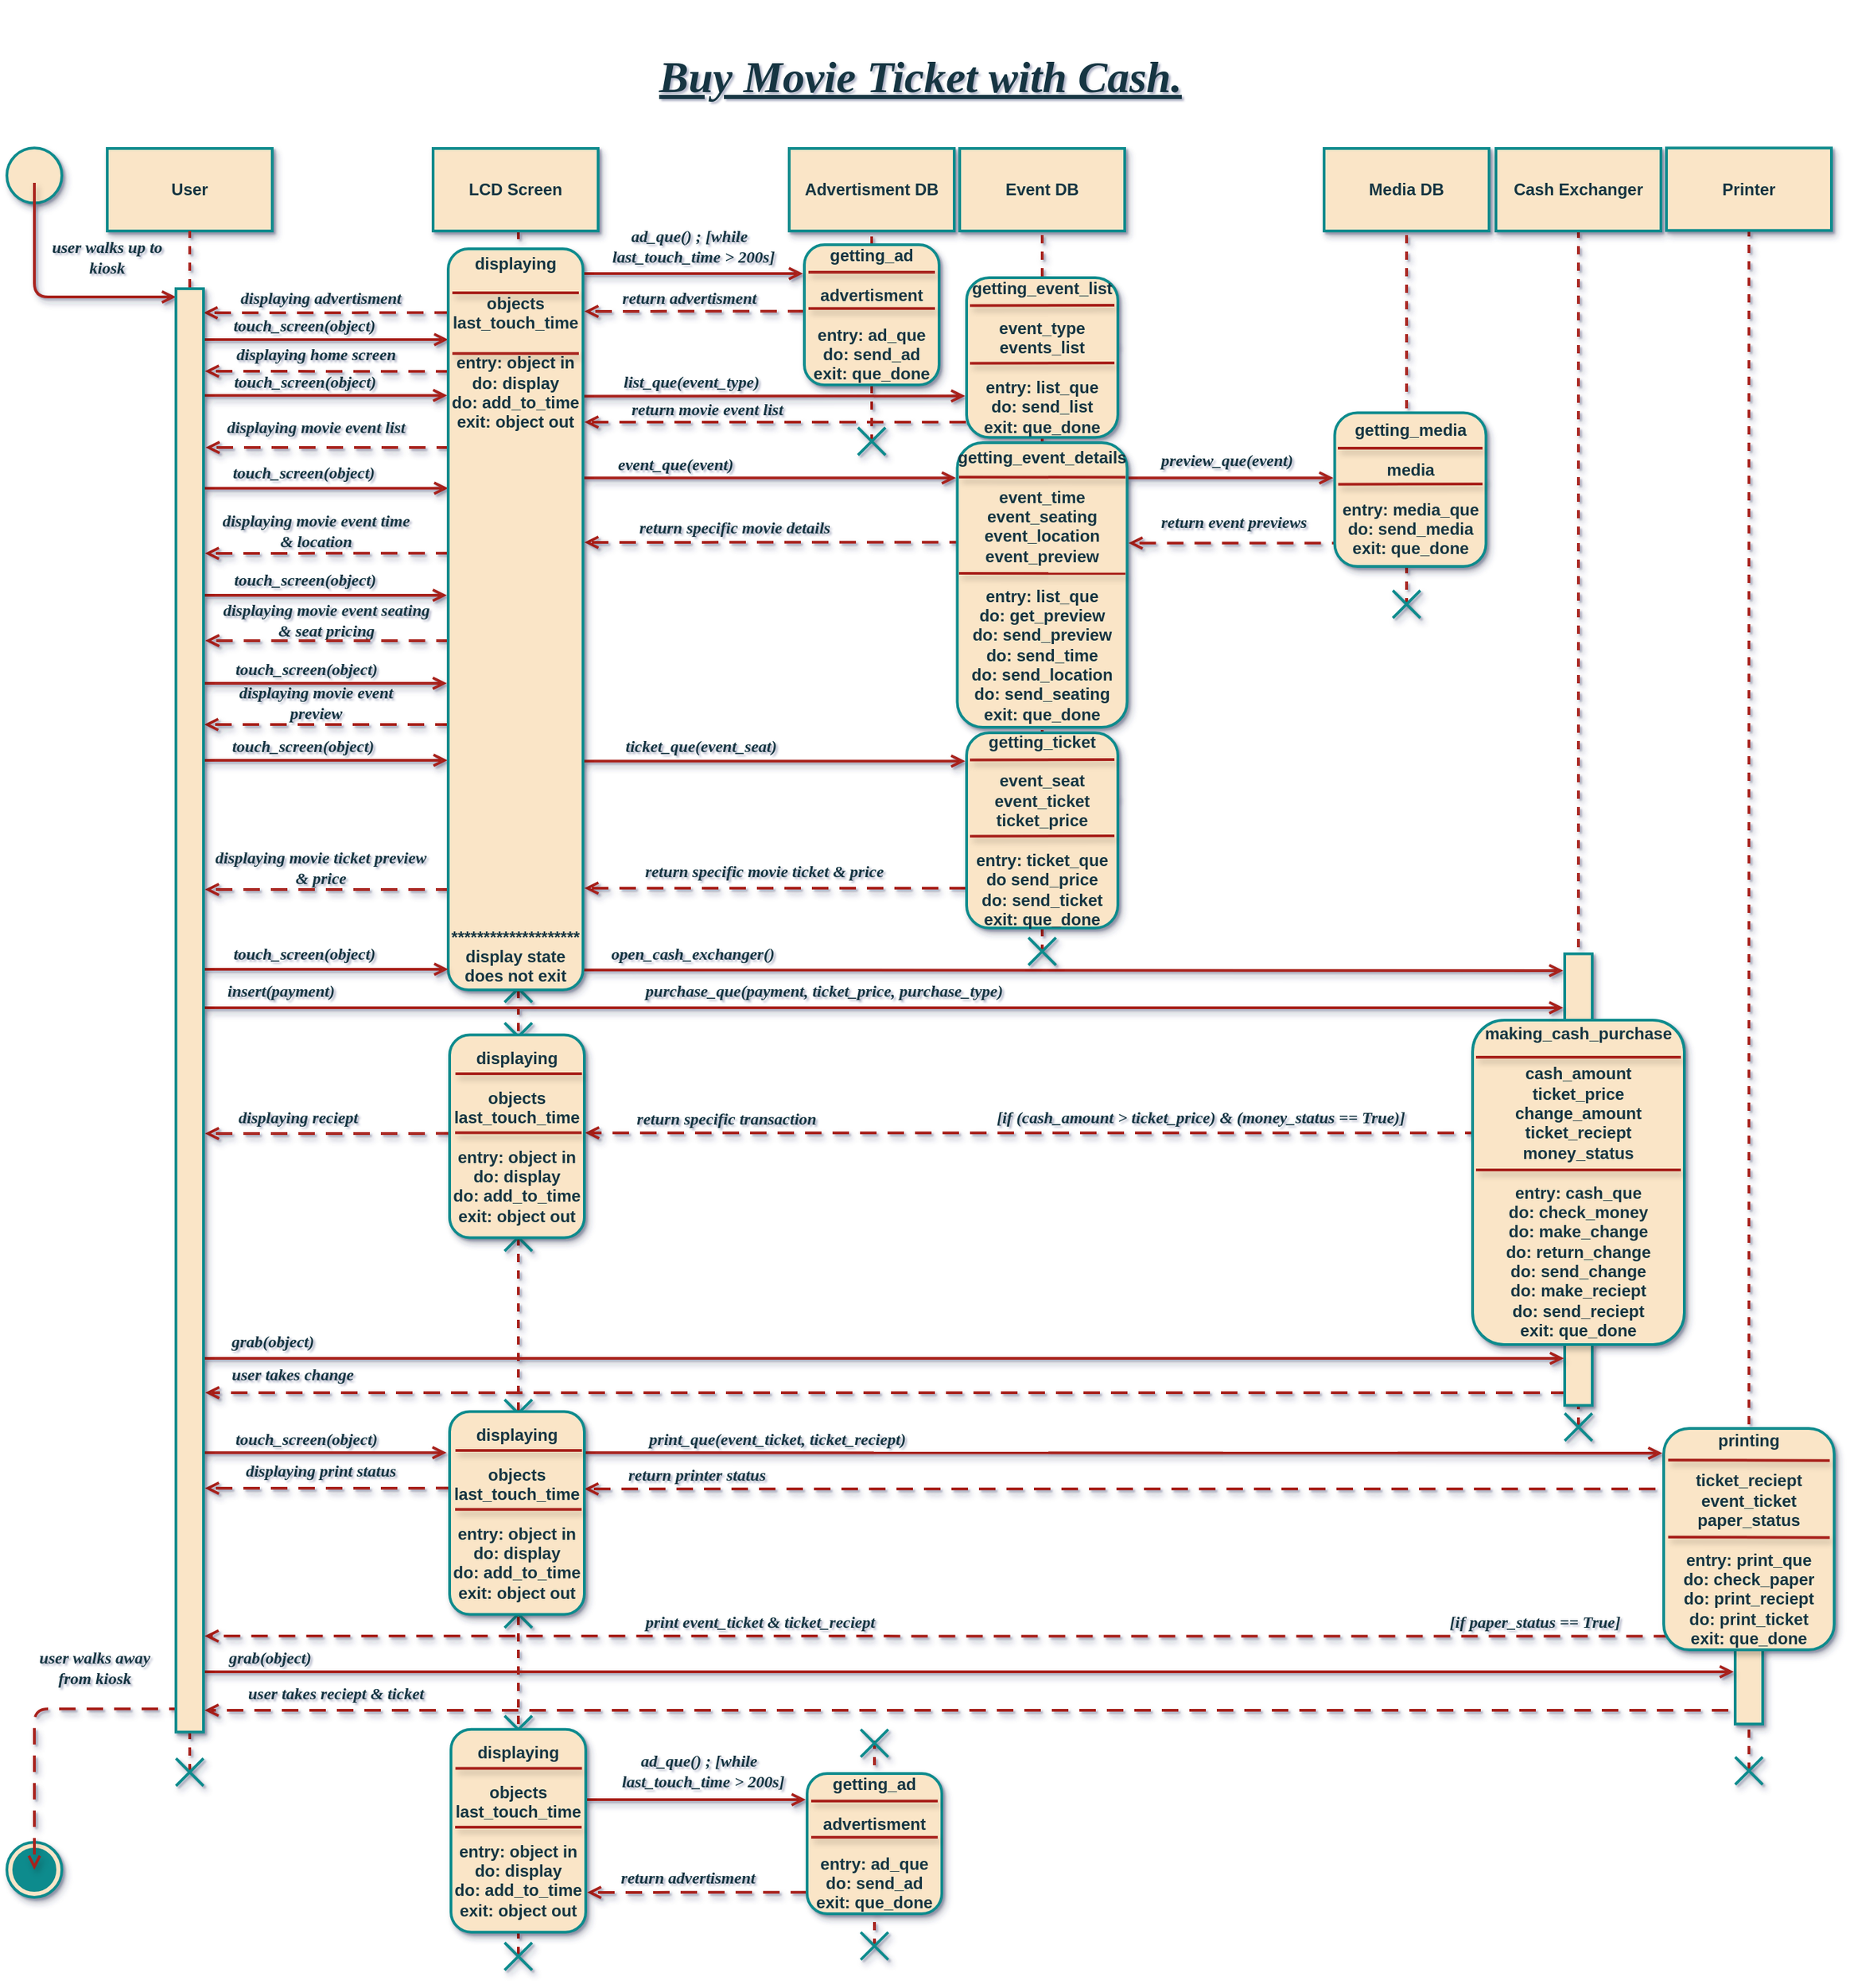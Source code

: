 <mxfile>
    <diagram name="ssd1" id="vxx_G8XprRQTRZnjwdgt">
        <mxGraphModel dx="3506" dy="1949" grid="0" gridSize="10" guides="1" tooltips="1" connect="1" arrows="1" fold="1" page="0" pageScale="1" pageWidth="850" pageHeight="1100" background="#ffffff" math="0" shadow="1">
            <root>
                <mxCell id="VdE4jBq_zrsKCh5u-2OS-0"/>
                <mxCell id="VdE4jBq_zrsKCh5u-2OS-1" parent="VdE4jBq_zrsKCh5u-2OS-0"/>
                <mxCell id="VdE4jBq_zrsKCh5u-2OS-8" value="" style="endArrow=none;dashed=1;html=1;entryX=0.5;entryY=1;entryDx=0;entryDy=0;strokeColor=#A8201A;fontColor=#143642;shadow=1;fontStyle=1;strokeWidth=2;labelBackgroundColor=#DAD2D8;" parent="VdE4jBq_zrsKCh5u-2OS-1" edge="1">
                    <mxGeometry width="50" height="50" relative="1" as="geometry">
                        <mxPoint x="-68" y="1324" as="sourcePoint"/>
                        <mxPoint x="-68" y="70" as="targetPoint"/>
                    </mxGeometry>
                </mxCell>
                <mxCell id="ntEw8ztsxvCFL9-9cQSK-33" value="" style="edgeStyle=elbowEdgeStyle;html=1;endArrow=open;dashed=1;elbow=vertical;endFill=0;dashPattern=6 4;fontColor=#143642;strokeColor=#A8201A;fillColor=#FAE5C7;shadow=1;fontStyle=1;strokeWidth=2;labelBackgroundColor=#DAD2D8;" parent="VdE4jBq_zrsKCh5u-2OS-1" edge="1">
                    <mxGeometry width="160" relative="1" as="geometry">
                        <mxPoint x="832" y="1146" as="sourcePoint"/>
                        <mxPoint x="-296.25" y="1146" as="targetPoint"/>
                    </mxGeometry>
                </mxCell>
                <mxCell id="VdE4jBq_zrsKCh5u-2OS-31" value="" style="endArrow=none;dashed=1;html=1;entryX=0.5;entryY=1;entryDx=0;entryDy=0;strokeColor=#A8201A;fontColor=#143642;shadow=1;fontStyle=1;strokeWidth=2;labelBackgroundColor=#DAD2D8;" parent="VdE4jBq_zrsKCh5u-2OS-1" target="VdE4jBq_zrsKCh5u-2OS-30" edge="1">
                    <mxGeometry width="50" height="50" relative="1" as="geometry">
                        <mxPoint x="827" y="1190" as="sourcePoint"/>
                        <mxPoint x="887" y="389.66" as="targetPoint"/>
                    </mxGeometry>
                </mxCell>
                <mxCell id="ntEw8ztsxvCFL9-9cQSK-28" value="" style="rounded=0;whiteSpace=wrap;html=1;sketch=0;fontColor=#143642;strokeColor=#0F8B8D;fillColor=#FAE5C7;rotation=90;shadow=1;fontStyle=1;strokeWidth=2;" parent="VdE4jBq_zrsKCh5u-2OS-1" vertex="1">
                    <mxGeometry x="797.55" y="1116.54" width="58.91" height="20" as="geometry"/>
                </mxCell>
                <mxCell id="_8599KLrsyfwEj70dUsG-5" value="" style="shape=mxgraph.sysml.x;rounded=0;sketch=0;fontColor=#143642;strokeColor=#0F8B8D;fillColor=#FAE5C7;shadow=1;fontStyle=1;strokeWidth=2;" parent="VdE4jBq_zrsKCh5u-2OS-1" vertex="1">
                    <mxGeometry x="-78" y="611" width="20" height="20" as="geometry"/>
                </mxCell>
                <mxCell id="ntEw8ztsxvCFL9-9cQSK-24" value="" style="edgeStyle=elbowEdgeStyle;html=1;endArrow=open;dashed=1;elbow=vertical;endFill=0;dashPattern=6 4;fontColor=#143642;strokeColor=#A8201A;fillColor=#FAE5C7;shadow=1;fontStyle=1;strokeWidth=2;labelBackgroundColor=#DAD2D8;" parent="VdE4jBq_zrsKCh5u-2OS-1" edge="1">
                    <mxGeometry width="160" relative="1" as="geometry">
                        <mxPoint x="695" y="915" as="sourcePoint"/>
                        <mxPoint x="-295.75" y="915" as="targetPoint"/>
                    </mxGeometry>
                </mxCell>
                <mxCell id="VdE4jBq_zrsKCh5u-2OS-14" value="" style="endArrow=none;dashed=1;html=1;entryX=0.5;entryY=1;entryDx=0;entryDy=0;strokeColor=#A8201A;fontColor=#143642;shadow=1;fontStyle=1;strokeWidth=2;labelBackgroundColor=#DAD2D8;" parent="VdE4jBq_zrsKCh5u-2OS-1" target="VdE4jBq_zrsKCh5u-2OS-13" edge="1">
                    <mxGeometry width="50" height="50" relative="1" as="geometry">
                        <mxPoint x="703" y="939" as="sourcePoint"/>
                        <mxPoint x="763" y="390" as="targetPoint"/>
                    </mxGeometry>
                </mxCell>
                <mxCell id="x46iP2j7O-1B4b23YPbH-2" value="" style="rounded=0;whiteSpace=wrap;html=1;sketch=0;fontColor=#143642;strokeColor=#0F8B8D;fillColor=#FAE5C7;rotation=90;shadow=1;fontStyle=1;strokeWidth=2;" parent="VdE4jBq_zrsKCh5u-2OS-1" vertex="1">
                    <mxGeometry x="672.77" y="884.0" width="60.46" height="20" as="geometry"/>
                </mxCell>
                <mxCell id="x46iP2j7O-1B4b23YPbH-0" value="" style="endArrow=open;html=1;fontColor=#143642;strokeColor=#A8201A;fillColor=#FAE5C7;shadow=1;fontStyle=1;strokeWidth=2;endFill=0;" parent="VdE4jBq_zrsKCh5u-2OS-1" edge="1">
                    <mxGeometry width="50" height="50" relative="1" as="geometry">
                        <mxPoint x="-54.0" y="607.5" as="sourcePoint"/>
                        <mxPoint x="692" y="608" as="targetPoint"/>
                    </mxGeometry>
                </mxCell>
                <mxCell id="Mfkh-12VUxGrYO8Rdn2p-0" value="" style="rounded=0;whiteSpace=wrap;html=1;sketch=0;fontColor=#143642;strokeColor=#0F8B8D;fillColor=#FAE5C7;rotation=90;shadow=1;fontStyle=1;strokeWidth=2;" parent="VdE4jBq_zrsKCh5u-2OS-1" vertex="1">
                    <mxGeometry x="672.77" y="616.0" width="60.46" height="20" as="geometry"/>
                </mxCell>
                <mxCell id="4pMIpTX4JQGHDgO8Ot2v-2" value="" style="shape=ellipse;html=1;fontSize=18;fontColor=#143642;rounded=0;shadow=1;sketch=0;strokeColor=#0F8B8D;fillColor=#FAE5C7;fontStyle=1;strokeWidth=2;" parent="VdE4jBq_zrsKCh5u-2OS-1" vertex="1">
                    <mxGeometry x="-440" y="9.66" width="40" height="40" as="geometry"/>
                </mxCell>
                <mxCell id="ntEw8ztsxvCFL9-9cQSK-50" value="" style="edgeStyle=elbowEdgeStyle;html=1;endArrow=open;dashed=1;elbow=vertical;endFill=0;dashPattern=6 4;fontColor=#143642;strokeColor=#A8201A;fillColor=#FAE5C7;shadow=1;fontStyle=1;strokeWidth=2;labelBackgroundColor=#DAD2D8;" parent="VdE4jBq_zrsKCh5u-2OS-1" edge="1">
                    <mxGeometry width="160" relative="1" as="geometry">
                        <mxPoint x="162" y="1278.31" as="sourcePoint"/>
                        <mxPoint x="-18" y="1278.31" as="targetPoint"/>
                    </mxGeometry>
                </mxCell>
                <mxCell id="ntEw8ztsxvCFL9-9cQSK-15" value="" style="edgeStyle=elbowEdgeStyle;html=1;endArrow=open;dashed=1;elbow=vertical;endFill=0;dashPattern=6 4;fontColor=#143642;strokeColor=#A8201A;fillColor=#FAE5C7;shadow=1;fontStyle=1;strokeWidth=2;labelBackgroundColor=#DAD2D8;" parent="VdE4jBq_zrsKCh5u-2OS-1" edge="1">
                    <mxGeometry width="160" relative="1" as="geometry">
                        <mxPoint x="829.75" y="1092.14" as="sourcePoint"/>
                        <mxPoint x="-296.25" y="1092" as="targetPoint"/>
                    </mxGeometry>
                </mxCell>
                <mxCell id="ntEw8ztsxvCFL9-9cQSK-11" value="" style="edgeStyle=elbowEdgeStyle;html=1;endArrow=open;dashed=1;elbow=vertical;endFill=0;dashPattern=6 4;fontColor=#143642;strokeColor=#A8201A;fillColor=#FAE5C7;shadow=1;fontStyle=1;strokeWidth=2;labelBackgroundColor=#DAD2D8;" parent="VdE4jBq_zrsKCh5u-2OS-1" edge="1">
                    <mxGeometry width="160" relative="1" as="geometry">
                        <mxPoint x="799" y="985" as="sourcePoint"/>
                        <mxPoint x="-20" y="985.26" as="targetPoint"/>
                    </mxGeometry>
                </mxCell>
                <mxCell id="CQ9MqCAGhX0wLhOFbHSw-14" value="" style="edgeStyle=elbowEdgeStyle;html=1;endArrow=open;dashed=1;elbow=vertical;endFill=0;dashPattern=6 4;fontColor=#143642;strokeColor=#A8201A;fillColor=#FAE5C7;shadow=1;fontStyle=1;strokeWidth=2;labelBackgroundColor=#DAD2D8;" parent="VdE4jBq_zrsKCh5u-2OS-1" edge="1">
                    <mxGeometry width="160" relative="1" as="geometry">
                        <mxPoint x="337.5" y="548" as="sourcePoint"/>
                        <mxPoint x="-20" y="548" as="targetPoint"/>
                    </mxGeometry>
                </mxCell>
                <mxCell id="78cGNeYnUJGZkUnVWqlH-43" value="" style="endArrow=open;html=1;fontColor=#143642;strokeColor=#A8201A;fillColor=#FAE5C7;shadow=1;fontStyle=1;strokeWidth=2;labelBackgroundColor=#DAD2D8;endFill=0;" parent="VdE4jBq_zrsKCh5u-2OS-1" edge="1">
                    <mxGeometry width="50" height="50" relative="1" as="geometry">
                        <mxPoint x="-101.75" y="249.66" as="sourcePoint"/>
                        <mxPoint x="250.25" y="249.66" as="targetPoint"/>
                    </mxGeometry>
                </mxCell>
                <mxCell id="78cGNeYnUJGZkUnVWqlH-13" value="" style="edgeStyle=elbowEdgeStyle;html=1;endArrow=open;dashed=1;elbow=vertical;endFill=0;dashPattern=6 4;fontColor=#143642;strokeColor=#A8201A;fillColor=#FAE5C7;shadow=1;fontStyle=1;strokeWidth=2;labelBackgroundColor=#DAD2D8;" parent="VdE4jBq_zrsKCh5u-2OS-1" edge="1">
                    <mxGeometry width="160" relative="1" as="geometry">
                        <mxPoint x="160" y="128.31" as="sourcePoint"/>
                        <mxPoint x="-20" y="128.31" as="targetPoint"/>
                    </mxGeometry>
                </mxCell>
                <mxCell id="VdE4jBq_zrsKCh5u-2OS-7" value="LCD Screen" style="whiteSpace=wrap;html=1;fillColor=#FAE5C7;strokeColor=#0F8B8D;fontColor=#143642;shadow=1;fontStyle=1;strokeWidth=2;" parent="VdE4jBq_zrsKCh5u-2OS-1" vertex="1">
                    <mxGeometry x="-130" y="10" width="120" height="60" as="geometry"/>
                </mxCell>
                <mxCell id="VdE4jBq_zrsKCh5u-2OS-9" value="Advertisment DB" style="whiteSpace=wrap;html=1;fillColor=#FAE5C7;strokeColor=#0F8B8D;fontColor=#143642;shadow=1;fontStyle=1;strokeWidth=2;" parent="VdE4jBq_zrsKCh5u-2OS-1" vertex="1">
                    <mxGeometry x="129" y="10" width="120" height="60" as="geometry"/>
                </mxCell>
                <mxCell id="VdE4jBq_zrsKCh5u-2OS-10" value="" style="endArrow=none;dashed=1;html=1;entryX=0.5;entryY=1;entryDx=0;entryDy=0;strokeColor=#A8201A;fontColor=#143642;shadow=1;fontStyle=1;strokeWidth=2;labelBackgroundColor=#DAD2D8;" parent="VdE4jBq_zrsKCh5u-2OS-1" target="VdE4jBq_zrsKCh5u-2OS-9" edge="1">
                    <mxGeometry width="50" height="50" relative="1" as="geometry">
                        <mxPoint x="189" y="224" as="sourcePoint"/>
                        <mxPoint x="249" y="390" as="targetPoint"/>
                    </mxGeometry>
                </mxCell>
                <mxCell id="VdE4jBq_zrsKCh5u-2OS-11" value="Event DB" style="whiteSpace=wrap;html=1;fillColor=#FAE5C7;strokeColor=#0F8B8D;fontColor=#143642;shadow=1;fontStyle=1;strokeWidth=2;" parent="VdE4jBq_zrsKCh5u-2OS-1" vertex="1">
                    <mxGeometry x="253" y="10" width="120" height="60" as="geometry"/>
                </mxCell>
                <mxCell id="VdE4jBq_zrsKCh5u-2OS-12" value="" style="endArrow=none;dashed=1;html=1;entryX=0.5;entryY=1;entryDx=0;entryDy=0;strokeColor=#A8201A;fontColor=#143642;shadow=1;fontStyle=1;strokeWidth=2;labelBackgroundColor=#DAD2D8;" parent="VdE4jBq_zrsKCh5u-2OS-1" target="VdE4jBq_zrsKCh5u-2OS-11" edge="1">
                    <mxGeometry width="50" height="50" relative="1" as="geometry">
                        <mxPoint x="313" y="595" as="sourcePoint"/>
                        <mxPoint x="373" y="390" as="targetPoint"/>
                    </mxGeometry>
                </mxCell>
                <mxCell id="VdE4jBq_zrsKCh5u-2OS-13" value="Cash Exchanger" style="whiteSpace=wrap;html=1;fillColor=#FAE5C7;strokeColor=#0F8B8D;fontColor=#143642;shadow=1;fontStyle=1;strokeWidth=2;" parent="VdE4jBq_zrsKCh5u-2OS-1" vertex="1">
                    <mxGeometry x="643" y="10" width="120" height="60" as="geometry"/>
                </mxCell>
                <mxCell id="VdE4jBq_zrsKCh5u-2OS-15" value="&lt;table class=&quot;MsoTableGrid&quot; border=&quot;0&quot; cellspacing=&quot;0&quot; cellpadding=&quot;0&quot; style=&quot;border-collapse: collapse ; border: none ; font-size: 30px&quot;&gt; &lt;tbody&gt;&lt;tr style=&quot;height: 7.15pt&quot;&gt;  &lt;td width=&quot;486&quot; valign=&quot;top&quot; style=&quot;width: 364.8pt ; padding: 0in 5.4pt 0in 5.4pt ; height: 7.15pt&quot;&gt;&lt;p class=&quot;Default&quot;&gt;&lt;i&gt;&lt;span style=&quot;font-family: &amp;quot;consolas&amp;quot;&quot;&gt;&lt;font size=&quot;1&quot;&gt;&lt;u style=&quot;font-size: 32px&quot;&gt;Buy Movie Ticket with Cash.&lt;/u&gt;&lt;/font&gt;&lt;/span&gt;&lt;/i&gt;&lt;/p&gt;  &lt;/td&gt; &lt;/tr&gt;&lt;/tbody&gt;&lt;/table&gt;" style="text;html=1;strokeColor=none;fillColor=none;align=center;verticalAlign=middle;whiteSpace=wrap;rounded=0;sketch=0;fontColor=#143642;shadow=1;fontStyle=1;strokeWidth=2;" parent="VdE4jBq_zrsKCh5u-2OS-1" vertex="1">
                    <mxGeometry x="-438" y="-93.66" width="1325" height="103.66" as="geometry"/>
                </mxCell>
                <mxCell id="VdE4jBq_zrsKCh5u-2OS-30" value="Printer" style="whiteSpace=wrap;html=1;fillColor=#FAE5C7;strokeColor=#0F8B8D;fontColor=#143642;shadow=1;fontStyle=1;strokeWidth=2;" parent="VdE4jBq_zrsKCh5u-2OS-1" vertex="1">
                    <mxGeometry x="767" y="9.66" width="120" height="60" as="geometry"/>
                </mxCell>
                <mxCell id="4pMIpTX4JQGHDgO8Ot2v-0" value="User" style="whiteSpace=wrap;html=1;fillColor=#FAE5C7;strokeColor=#0F8B8D;fontColor=#143642;shadow=1;fontStyle=1;strokeWidth=2;" parent="VdE4jBq_zrsKCh5u-2OS-1" vertex="1">
                    <mxGeometry x="-367" y="10" width="120" height="60" as="geometry"/>
                </mxCell>
                <mxCell id="4pMIpTX4JQGHDgO8Ot2v-1" value="" style="endArrow=none;dashed=1;html=1;entryX=0.5;entryY=1;entryDx=0;entryDy=0;strokeColor=#A8201A;fontColor=#143642;shadow=1;fontStyle=1;strokeWidth=2;labelBackgroundColor=#DAD2D8;" parent="VdE4jBq_zrsKCh5u-2OS-1" target="4pMIpTX4JQGHDgO8Ot2v-0" edge="1">
                    <mxGeometry width="50" height="50" relative="1" as="geometry">
                        <mxPoint x="-307" y="1191" as="sourcePoint"/>
                        <mxPoint x="-247" y="390" as="targetPoint"/>
                    </mxGeometry>
                </mxCell>
                <mxCell id="4pMIpTX4JQGHDgO8Ot2v-3" value="" style="shape=mxgraph.sysml.actFinal;html=1;verticalLabelPosition=bottom;verticalAlign=top;rounded=0;shadow=1;sketch=0;fontColor=#143642;strokeColor=#0F8B8D;fillColor=#FAE5C7;fontStyle=1;strokeWidth=2;labelBackgroundColor=#DAD2D8;" parent="VdE4jBq_zrsKCh5u-2OS-1" vertex="1">
                    <mxGeometry x="-440" y="1242" width="40" height="40" as="geometry"/>
                </mxCell>
                <mxCell id="4pMIpTX4JQGHDgO8Ot2v-4" value="" style="shape=mxgraph.sysml.x;rounded=0;sketch=0;fontColor=#143642;strokeColor=#0F8B8D;fillColor=#FAE5C7;shadow=1;fontStyle=1;strokeWidth=2;" parent="VdE4jBq_zrsKCh5u-2OS-1" vertex="1">
                    <mxGeometry x="303" y="584" width="20" height="20" as="geometry"/>
                </mxCell>
                <mxCell id="4pMIpTX4JQGHDgO8Ot2v-11" value="Media DB" style="whiteSpace=wrap;html=1;fillColor=#FAE5C7;strokeColor=#0F8B8D;fontColor=#143642;shadow=1;fontStyle=1;strokeWidth=2;" parent="VdE4jBq_zrsKCh5u-2OS-1" vertex="1">
                    <mxGeometry x="518" y="10" width="120" height="60" as="geometry"/>
                </mxCell>
                <mxCell id="4pMIpTX4JQGHDgO8Ot2v-14" value="&lt;table class=&quot;MsoTableGrid&quot; border=&quot;0&quot; cellspacing=&quot;0&quot; cellpadding=&quot;0&quot; style=&quot;border-collapse: collapse ; border: none&quot;&gt; &lt;tbody&gt;&lt;tr style=&quot;height: 7.15pt&quot;&gt;  &lt;td width=&quot;486&quot; valign=&quot;top&quot; style=&quot;width: 364.8pt ; padding: 0in 5.4pt 0in 5.4pt ; height: 7.15pt&quot;&gt;&lt;p class=&quot;Default&quot;&gt;&lt;font face=&quot;consolas&quot;&gt;&lt;i&gt;user walks up to kiosk&lt;/i&gt;&lt;/font&gt;&lt;/p&gt;  &lt;/td&gt; &lt;/tr&gt;&lt;/tbody&gt;&lt;/table&gt;" style="text;html=1;strokeColor=none;fillColor=none;align=center;verticalAlign=middle;whiteSpace=wrap;rounded=0;sketch=0;fontColor=#143642;shadow=1;fontStyle=1;strokeWidth=2;" parent="VdE4jBq_zrsKCh5u-2OS-1" vertex="1">
                    <mxGeometry x="-417" y="60" width="100" height="58" as="geometry"/>
                </mxCell>
                <mxCell id="4pMIpTX4JQGHDgO8Ot2v-15" value="&lt;span&gt;getting_ad&lt;br&gt;&lt;br&gt;advertisment&lt;br&gt;&lt;br&gt;entry: ad_que&lt;br&gt;do: send_ad&lt;br&gt;exit: que_done&lt;br&gt;&lt;/span&gt;" style="rounded=1;whiteSpace=wrap;html=1;shadow=1;sketch=0;fontColor=#143642;strokeColor=#0F8B8D;fillColor=#FAE5C7;rotation=0;fontStyle=1;strokeWidth=2;" parent="VdE4jBq_zrsKCh5u-2OS-1" vertex="1">
                    <mxGeometry x="140" y="80" width="98" height="102" as="geometry"/>
                </mxCell>
                <mxCell id="4pMIpTX4JQGHDgO8Ot2v-16" value="" style="endArrow=none;html=1;shadow=1;fontColor=#143642;strokeColor=#A8201A;fillColor=#FAE5C7;fontStyle=1;strokeWidth=2;labelBackgroundColor=#DAD2D8;" parent="VdE4jBq_zrsKCh5u-2OS-1" edge="1">
                    <mxGeometry width="50" height="50" relative="1" as="geometry">
                        <mxPoint x="143" y="126.43" as="sourcePoint"/>
                        <mxPoint x="235" y="126.43" as="targetPoint"/>
                    </mxGeometry>
                </mxCell>
                <mxCell id="4pMIpTX4JQGHDgO8Ot2v-17" value="" style="endArrow=none;html=1;shadow=1;fontColor=#143642;strokeColor=#A8201A;fillColor=#FAE5C7;fontStyle=1;strokeWidth=2;labelBackgroundColor=#DAD2D8;" parent="VdE4jBq_zrsKCh5u-2OS-1" edge="1">
                    <mxGeometry width="50" height="50" relative="1" as="geometry">
                        <mxPoint x="143" y="100" as="sourcePoint"/>
                        <mxPoint x="235" y="100" as="targetPoint"/>
                    </mxGeometry>
                </mxCell>
                <mxCell id="4pMIpTX4JQGHDgO8Ot2v-28" value="&lt;table class=&quot;MsoTableGrid&quot; border=&quot;0&quot; cellspacing=&quot;0&quot; cellpadding=&quot;0&quot; style=&quot;border-collapse: collapse ; border: none&quot;&gt; &lt;tbody&gt;&lt;tr style=&quot;height: 7.15pt&quot;&gt;  &lt;td width=&quot;486&quot; valign=&quot;top&quot; style=&quot;width: 364.8pt ; padding: 0in 5.4pt 0in 5.4pt ; height: 7.15pt&quot;&gt;&lt;p class=&quot;Default&quot;&gt;&lt;font face=&quot;consolas&quot;&gt;&lt;i&gt;ad_que() ; [while&amp;nbsp; &amp;nbsp;&lt;/i&gt;&lt;/font&gt;&lt;i style=&quot;font-family: &amp;quot;consolas&amp;quot;&quot;&gt;last_touch_time &amp;gt; 200s]&lt;/i&gt;&lt;/p&gt;  &lt;/td&gt; &lt;/tr&gt;&lt;/tbody&gt;&lt;/table&gt;" style="text;html=1;strokeColor=none;fillColor=none;align=center;verticalAlign=middle;whiteSpace=wrap;rounded=0;sketch=0;fontColor=#143642;shadow=1;fontStyle=1;strokeWidth=2;" parent="VdE4jBq_zrsKCh5u-2OS-1" vertex="1">
                    <mxGeometry x="-31" y="60" width="178" height="41" as="geometry"/>
                </mxCell>
                <mxCell id="78cGNeYnUJGZkUnVWqlH-6" value="&lt;table class=&quot;MsoTableGrid&quot; border=&quot;0&quot; cellspacing=&quot;0&quot; cellpadding=&quot;0&quot; style=&quot;border-collapse: collapse ; border: none&quot;&gt; &lt;tbody&gt;&lt;tr style=&quot;height: 7.15pt&quot;&gt;  &lt;td width=&quot;486&quot; valign=&quot;top&quot; style=&quot;width: 364.8pt ; padding: 0in 5.4pt 0in 5.4pt ; height: 7.15pt&quot;&gt;&lt;p class=&quot;Default&quot;&gt;&lt;font face=&quot;consolas&quot;&gt;&lt;i&gt;displaying advertisment&lt;/i&gt;&lt;/font&gt;&lt;/p&gt;  &lt;/td&gt; &lt;/tr&gt;&lt;/tbody&gt;&lt;/table&gt;" style="text;html=1;strokeColor=none;fillColor=none;align=center;verticalAlign=middle;whiteSpace=wrap;rounded=0;sketch=0;fontColor=#143642;shadow=1;fontStyle=1;strokeWidth=2;" parent="VdE4jBq_zrsKCh5u-2OS-1" vertex="1">
                    <mxGeometry x="-296" y="109" width="169" height="20" as="geometry"/>
                </mxCell>
                <mxCell id="78cGNeYnUJGZkUnVWqlH-7" value="&lt;table class=&quot;MsoTableGrid&quot; border=&quot;0&quot; cellspacing=&quot;0&quot; cellpadding=&quot;0&quot; style=&quot;border-collapse: collapse ; border: none&quot;&gt; &lt;tbody&gt;&lt;tr style=&quot;height: 7.15pt&quot;&gt;  &lt;td width=&quot;486&quot; valign=&quot;top&quot; style=&quot;width: 364.8pt ; padding: 0in 5.4pt 0in 5.4pt ; height: 7.15pt&quot;&gt;&lt;p class=&quot;Default&quot;&gt;&lt;i style=&quot;font-family: &amp;quot;consolas&amp;quot;&quot;&gt;return advertisment&lt;/i&gt;&lt;br&gt;&lt;/p&gt;  &lt;/td&gt; &lt;/tr&gt;&lt;/tbody&gt;&lt;/table&gt;" style="text;html=1;strokeColor=none;fillColor=none;align=center;verticalAlign=middle;whiteSpace=wrap;rounded=0;sketch=0;fontColor=#143642;shadow=1;fontStyle=1;strokeWidth=2;" parent="VdE4jBq_zrsKCh5u-2OS-1" vertex="1">
                    <mxGeometry x="-21" y="109" width="155" height="20" as="geometry"/>
                </mxCell>
                <mxCell id="78cGNeYnUJGZkUnVWqlH-8" value="" style="endArrow=open;html=1;fontColor=#143642;strokeColor=#A8201A;fillColor=#FAE5C7;shadow=1;fontStyle=1;strokeWidth=2;labelBackgroundColor=#DAD2D8;endFill=0;" parent="VdE4jBq_zrsKCh5u-2OS-1" edge="1">
                    <mxGeometry width="50" height="50" relative="1" as="geometry">
                        <mxPoint x="-299" y="149" as="sourcePoint"/>
                        <mxPoint x="-119" y="149" as="targetPoint"/>
                    </mxGeometry>
                </mxCell>
                <mxCell id="78cGNeYnUJGZkUnVWqlH-9" value="&lt;table class=&quot;MsoTableGrid&quot; border=&quot;0&quot; cellspacing=&quot;0&quot; cellpadding=&quot;0&quot; style=&quot;border-collapse: collapse ; border: none&quot;&gt; &lt;tbody&gt;&lt;tr style=&quot;height: 7.15pt&quot;&gt;  &lt;td width=&quot;486&quot; valign=&quot;top&quot; style=&quot;width: 364.8pt ; padding: 0in 5.4pt 0in 5.4pt ; height: 7.15pt&quot;&gt;&lt;p class=&quot;Default&quot;&gt;&lt;font face=&quot;consolas&quot;&gt;&lt;i&gt;touch_screen(&lt;/i&gt;&lt;/font&gt;&lt;i style=&quot;font-family: &amp;quot;consolas&amp;quot;&quot;&gt;object&lt;/i&gt;&lt;i style=&quot;font-family: &amp;quot;consolas&amp;quot;&quot;&gt;)&lt;/i&gt;&lt;/p&gt;  &lt;/td&gt; &lt;/tr&gt;&lt;/tbody&gt;&lt;/table&gt;" style="text;html=1;strokeColor=none;fillColor=none;align=center;verticalAlign=middle;whiteSpace=wrap;rounded=0;sketch=0;fontColor=#143642;shadow=1;fontStyle=1;strokeWidth=2;" parent="VdE4jBq_zrsKCh5u-2OS-1" vertex="1">
                    <mxGeometry x="-296" y="129" width="145" height="20" as="geometry"/>
                </mxCell>
                <mxCell id="78cGNeYnUJGZkUnVWqlH-11" value="&lt;table class=&quot;MsoTableGrid&quot; border=&quot;0&quot; cellspacing=&quot;0&quot; cellpadding=&quot;0&quot; style=&quot;border-collapse: collapse ; border: none&quot;&gt; &lt;tbody&gt;&lt;tr style=&quot;height: 7.15pt&quot;&gt;  &lt;td width=&quot;486&quot; valign=&quot;top&quot; style=&quot;width: 364.8pt ; padding: 0in 5.4pt 0in 5.4pt ; height: 7.15pt&quot;&gt;&lt;p class=&quot;Default&quot;&gt;&lt;font face=&quot;consolas&quot;&gt;&lt;i&gt;displaying home screen&lt;/i&gt;&lt;/font&gt;&lt;/p&gt;  &lt;/td&gt; &lt;/tr&gt;&lt;/tbody&gt;&lt;/table&gt;" style="text;html=1;strokeColor=none;fillColor=none;align=center;verticalAlign=middle;whiteSpace=wrap;rounded=0;sketch=0;fontColor=#143642;shadow=1;fontStyle=1;strokeWidth=2;" parent="VdE4jBq_zrsKCh5u-2OS-1" vertex="1">
                    <mxGeometry x="-296" y="149.66" width="162" height="20" as="geometry"/>
                </mxCell>
                <mxCell id="78cGNeYnUJGZkUnVWqlH-12" value="" style="endArrow=open;html=1;fontColor=#143642;strokeColor=#A8201A;fillColor=#FAE5C7;shadow=1;fontStyle=1;strokeWidth=2;labelBackgroundColor=#DAD2D8;endFill=0;" parent="VdE4jBq_zrsKCh5u-2OS-1" edge="1">
                    <mxGeometry width="50" height="50" relative="1" as="geometry">
                        <mxPoint x="-41" y="101" as="sourcePoint"/>
                        <mxPoint x="139" y="101" as="targetPoint"/>
                    </mxGeometry>
                </mxCell>
                <mxCell id="78cGNeYnUJGZkUnVWqlH-14" value="" style="edgeStyle=elbowEdgeStyle;html=1;endArrow=open;dashed=1;elbow=vertical;endFill=0;dashPattern=6 4;fontColor=#143642;strokeColor=#A8201A;fillColor=#FAE5C7;shadow=1;fontStyle=1;strokeWidth=2;labelBackgroundColor=#DAD2D8;" parent="VdE4jBq_zrsKCh5u-2OS-1" edge="1">
                    <mxGeometry width="160" relative="1" as="geometry">
                        <mxPoint x="-117" y="129.4" as="sourcePoint"/>
                        <mxPoint x="-297" y="129.4" as="targetPoint"/>
                    </mxGeometry>
                </mxCell>
                <mxCell id="78cGNeYnUJGZkUnVWqlH-17" value="" style="endArrow=open;html=1;fontColor=#143642;strokeColor=#A8201A;fillColor=#FAE5C7;shadow=1;fontStyle=1;strokeWidth=2;labelBackgroundColor=#DAD2D8;endFill=0;" parent="VdE4jBq_zrsKCh5u-2OS-1" edge="1">
                    <mxGeometry width="50" height="50" relative="1" as="geometry">
                        <mxPoint x="-299.75" y="189.66" as="sourcePoint"/>
                        <mxPoint x="-119.75" y="189.66" as="targetPoint"/>
                    </mxGeometry>
                </mxCell>
                <mxCell id="78cGNeYnUJGZkUnVWqlH-19" value="" style="endArrow=none;html=1;shadow=1;fontColor=#143642;strokeColor=#A8201A;fillColor=#FAE5C7;fontStyle=1;strokeWidth=2;labelBackgroundColor=#DAD2D8;" parent="VdE4jBq_zrsKCh5u-2OS-1" edge="1">
                    <mxGeometry width="50" height="50" relative="1" as="geometry">
                        <mxPoint x="267" y="196" as="sourcePoint"/>
                        <mxPoint x="359" y="196" as="targetPoint"/>
                    </mxGeometry>
                </mxCell>
                <mxCell id="78cGNeYnUJGZkUnVWqlH-20" value="" style="endArrow=none;html=1;shadow=1;fontColor=#143642;strokeColor=#A8201A;fillColor=#FAE5C7;startArrow=none;fontStyle=1;strokeWidth=2;labelBackgroundColor=#DAD2D8;" parent="VdE4jBq_zrsKCh5u-2OS-1" source="78cGNeYnUJGZkUnVWqlH-18" edge="1">
                    <mxGeometry width="50" height="50" relative="1" as="geometry">
                        <mxPoint x="267.51" y="153.66" as="sourcePoint"/>
                        <mxPoint x="359.51" y="153.66" as="targetPoint"/>
                    </mxGeometry>
                </mxCell>
                <mxCell id="78cGNeYnUJGZkUnVWqlH-21" value="&lt;table class=&quot;MsoTableGrid&quot; border=&quot;0&quot; cellspacing=&quot;0&quot; cellpadding=&quot;0&quot; style=&quot;border-collapse: collapse ; border: none&quot;&gt; &lt;tbody&gt;&lt;tr style=&quot;height: 7.15pt&quot;&gt;  &lt;td width=&quot;486&quot; valign=&quot;top&quot; style=&quot;width: 364.8pt ; padding: 0in 5.4pt 0in 5.4pt ; height: 7.15pt&quot;&gt;&lt;p class=&quot;Default&quot;&gt;&lt;font face=&quot;consolas&quot;&gt;&lt;i&gt;list_que(&lt;/i&gt;&lt;/font&gt;&lt;i style=&quot;font-family: &amp;quot;consolas&amp;quot;&quot;&gt;event_type&lt;/i&gt;&lt;font face=&quot;consolas&quot;&gt;&lt;i&gt;)&lt;/i&gt;&lt;/font&gt;&lt;/p&gt;  &lt;/td&gt; &lt;/tr&gt;&lt;/tbody&gt;&lt;/table&gt;" style="text;html=1;strokeColor=none;fillColor=none;align=center;verticalAlign=middle;whiteSpace=wrap;rounded=0;sketch=0;fontColor=#143642;shadow=1;fontStyle=1;strokeWidth=2;" parent="VdE4jBq_zrsKCh5u-2OS-1" vertex="1">
                    <mxGeometry x="-21" y="169.66" width="158" height="20" as="geometry"/>
                </mxCell>
                <mxCell id="78cGNeYnUJGZkUnVWqlH-22" value="" style="endArrow=open;html=1;fontColor=#143642;strokeColor=#A8201A;fillColor=#FAE5C7;shadow=1;fontStyle=1;strokeWidth=2;labelBackgroundColor=#DAD2D8;endFill=0;" parent="VdE4jBq_zrsKCh5u-2OS-1" edge="1">
                    <mxGeometry width="50" height="50" relative="1" as="geometry">
                        <mxPoint x="-90" y="190.31" as="sourcePoint"/>
                        <mxPoint x="257" y="190" as="targetPoint"/>
                    </mxGeometry>
                </mxCell>
                <mxCell id="78cGNeYnUJGZkUnVWqlH-23" value="&lt;table class=&quot;MsoTableGrid&quot; border=&quot;0&quot; cellspacing=&quot;0&quot; cellpadding=&quot;0&quot; style=&quot;border-collapse: collapse ; border: none&quot;&gt; &lt;tbody&gt;&lt;tr style=&quot;height: 7.15pt&quot;&gt;  &lt;td width=&quot;486&quot; valign=&quot;top&quot; style=&quot;width: 364.8pt ; padding: 0in 5.4pt 0in 5.4pt ; height: 7.15pt&quot;&gt;&lt;p class=&quot;Default&quot;&gt;&lt;i style=&quot;font-family: &amp;quot;consolas&amp;quot;&quot;&gt;return movie event list&lt;/i&gt;&lt;br&gt;&lt;/p&gt;  &lt;/td&gt; &lt;/tr&gt;&lt;/tbody&gt;&lt;/table&gt;" style="text;html=1;strokeColor=none;fillColor=none;align=center;verticalAlign=middle;whiteSpace=wrap;rounded=0;sketch=0;fontColor=#143642;shadow=1;fontStyle=1;strokeWidth=2;" parent="VdE4jBq_zrsKCh5u-2OS-1" vertex="1">
                    <mxGeometry x="-21" y="189.66" width="181" height="20" as="geometry"/>
                </mxCell>
                <mxCell id="78cGNeYnUJGZkUnVWqlH-25" value="" style="edgeStyle=elbowEdgeStyle;html=1;endArrow=open;dashed=1;elbow=vertical;endFill=0;dashPattern=6 4;fontColor=#143642;strokeColor=#A8201A;fillColor=#FAE5C7;shadow=1;fontStyle=1;strokeWidth=2;labelBackgroundColor=#DAD2D8;" parent="VdE4jBq_zrsKCh5u-2OS-1" edge="1">
                    <mxGeometry width="160" relative="1" as="geometry">
                        <mxPoint x="337.5" y="208.97" as="sourcePoint"/>
                        <mxPoint x="-20" y="208.97" as="targetPoint"/>
                    </mxGeometry>
                </mxCell>
                <mxCell id="78cGNeYnUJGZkUnVWqlH-28" value="&lt;table class=&quot;MsoTableGrid&quot; border=&quot;0&quot; cellspacing=&quot;0&quot; cellpadding=&quot;0&quot; style=&quot;border-collapse: collapse ; border: none&quot;&gt; &lt;tbody&gt;&lt;tr style=&quot;height: 7.15pt&quot;&gt;  &lt;td width=&quot;486&quot; valign=&quot;top&quot; style=&quot;width: 364.8pt ; padding: 0in 5.4pt 0in 5.4pt ; height: 7.15pt&quot;&gt;&lt;p class=&quot;Default&quot;&gt;&lt;font face=&quot;consolas&quot;&gt;&lt;i&gt;displaying movie event list&lt;/i&gt;&lt;/font&gt;&lt;/p&gt;  &lt;/td&gt; &lt;/tr&gt;&lt;/tbody&gt;&lt;/table&gt;" style="text;html=1;strokeColor=none;fillColor=none;align=center;verticalAlign=middle;whiteSpace=wrap;rounded=0;sketch=0;fontColor=#143642;shadow=1;fontStyle=1;strokeWidth=2;" parent="VdE4jBq_zrsKCh5u-2OS-1" vertex="1">
                    <mxGeometry x="-296" y="198" width="161.75" height="29" as="geometry"/>
                </mxCell>
                <mxCell id="78cGNeYnUJGZkUnVWqlH-29" value="" style="edgeStyle=elbowEdgeStyle;html=1;endArrow=open;dashed=1;elbow=vertical;endFill=0;dashPattern=6 4;fontColor=#143642;strokeColor=#A8201A;fillColor=#FAE5C7;shadow=1;fontStyle=1;strokeWidth=2;labelBackgroundColor=#DAD2D8;" parent="VdE4jBq_zrsKCh5u-2OS-1" edge="1">
                    <mxGeometry width="160" relative="1" as="geometry">
                        <mxPoint x="-115.5" y="227.56" as="sourcePoint"/>
                        <mxPoint x="-295.5" y="227.56" as="targetPoint"/>
                    </mxGeometry>
                </mxCell>
                <mxCell id="78cGNeYnUJGZkUnVWqlH-33" value="" style="endArrow=open;html=1;fontColor=#143642;strokeColor=#A8201A;fillColor=#FAE5C7;shadow=1;fontStyle=1;strokeWidth=2;labelBackgroundColor=#DAD2D8;endFill=0;" parent="VdE4jBq_zrsKCh5u-2OS-1" edge="1">
                    <mxGeometry width="50" height="50" relative="1" as="geometry">
                        <mxPoint x="-299" y="257.09" as="sourcePoint"/>
                        <mxPoint x="-119" y="257.09" as="targetPoint"/>
                    </mxGeometry>
                </mxCell>
                <mxCell id="78cGNeYnUJGZkUnVWqlH-34" value="&lt;table class=&quot;MsoTableGrid&quot; border=&quot;0&quot; cellspacing=&quot;0&quot; cellpadding=&quot;0&quot; style=&quot;border-collapse: collapse ; border: none&quot;&gt; &lt;tbody&gt;&lt;tr style=&quot;height: 7.15pt&quot;&gt;  &lt;td width=&quot;486&quot; valign=&quot;top&quot; style=&quot;width: 364.8pt ; padding: 0in 5.4pt 0in 5.4pt ; height: 7.15pt&quot;&gt;&lt;p class=&quot;Default&quot;&gt;&lt;font face=&quot;consolas&quot;&gt;&lt;i&gt;touch_screen(&lt;/i&gt;&lt;/font&gt;&lt;i style=&quot;font-family: &amp;quot;consolas&amp;quot;&quot;&gt;object&lt;/i&gt;&lt;font face=&quot;consolas&quot;&gt;&lt;i&gt;)&lt;/i&gt;&lt;/font&gt;&lt;/p&gt;  &lt;/td&gt; &lt;/tr&gt;&lt;/tbody&gt;&lt;/table&gt;" style="text;html=1;strokeColor=none;fillColor=none;align=center;verticalAlign=middle;whiteSpace=wrap;rounded=0;sketch=0;fontColor=#143642;shadow=1;fontStyle=1;strokeWidth=2;" parent="VdE4jBq_zrsKCh5u-2OS-1" vertex="1">
                    <mxGeometry x="-296" y="236" width="144" height="20" as="geometry"/>
                </mxCell>
                <mxCell id="78cGNeYnUJGZkUnVWqlH-18" value="&lt;span&gt;getting_event_list&lt;br&gt;&lt;br&gt;event_type&lt;br&gt;events_list&lt;br&gt;&lt;br&gt;entry: list_que&lt;br&gt;do: send_list&lt;br&gt;exit: que_done&lt;br&gt;&lt;/span&gt;" style="rounded=1;whiteSpace=wrap;html=1;shadow=1;sketch=0;fontColor=#143642;strokeColor=#0F8B8D;fillColor=#FAE5C7;rotation=0;fontStyle=1;strokeWidth=2;" parent="VdE4jBq_zrsKCh5u-2OS-1" vertex="1">
                    <mxGeometry x="258" y="104" width="110" height="116.13" as="geometry"/>
                </mxCell>
                <mxCell id="78cGNeYnUJGZkUnVWqlH-42" value="&lt;table class=&quot;MsoTableGrid&quot; border=&quot;0&quot; cellspacing=&quot;0&quot; cellpadding=&quot;0&quot; style=&quot;border-collapse: collapse ; border: none&quot;&gt; &lt;tbody&gt;&lt;tr style=&quot;height: 7.15pt&quot;&gt;  &lt;td width=&quot;486&quot; valign=&quot;top&quot; style=&quot;width: 364.8pt ; padding: 0in 5.4pt 0in 5.4pt ; height: 7.15pt&quot;&gt;&lt;p class=&quot;Default&quot;&gt;&lt;font face=&quot;consolas&quot;&gt;&lt;i&gt;event_que(event)&lt;/i&gt;&lt;/font&gt;&lt;/p&gt;  &lt;/td&gt; &lt;/tr&gt;&lt;/tbody&gt;&lt;/table&gt;" style="text;html=1;strokeColor=none;fillColor=none;align=center;verticalAlign=middle;whiteSpace=wrap;rounded=0;sketch=0;fontColor=#143642;shadow=1;fontStyle=1;strokeWidth=2;" parent="VdE4jBq_zrsKCh5u-2OS-1" vertex="1">
                    <mxGeometry x="-20" y="229.66" width="133" height="20" as="geometry"/>
                </mxCell>
                <mxCell id="78cGNeYnUJGZkUnVWqlH-44" value="&lt;table class=&quot;MsoTableGrid&quot; border=&quot;0&quot; cellspacing=&quot;0&quot; cellpadding=&quot;0&quot; style=&quot;border-collapse: collapse ; border: none&quot;&gt; &lt;tbody&gt;&lt;tr style=&quot;height: 7.15pt&quot;&gt;  &lt;td width=&quot;486&quot; valign=&quot;top&quot; style=&quot;width: 364.8pt ; padding: 0in 5.4pt 0in 5.4pt ; height: 7.15pt&quot;&gt;&lt;p class=&quot;Default&quot;&gt;&lt;i style=&quot;font-family: &amp;quot;consolas&amp;quot;&quot;&gt;return specific movie details&lt;/i&gt;&lt;br&gt;&lt;/p&gt;  &lt;/td&gt; &lt;/tr&gt;&lt;/tbody&gt;&lt;/table&gt;" style="text;html=1;strokeColor=none;fillColor=none;align=center;verticalAlign=middle;whiteSpace=wrap;rounded=0;sketch=0;fontColor=#143642;shadow=1;fontStyle=1;strokeWidth=2;" parent="VdE4jBq_zrsKCh5u-2OS-1" vertex="1">
                    <mxGeometry x="-17.75" y="276" width="214.75" height="20" as="geometry"/>
                </mxCell>
                <mxCell id="78cGNeYnUJGZkUnVWqlH-45" value="" style="edgeStyle=elbowEdgeStyle;html=1;endArrow=open;dashed=1;elbow=vertical;endFill=0;dashPattern=6 4;fontColor=#143642;strokeColor=#A8201A;fillColor=#FAE5C7;shadow=1;fontStyle=1;strokeWidth=2;labelBackgroundColor=#DAD2D8;" parent="VdE4jBq_zrsKCh5u-2OS-1" edge="1">
                    <mxGeometry width="160" relative="1" as="geometry">
                        <mxPoint x="337.5" y="296.26" as="sourcePoint"/>
                        <mxPoint x="-20" y="296.26" as="targetPoint"/>
                    </mxGeometry>
                </mxCell>
                <mxCell id="78cGNeYnUJGZkUnVWqlH-46" value="" style="endArrow=open;html=1;fontColor=#143642;strokeColor=#A8201A;fillColor=#FAE5C7;shadow=1;fontStyle=1;strokeWidth=2;labelBackgroundColor=#DAD2D8;endFill=0;" parent="VdE4jBq_zrsKCh5u-2OS-1" edge="1">
                    <mxGeometry width="50" height="50" relative="1" as="geometry">
                        <mxPoint x="344.75" y="249.66" as="sourcePoint"/>
                        <mxPoint x="524.75" y="249.66" as="targetPoint"/>
                    </mxGeometry>
                </mxCell>
                <mxCell id="78cGNeYnUJGZkUnVWqlH-47" value="&lt;table class=&quot;MsoTableGrid&quot; border=&quot;0&quot; cellspacing=&quot;0&quot; cellpadding=&quot;0&quot; style=&quot;border-collapse: collapse ; border: none&quot;&gt; &lt;tbody&gt;&lt;tr style=&quot;height: 7.15pt&quot;&gt;  &lt;td width=&quot;486&quot; valign=&quot;top&quot; style=&quot;width: 364.8pt ; padding: 0in 5.4pt 0in 5.4pt ; height: 7.15pt&quot;&gt;&lt;p class=&quot;Default&quot;&gt;&lt;font face=&quot;consolas&quot;&gt;&lt;i&gt;preview_que(event&lt;/i&gt;&lt;/font&gt;&lt;i style=&quot;font-family: &amp;quot;consolas&amp;quot;&quot;&gt;)&lt;/i&gt;&lt;/p&gt;  &lt;/td&gt; &lt;/tr&gt;&lt;/tbody&gt;&lt;/table&gt;" style="text;html=1;strokeColor=none;fillColor=none;align=center;verticalAlign=middle;whiteSpace=wrap;rounded=0;sketch=0;fontColor=#143642;shadow=1;fontStyle=1;strokeWidth=2;" parent="VdE4jBq_zrsKCh5u-2OS-1" vertex="1">
                    <mxGeometry x="368" y="227" width="159" height="20" as="geometry"/>
                </mxCell>
                <mxCell id="78cGNeYnUJGZkUnVWqlH-48" value="&lt;table class=&quot;MsoTableGrid&quot; border=&quot;0&quot; cellspacing=&quot;0&quot; cellpadding=&quot;0&quot; style=&quot;border-collapse: collapse ; border: none&quot;&gt; &lt;tbody&gt;&lt;tr style=&quot;height: 7.15pt&quot;&gt;  &lt;td width=&quot;486&quot; valign=&quot;top&quot; style=&quot;width: 364.8pt ; padding: 0in 5.4pt 0in 5.4pt ; height: 7.15pt&quot;&gt;&lt;p class=&quot;Default&quot;&gt;&lt;font face=&quot;consolas&quot;&gt;&lt;i&gt;return event previews&lt;/i&gt;&lt;/font&gt;&lt;/p&gt;  &lt;/td&gt; &lt;/tr&gt;&lt;/tbody&gt;&lt;/table&gt;" style="text;html=1;strokeColor=none;fillColor=none;align=center;verticalAlign=middle;whiteSpace=wrap;rounded=0;sketch=0;fontColor=#143642;shadow=1;fontStyle=1;strokeWidth=2;" parent="VdE4jBq_zrsKCh5u-2OS-1" vertex="1">
                    <mxGeometry x="363" y="272" width="178.75" height="20" as="geometry"/>
                </mxCell>
                <mxCell id="78cGNeYnUJGZkUnVWqlH-50" value="" style="edgeStyle=elbowEdgeStyle;html=1;endArrow=open;dashed=1;elbow=vertical;endFill=0;dashPattern=6 4;fontColor=#143642;strokeColor=#A8201A;fillColor=#FAE5C7;shadow=1;fontStyle=1;strokeWidth=2;labelBackgroundColor=#DAD2D8;" parent="VdE4jBq_zrsKCh5u-2OS-1" edge="1">
                    <mxGeometry width="160" relative="1" as="geometry">
                        <mxPoint x="555.75" y="297.0" as="sourcePoint"/>
                        <mxPoint x="375.75" y="297.0" as="targetPoint"/>
                    </mxGeometry>
                </mxCell>
                <mxCell id="78cGNeYnUJGZkUnVWqlH-36" value="&lt;span&gt;getting_event_details&lt;br&gt;&lt;br&gt;event_time&lt;br&gt;event_seating&lt;br&gt;event_location&lt;br&gt;event_preview&lt;br&gt;&lt;br&gt;entry: list_que&lt;br&gt;do: get_preview&lt;br&gt;do: send_preview&lt;br&gt;do: send_time&lt;br&gt;do: send_location&lt;br&gt;do: send_seating&lt;br&gt;exit: que_done&lt;br&gt;&lt;/span&gt;" style="rounded=1;whiteSpace=wrap;html=1;shadow=1;sketch=0;fontColor=#143642;strokeColor=#0F8B8D;fillColor=#FAE5C7;rotation=0;fontStyle=1;strokeWidth=2;" parent="VdE4jBq_zrsKCh5u-2OS-1" vertex="1">
                    <mxGeometry x="251.25" y="224" width="123.5" height="207" as="geometry"/>
                </mxCell>
                <mxCell id="vg48Q6IEVW-Bms5RTjLR-2" value="&lt;table class=&quot;MsoTableGrid&quot; border=&quot;0&quot; cellspacing=&quot;0&quot; cellpadding=&quot;0&quot; style=&quot;border-collapse: collapse ; border: none&quot;&gt; &lt;tbody&gt;&lt;tr style=&quot;height: 7.15pt&quot;&gt;  &lt;td width=&quot;486&quot; valign=&quot;top&quot; style=&quot;width: 364.8pt ; padding: 0in 5.4pt 0in 5.4pt ; height: 7.15pt&quot;&gt;&lt;p class=&quot;Default&quot;&gt;&lt;font face=&quot;consolas&quot;&gt;&lt;i&gt;displaying movie event time &amp;amp; location&lt;/i&gt;&lt;/font&gt;&lt;/p&gt;  &lt;/td&gt; &lt;/tr&gt;&lt;/tbody&gt;&lt;/table&gt;" style="text;html=1;strokeColor=none;fillColor=none;align=center;verticalAlign=middle;whiteSpace=wrap;rounded=0;sketch=0;fontColor=#143642;shadow=1;fontStyle=1;strokeWidth=2;" parent="VdE4jBq_zrsKCh5u-2OS-1" vertex="1">
                    <mxGeometry x="-296" y="272" width="162" height="32" as="geometry"/>
                </mxCell>
                <mxCell id="vg48Q6IEVW-Bms5RTjLR-3" value="" style="edgeStyle=elbowEdgeStyle;html=1;endArrow=open;dashed=1;elbow=vertical;endFill=0;dashPattern=6 4;fontColor=#143642;strokeColor=#A8201A;fillColor=#FAE5C7;shadow=1;fontStyle=1;strokeWidth=2;labelBackgroundColor=#DAD2D8;" parent="VdE4jBq_zrsKCh5u-2OS-1" edge="1">
                    <mxGeometry width="160" relative="1" as="geometry">
                        <mxPoint x="-116" y="304.34" as="sourcePoint"/>
                        <mxPoint x="-296" y="304.34" as="targetPoint"/>
                    </mxGeometry>
                </mxCell>
                <mxCell id="vg48Q6IEVW-Bms5RTjLR-4" value="" style="endArrow=open;html=1;fontColor=#143642;strokeColor=#A8201A;fillColor=#FAE5C7;shadow=1;fontStyle=1;strokeWidth=2;labelBackgroundColor=#DAD2D8;endFill=0;" parent="VdE4jBq_zrsKCh5u-2OS-1" edge="1">
                    <mxGeometry width="50" height="50" relative="1" as="geometry">
                        <mxPoint x="-300" y="335" as="sourcePoint"/>
                        <mxPoint x="-120" y="335" as="targetPoint"/>
                    </mxGeometry>
                </mxCell>
                <mxCell id="vg48Q6IEVW-Bms5RTjLR-5" value="&lt;table class=&quot;MsoTableGrid&quot; border=&quot;0&quot; cellspacing=&quot;0&quot; cellpadding=&quot;0&quot; style=&quot;border-collapse: collapse ; border: none&quot;&gt; &lt;tbody&gt;&lt;tr style=&quot;height: 7.15pt&quot;&gt;  &lt;td width=&quot;486&quot; valign=&quot;top&quot; style=&quot;width: 364.8pt ; padding: 0in 5.4pt 0in 5.4pt ; height: 7.15pt&quot;&gt;&lt;p class=&quot;Default&quot;&gt;&lt;font face=&quot;consolas&quot;&gt;&lt;i&gt;touch_screen(&lt;/i&gt;&lt;/font&gt;&lt;i style=&quot;font-family: &amp;quot;consolas&amp;quot;&quot;&gt;object&lt;/i&gt;&lt;i style=&quot;font-family: &amp;quot;consolas&amp;quot;&quot;&gt;)&lt;/i&gt;&lt;/p&gt;  &lt;/td&gt; &lt;/tr&gt;&lt;/tbody&gt;&lt;/table&gt;" style="text;html=1;strokeColor=none;fillColor=none;align=center;verticalAlign=middle;whiteSpace=wrap;rounded=0;sketch=0;fontColor=#143642;shadow=1;fontStyle=1;strokeWidth=2;" parent="VdE4jBq_zrsKCh5u-2OS-1" vertex="1">
                    <mxGeometry x="-296" y="314" width="146" height="20" as="geometry"/>
                </mxCell>
                <mxCell id="vg48Q6IEVW-Bms5RTjLR-6" value="&lt;table class=&quot;MsoTableGrid&quot; border=&quot;0&quot; cellspacing=&quot;0&quot; cellpadding=&quot;0&quot; style=&quot;border-collapse: collapse ; border: none&quot;&gt; &lt;tbody&gt;&lt;tr style=&quot;height: 7.15pt&quot;&gt;  &lt;td width=&quot;486&quot; valign=&quot;top&quot; style=&quot;width: 364.8pt ; padding: 0in 5.4pt 0in 5.4pt ; height: 7.15pt&quot;&gt;&lt;p class=&quot;Default&quot;&gt;&lt;font face=&quot;consolas&quot;&gt;&lt;i&gt;displaying movie event seating &amp;amp; seat pricing&lt;/i&gt;&lt;/font&gt;&lt;/p&gt;  &lt;/td&gt; &lt;/tr&gt;&lt;/tbody&gt;&lt;/table&gt;" style="text;html=1;strokeColor=none;fillColor=none;align=center;verticalAlign=middle;whiteSpace=wrap;rounded=0;sketch=0;fontColor=#143642;shadow=1;fontStyle=1;strokeWidth=2;" parent="VdE4jBq_zrsKCh5u-2OS-1" vertex="1">
                    <mxGeometry x="-294.5" y="338.5" width="173" height="28" as="geometry"/>
                </mxCell>
                <mxCell id="vg48Q6IEVW-Bms5RTjLR-7" value="" style="edgeStyle=elbowEdgeStyle;html=1;endArrow=open;dashed=1;elbow=vertical;endFill=0;dashPattern=6 4;fontColor=#143642;strokeColor=#A8201A;fillColor=#FAE5C7;shadow=1;fontStyle=1;strokeWidth=2;labelBackgroundColor=#DAD2D8;" parent="VdE4jBq_zrsKCh5u-2OS-1" edge="1">
                    <mxGeometry width="160" relative="1" as="geometry">
                        <mxPoint x="-115.75" y="368" as="sourcePoint"/>
                        <mxPoint x="-295.75" y="368" as="targetPoint"/>
                    </mxGeometry>
                </mxCell>
                <mxCell id="vg48Q6IEVW-Bms5RTjLR-8" value="" style="endArrow=open;html=1;fontColor=#143642;strokeColor=#A8201A;fillColor=#FAE5C7;shadow=1;fontStyle=1;strokeWidth=2;labelBackgroundColor=#DAD2D8;endFill=0;" parent="VdE4jBq_zrsKCh5u-2OS-1" edge="1">
                    <mxGeometry width="50" height="50" relative="1" as="geometry">
                        <mxPoint x="-300" y="399.0" as="sourcePoint"/>
                        <mxPoint x="-120" y="399.0" as="targetPoint"/>
                    </mxGeometry>
                </mxCell>
                <mxCell id="vg48Q6IEVW-Bms5RTjLR-9" value="&lt;table class=&quot;MsoTableGrid&quot; border=&quot;0&quot; cellspacing=&quot;0&quot; cellpadding=&quot;0&quot; style=&quot;border-collapse: collapse ; border: none&quot;&gt; &lt;tbody&gt;&lt;tr style=&quot;height: 7.15pt&quot;&gt;  &lt;td width=&quot;486&quot; valign=&quot;top&quot; style=&quot;width: 364.8pt ; padding: 0in 5.4pt 0in 5.4pt ; height: 7.15pt&quot;&gt;&lt;p class=&quot;Default&quot;&gt;&lt;font face=&quot;consolas&quot;&gt;&lt;i&gt;touch_screen(&lt;/i&gt;&lt;/font&gt;&lt;i style=&quot;font-family: &amp;quot;consolas&amp;quot;&quot;&gt;object&lt;/i&gt;&lt;i style=&quot;font-family: &amp;quot;consolas&amp;quot;&quot;&gt;)&lt;/i&gt;&lt;/p&gt;  &lt;/td&gt; &lt;/tr&gt;&lt;/tbody&gt;&lt;/table&gt;" style="text;html=1;strokeColor=none;fillColor=none;align=center;verticalAlign=middle;whiteSpace=wrap;rounded=0;sketch=0;fontColor=#143642;shadow=1;fontStyle=1;strokeWidth=2;" parent="VdE4jBq_zrsKCh5u-2OS-1" vertex="1">
                    <mxGeometry x="-296" y="379" width="148" height="20" as="geometry"/>
                </mxCell>
                <mxCell id="vg48Q6IEVW-Bms5RTjLR-10" value="&lt;table class=&quot;MsoTableGrid&quot; border=&quot;0&quot; cellspacing=&quot;0&quot; cellpadding=&quot;0&quot; style=&quot;border-collapse: collapse ; border: none&quot;&gt; &lt;tbody&gt;&lt;tr style=&quot;height: 7.15pt&quot;&gt;  &lt;td width=&quot;486&quot; valign=&quot;top&quot; style=&quot;width: 364.8pt ; padding: 0in 5.4pt 0in 5.4pt ; height: 7.15pt&quot;&gt;&lt;p class=&quot;Default&quot;&gt;&lt;font face=&quot;consolas&quot;&gt;&lt;i&gt;displaying movie event preview&lt;/i&gt;&lt;/font&gt;&lt;/p&gt;  &lt;/td&gt; &lt;/tr&gt;&lt;/tbody&gt;&lt;/table&gt;" style="text;html=1;strokeColor=none;fillColor=none;align=center;verticalAlign=middle;whiteSpace=wrap;rounded=0;sketch=0;fontColor=#143642;shadow=1;fontStyle=1;strokeWidth=2;" parent="VdE4jBq_zrsKCh5u-2OS-1" vertex="1">
                    <mxGeometry x="-296" y="403" width="161.5" height="20" as="geometry"/>
                </mxCell>
                <mxCell id="vg48Q6IEVW-Bms5RTjLR-11" value="" style="edgeStyle=elbowEdgeStyle;html=1;endArrow=open;dashed=1;elbow=vertical;endFill=0;dashPattern=6 4;fontColor=#143642;strokeColor=#A8201A;fillColor=#FAE5C7;shadow=1;fontStyle=1;strokeWidth=2;labelBackgroundColor=#DAD2D8;" parent="VdE4jBq_zrsKCh5u-2OS-1" edge="1">
                    <mxGeometry width="160" relative="1" as="geometry">
                        <mxPoint x="-116.5" y="429.0" as="sourcePoint"/>
                        <mxPoint x="-296.5" y="429.0" as="targetPoint"/>
                    </mxGeometry>
                </mxCell>
                <mxCell id="vg48Q6IEVW-Bms5RTjLR-12" value="" style="endArrow=none;html=1;shadow=1;fontColor=#143642;strokeColor=#A8201A;fillColor=#FAE5C7;fontStyle=1;strokeWidth=2;labelBackgroundColor=#DAD2D8;" parent="VdE4jBq_zrsKCh5u-2OS-1" edge="1">
                    <mxGeometry width="50" height="50" relative="1" as="geometry">
                        <mxPoint x="534.75" y="294.25" as="sourcePoint"/>
                        <mxPoint x="626.75" y="294.25" as="targetPoint"/>
                    </mxGeometry>
                </mxCell>
                <mxCell id="vg48Q6IEVW-Bms5RTjLR-13" value="" style="endArrow=none;html=1;shadow=1;fontColor=#143642;strokeColor=#A8201A;fillColor=#FAE5C7;startArrow=none;fontStyle=1;strokeWidth=2;labelBackgroundColor=#DAD2D8;" parent="VdE4jBq_zrsKCh5u-2OS-1" source="vg48Q6IEVW-Bms5RTjLR-14" edge="1">
                    <mxGeometry width="50" height="50" relative="1" as="geometry">
                        <mxPoint x="535.26" y="251.91" as="sourcePoint"/>
                        <mxPoint x="627.26" y="251.91" as="targetPoint"/>
                    </mxGeometry>
                </mxCell>
                <mxCell id="vg48Q6IEVW-Bms5RTjLR-18" value="" style="endArrow=none;dashed=1;html=1;entryX=0.5;entryY=1;entryDx=0;entryDy=0;strokeColor=#A8201A;fontColor=#143642;shadow=1;fontStyle=1;strokeWidth=2;labelBackgroundColor=#DAD2D8;" parent="VdE4jBq_zrsKCh5u-2OS-1" edge="1">
                    <mxGeometry width="50" height="50" relative="1" as="geometry">
                        <mxPoint x="578" y="343" as="sourcePoint"/>
                        <mxPoint x="578" y="70" as="targetPoint"/>
                    </mxGeometry>
                </mxCell>
                <mxCell id="vg48Q6IEVW-Bms5RTjLR-14" value="&lt;span&gt;getting_media&lt;br&gt;&lt;br&gt;media&lt;br&gt;&lt;br&gt;entry: media_que&lt;br&gt;do: send_media&lt;br&gt;exit: que_done&lt;br&gt;&lt;/span&gt;" style="rounded=1;whiteSpace=wrap;html=1;shadow=1;sketch=0;fontColor=#143642;strokeColor=#0F8B8D;fillColor=#FAE5C7;rotation=0;fontStyle=1;strokeWidth=2;" parent="VdE4jBq_zrsKCh5u-2OS-1" vertex="1">
                    <mxGeometry x="525.75" y="202.25" width="110" height="111.75" as="geometry"/>
                </mxCell>
                <mxCell id="vg48Q6IEVW-Bms5RTjLR-22" value="" style="endArrow=none;html=1;shadow=1;fontColor=#143642;strokeColor=#A8201A;fillColor=#FAE5C7;fontStyle=1;strokeWidth=2;labelBackgroundColor=#DAD2D8;" parent="VdE4jBq_zrsKCh5u-2OS-1" edge="1">
                    <mxGeometry width="50" height="50" relative="1" as="geometry">
                        <mxPoint x="252.5" y="319" as="sourcePoint"/>
                        <mxPoint x="373.5" y="319.18" as="targetPoint"/>
                    </mxGeometry>
                </mxCell>
                <mxCell id="vg48Q6IEVW-Bms5RTjLR-24" value="" style="endArrow=none;html=1;shadow=1;fontColor=#143642;strokeColor=#A8201A;fillColor=#FAE5C7;fontStyle=1;strokeWidth=2;labelBackgroundColor=#DAD2D8;" parent="VdE4jBq_zrsKCh5u-2OS-1" edge="1">
                    <mxGeometry width="50" height="50" relative="1" as="geometry">
                        <mxPoint x="260.5" y="124.21" as="sourcePoint"/>
                        <mxPoint x="365.5" y="124" as="targetPoint"/>
                    </mxGeometry>
                </mxCell>
                <mxCell id="vg48Q6IEVW-Bms5RTjLR-25" value="" style="endArrow=none;html=1;shadow=1;fontColor=#143642;strokeColor=#A8201A;fillColor=#FAE5C7;fontStyle=1;strokeWidth=2;labelBackgroundColor=#DAD2D8;" parent="VdE4jBq_zrsKCh5u-2OS-1" edge="1">
                    <mxGeometry width="50" height="50" relative="1" as="geometry">
                        <mxPoint x="260.5" y="166.21" as="sourcePoint"/>
                        <mxPoint x="365.5" y="166.0" as="targetPoint"/>
                    </mxGeometry>
                </mxCell>
                <mxCell id="vg48Q6IEVW-Bms5RTjLR-26" value="" style="endArrow=none;html=1;shadow=1;fontColor=#143642;strokeColor=#A8201A;fillColor=#FAE5C7;fontStyle=1;strokeWidth=2;labelBackgroundColor=#DAD2D8;" parent="VdE4jBq_zrsKCh5u-2OS-1" edge="1">
                    <mxGeometry width="50" height="50" relative="1" as="geometry">
                        <mxPoint x="528" y="228" as="sourcePoint"/>
                        <mxPoint x="633.25" y="228.0" as="targetPoint"/>
                    </mxGeometry>
                </mxCell>
                <mxCell id="vg48Q6IEVW-Bms5RTjLR-27" value="" style="endArrow=none;html=1;shadow=1;fontColor=#143642;strokeColor=#A8201A;fillColor=#FAE5C7;fontStyle=1;strokeWidth=2;labelBackgroundColor=#DAD2D8;" parent="VdE4jBq_zrsKCh5u-2OS-1" edge="1">
                    <mxGeometry width="50" height="50" relative="1" as="geometry">
                        <mxPoint x="528.25" y="254.21" as="sourcePoint"/>
                        <mxPoint x="633.25" y="254" as="targetPoint"/>
                    </mxGeometry>
                </mxCell>
                <mxCell id="vg48Q6IEVW-Bms5RTjLR-28" value="" style="shape=mxgraph.sysml.x;rounded=0;sketch=0;fontColor=#143642;strokeColor=#0F8B8D;fillColor=#FAE5C7;shadow=1;fontStyle=1;strokeWidth=2;" parent="VdE4jBq_zrsKCh5u-2OS-1" vertex="1">
                    <mxGeometry x="568" y="331.5" width="20" height="20" as="geometry"/>
                </mxCell>
                <mxCell id="CQ9MqCAGhX0wLhOFbHSw-1" value="" style="endArrow=open;html=1;fontColor=#143642;strokeColor=#A8201A;fillColor=#FAE5C7;shadow=1;fontStyle=1;strokeWidth=2;labelBackgroundColor=#DAD2D8;endFill=0;" parent="VdE4jBq_zrsKCh5u-2OS-1" edge="1">
                    <mxGeometry width="50" height="50" relative="1" as="geometry">
                        <mxPoint x="-299.5" y="455" as="sourcePoint"/>
                        <mxPoint x="-119.5" y="455" as="targetPoint"/>
                    </mxGeometry>
                </mxCell>
                <mxCell id="CQ9MqCAGhX0wLhOFbHSw-2" value="&lt;table class=&quot;MsoTableGrid&quot; border=&quot;0&quot; cellspacing=&quot;0&quot; cellpadding=&quot;0&quot; style=&quot;border-collapse: collapse ; border: none&quot;&gt; &lt;tbody&gt;&lt;tr style=&quot;height: 7.15pt&quot;&gt;  &lt;td width=&quot;486&quot; valign=&quot;top&quot; style=&quot;width: 364.8pt ; padding: 0in 5.4pt 0in 5.4pt ; height: 7.15pt&quot;&gt;&lt;p class=&quot;Default&quot;&gt;&lt;font face=&quot;consolas&quot;&gt;&lt;i&gt;touch_screen(&lt;/i&gt;&lt;/font&gt;&lt;i style=&quot;font-family: &amp;quot;consolas&amp;quot;&quot;&gt;object&lt;/i&gt;&lt;i style=&quot;font-family: &amp;quot;consolas&amp;quot;&quot;&gt;)&lt;/i&gt;&lt;/p&gt;  &lt;/td&gt; &lt;/tr&gt;&lt;/tbody&gt;&lt;/table&gt;" style="text;html=1;strokeColor=none;fillColor=none;align=center;verticalAlign=middle;whiteSpace=wrap;rounded=0;sketch=0;fontColor=#143642;shadow=1;fontStyle=1;strokeWidth=2;" parent="VdE4jBq_zrsKCh5u-2OS-1" vertex="1">
                    <mxGeometry x="-296" y="435" width="143" height="20" as="geometry"/>
                </mxCell>
                <mxCell id="CQ9MqCAGhX0wLhOFbHSw-4" value="&lt;table class=&quot;MsoTableGrid&quot; border=&quot;0&quot; cellspacing=&quot;0&quot; cellpadding=&quot;0&quot; style=&quot;border-collapse: collapse ; border: none&quot;&gt; &lt;tbody&gt;&lt;tr style=&quot;height: 7.15pt&quot;&gt;  &lt;td width=&quot;486&quot; valign=&quot;top&quot; style=&quot;width: 364.8pt ; padding: 0in 5.4pt 0in 5.4pt ; height: 7.15pt&quot;&gt;&lt;p class=&quot;Default&quot;&gt;&lt;font face=&quot;consolas&quot;&gt;&lt;i&gt;purchase_que(payment, ticket_price, purchase_type&lt;/i&gt;&lt;/font&gt;&lt;i style=&quot;font-family: &amp;#34;consolas&amp;#34;&quot;&gt;)&lt;/i&gt;&lt;/p&gt;  &lt;/td&gt; &lt;/tr&gt;&lt;/tbody&gt;&lt;/table&gt;" style="text;html=1;strokeColor=none;fillColor=none;align=center;verticalAlign=middle;whiteSpace=wrap;rounded=0;sketch=0;fontColor=#143642;shadow=1;fontStyle=1;strokeWidth=2;" parent="VdE4jBq_zrsKCh5u-2OS-1" vertex="1">
                    <mxGeometry x="-21" y="613" width="350.5" height="20" as="geometry"/>
                </mxCell>
                <mxCell id="CQ9MqCAGhX0wLhOFbHSw-6" value="" style="shape=mxgraph.sysml.x;rounded=0;sketch=0;fontColor=#143642;strokeColor=#0F8B8D;fillColor=#FAE5C7;shadow=1;fontStyle=1;strokeWidth=2;" parent="VdE4jBq_zrsKCh5u-2OS-1" vertex="1">
                    <mxGeometry x="179" y="213" width="20" height="20" as="geometry"/>
                </mxCell>
                <mxCell id="CQ9MqCAGhX0wLhOFbHSw-7" value="" style="endArrow=none;html=1;shadow=1;fontColor=#143642;strokeColor=#A8201A;fillColor=#FAE5C7;fontStyle=1;strokeWidth=2;labelBackgroundColor=#DAD2D8;" parent="VdE4jBq_zrsKCh5u-2OS-1" edge="1">
                    <mxGeometry width="50" height="50" relative="1" as="geometry">
                        <mxPoint x="267" y="527" as="sourcePoint"/>
                        <mxPoint x="359" y="527" as="targetPoint"/>
                    </mxGeometry>
                </mxCell>
                <mxCell id="CQ9MqCAGhX0wLhOFbHSw-8" value="" style="endArrow=none;html=1;shadow=1;fontColor=#143642;strokeColor=#A8201A;fillColor=#FAE5C7;startArrow=none;fontStyle=1;strokeWidth=2;labelBackgroundColor=#DAD2D8;" parent="VdE4jBq_zrsKCh5u-2OS-1" source="CQ9MqCAGhX0wLhOFbHSw-9" edge="1">
                    <mxGeometry width="50" height="50" relative="1" as="geometry">
                        <mxPoint x="267.51" y="484.66" as="sourcePoint"/>
                        <mxPoint x="359.51" y="484.66" as="targetPoint"/>
                    </mxGeometry>
                </mxCell>
                <mxCell id="CQ9MqCAGhX0wLhOFbHSw-9" value="&lt;span&gt;getting_ticket&lt;br&gt;&lt;br&gt;event_seat&lt;br&gt;event_ticket&lt;br&gt;ticket_price&lt;br&gt;&lt;br&gt;entry: ticket_que&lt;br&gt;do send_price&lt;br&gt;do: send_ticket&lt;br&gt;exit: que_done&lt;br&gt;&lt;/span&gt;" style="rounded=1;whiteSpace=wrap;html=1;shadow=1;sketch=0;fontColor=#143642;strokeColor=#0F8B8D;fillColor=#FAE5C7;rotation=0;fontStyle=1;strokeWidth=2;" parent="VdE4jBq_zrsKCh5u-2OS-1" vertex="1">
                    <mxGeometry x="258" y="435" width="110" height="142" as="geometry"/>
                </mxCell>
                <mxCell id="CQ9MqCAGhX0wLhOFbHSw-10" value="" style="endArrow=none;html=1;shadow=1;fontColor=#143642;strokeColor=#A8201A;fillColor=#FAE5C7;fontStyle=1;strokeWidth=2;labelBackgroundColor=#DAD2D8;" parent="VdE4jBq_zrsKCh5u-2OS-1" edge="1">
                    <mxGeometry width="50" height="50" relative="1" as="geometry">
                        <mxPoint x="260.5" y="454.73" as="sourcePoint"/>
                        <mxPoint x="365.5" y="454.52" as="targetPoint"/>
                    </mxGeometry>
                </mxCell>
                <mxCell id="CQ9MqCAGhX0wLhOFbHSw-12" value="" style="endArrow=open;html=1;fontColor=#143642;strokeColor=#A8201A;fillColor=#FAE5C7;shadow=1;fontStyle=1;strokeWidth=2;labelBackgroundColor=#DAD2D8;endFill=0;" parent="VdE4jBq_zrsKCh5u-2OS-1" edge="1">
                    <mxGeometry width="50" height="50" relative="1" as="geometry">
                        <mxPoint x="-95" y="455.65" as="sourcePoint"/>
                        <mxPoint x="257" y="455.65" as="targetPoint"/>
                    </mxGeometry>
                </mxCell>
                <mxCell id="CQ9MqCAGhX0wLhOFbHSw-13" value="&lt;table class=&quot;MsoTableGrid&quot; border=&quot;0&quot; cellspacing=&quot;0&quot; cellpadding=&quot;0&quot; style=&quot;border-collapse: collapse ; border: none&quot;&gt; &lt;tbody&gt;&lt;tr style=&quot;height: 7.15pt&quot;&gt;  &lt;td width=&quot;486&quot; valign=&quot;top&quot; style=&quot;width: 364.8pt ; padding: 0in 5.4pt 0in 5.4pt ; height: 7.15pt&quot;&gt;&lt;p class=&quot;Default&quot;&gt;&lt;font face=&quot;consolas&quot;&gt;&lt;i&gt;ticket_que(event_seat)&lt;/i&gt;&lt;/font&gt;&lt;/p&gt;  &lt;/td&gt; &lt;/tr&gt;&lt;/tbody&gt;&lt;/table&gt;" style="text;html=1;strokeColor=none;fillColor=none;align=center;verticalAlign=middle;whiteSpace=wrap;rounded=0;sketch=0;fontColor=#143642;shadow=1;fontStyle=1;strokeWidth=2;" parent="VdE4jBq_zrsKCh5u-2OS-1" vertex="1">
                    <mxGeometry x="-20" y="435" width="170" height="20" as="geometry"/>
                </mxCell>
                <mxCell id="CQ9MqCAGhX0wLhOFbHSw-16" value="&lt;table class=&quot;MsoTableGrid&quot; border=&quot;0&quot; cellspacing=&quot;0&quot; cellpadding=&quot;0&quot; style=&quot;border-collapse: collapse ; border: none&quot;&gt; &lt;tbody&gt;&lt;tr style=&quot;height: 7.15pt&quot;&gt;  &lt;td width=&quot;486&quot; valign=&quot;top&quot; style=&quot;width: 364.8pt ; padding: 0in 5.4pt 0in 5.4pt ; height: 7.15pt&quot;&gt;&lt;p class=&quot;Default&quot;&gt;&lt;i style=&quot;font-family: &amp;#34;consolas&amp;#34;&quot;&gt;return specific movie ticket &amp;amp; price&lt;/i&gt;&lt;br&gt;&lt;/p&gt;  &lt;/td&gt; &lt;/tr&gt;&lt;/tbody&gt;&lt;/table&gt;" style="text;html=1;strokeColor=none;fillColor=none;align=center;verticalAlign=middle;whiteSpace=wrap;rounded=0;sketch=0;fontColor=#143642;shadow=1;fontStyle=1;strokeWidth=2;" parent="VdE4jBq_zrsKCh5u-2OS-1" vertex="1">
                    <mxGeometry x="-18" y="526" width="258" height="20" as="geometry"/>
                </mxCell>
                <mxCell id="78cGNeYnUJGZkUnVWqlH-16" value="&lt;table class=&quot;MsoTableGrid&quot; border=&quot;0&quot; cellspacing=&quot;0&quot; cellpadding=&quot;0&quot; style=&quot;border-collapse: collapse ; border: none&quot;&gt; &lt;tbody&gt;&lt;tr style=&quot;height: 7.15pt&quot;&gt;  &lt;td width=&quot;486&quot; valign=&quot;top&quot; style=&quot;width: 364.8pt ; padding: 0in 5.4pt 0in 5.4pt ; height: 7.15pt&quot;&gt;&lt;p class=&quot;Default&quot;&gt;&lt;font face=&quot;consolas&quot;&gt;&lt;i&gt;touch_screen(object)&lt;/i&gt;&lt;/font&gt;&lt;/p&gt;  &lt;/td&gt; &lt;/tr&gt;&lt;/tbody&gt;&lt;/table&gt;" style="text;html=1;strokeColor=none;fillColor=none;align=center;verticalAlign=middle;whiteSpace=wrap;rounded=0;sketch=0;fontColor=#143642;shadow=1;fontStyle=1;strokeWidth=2;" parent="VdE4jBq_zrsKCh5u-2OS-1" vertex="1">
                    <mxGeometry x="-296" y="169.66" width="145.5" height="20" as="geometry"/>
                </mxCell>
                <mxCell id="CQ9MqCAGhX0wLhOFbHSw-20" value="" style="edgeStyle=elbowEdgeStyle;html=1;endArrow=open;dashed=1;elbow=vertical;endFill=0;dashPattern=6 4;fontColor=#143642;strokeColor=#A8201A;fillColor=#FAE5C7;shadow=1;fontStyle=1;strokeWidth=2;labelBackgroundColor=#DAD2D8;" parent="VdE4jBq_zrsKCh5u-2OS-1" edge="1">
                    <mxGeometry width="160" relative="1" as="geometry">
                        <mxPoint x="-116" y="172.14" as="sourcePoint"/>
                        <mxPoint x="-296" y="172.14" as="targetPoint"/>
                    </mxGeometry>
                </mxCell>
                <mxCell id="CQ9MqCAGhX0wLhOFbHSw-23" value="" style="endArrow=none;html=1;shadow=1;fontColor=#143642;strokeColor=#A8201A;fillColor=#FAE5C7;fontStyle=1;strokeWidth=2;labelBackgroundColor=#DAD2D8;" parent="VdE4jBq_zrsKCh5u-2OS-1" edge="1">
                    <mxGeometry width="50" height="50" relative="1" as="geometry">
                        <mxPoint x="260.5" y="510.21" as="sourcePoint"/>
                        <mxPoint x="365.5" y="510" as="targetPoint"/>
                    </mxGeometry>
                </mxCell>
                <mxCell id="CQ9MqCAGhX0wLhOFbHSw-25" value="&lt;table class=&quot;MsoTableGrid&quot; border=&quot;0&quot; cellspacing=&quot;0&quot; cellpadding=&quot;0&quot; style=&quot;border-collapse: collapse ; border: none&quot;&gt; &lt;tbody&gt;&lt;tr style=&quot;height: 7.15pt&quot;&gt;  &lt;td width=&quot;486&quot; valign=&quot;top&quot; style=&quot;width: 364.8pt ; padding: 0in 5.4pt 0in 5.4pt ; height: 7.15pt&quot;&gt;&lt;p class=&quot;Default&quot;&gt;&lt;font face=&quot;consolas&quot;&gt;&lt;i&gt;displaying movie ticket preview &amp;amp; price&lt;/i&gt;&lt;/font&gt;&lt;/p&gt;  &lt;/td&gt; &lt;/tr&gt;&lt;/tbody&gt;&lt;/table&gt;" style="text;html=1;strokeColor=none;fillColor=none;align=center;verticalAlign=middle;whiteSpace=wrap;rounded=0;sketch=0;fontColor=#143642;shadow=1;fontStyle=1;strokeWidth=2;" parent="VdE4jBq_zrsKCh5u-2OS-1" vertex="1">
                    <mxGeometry x="-297" y="516" width="171.25" height="33" as="geometry"/>
                </mxCell>
                <mxCell id="CQ9MqCAGhX0wLhOFbHSw-26" value="" style="edgeStyle=elbowEdgeStyle;html=1;endArrow=open;dashed=1;elbow=vertical;endFill=0;dashPattern=6 4;fontColor=#143642;strokeColor=#A8201A;fillColor=#FAE5C7;shadow=1;fontStyle=1;strokeWidth=2;labelBackgroundColor=#DAD2D8;" parent="VdE4jBq_zrsKCh5u-2OS-1" edge="1">
                    <mxGeometry width="160" relative="1" as="geometry">
                        <mxPoint x="-116" y="549.0" as="sourcePoint"/>
                        <mxPoint x="-296" y="549.0" as="targetPoint"/>
                    </mxGeometry>
                </mxCell>
                <mxCell id="CQ9MqCAGhX0wLhOFbHSw-27" value="&lt;table class=&quot;MsoTableGrid&quot; border=&quot;0&quot; cellspacing=&quot;0&quot; cellpadding=&quot;0&quot; style=&quot;border-collapse: collapse ; border: none&quot;&gt;&lt;tbody&gt;&lt;tr style=&quot;height: 7.15pt&quot;&gt;&lt;td width=&quot;486&quot; valign=&quot;top&quot; style=&quot;width: 364.8pt ; padding: 0in 5.4pt ; height: 7.15pt&quot;&gt;&lt;p class=&quot;Default&quot;&gt;&lt;i style=&quot;font-family: &amp;#34;consolas&amp;#34;&quot;&gt;return specific transaction&lt;/i&gt;&lt;br&gt;&lt;/p&gt;&lt;/td&gt;&lt;/tr&gt;&lt;/tbody&gt;&lt;/table&gt;" style="text;html=1;strokeColor=none;fillColor=none;align=center;verticalAlign=middle;whiteSpace=wrap;rounded=0;sketch=0;fontColor=#143642;shadow=1;fontStyle=1;strokeWidth=2;" parent="VdE4jBq_zrsKCh5u-2OS-1" vertex="1">
                    <mxGeometry x="-25.87" y="706.43" width="219.37" height="20" as="geometry"/>
                </mxCell>
                <mxCell id="CQ9MqCAGhX0wLhOFbHSw-28" value="" style="edgeStyle=elbowEdgeStyle;html=1;endArrow=open;dashed=1;elbow=vertical;endFill=0;dashPattern=6 4;fontColor=#143642;strokeColor=#A8201A;fillColor=#FAE5C7;shadow=1;fontStyle=1;strokeWidth=2;labelBackgroundColor=#DAD2D8;" parent="VdE4jBq_zrsKCh5u-2OS-1" edge="1">
                    <mxGeometry width="160" relative="1" as="geometry">
                        <mxPoint x="772.5" y="726" as="sourcePoint"/>
                        <mxPoint x="-19.5" y="726.26" as="targetPoint"/>
                    </mxGeometry>
                </mxCell>
                <mxCell id="CQ9MqCAGhX0wLhOFbHSw-5" value="&lt;span&gt;making_cash_purchase&lt;br&gt;&lt;br&gt;cash_amount&lt;br&gt;ticket_price&lt;br&gt;change_amount&lt;br&gt;ticket_reciept&lt;br&gt;money_status&lt;br&gt;&lt;br&gt;entry: cash_que&lt;br&gt;do: check_money&lt;br&gt;do: make_change&lt;br&gt;do: return_change&lt;br&gt;do: send_change&lt;br&gt;do: make_reciept&lt;br&gt;do: send_reciept&lt;br&gt;exit: que_done&lt;br&gt;&lt;/span&gt;" style="rounded=1;whiteSpace=wrap;html=1;shadow=1;sketch=0;fontColor=#143642;strokeColor=#0F8B8D;fillColor=#FAE5C7;rotation=0;fontStyle=1;strokeWidth=2;" parent="VdE4jBq_zrsKCh5u-2OS-1" vertex="1">
                    <mxGeometry x="626" y="644" width="154" height="236" as="geometry"/>
                </mxCell>
                <mxCell id="CQ9MqCAGhX0wLhOFbHSw-30" value="" style="endArrow=none;html=1;shadow=1;fontColor=#143642;strokeColor=#A8201A;fillColor=#FAE5C7;fontStyle=1;strokeWidth=2;labelBackgroundColor=#DAD2D8;" parent="VdE4jBq_zrsKCh5u-2OS-1" edge="1">
                    <mxGeometry width="50" height="50" relative="1" as="geometry">
                        <mxPoint x="252.5" y="248.97" as="sourcePoint"/>
                        <mxPoint x="373.5" y="249.15" as="targetPoint"/>
                    </mxGeometry>
                </mxCell>
                <mxCell id="CQ9MqCAGhX0wLhOFbHSw-32" value="" style="endArrow=none;html=1;shadow=1;fontColor=#143642;strokeColor=#A8201A;fillColor=#FAE5C7;fontStyle=1;strokeWidth=2;labelBackgroundColor=#DAD2D8;" parent="VdE4jBq_zrsKCh5u-2OS-1" edge="1">
                    <mxGeometry width="50" height="50" relative="1" as="geometry">
                        <mxPoint x="628.5" y="753.0" as="sourcePoint"/>
                        <mxPoint x="777.5" y="753" as="targetPoint"/>
                    </mxGeometry>
                </mxCell>
                <mxCell id="ntEw8ztsxvCFL9-9cQSK-0" value="&lt;table class=&quot;MsoTableGrid&quot; border=&quot;0&quot; cellspacing=&quot;0&quot; cellpadding=&quot;0&quot; style=&quot;border-collapse: collapse ; border: none&quot;&gt; &lt;tbody&gt;&lt;tr style=&quot;height: 7.15pt&quot;&gt;  &lt;td width=&quot;486&quot; valign=&quot;top&quot; style=&quot;width: 364.8pt ; padding: 0in 5.4pt 0in 5.4pt ; height: 7.15pt&quot;&gt;&lt;p class=&quot;Default&quot;&gt;&lt;font face=&quot;consolas&quot;&gt;&lt;i&gt;displaying reciept&lt;/i&gt;&lt;/font&gt;&lt;/p&gt;  &lt;/td&gt; &lt;/tr&gt;&lt;/tbody&gt;&lt;/table&gt;" style="text;html=1;strokeColor=none;fillColor=none;align=center;verticalAlign=middle;whiteSpace=wrap;rounded=0;sketch=0;fontColor=#143642;shadow=1;fontStyle=1;strokeWidth=2;" parent="VdE4jBq_zrsKCh5u-2OS-1" vertex="1">
                    <mxGeometry x="-295.75" y="704.5" width="136" height="21.93" as="geometry"/>
                </mxCell>
                <mxCell id="ntEw8ztsxvCFL9-9cQSK-1" value="" style="edgeStyle=elbowEdgeStyle;html=1;endArrow=open;dashed=1;elbow=vertical;endFill=0;dashPattern=6 4;fontColor=#143642;strokeColor=#A8201A;fillColor=#FAE5C7;shadow=1;fontStyle=1;strokeWidth=2;labelBackgroundColor=#DAD2D8;" parent="VdE4jBq_zrsKCh5u-2OS-1" edge="1">
                    <mxGeometry width="160" relative="1" as="geometry">
                        <mxPoint x="-116" y="726.43" as="sourcePoint"/>
                        <mxPoint x="-296" y="726.43" as="targetPoint"/>
                    </mxGeometry>
                </mxCell>
                <mxCell id="ntEw8ztsxvCFL9-9cQSK-2" value="&lt;table class=&quot;MsoTableGrid&quot; border=&quot;0&quot; cellspacing=&quot;0&quot; cellpadding=&quot;0&quot; style=&quot;border-collapse: collapse ; border: none&quot;&gt; &lt;tbody&gt;&lt;tr style=&quot;height: 7.15pt&quot;&gt;  &lt;td width=&quot;486&quot; valign=&quot;top&quot; style=&quot;width: 364.8pt ; padding: 0in 5.4pt 0in 5.4pt ; height: 7.15pt&quot;&gt;&lt;p class=&quot;Default&quot;&gt;&lt;font face=&quot;consolas&quot;&gt;&lt;i&gt;[if (cash_amount &amp;gt; ticket_price) &amp;amp; (money_status == True)]&lt;/i&gt;&lt;/font&gt;&lt;/p&gt;  &lt;/td&gt; &lt;/tr&gt;&lt;/tbody&gt;&lt;/table&gt;" style="text;html=1;strokeColor=none;fillColor=none;align=center;verticalAlign=middle;whiteSpace=wrap;rounded=0;sketch=0;fontColor=#143642;shadow=1;fontStyle=1;strokeWidth=2;" parent="VdE4jBq_zrsKCh5u-2OS-1" vertex="1">
                    <mxGeometry x="225.75" y="705.47" width="404.75" height="20" as="geometry"/>
                </mxCell>
                <mxCell id="ntEw8ztsxvCFL9-9cQSK-3" value="&lt;span&gt;printing&lt;br&gt;&lt;br&gt;ticket_reciept&lt;br&gt;event_ticket&lt;br&gt;paper_status&lt;br&gt;&lt;br&gt;entry: print_que&lt;br&gt;do: check_paper&lt;br&gt;do: print_reciept&lt;br&gt;do: print_ticket&lt;br&gt;exit: que_done&lt;br&gt;&lt;/span&gt;" style="rounded=1;whiteSpace=wrap;html=1;shadow=1;sketch=0;fontColor=#143642;strokeColor=#0F8B8D;fillColor=#FAE5C7;rotation=0;fontStyle=1;strokeWidth=2;" parent="VdE4jBq_zrsKCh5u-2OS-1" vertex="1">
                    <mxGeometry x="765" y="941" width="124" height="161" as="geometry"/>
                </mxCell>
                <mxCell id="ntEw8ztsxvCFL9-9cQSK-4" value="" style="endArrow=none;html=1;shadow=1;fontColor=#143642;strokeColor=#A8201A;fillColor=#FAE5C7;fontStyle=1;strokeWidth=2;labelBackgroundColor=#DAD2D8;" parent="VdE4jBq_zrsKCh5u-2OS-1" edge="1">
                    <mxGeometry width="50" height="50" relative="1" as="geometry">
                        <mxPoint x="768.25" y="964.0" as="sourcePoint"/>
                        <mxPoint x="885.75" y="964.34" as="targetPoint"/>
                    </mxGeometry>
                </mxCell>
                <mxCell id="ntEw8ztsxvCFL9-9cQSK-5" value="" style="endArrow=none;html=1;shadow=1;fontColor=#143642;strokeColor=#A8201A;fillColor=#FAE5C7;fontStyle=1;strokeWidth=2;labelBackgroundColor=#DAD2D8;" parent="VdE4jBq_zrsKCh5u-2OS-1" edge="1">
                    <mxGeometry width="50" height="50" relative="1" as="geometry">
                        <mxPoint x="768.25" y="1020.0" as="sourcePoint"/>
                        <mxPoint x="885.75" y="1020.34" as="targetPoint"/>
                    </mxGeometry>
                </mxCell>
                <mxCell id="ntEw8ztsxvCFL9-9cQSK-7" value="" style="endArrow=open;html=1;fontColor=#143642;strokeColor=#A8201A;fillColor=#FAE5C7;shadow=1;fontStyle=1;strokeWidth=2;labelBackgroundColor=#DAD2D8;endFill=0;" parent="VdE4jBq_zrsKCh5u-2OS-1" edge="1">
                    <mxGeometry width="50" height="50" relative="1" as="geometry">
                        <mxPoint x="-300.25" y="958.6" as="sourcePoint"/>
                        <mxPoint x="-120.25" y="958.6" as="targetPoint"/>
                    </mxGeometry>
                </mxCell>
                <mxCell id="ntEw8ztsxvCFL9-9cQSK-8" value="&lt;table class=&quot;MsoTableGrid&quot; border=&quot;0&quot; cellspacing=&quot;0&quot; cellpadding=&quot;0&quot; style=&quot;border-collapse: collapse ; border: none&quot;&gt; &lt;tbody&gt;&lt;tr style=&quot;height: 7.15pt&quot;&gt;  &lt;td width=&quot;486&quot; valign=&quot;top&quot; style=&quot;width: 364.8pt ; padding: 0in 5.4pt 0in 5.4pt ; height: 7.15pt&quot;&gt;&lt;p class=&quot;Default&quot;&gt;&lt;font face=&quot;consolas&quot;&gt;&lt;i&gt;touch_screen(&lt;/i&gt;&lt;/font&gt;&lt;i style=&quot;font-family: &amp;quot;consolas&amp;quot;&quot;&gt;object&lt;/i&gt;&lt;i style=&quot;font-family: &amp;quot;consolas&amp;quot;&quot;&gt;)&lt;/i&gt;&lt;/p&gt;  &lt;/td&gt; &lt;/tr&gt;&lt;/tbody&gt;&lt;/table&gt;" style="text;html=1;strokeColor=none;fillColor=none;align=center;verticalAlign=middle;whiteSpace=wrap;rounded=0;sketch=0;fontColor=#143642;shadow=1;fontStyle=1;strokeWidth=2;" parent="VdE4jBq_zrsKCh5u-2OS-1" vertex="1">
                    <mxGeometry x="-293.75" y="938.6" width="144.25" height="20" as="geometry"/>
                </mxCell>
                <mxCell id="ntEw8ztsxvCFL9-9cQSK-9" value="" style="endArrow=open;html=1;fontColor=#143642;strokeColor=#A8201A;fillColor=#FAE5C7;shadow=1;fontStyle=1;strokeWidth=2;labelBackgroundColor=#DAD2D8;endFill=0;" parent="VdE4jBq_zrsKCh5u-2OS-1" edge="1">
                    <mxGeometry width="50" height="50" relative="1" as="geometry">
                        <mxPoint x="-38" y="958.6" as="sourcePoint"/>
                        <mxPoint x="764" y="959" as="targetPoint"/>
                    </mxGeometry>
                </mxCell>
                <mxCell id="ntEw8ztsxvCFL9-9cQSK-10" value="&lt;table class=&quot;MsoTableGrid&quot; border=&quot;0&quot; cellspacing=&quot;0&quot; cellpadding=&quot;0&quot; style=&quot;border-collapse: collapse ; border: none&quot;&gt; &lt;tbody&gt;&lt;tr style=&quot;height: 7.15pt&quot;&gt;  &lt;td width=&quot;486&quot; valign=&quot;top&quot; style=&quot;width: 364.8pt ; padding: 0in 5.4pt 0in 5.4pt ; height: 7.15pt&quot;&gt;&lt;p class=&quot;Default&quot;&gt;&lt;font face=&quot;consolas&quot;&gt;&lt;i&gt;print_que(event_ticket,&amp;nbsp;&lt;/i&gt;&lt;/font&gt;&lt;font face=&quot;consolas&quot;&gt;&lt;i&gt;ticket_reciept&lt;/i&gt;&lt;/font&gt;&lt;i style=&quot;font-family: &amp;#34;consolas&amp;#34;&quot;&gt;)&lt;/i&gt;&lt;/p&gt;  &lt;/td&gt; &lt;/tr&gt;&lt;/tbody&gt;&lt;/table&gt;" style="text;html=1;strokeColor=none;fillColor=none;align=center;verticalAlign=middle;whiteSpace=wrap;rounded=0;sketch=0;fontColor=#143642;shadow=1;fontStyle=1;strokeWidth=2;" parent="VdE4jBq_zrsKCh5u-2OS-1" vertex="1">
                    <mxGeometry x="-19" y="938.6" width="279" height="20" as="geometry"/>
                </mxCell>
                <mxCell id="ntEw8ztsxvCFL9-9cQSK-12" value="&lt;table class=&quot;MsoTableGrid&quot; border=&quot;0&quot; cellspacing=&quot;0&quot; cellpadding=&quot;0&quot; style=&quot;border-collapse: collapse ; border: none&quot;&gt; &lt;tbody&gt;&lt;tr style=&quot;height: 7.15pt&quot;&gt;  &lt;td width=&quot;486&quot; valign=&quot;top&quot; style=&quot;width: 364.8pt ; padding: 0in 5.4pt 0in 5.4pt ; height: 7.15pt&quot;&gt;&lt;p class=&quot;Default&quot;&gt;&lt;i style=&quot;font-family: &amp;quot;consolas&amp;quot;&quot;&gt;return printer status&lt;/i&gt;&lt;br&gt;&lt;/p&gt;  &lt;/td&gt; &lt;/tr&gt;&lt;/tbody&gt;&lt;/table&gt;" style="text;html=1;strokeColor=none;fillColor=none;align=center;verticalAlign=middle;whiteSpace=wrap;rounded=0;sketch=0;fontColor=#143642;shadow=1;fontStyle=1;strokeWidth=2;" parent="VdE4jBq_zrsKCh5u-2OS-1" vertex="1">
                    <mxGeometry x="-20" y="965" width="164" height="20" as="geometry"/>
                </mxCell>
                <mxCell id="ntEw8ztsxvCFL9-9cQSK-13" value="&lt;table class=&quot;MsoTableGrid&quot; border=&quot;0&quot; cellspacing=&quot;0&quot; cellpadding=&quot;0&quot; style=&quot;border-collapse: collapse ; border: none&quot;&gt; &lt;tbody&gt;&lt;tr style=&quot;height: 7.15pt&quot;&gt;  &lt;td width=&quot;486&quot; valign=&quot;top&quot; style=&quot;width: 364.8pt ; padding: 0in 5.4pt 0in 5.4pt ; height: 7.15pt&quot;&gt;&lt;p class=&quot;Default&quot;&gt;&lt;font face=&quot;consolas&quot;&gt;&lt;i&gt;displaying print status&lt;/i&gt;&lt;/font&gt;&lt;/p&gt;  &lt;/td&gt; &lt;/tr&gt;&lt;/tbody&gt;&lt;/table&gt;" style="text;html=1;strokeColor=none;fillColor=none;align=center;verticalAlign=middle;whiteSpace=wrap;rounded=0;sketch=0;fontColor=#143642;shadow=1;fontStyle=1;strokeWidth=2;" parent="VdE4jBq_zrsKCh5u-2OS-1" vertex="1">
                    <mxGeometry x="-296.25" y="961" width="169.25" height="21.93" as="geometry"/>
                </mxCell>
                <mxCell id="ntEw8ztsxvCFL9-9cQSK-14" value="" style="edgeStyle=elbowEdgeStyle;html=1;endArrow=open;dashed=1;elbow=vertical;endFill=0;dashPattern=6 4;fontColor=#143642;strokeColor=#A8201A;fillColor=#FAE5C7;shadow=1;fontStyle=1;strokeWidth=2;labelBackgroundColor=#DAD2D8;" parent="VdE4jBq_zrsKCh5u-2OS-1" edge="1">
                    <mxGeometry width="160" relative="1" as="geometry">
                        <mxPoint x="-116" y="984.43" as="sourcePoint"/>
                        <mxPoint x="-296" y="984.43" as="targetPoint"/>
                    </mxGeometry>
                </mxCell>
                <mxCell id="4pMIpTX4JQGHDgO8Ot2v-29" value="&lt;span&gt;displaying&lt;br&gt;&lt;br&gt;objects&lt;br&gt;last_touch_time&lt;br&gt;&lt;br&gt;entry: object in&lt;br&gt;do: display&lt;br&gt;do: add_to_time&lt;br&gt;exit: object out&lt;br&gt;&lt;br&gt;&lt;br&gt;&lt;br&gt;&lt;br&gt;&lt;br&gt;&lt;br&gt;&lt;br&gt;&lt;br&gt;&lt;br&gt;&lt;br&gt;&lt;br&gt;&lt;br&gt;&lt;br&gt;&lt;br&gt;&lt;br&gt;&lt;br&gt;&lt;br&gt;&lt;br&gt;&lt;br&gt;&lt;br&gt;&lt;br&gt;&lt;br&gt;&lt;br&gt;&lt;br&gt;&lt;br&gt;********************&lt;br&gt;display state does not exit&lt;br&gt;&lt;/span&gt;" style="rounded=1;whiteSpace=wrap;html=1;shadow=1;sketch=0;fontColor=#143642;strokeColor=#0F8B8D;fillColor=#FAE5C7;rotation=0;fontStyle=1;strokeWidth=2;" parent="VdE4jBq_zrsKCh5u-2OS-1" vertex="1">
                    <mxGeometry x="-119" y="83" width="98" height="539" as="geometry"/>
                </mxCell>
                <mxCell id="ntEw8ztsxvCFL9-9cQSK-16" value="&lt;table class=&quot;MsoTableGrid&quot; border=&quot;0&quot; cellspacing=&quot;0&quot; cellpadding=&quot;0&quot; style=&quot;border-collapse: collapse ; border: none&quot;&gt; &lt;tbody&gt;&lt;tr style=&quot;height: 7.15pt&quot;&gt;  &lt;td width=&quot;486&quot; valign=&quot;top&quot; style=&quot;width: 364.8pt ; padding: 0in 5.4pt 0in 5.4pt ; height: 7.15pt&quot;&gt;&lt;p class=&quot;Default&quot;&gt;&lt;font face=&quot;consolas&quot;&gt;&lt;i&gt;print event_ticket &amp;amp;&amp;nbsp;&lt;/i&gt;&lt;/font&gt;&lt;font face=&quot;consolas&quot;&gt;&lt;i&gt;ticket_reciept&lt;/i&gt;&lt;/font&gt;&lt;/p&gt;  &lt;/td&gt; &lt;/tr&gt;&lt;/tbody&gt;&lt;/table&gt;" style="text;html=1;strokeColor=none;fillColor=none;align=center;verticalAlign=middle;whiteSpace=wrap;rounded=0;sketch=0;fontColor=#143642;shadow=1;fontStyle=1;strokeWidth=2;" parent="VdE4jBq_zrsKCh5u-2OS-1" vertex="1">
                    <mxGeometry x="-18.75" y="1072" width="253.75" height="20" as="geometry"/>
                </mxCell>
                <mxCell id="ntEw8ztsxvCFL9-9cQSK-18" value="&lt;table class=&quot;MsoTableGrid&quot; border=&quot;0&quot; cellspacing=&quot;0&quot; cellpadding=&quot;0&quot; style=&quot;border-collapse: collapse ; border: none&quot;&gt; &lt;tbody&gt;&lt;tr style=&quot;height: 7.15pt&quot;&gt;  &lt;td width=&quot;486&quot; valign=&quot;top&quot; style=&quot;width: 364.8pt ; padding: 0in 5.4pt 0in 5.4pt ; height: 7.15pt&quot;&gt;&lt;p class=&quot;Default&quot;&gt;&lt;font face=&quot;consolas&quot;&gt;&lt;i&gt;[if paper_status == True]&lt;/i&gt;&lt;/font&gt;&lt;/p&gt;  &lt;/td&gt; &lt;/tr&gt;&lt;/tbody&gt;&lt;/table&gt;" style="text;html=1;strokeColor=none;fillColor=none;align=center;verticalAlign=middle;whiteSpace=wrap;rounded=0;sketch=0;fontColor=#143642;shadow=1;fontStyle=1;strokeWidth=2;" parent="VdE4jBq_zrsKCh5u-2OS-1" vertex="1">
                    <mxGeometry x="579" y="1072" width="185" height="20" as="geometry"/>
                </mxCell>
                <mxCell id="ntEw8ztsxvCFL9-9cQSK-20" value="" style="endArrow=open;html=1;fontColor=#143642;strokeColor=#A8201A;fillColor=#FAE5C7;shadow=1;fontStyle=1;strokeWidth=2;labelBackgroundColor=#DAD2D8;endFill=0;" parent="VdE4jBq_zrsKCh5u-2OS-1" edge="1">
                    <mxGeometry width="50" height="50" relative="1" as="geometry">
                        <mxPoint x="-310" y="890" as="sourcePoint"/>
                        <mxPoint x="692.5" y="890" as="targetPoint"/>
                    </mxGeometry>
                </mxCell>
                <mxCell id="ntEw8ztsxvCFL9-9cQSK-23" value="&lt;table class=&quot;MsoTableGrid&quot; border=&quot;0&quot; cellspacing=&quot;0&quot; cellpadding=&quot;0&quot; style=&quot;border-collapse: collapse ; border: none&quot;&gt; &lt;tbody&gt;&lt;tr style=&quot;height: 7.15pt&quot;&gt;  &lt;td width=&quot;486&quot; valign=&quot;top&quot; style=&quot;width: 364.8pt ; padding: 0in 5.4pt 0in 5.4pt ; height: 7.15pt&quot;&gt;&lt;p class=&quot;Default&quot;&gt;&lt;font face=&quot;consolas&quot;&gt;&lt;i&gt;grab(&lt;/i&gt;&lt;/font&gt;&lt;i style=&quot;font-family: &amp;quot;consolas&amp;quot;&quot;&gt;object&lt;/i&gt;&lt;i style=&quot;font-family: &amp;quot;consolas&amp;quot;&quot;&gt;)&lt;/i&gt;&lt;/p&gt;  &lt;/td&gt; &lt;/tr&gt;&lt;/tbody&gt;&lt;/table&gt;" style="text;html=1;strokeColor=none;fillColor=none;align=center;verticalAlign=middle;whiteSpace=wrap;rounded=0;sketch=0;fontColor=#143642;shadow=1;fontStyle=1;strokeWidth=2;" parent="VdE4jBq_zrsKCh5u-2OS-1" vertex="1">
                    <mxGeometry x="-294.5" y="868" width="95" height="20" as="geometry"/>
                </mxCell>
                <mxCell id="ntEw8ztsxvCFL9-9cQSK-25" value="&lt;table class=&quot;MsoTableGrid&quot; border=&quot;0&quot; cellspacing=&quot;0&quot; cellpadding=&quot;0&quot; style=&quot;border-collapse: collapse ; border: none&quot;&gt; &lt;tbody&gt;&lt;tr style=&quot;height: 7.15pt&quot;&gt;  &lt;td width=&quot;486&quot; valign=&quot;top&quot; style=&quot;width: 364.8pt ; padding: 0in 5.4pt 0in 5.4pt ; height: 7.15pt&quot;&gt;&lt;p class=&quot;Default&quot;&gt;&lt;font face=&quot;consolas&quot;&gt;&lt;i&gt;user takes change&lt;/i&gt;&lt;/font&gt;&lt;/p&gt;  &lt;/td&gt; &lt;/tr&gt;&lt;/tbody&gt;&lt;/table&gt;" style="text;html=1;strokeColor=none;fillColor=none;align=center;verticalAlign=middle;whiteSpace=wrap;rounded=0;sketch=0;fontColor=#143642;shadow=1;fontStyle=1;strokeWidth=2;" parent="VdE4jBq_zrsKCh5u-2OS-1" vertex="1">
                    <mxGeometry x="-299" y="892.0" width="133.75" height="20" as="geometry"/>
                </mxCell>
                <mxCell id="ntEw8ztsxvCFL9-9cQSK-26" value="" style="shape=mxgraph.sysml.x;rounded=0;sketch=0;fontColor=#143642;strokeColor=#0F8B8D;fillColor=#FAE5C7;shadow=1;fontStyle=1;strokeWidth=2;" parent="VdE4jBq_zrsKCh5u-2OS-1" vertex="1">
                    <mxGeometry x="693" y="930" width="20" height="20" as="geometry"/>
                </mxCell>
                <mxCell id="ntEw8ztsxvCFL9-9cQSK-30" value="" style="endArrow=open;html=1;fontColor=#143642;strokeColor=#A8201A;fillColor=#FAE5C7;shadow=1;fontStyle=1;strokeWidth=2;labelBackgroundColor=#DAD2D8;endFill=0;" parent="VdE4jBq_zrsKCh5u-2OS-1" edge="1">
                    <mxGeometry width="50" height="50" relative="1" as="geometry">
                        <mxPoint x="-299.75" y="1118" as="sourcePoint"/>
                        <mxPoint x="816" y="1118" as="targetPoint"/>
                    </mxGeometry>
                </mxCell>
                <mxCell id="ntEw8ztsxvCFL9-9cQSK-31" value="&lt;table class=&quot;MsoTableGrid&quot; border=&quot;0&quot; cellspacing=&quot;0&quot; cellpadding=&quot;0&quot; style=&quot;border-collapse: collapse ; border: none&quot;&gt; &lt;tbody&gt;&lt;tr style=&quot;height: 7.15pt&quot;&gt;  &lt;td width=&quot;486&quot; valign=&quot;top&quot; style=&quot;width: 364.8pt ; padding: 0in 5.4pt 0in 5.4pt ; height: 7.15pt&quot;&gt;&lt;p class=&quot;Default&quot;&gt;&lt;font face=&quot;consolas&quot;&gt;&lt;i&gt;grab(&lt;/i&gt;&lt;/font&gt;&lt;i style=&quot;font-family: &amp;quot;consolas&amp;quot;&quot;&gt;object&lt;/i&gt;&lt;i style=&quot;font-family: &amp;quot;consolas&amp;quot;&quot;&gt;)&lt;/i&gt;&lt;/p&gt;  &lt;/td&gt; &lt;/tr&gt;&lt;/tbody&gt;&lt;/table&gt;" style="text;html=1;strokeColor=none;fillColor=none;align=center;verticalAlign=middle;whiteSpace=wrap;rounded=0;sketch=0;fontColor=#143642;shadow=1;fontStyle=1;strokeWidth=2;" parent="VdE4jBq_zrsKCh5u-2OS-1" vertex="1">
                    <mxGeometry x="-295.75" y="1098" width="95" height="20" as="geometry"/>
                </mxCell>
                <mxCell id="ntEw8ztsxvCFL9-9cQSK-32" value="&lt;table class=&quot;MsoTableGrid&quot; border=&quot;0&quot; cellspacing=&quot;0&quot; cellpadding=&quot;0&quot; style=&quot;border-collapse: collapse ; border: none&quot;&gt; &lt;tbody&gt;&lt;tr style=&quot;height: 7.15pt&quot;&gt;  &lt;td width=&quot;486&quot; valign=&quot;top&quot; style=&quot;width: 364.8pt ; padding: 0in 5.4pt 0in 5.4pt ; height: 7.15pt&quot;&gt;&lt;p class=&quot;Default&quot;&gt;&lt;font face=&quot;consolas&quot;&gt;&lt;i&gt;user takes reciept &amp;amp; ticket&lt;/i&gt;&lt;/font&gt;&lt;/p&gt;  &lt;/td&gt; &lt;/tr&gt;&lt;/tbody&gt;&lt;/table&gt;" style="text;html=1;strokeColor=none;fillColor=none;align=center;verticalAlign=middle;whiteSpace=wrap;rounded=0;sketch=0;fontColor=#143642;shadow=1;fontStyle=1;strokeWidth=2;" parent="VdE4jBq_zrsKCh5u-2OS-1" vertex="1">
                    <mxGeometry x="-299" y="1124" width="196.75" height="20" as="geometry"/>
                </mxCell>
                <mxCell id="ntEw8ztsxvCFL9-9cQSK-35" value="" style="endArrow=none;html=1;shadow=1;fontColor=#143642;strokeColor=#A8201A;fillColor=#FAE5C7;fontStyle=1;strokeWidth=2;labelBackgroundColor=#DAD2D8;" parent="VdE4jBq_zrsKCh5u-2OS-1" edge="1">
                    <mxGeometry width="50" height="50" relative="1" as="geometry">
                        <mxPoint x="-116" y="115" as="sourcePoint"/>
                        <mxPoint x="-24" y="115" as="targetPoint"/>
                    </mxGeometry>
                </mxCell>
                <mxCell id="ntEw8ztsxvCFL9-9cQSK-36" value="" style="endArrow=none;html=1;shadow=1;fontColor=#143642;strokeColor=#A8201A;fillColor=#FAE5C7;fontStyle=1;strokeWidth=2;labelBackgroundColor=#DAD2D8;" parent="VdE4jBq_zrsKCh5u-2OS-1" edge="1">
                    <mxGeometry width="50" height="50" relative="1" as="geometry">
                        <mxPoint x="-116" y="159.16" as="sourcePoint"/>
                        <mxPoint x="-24" y="159.16" as="targetPoint"/>
                    </mxGeometry>
                </mxCell>
                <mxCell id="ntEw8ztsxvCFL9-9cQSK-38" value="" style="shape=mxgraph.sysml.x;rounded=0;sketch=0;fontColor=#143642;strokeColor=#0F8B8D;fillColor=#FAE5C7;shadow=1;fontStyle=1;strokeWidth=2;" parent="VdE4jBq_zrsKCh5u-2OS-1" vertex="1">
                    <mxGeometry x="-78" y="1150" width="20" height="20" as="geometry"/>
                </mxCell>
                <mxCell id="ntEw8ztsxvCFL9-9cQSK-40" value="" style="endArrow=none;dashed=1;html=1;strokeColor=#A8201A;fontColor=#143642;shadow=1;fontStyle=1;strokeWidth=2;labelBackgroundColor=#DAD2D8;" parent="VdE4jBq_zrsKCh5u-2OS-1" edge="1">
                    <mxGeometry width="50" height="50" relative="1" as="geometry">
                        <mxPoint x="191" y="1318" as="sourcePoint"/>
                        <mxPoint x="191" y="1168" as="targetPoint"/>
                    </mxGeometry>
                </mxCell>
                <mxCell id="ntEw8ztsxvCFL9-9cQSK-41" value="" style="shape=mxgraph.sysml.x;rounded=0;sketch=0;fontColor=#143642;strokeColor=#0F8B8D;fillColor=#FAE5C7;shadow=1;fontStyle=1;strokeWidth=2;" parent="VdE4jBq_zrsKCh5u-2OS-1" vertex="1">
                    <mxGeometry x="181" y="1159.91" width="20" height="20" as="geometry"/>
                </mxCell>
                <mxCell id="ntEw8ztsxvCFL9-9cQSK-43" value="&lt;span&gt;getting_ad&lt;br&gt;&lt;br&gt;advertisment&lt;br&gt;&lt;br&gt;entry: ad_que&lt;br&gt;do: send_ad&lt;br&gt;exit: que_done&lt;br&gt;&lt;/span&gt;" style="rounded=1;whiteSpace=wrap;html=1;shadow=1;sketch=0;fontColor=#143642;strokeColor=#0F8B8D;fillColor=#FAE5C7;rotation=0;fontStyle=1;strokeWidth=2;" parent="VdE4jBq_zrsKCh5u-2OS-1" vertex="1">
                    <mxGeometry x="142" y="1192" width="98" height="102" as="geometry"/>
                </mxCell>
                <mxCell id="ntEw8ztsxvCFL9-9cQSK-44" value="" style="endArrow=none;html=1;shadow=1;fontColor=#143642;strokeColor=#A8201A;fillColor=#FAE5C7;fontStyle=1;strokeWidth=2;labelBackgroundColor=#DAD2D8;" parent="VdE4jBq_zrsKCh5u-2OS-1" edge="1">
                    <mxGeometry width="50" height="50" relative="1" as="geometry">
                        <mxPoint x="145" y="1238.43" as="sourcePoint"/>
                        <mxPoint x="237" y="1238.43" as="targetPoint"/>
                    </mxGeometry>
                </mxCell>
                <mxCell id="ntEw8ztsxvCFL9-9cQSK-45" value="" style="endArrow=none;html=1;shadow=1;fontColor=#143642;strokeColor=#A8201A;fillColor=#FAE5C7;fontStyle=1;strokeWidth=2;labelBackgroundColor=#DAD2D8;" parent="VdE4jBq_zrsKCh5u-2OS-1" edge="1">
                    <mxGeometry width="50" height="50" relative="1" as="geometry">
                        <mxPoint x="145" y="1212" as="sourcePoint"/>
                        <mxPoint x="237" y="1212" as="targetPoint"/>
                    </mxGeometry>
                </mxCell>
                <mxCell id="ntEw8ztsxvCFL9-9cQSK-46" value="&lt;table class=&quot;MsoTableGrid&quot; border=&quot;0&quot; cellspacing=&quot;0&quot; cellpadding=&quot;0&quot; style=&quot;border-collapse: collapse ; border: none&quot;&gt; &lt;tbody&gt;&lt;tr style=&quot;height: 7.15pt&quot;&gt;  &lt;td width=&quot;486&quot; valign=&quot;top&quot; style=&quot;width: 364.8pt ; padding: 0in 5.4pt 0in 5.4pt ; height: 7.15pt&quot;&gt;&lt;p class=&quot;Default&quot;&gt;&lt;font face=&quot;consolas&quot;&gt;&lt;i&gt;ad_que() ; [while&amp;nbsp; &amp;nbsp;&lt;/i&gt;&lt;/font&gt;&lt;i style=&quot;font-family: &amp;quot;consolas&amp;quot;&quot;&gt;last_touch_time &amp;gt; 200s]&lt;/i&gt;&lt;/p&gt;  &lt;/td&gt; &lt;/tr&gt;&lt;/tbody&gt;&lt;/table&gt;" style="text;html=1;strokeColor=none;fillColor=none;align=center;verticalAlign=middle;whiteSpace=wrap;rounded=0;sketch=0;fontColor=#143642;shadow=1;fontStyle=1;strokeWidth=2;" parent="VdE4jBq_zrsKCh5u-2OS-1" vertex="1">
                    <mxGeometry x="-23" y="1169.5" width="176" height="41" as="geometry"/>
                </mxCell>
                <mxCell id="ntEw8ztsxvCFL9-9cQSK-47" value="" style="endArrow=open;html=1;fontColor=#143642;strokeColor=#A8201A;fillColor=#FAE5C7;shadow=1;fontStyle=1;strokeWidth=2;labelBackgroundColor=#DAD2D8;endFill=0;" parent="VdE4jBq_zrsKCh5u-2OS-1" edge="1">
                    <mxGeometry width="50" height="50" relative="1" as="geometry">
                        <mxPoint x="-39" y="1211" as="sourcePoint"/>
                        <mxPoint x="141" y="1211" as="targetPoint"/>
                    </mxGeometry>
                </mxCell>
                <mxCell id="ntEw8ztsxvCFL9-9cQSK-34" value="&lt;span&gt;displaying&lt;br&gt;&lt;br&gt;objects&lt;br&gt;last_touch_time&lt;br&gt;&lt;br&gt;entry: object in&lt;br&gt;do: display&lt;br&gt;do: add_to_time&lt;br&gt;exit: object out&lt;br&gt;&lt;/span&gt;" style="rounded=1;whiteSpace=wrap;html=1;shadow=1;sketch=0;fontColor=#143642;strokeColor=#0F8B8D;fillColor=#FAE5C7;rotation=0;fontStyle=1;strokeWidth=2;" parent="VdE4jBq_zrsKCh5u-2OS-1" vertex="1">
                    <mxGeometry x="-117" y="1159.91" width="98" height="147.5" as="geometry"/>
                </mxCell>
                <mxCell id="ntEw8ztsxvCFL9-9cQSK-48" value="" style="endArrow=none;html=1;shadow=1;fontColor=#143642;strokeColor=#A8201A;fillColor=#FAE5C7;fontStyle=1;strokeWidth=2;labelBackgroundColor=#DAD2D8;" parent="VdE4jBq_zrsKCh5u-2OS-1" edge="1">
                    <mxGeometry width="50" height="50" relative="1" as="geometry">
                        <mxPoint x="-113.75" y="1188.21" as="sourcePoint"/>
                        <mxPoint x="-21.75" y="1188.21" as="targetPoint"/>
                    </mxGeometry>
                </mxCell>
                <mxCell id="ntEw8ztsxvCFL9-9cQSK-49" value="" style="endArrow=none;html=1;shadow=1;fontColor=#143642;strokeColor=#A8201A;fillColor=#FAE5C7;fontStyle=1;strokeWidth=2;labelBackgroundColor=#DAD2D8;" parent="VdE4jBq_zrsKCh5u-2OS-1" edge="1">
                    <mxGeometry width="50" height="50" relative="1" as="geometry">
                        <mxPoint x="-114" y="1231" as="sourcePoint"/>
                        <mxPoint x="-22" y="1231" as="targetPoint"/>
                    </mxGeometry>
                </mxCell>
                <mxCell id="ntEw8ztsxvCFL9-9cQSK-51" value="&lt;table class=&quot;MsoTableGrid&quot; border=&quot;0&quot; cellspacing=&quot;0&quot; cellpadding=&quot;0&quot; style=&quot;border-collapse: collapse ; border: none&quot;&gt; &lt;tbody&gt;&lt;tr style=&quot;height: 7.15pt&quot;&gt;  &lt;td width=&quot;486&quot; valign=&quot;top&quot; style=&quot;width: 364.8pt ; padding: 0in 5.4pt 0in 5.4pt ; height: 7.15pt&quot;&gt;&lt;p class=&quot;Default&quot;&gt;&lt;i style=&quot;font-family: &amp;quot;consolas&amp;quot;&quot;&gt;return advertisment&lt;/i&gt;&lt;br&gt;&lt;/p&gt;  &lt;/td&gt; &lt;/tr&gt;&lt;/tbody&gt;&lt;/table&gt;" style="text;html=1;strokeColor=none;fillColor=none;align=center;verticalAlign=middle;whiteSpace=wrap;rounded=0;sketch=0;fontColor=#143642;shadow=1;fontStyle=1;strokeWidth=2;" parent="VdE4jBq_zrsKCh5u-2OS-1" vertex="1">
                    <mxGeometry x="-15.75" y="1257" width="142.75" height="21" as="geometry"/>
                </mxCell>
                <mxCell id="ntEw8ztsxvCFL9-9cQSK-52" value="" style="shape=mxgraph.sysml.x;rounded=0;sketch=0;fontColor=#143642;strokeColor=#0F8B8D;fillColor=#FAE5C7;shadow=1;fontStyle=1;strokeWidth=2;" parent="VdE4jBq_zrsKCh5u-2OS-1" vertex="1">
                    <mxGeometry x="181" y="1307.41" width="20" height="20" as="geometry"/>
                </mxCell>
                <mxCell id="ntEw8ztsxvCFL9-9cQSK-56" value="" style="shape=mxgraph.sysml.x;rounded=0;sketch=0;fontColor=#143642;strokeColor=#0F8B8D;fillColor=#FAE5C7;shadow=1;fontStyle=1;strokeWidth=2;" parent="VdE4jBq_zrsKCh5u-2OS-1" vertex="1">
                    <mxGeometry x="-78" y="1315.0" width="20" height="20" as="geometry"/>
                </mxCell>
                <mxCell id="ntEw8ztsxvCFL9-9cQSK-57" value="" style="edgeStyle=elbowEdgeStyle;html=1;endArrow=open;dashed=1;elbow=vertical;endFill=0;dashPattern=6 4;fontColor=#143642;strokeColor=#A8201A;fillColor=#FAE5C7;shadow=1;fontStyle=1;strokeWidth=2;labelBackgroundColor=#DAD2D8;" parent="VdE4jBq_zrsKCh5u-2OS-1" edge="1">
                    <mxGeometry width="160" relative="1" as="geometry">
                        <mxPoint x="-310" y="1145" as="sourcePoint"/>
                        <mxPoint x="-420" y="1262" as="targetPoint"/>
                        <Array as="points">
                            <mxPoint x="-416" y="1145"/>
                        </Array>
                    </mxGeometry>
                </mxCell>
                <mxCell id="ntEw8ztsxvCFL9-9cQSK-58" value="&lt;table class=&quot;MsoTableGrid&quot; border=&quot;0&quot; cellspacing=&quot;0&quot; cellpadding=&quot;0&quot; style=&quot;border-collapse: collapse ; border: none&quot;&gt; &lt;tbody&gt;&lt;tr style=&quot;height: 7.15pt&quot;&gt;  &lt;td width=&quot;486&quot; valign=&quot;top&quot; style=&quot;width: 364.8pt ; padding: 0in 5.4pt 0in 5.4pt ; height: 7.15pt&quot;&gt;&lt;p class=&quot;Default&quot;&gt;&lt;font face=&quot;consolas&quot;&gt;&lt;i&gt;user walks away from kiosk&lt;/i&gt;&lt;/font&gt;&lt;/p&gt;  &lt;/td&gt; &lt;/tr&gt;&lt;/tbody&gt;&lt;/table&gt;" style="text;html=1;strokeColor=none;fillColor=none;align=center;verticalAlign=middle;whiteSpace=wrap;rounded=0;sketch=0;fontColor=#143642;shadow=1;fontStyle=1;strokeWidth=2;" parent="VdE4jBq_zrsKCh5u-2OS-1" vertex="1">
                    <mxGeometry x="-435" y="1086" width="118" height="58" as="geometry"/>
                </mxCell>
                <mxCell id="yIGev0spCUJGGkD7aypA-0" value="" style="endArrow=open;html=1;fontColor=#143642;strokeColor=#A8201A;fillColor=#FAE5C7;shadow=1;fontStyle=1;strokeWidth=2;entryX=1;entryY=1;entryDx=0;entryDy=0;labelBackgroundColor=#DAD2D8;endFill=0;" parent="VdE4jBq_zrsKCh5u-2OS-1" target="4pMIpTX4JQGHDgO8Ot2v-14" edge="1">
                    <mxGeometry width="50" height="50" relative="1" as="geometry">
                        <mxPoint x="-420" y="35" as="sourcePoint"/>
                        <mxPoint x="-318" y="152" as="targetPoint"/>
                        <Array as="points">
                            <mxPoint x="-420" y="118"/>
                        </Array>
                    </mxGeometry>
                </mxCell>
                <mxCell id="kb0XEymTmgOWSC9yjzzd-0" value="" style="endArrow=none;html=1;shadow=1;fontColor=#143642;strokeColor=#A8201A;fillColor=#FAE5C7;fontStyle=1;strokeWidth=2;labelBackgroundColor=#DAD2D8;" parent="VdE4jBq_zrsKCh5u-2OS-1" edge="1">
                    <mxGeometry width="50" height="50" relative="1" as="geometry">
                        <mxPoint x="628.5" y="671.0" as="sourcePoint"/>
                        <mxPoint x="777.5" y="671" as="targetPoint"/>
                    </mxGeometry>
                </mxCell>
                <mxCell id="nTZSN85hWMIIgiXemrM_-0" value="" style="endArrow=open;html=1;fontColor=#143642;strokeColor=#A8201A;fillColor=#FAE5C7;shadow=1;fontStyle=1;strokeWidth=2;labelBackgroundColor=#DAD2D8;endFill=0;" parent="VdE4jBq_zrsKCh5u-2OS-1" edge="1">
                    <mxGeometry width="50" height="50" relative="1" as="geometry">
                        <mxPoint x="-299" y="607" as="sourcePoint"/>
                        <mxPoint x="-119" y="607" as="targetPoint"/>
                    </mxGeometry>
                </mxCell>
                <mxCell id="nTZSN85hWMIIgiXemrM_-1" value="&lt;table class=&quot;MsoTableGrid&quot; border=&quot;0&quot; cellspacing=&quot;0&quot; cellpadding=&quot;0&quot; style=&quot;border-collapse: collapse ; border: none&quot;&gt; &lt;tbody&gt;&lt;tr style=&quot;height: 7.15pt&quot;&gt;  &lt;td width=&quot;486&quot; valign=&quot;top&quot; style=&quot;width: 364.8pt ; padding: 0in 5.4pt 0in 5.4pt ; height: 7.15pt&quot;&gt;&lt;p class=&quot;Default&quot;&gt;&lt;font face=&quot;consolas&quot;&gt;&lt;i&gt;touch_screen(&lt;/i&gt;&lt;/font&gt;&lt;i style=&quot;font-family: &amp;quot;consolas&amp;quot;&quot;&gt;object&lt;/i&gt;&lt;i style=&quot;font-family: &amp;quot;consolas&amp;quot;&quot;&gt;)&lt;/i&gt;&lt;/p&gt;  &lt;/td&gt; &lt;/tr&gt;&lt;/tbody&gt;&lt;/table&gt;" style="text;html=1;strokeColor=none;fillColor=none;align=center;verticalAlign=middle;whiteSpace=wrap;rounded=0;sketch=0;fontColor=#143642;shadow=1;fontStyle=1;strokeWidth=2;" parent="VdE4jBq_zrsKCh5u-2OS-1" vertex="1">
                    <mxGeometry x="-295.5" y="586" width="143" height="20" as="geometry"/>
                </mxCell>
                <mxCell id="x46iP2j7O-1B4b23YPbH-1" value="&lt;table class=&quot;MsoTableGrid&quot; border=&quot;0&quot; cellspacing=&quot;0&quot; cellpadding=&quot;0&quot; style=&quot;border-collapse: collapse ; border: none&quot;&gt; &lt;tbody&gt;&lt;tr style=&quot;height: 7.15pt&quot;&gt;  &lt;td width=&quot;486&quot; valign=&quot;top&quot; style=&quot;width: 364.8pt ; padding: 0in 5.4pt 0in 5.4pt ; height: 7.15pt&quot;&gt;&lt;p class=&quot;Default&quot;&gt;&lt;font face=&quot;consolas&quot;&gt;&lt;i&gt;open_cash_exchanger()&lt;/i&gt;&lt;/font&gt;&lt;/p&gt;  &lt;/td&gt; &lt;/tr&gt;&lt;/tbody&gt;&lt;/table&gt;" style="text;html=1;strokeColor=none;fillColor=none;align=center;verticalAlign=middle;whiteSpace=wrap;rounded=0;sketch=0;fontColor=#143642;shadow=1;fontStyle=1;strokeWidth=2;" parent="VdE4jBq_zrsKCh5u-2OS-1" vertex="1">
                    <mxGeometry x="-13" y="585" width="144" height="22.5" as="geometry"/>
                </mxCell>
                <mxCell id="_8599KLrsyfwEj70dUsG-0" value="" style="shape=mxgraph.sysml.x;rounded=0;sketch=0;fontColor=#143642;strokeColor=#0F8B8D;fillColor=#FAE5C7;shadow=1;fontStyle=1;strokeWidth=2;" parent="VdE4jBq_zrsKCh5u-2OS-1" vertex="1">
                    <mxGeometry x="-78" y="792" width="20" height="20" as="geometry"/>
                </mxCell>
                <mxCell id="_8599KLrsyfwEj70dUsG-1" value="" style="shape=mxgraph.sysml.x;rounded=0;sketch=0;fontColor=#143642;strokeColor=#0F8B8D;fillColor=#FAE5C7;shadow=1;fontStyle=1;strokeWidth=2;" parent="VdE4jBq_zrsKCh5u-2OS-1" vertex="1">
                    <mxGeometry x="-78" y="646" width="20" height="20" as="geometry"/>
                </mxCell>
                <mxCell id="_8599KLrsyfwEj70dUsG-2" value="&lt;span&gt;displaying&lt;br&gt;&lt;br&gt;objects&lt;br&gt;last_touch_time&lt;br&gt;&lt;br&gt;entry: object in&lt;br&gt;do: display&lt;br&gt;do: add_to_time&lt;br&gt;exit: object out&lt;br&gt;&lt;/span&gt;" style="rounded=1;whiteSpace=wrap;html=1;shadow=1;sketch=0;fontColor=#143642;strokeColor=#0F8B8D;fillColor=#FAE5C7;rotation=0;fontStyle=1;strokeWidth=2;" parent="VdE4jBq_zrsKCh5u-2OS-1" vertex="1">
                    <mxGeometry x="-118" y="654.75" width="98" height="147.5" as="geometry"/>
                </mxCell>
                <mxCell id="_8599KLrsyfwEj70dUsG-3" value="" style="endArrow=none;html=1;shadow=1;fontColor=#143642;strokeColor=#A8201A;fillColor=#FAE5C7;fontStyle=1;strokeWidth=2;" parent="VdE4jBq_zrsKCh5u-2OS-1" edge="1">
                    <mxGeometry width="50" height="50" relative="1" as="geometry">
                        <mxPoint x="-113.75" y="683.05" as="sourcePoint"/>
                        <mxPoint x="-21.75" y="683.05" as="targetPoint"/>
                    </mxGeometry>
                </mxCell>
                <mxCell id="_8599KLrsyfwEj70dUsG-4" value="" style="endArrow=none;html=1;shadow=1;fontColor=#143642;strokeColor=#A8201A;fillColor=#FAE5C7;fontStyle=1;strokeWidth=2;" parent="VdE4jBq_zrsKCh5u-2OS-1" edge="1">
                    <mxGeometry width="50" height="50" relative="1" as="geometry">
                        <mxPoint x="-114" y="725.84" as="sourcePoint"/>
                        <mxPoint x="-22" y="725.84" as="targetPoint"/>
                    </mxGeometry>
                </mxCell>
                <mxCell id="o5R4E0JVowPQhv-0j7Tz-0" value="" style="endArrow=open;html=1;fontColor=#143642;strokeColor=#A8201A;fillColor=#FAE5C7;shadow=1;fontStyle=1;strokeWidth=2;labelBackgroundColor=#DAD2D8;endFill=0;" parent="VdE4jBq_zrsKCh5u-2OS-1" edge="1">
                    <mxGeometry width="50" height="50" relative="1" as="geometry">
                        <mxPoint x="-309" y="635" as="sourcePoint"/>
                        <mxPoint x="692" y="635" as="targetPoint"/>
                    </mxGeometry>
                </mxCell>
                <mxCell id="kgeAlXO1PANaWnmCyExO-0" value="&lt;table class=&quot;MsoTableGrid&quot; border=&quot;0&quot; cellspacing=&quot;0&quot; cellpadding=&quot;0&quot; style=&quot;border-collapse: collapse ; border: none&quot;&gt; &lt;tbody&gt;&lt;tr style=&quot;height: 7.15pt&quot;&gt;  &lt;td width=&quot;486&quot; valign=&quot;top&quot; style=&quot;width: 364.8pt ; padding: 0in 5.4pt 0in 5.4pt ; height: 7.15pt&quot;&gt;&lt;p class=&quot;Default&quot;&gt;&lt;font face=&quot;consolas&quot;&gt;&lt;i&gt;insert(payment&lt;/i&gt;&lt;/font&gt;&lt;i style=&quot;font-family: &amp;#34;consolas&amp;#34;&quot;&gt;)&lt;/i&gt;&lt;/p&gt;  &lt;/td&gt; &lt;/tr&gt;&lt;/tbody&gt;&lt;/table&gt;" style="text;html=1;strokeColor=none;fillColor=none;align=center;verticalAlign=middle;whiteSpace=wrap;rounded=0;sketch=0;fontColor=#143642;shadow=1;fontStyle=1;strokeWidth=2;" parent="VdE4jBq_zrsKCh5u-2OS-1" vertex="1">
                    <mxGeometry x="-296.25" y="613" width="111" height="20" as="geometry"/>
                </mxCell>
                <mxCell id="67cTaAL74GBXHnYqhDnb-0" value="" style="shape=mxgraph.sysml.x;rounded=0;sketch=0;fontColor=#143642;strokeColor=#0F8B8D;fillColor=#FAE5C7;shadow=1;fontStyle=1;strokeWidth=2;" parent="VdE4jBq_zrsKCh5u-2OS-1" vertex="1">
                    <mxGeometry x="-78" y="1066" width="20" height="20" as="geometry"/>
                </mxCell>
                <mxCell id="67cTaAL74GBXHnYqhDnb-1" value="" style="shape=mxgraph.sysml.x;rounded=0;sketch=0;fontColor=#143642;strokeColor=#0F8B8D;fillColor=#FAE5C7;shadow=1;fontStyle=1;strokeWidth=2;" parent="VdE4jBq_zrsKCh5u-2OS-1" vertex="1">
                    <mxGeometry x="-78" y="920" width="20" height="20" as="geometry"/>
                </mxCell>
                <mxCell id="67cTaAL74GBXHnYqhDnb-2" value="&lt;span&gt;displaying&lt;br&gt;&lt;br&gt;objects&lt;br&gt;last_touch_time&lt;br&gt;&lt;br&gt;entry: object in&lt;br&gt;do: display&lt;br&gt;do: add_to_time&lt;br&gt;exit: object out&lt;br&gt;&lt;/span&gt;" style="rounded=1;whiteSpace=wrap;html=1;shadow=1;sketch=0;fontColor=#143642;strokeColor=#0F8B8D;fillColor=#FAE5C7;rotation=0;fontStyle=1;strokeWidth=2;" parent="VdE4jBq_zrsKCh5u-2OS-1" vertex="1">
                    <mxGeometry x="-118" y="928.75" width="98" height="147.5" as="geometry"/>
                </mxCell>
                <mxCell id="67cTaAL74GBXHnYqhDnb-3" value="" style="endArrow=none;html=1;shadow=1;fontColor=#143642;strokeColor=#A8201A;fillColor=#FAE5C7;fontStyle=1;strokeWidth=2;" parent="VdE4jBq_zrsKCh5u-2OS-1" edge="1">
                    <mxGeometry width="50" height="50" relative="1" as="geometry">
                        <mxPoint x="-113.75" y="957.05" as="sourcePoint"/>
                        <mxPoint x="-21.75" y="957.05" as="targetPoint"/>
                    </mxGeometry>
                </mxCell>
                <mxCell id="67cTaAL74GBXHnYqhDnb-4" value="" style="endArrow=none;html=1;shadow=1;fontColor=#143642;strokeColor=#A8201A;fillColor=#FAE5C7;fontStyle=1;strokeWidth=2;" parent="VdE4jBq_zrsKCh5u-2OS-1" edge="1">
                    <mxGeometry width="50" height="50" relative="1" as="geometry">
                        <mxPoint x="-114" y="999.84" as="sourcePoint"/>
                        <mxPoint x="-22" y="999.84" as="targetPoint"/>
                    </mxGeometry>
                </mxCell>
                <mxCell id="67cTaAL74GBXHnYqhDnb-5" value="" style="shape=mxgraph.sysml.x;rounded=0;sketch=0;fontColor=#143642;strokeColor=#0F8B8D;fillColor=#FAE5C7;shadow=1;fontStyle=1;strokeWidth=2;" parent="VdE4jBq_zrsKCh5u-2OS-1" vertex="1">
                    <mxGeometry x="817" y="1180" width="20" height="20" as="geometry"/>
                </mxCell>
                <mxCell id="ntEw8ztsxvCFL9-9cQSK-37" value="" style="shape=mxgraph.sysml.x;rounded=0;sketch=0;fontColor=#143642;strokeColor=#0F8B8D;fillColor=#FAE5C7;shadow=1;fontStyle=1;strokeWidth=2;" parent="VdE4jBq_zrsKCh5u-2OS-1" vertex="1">
                    <mxGeometry x="-317.01" y="1181" width="20" height="20" as="geometry"/>
                </mxCell>
                <mxCell id="VdE4jBq_zrsKCh5u-2OS-41" value="" style="rounded=0;whiteSpace=wrap;html=1;sketch=0;fontColor=#143642;strokeColor=#0F8B8D;fillColor=#FAE5C7;rotation=90;shadow=1;fontStyle=1;strokeWidth=2;" parent="VdE4jBq_zrsKCh5u-2OS-1" vertex="1">
                    <mxGeometry x="-831.91" y="626.92" width="1049.8" height="20" as="geometry"/>
                </mxCell>
            </root>
        </mxGraphModel>
    </diagram>
    <diagram id="CxAZcyM7etBbgsG1rrIx" name="ssd2">
        <mxGraphModel dx="3506" dy="1949" grid="0" gridSize="10" guides="1" tooltips="1" connect="1" arrows="1" fold="1" page="0" pageScale="1" pageWidth="1100" pageHeight="850" background="#ffffff" math="0" shadow="1">
            <root>
                <mxCell id="0"/>
                <mxCell id="1" parent="0"/>
                <mxCell id="kc3xc9glD_CI0DfDQ_Da-169" value="" style="endArrow=none;dashed=1;html=1;entryX=0.5;entryY=1;entryDx=0;entryDy=0;labelBackgroundColor=#DAD2D8;strokeColor=#A8201A;fontColor=#143642;shadow=1;fontStyle=1;strokeWidth=2;" parent="1" target="kc3xc9glD_CI0DfDQ_Da-168" edge="1">
                    <mxGeometry width="50" height="50" relative="1" as="geometry">
                        <mxPoint x="711" y="911" as="sourcePoint"/>
                        <mxPoint x="771" y="400" as="targetPoint"/>
                    </mxGeometry>
                </mxCell>
                <mxCell id="kc3xc9glD_CI0DfDQ_Da-163" value="" style="endArrow=none;dashed=1;html=1;entryX=0.5;entryY=1;entryDx=0;entryDy=0;labelBackgroundColor=#DAD2D8;strokeColor=#A8201A;fontColor=#143642;shadow=1;fontStyle=1;strokeWidth=2;" parent="1" target="kc3xc9glD_CI0DfDQ_Da-162" edge="1">
                    <mxGeometry width="50" height="50" relative="1" as="geometry">
                        <mxPoint x="-60" y="1290" as="sourcePoint"/>
                        <mxPoint y="400" as="targetPoint"/>
                    </mxGeometry>
                </mxCell>
                <mxCell id="kc3xc9glD_CI0DfDQ_Da-155" value="" style="shape=mxgraph.sysml.x;rounded=0;sketch=0;fontColor=#143642;strokeColor=#0F8B8D;fillColor=#FAE5C7;shadow=1;fontStyle=1;strokeWidth=2;" parent="1" vertex="1">
                    <mxGeometry x="-70" y="627.93" width="20" height="20" as="geometry"/>
                </mxCell>
                <mxCell id="V19Bn2rC2GQlbcmVjJL9-8" value="" style="endArrow=open;html=1;fontColor=#143642;strokeColor=#A8201A;fillColor=#FAE5C7;shadow=1;fontStyle=1;strokeWidth=2;endFill=0;" parent="1" edge="1">
                    <mxGeometry width="50" height="50" relative="1" as="geometry">
                        <mxPoint x="-289" y="643" as="sourcePoint"/>
                        <mxPoint x="700" y="643" as="targetPoint"/>
                    </mxGeometry>
                </mxCell>
                <mxCell id="V19Bn2rC2GQlbcmVjJL9-17" value="" style="shape=mxgraph.sysml.x;rounded=0;sketch=0;fontColor=#143642;strokeColor=#0F8B8D;fillColor=#FAE5C7;shadow=1;fontStyle=1;strokeWidth=2;" parent="1" vertex="1">
                    <mxGeometry x="-70" y="812" width="20" height="20" as="geometry"/>
                </mxCell>
                <mxCell id="kc3xc9glD_CI0DfDQ_Da-275" value="" style="edgeStyle=elbowEdgeStyle;html=1;endArrow=open;dashed=1;elbow=vertical;endFill=0;dashPattern=6 4;fontColor=#143642;strokeColor=#A8201A;fillColor=#FAE5C7;shadow=1;fontStyle=1;strokeWidth=2;" parent="1" edge="1">
                    <mxGeometry width="160" relative="1" as="geometry">
                        <mxPoint x="714" y="883" as="sourcePoint"/>
                        <mxPoint x="-286" y="883.0" as="targetPoint"/>
                    </mxGeometry>
                </mxCell>
                <mxCell id="V19Bn2rC2GQlbcmVjJL9-16" value="" style="rounded=0;whiteSpace=wrap;html=1;sketch=0;fontColor=#143642;strokeColor=#0F8B8D;fillColor=#FAE5C7;rotation=90;shadow=1;fontStyle=1;strokeWidth=2;" parent="1" vertex="1">
                    <mxGeometry x="680.77" y="850" width="60.46" height="20" as="geometry"/>
                </mxCell>
                <mxCell id="V19Bn2rC2GQlbcmVjJL9-15" value="" style="shape=mxgraph.sysml.x;rounded=0;sketch=0;fontColor=#143642;strokeColor=#0F8B8D;fillColor=#FAE5C7;shadow=1;fontStyle=1;strokeWidth=2;" parent="1" vertex="1">
                    <mxGeometry x="-70" y="666" width="20" height="20" as="geometry"/>
                </mxCell>
                <mxCell id="V19Bn2rC2GQlbcmVjJL9-4" value="" style="endArrow=open;html=1;fontColor=#143642;strokeColor=#A8201A;fillColor=#FAE5C7;shadow=1;fontStyle=1;strokeWidth=2;endFill=0;" parent="1" edge="1">
                    <mxGeometry width="50" height="50" relative="1" as="geometry">
                        <mxPoint x="-15.0" y="620.5" as="sourcePoint"/>
                        <mxPoint x="700" y="621" as="targetPoint"/>
                    </mxGeometry>
                </mxCell>
                <mxCell id="V19Bn2rC2GQlbcmVjJL9-10" value="" style="endArrow=open;html=1;fontColor=#143642;strokeColor=#A8201A;fillColor=#FAE5C7;shadow=1;fontStyle=1;strokeWidth=2;endFill=0;" parent="1" edge="1">
                    <mxGeometry width="50" height="50" relative="1" as="geometry">
                        <mxPoint x="709" y="646" as="sourcePoint"/>
                        <mxPoint x="936" y="646" as="targetPoint"/>
                    </mxGeometry>
                </mxCell>
                <mxCell id="V19Bn2rC2GQlbcmVjJL9-6" value="" style="rounded=0;whiteSpace=wrap;html=1;sketch=0;fontColor=#143642;strokeColor=#0F8B8D;fillColor=#FAE5C7;rotation=90;shadow=1;fontStyle=1;strokeWidth=2;" parent="1" vertex="1">
                    <mxGeometry x="680.77" y="632.93" width="60.46" height="20" as="geometry"/>
                </mxCell>
                <mxCell id="w8TsdmMvuw6z9DHyzgFa-2" value="" style="endArrow=none;dashed=1;html=1;entryX=0.5;entryY=1;entryDx=0;entryDy=0;labelBackgroundColor=#DAD2D8;strokeColor=#A8201A;fontColor=#143642;shadow=1;fontStyle=1;strokeWidth=2;" parent="1" target="w8TsdmMvuw6z9DHyzgFa-1" edge="1">
                    <mxGeometry width="50" height="50" relative="1" as="geometry">
                        <mxPoint x="1128" y="1138" as="sourcePoint"/>
                        <mxPoint x="1188" y="399.66" as="targetPoint"/>
                    </mxGeometry>
                </mxCell>
                <mxCell id="4nIV_SahRwGo-wsgpzv3-2" value="" style="edgeStyle=elbowEdgeStyle;html=1;endArrow=open;dashed=1;elbow=vertical;endFill=0;dashPattern=6 4;fontColor=#143642;strokeColor=#A8201A;fillColor=#FAE5C7;shadow=1;fontStyle=1;strokeWidth=2;" parent="1" edge="1">
                    <mxGeometry width="160" relative="1" as="geometry">
                        <mxPoint x="976" y="694.86" as="sourcePoint"/>
                        <mxPoint x="796" y="694.86" as="targetPoint"/>
                    </mxGeometry>
                </mxCell>
                <mxCell id="kc3xc9glD_CI0DfDQ_Da-154" value="" style="shape=ellipse;html=1;fontSize=18;fontColor=#ffffff;rounded=0;shadow=1;sketch=0;strokeColor=#0F8B8D;fillColor=#FAE5C7;fontStyle=1;strokeWidth=2;" parent="1" vertex="1">
                    <mxGeometry x="-430" y="19.66" width="40" height="40" as="geometry"/>
                </mxCell>
                <mxCell id="kc3xc9glD_CI0DfDQ_Da-156" value="" style="edgeStyle=elbowEdgeStyle;html=1;endArrow=open;dashed=1;elbow=vertical;endFill=0;dashPattern=6 4;fontColor=#143642;strokeColor=#A8201A;fillColor=#FAE5C7;shadow=1;fontStyle=1;strokeWidth=2;" parent="1" edge="1">
                    <mxGeometry width="160" relative="1" as="geometry">
                        <mxPoint x="169.0" y="1244.31" as="sourcePoint"/>
                        <mxPoint x="-11.0" y="1244.31" as="targetPoint"/>
                    </mxGeometry>
                </mxCell>
                <mxCell id="kc3xc9glD_CI0DfDQ_Da-157" value="" style="edgeStyle=elbowEdgeStyle;html=1;endArrow=open;dashed=1;elbow=vertical;endFill=0;dashPattern=6 4;fontColor=#143642;strokeColor=#A8201A;fillColor=#FAE5C7;shadow=1;fontStyle=1;strokeWidth=2;" parent="1" edge="1">
                    <mxGeometry width="160" relative="1" as="geometry">
                        <mxPoint x="1134" y="1055.78" as="sourcePoint"/>
                        <mxPoint x="-286" y="1055.78" as="targetPoint"/>
                    </mxGeometry>
                </mxCell>
                <mxCell id="kc3xc9glD_CI0DfDQ_Da-158" value="" style="edgeStyle=elbowEdgeStyle;html=1;endArrow=open;dashed=1;elbow=vertical;endFill=0;dashPattern=6 4;fontColor=#143642;strokeColor=#A8201A;fillColor=#FAE5C7;shadow=1;fontStyle=1;strokeWidth=2;" parent="1" edge="1">
                    <mxGeometry width="160" relative="1" as="geometry">
                        <mxPoint x="1151" y="959.52" as="sourcePoint"/>
                        <mxPoint x="-10.0" y="959.78" as="targetPoint"/>
                    </mxGeometry>
                </mxCell>
                <mxCell id="kc3xc9glD_CI0DfDQ_Da-159" value="" style="edgeStyle=elbowEdgeStyle;html=1;endArrow=open;dashed=1;elbow=vertical;endFill=0;dashPattern=6 4;fontColor=#143642;strokeColor=#A8201A;fillColor=#FAE5C7;shadow=1;fontStyle=1;strokeWidth=2;" parent="1" edge="1">
                    <mxGeometry width="160" relative="1" as="geometry">
                        <mxPoint x="347.5" y="558" as="sourcePoint"/>
                        <mxPoint x="-10.0" y="558" as="targetPoint"/>
                    </mxGeometry>
                </mxCell>
                <mxCell id="kc3xc9glD_CI0DfDQ_Da-160" value="" style="endArrow=open;html=1;fontColor=#143642;strokeColor=#A8201A;fillColor=#FAE5C7;shadow=1;fontStyle=1;strokeWidth=2;endFill=0;" parent="1" edge="1">
                    <mxGeometry width="50" height="50" relative="1" as="geometry">
                        <mxPoint x="-90.75" y="266.0" as="sourcePoint"/>
                        <mxPoint x="261.25" y="266.0" as="targetPoint"/>
                    </mxGeometry>
                </mxCell>
                <mxCell id="kc3xc9glD_CI0DfDQ_Da-161" value="" style="edgeStyle=elbowEdgeStyle;html=1;endArrow=open;dashed=1;elbow=vertical;endFill=0;dashPattern=6 4;fontColor=#143642;strokeColor=#A8201A;fillColor=#FAE5C7;shadow=1;fontStyle=1;strokeWidth=2;" parent="1" edge="1">
                    <mxGeometry width="160" relative="1" as="geometry">
                        <mxPoint x="170" y="138.31" as="sourcePoint"/>
                        <mxPoint x="-10" y="138.31" as="targetPoint"/>
                    </mxGeometry>
                </mxCell>
                <mxCell id="kc3xc9glD_CI0DfDQ_Da-162" value="LCD Screen" style="whiteSpace=wrap;html=1;fillColor=#FAE5C7;strokeColor=#0F8B8D;fontColor=#143642;shadow=1;fontStyle=1;strokeWidth=2;" parent="1" vertex="1">
                    <mxGeometry x="-120" y="20" width="120" height="60" as="geometry"/>
                </mxCell>
                <mxCell id="kc3xc9glD_CI0DfDQ_Da-164" value="Advertisment DB" style="whiteSpace=wrap;html=1;fillColor=#FAE5C7;strokeColor=#0F8B8D;fontColor=#143642;shadow=1;fontStyle=1;strokeWidth=2;" parent="1" vertex="1">
                    <mxGeometry x="139" y="20" width="120" height="60" as="geometry"/>
                </mxCell>
                <mxCell id="kc3xc9glD_CI0DfDQ_Da-165" value="" style="endArrow=none;dashed=1;html=1;entryX=0.5;entryY=1;entryDx=0;entryDy=0;labelBackgroundColor=#DAD2D8;strokeColor=#A8201A;fontColor=#143642;shadow=1;fontStyle=1;strokeWidth=2;" parent="1" target="kc3xc9glD_CI0DfDQ_Da-164" edge="1">
                    <mxGeometry width="50" height="50" relative="1" as="geometry">
                        <mxPoint x="199" y="234" as="sourcePoint"/>
                        <mxPoint x="259" y="400" as="targetPoint"/>
                    </mxGeometry>
                </mxCell>
                <mxCell id="kc3xc9glD_CI0DfDQ_Da-166" value="Event DB" style="whiteSpace=wrap;html=1;fillColor=#FAE5C7;strokeColor=#0F8B8D;fontColor=#143642;shadow=1;fontStyle=1;strokeWidth=2;" parent="1" vertex="1">
                    <mxGeometry x="263" y="20" width="120" height="60" as="geometry"/>
                </mxCell>
                <mxCell id="kc3xc9glD_CI0DfDQ_Da-167" value="" style="endArrow=none;dashed=1;html=1;entryX=0.5;entryY=1;entryDx=0;entryDy=0;labelBackgroundColor=#DAD2D8;strokeColor=#A8201A;fontColor=#143642;shadow=1;fontStyle=1;strokeWidth=2;" parent="1" target="kc3xc9glD_CI0DfDQ_Da-166" edge="1">
                    <mxGeometry width="50" height="50" relative="1" as="geometry">
                        <mxPoint x="323" y="605" as="sourcePoint"/>
                        <mxPoint x="383" y="400" as="targetPoint"/>
                    </mxGeometry>
                </mxCell>
                <mxCell id="kc3xc9glD_CI0DfDQ_Da-168" value="Card Reader" style="whiteSpace=wrap;html=1;fillColor=#FAE5C7;strokeColor=#0F8B8D;fontColor=#143642;shadow=1;fontStyle=1;strokeWidth=2;" parent="1" vertex="1">
                    <mxGeometry x="651" y="20" width="120" height="60" as="geometry"/>
                </mxCell>
                <mxCell id="kc3xc9glD_CI0DfDQ_Da-170" value="&lt;table class=&quot;MsoTableGrid&quot; border=&quot;0&quot; cellspacing=&quot;0&quot; cellpadding=&quot;0&quot; style=&quot;border-collapse: collapse ; border: none ; font-size: 30px&quot;&gt; &lt;tbody&gt;&lt;tr style=&quot;height: 7.15pt&quot;&gt;  &lt;td width=&quot;486&quot; valign=&quot;top&quot; style=&quot;width: 364.8pt ; padding: 0in 5.4pt 0in 5.4pt ; height: 7.15pt&quot;&gt;&lt;p class=&quot;Default&quot;&gt;&lt;i&gt;&lt;span style=&quot;font-family: &amp;#34;consolas&amp;#34;&quot;&gt;&lt;font size=&quot;1&quot;&gt;&lt;u style=&quot;font-size: 32px&quot;&gt;Buy Concert Ticket with Credit.&lt;/u&gt;&lt;/font&gt;&lt;/span&gt;&lt;/i&gt;&lt;/p&gt;  &lt;/td&gt; &lt;/tr&gt;&lt;/tbody&gt;&lt;/table&gt;" style="text;html=1;strokeColor=none;fillColor=none;align=center;verticalAlign=middle;rounded=0;sketch=0;fontColor=#143642;shadow=1;fontStyle=1;strokeWidth=2;" parent="1" vertex="1">
                    <mxGeometry x="-429" y="-83.66" width="1616" height="103.66" as="geometry"/>
                </mxCell>
                <mxCell id="kc3xc9glD_CI0DfDQ_Da-171" value="Credit Card DB" style="whiteSpace=wrap;html=1;fillColor=#FAE5C7;strokeColor=#0F8B8D;fontColor=#143642;shadow=1;fontStyle=1;strokeWidth=2;" parent="1" vertex="1">
                    <mxGeometry x="944" y="19.66" width="120" height="60" as="geometry"/>
                </mxCell>
                <mxCell id="kc3xc9glD_CI0DfDQ_Da-172" value="" style="endArrow=none;dashed=1;html=1;entryX=0.5;entryY=1;entryDx=0;entryDy=0;labelBackgroundColor=#DAD2D8;strokeColor=#A8201A;fontColor=#143642;shadow=1;fontStyle=1;strokeWidth=2;" parent="1" target="kc3xc9glD_CI0DfDQ_Da-171" edge="1">
                    <mxGeometry width="50" height="50" relative="1" as="geometry">
                        <mxPoint x="1004" y="721" as="sourcePoint"/>
                        <mxPoint x="1064" y="399.66" as="targetPoint"/>
                    </mxGeometry>
                </mxCell>
                <mxCell id="kc3xc9glD_CI0DfDQ_Da-173" value="User" style="whiteSpace=wrap;html=1;fillColor=#FAE5C7;strokeColor=#0F8B8D;fontColor=#143642;shadow=1;fontStyle=1;strokeWidth=2;" parent="1" vertex="1">
                    <mxGeometry x="-357" y="20" width="120" height="60" as="geometry"/>
                </mxCell>
                <mxCell id="kc3xc9glD_CI0DfDQ_Da-174" value="" style="endArrow=none;dashed=1;html=1;entryX=0.5;entryY=1;entryDx=0;entryDy=0;labelBackgroundColor=#DAD2D8;strokeColor=#A8201A;fontColor=#143642;shadow=1;fontStyle=1;strokeWidth=2;" parent="1" target="kc3xc9glD_CI0DfDQ_Da-173" edge="1">
                    <mxGeometry width="50" height="50" relative="1" as="geometry">
                        <mxPoint x="-297" y="1156" as="sourcePoint"/>
                        <mxPoint x="-237" y="400" as="targetPoint"/>
                    </mxGeometry>
                </mxCell>
                <mxCell id="kc3xc9glD_CI0DfDQ_Da-175" value="" style="shape=mxgraph.sysml.actFinal;html=1;verticalLabelPosition=bottom;labelBackgroundColor=#ffffff;verticalAlign=top;rounded=0;shadow=1;sketch=0;fontColor=#143642;strokeColor=#0F8B8D;fillColor=#FAE5C7;fontStyle=1;strokeWidth=2;" parent="1" vertex="1">
                    <mxGeometry x="-430" y="1209" width="40" height="40" as="geometry"/>
                </mxCell>
                <mxCell id="kc3xc9glD_CI0DfDQ_Da-176" value="" style="shape=mxgraph.sysml.x;rounded=0;sketch=0;fontColor=#143642;strokeColor=#0F8B8D;fillColor=#FAE5C7;shadow=1;fontStyle=1;strokeWidth=2;" parent="1" vertex="1">
                    <mxGeometry x="313" y="596" width="20" height="20" as="geometry"/>
                </mxCell>
                <mxCell id="kc3xc9glD_CI0DfDQ_Da-177" value="Media DB" style="whiteSpace=wrap;html=1;fillColor=#FAE5C7;strokeColor=#0F8B8D;fontColor=#143642;shadow=1;fontStyle=1;strokeWidth=2;" parent="1" vertex="1">
                    <mxGeometry x="527" y="20" width="120" height="60" as="geometry"/>
                </mxCell>
                <mxCell id="kc3xc9glD_CI0DfDQ_Da-178" value="&lt;table class=&quot;MsoTableGrid&quot; border=&quot;0&quot; cellspacing=&quot;0&quot; cellpadding=&quot;0&quot; style=&quot;border-collapse: collapse ; border: none&quot;&gt; &lt;tbody&gt;&lt;tr style=&quot;height: 7.15pt&quot;&gt;  &lt;td width=&quot;486&quot; valign=&quot;top&quot; style=&quot;width: 364.8pt ; padding: 0in 5.4pt 0in 5.4pt ; height: 7.15pt&quot;&gt;&lt;p class=&quot;Default&quot;&gt;&lt;font face=&quot;consolas&quot;&gt;&lt;i&gt;user walks up to kiosk&lt;/i&gt;&lt;/font&gt;&lt;/p&gt;  &lt;/td&gt; &lt;/tr&gt;&lt;/tbody&gt;&lt;/table&gt;" style="text;html=1;strokeColor=none;fillColor=none;align=center;verticalAlign=middle;whiteSpace=wrap;rounded=0;sketch=0;fontColor=#143642;shadow=1;fontStyle=1;strokeWidth=2;" parent="1" vertex="1">
                    <mxGeometry x="-409" y="80" width="102" height="39" as="geometry"/>
                </mxCell>
                <mxCell id="kc3xc9glD_CI0DfDQ_Da-179" value="&lt;span&gt;getting_ad&lt;br&gt;&lt;br&gt;advertisment&lt;br&gt;&lt;br&gt;entry: ad_que&lt;br&gt;do: send_ad&lt;br&gt;exit: que_done&lt;br&gt;&lt;/span&gt;" style="rounded=1;whiteSpace=wrap;html=1;shadow=1;sketch=0;fontColor=#143642;strokeColor=#0F8B8D;fillColor=#FAE5C7;rotation=0;fontStyle=1;strokeWidth=2;" parent="1" vertex="1">
                    <mxGeometry x="150" y="90" width="98" height="102" as="geometry"/>
                </mxCell>
                <mxCell id="kc3xc9glD_CI0DfDQ_Da-180" value="" style="endArrow=none;html=1;shadow=1;fontColor=#143642;strokeColor=#A8201A;fillColor=#FAE5C7;fontStyle=1;strokeWidth=2;" parent="1" edge="1">
                    <mxGeometry width="50" height="50" relative="1" as="geometry">
                        <mxPoint x="153.0" y="136.43" as="sourcePoint"/>
                        <mxPoint x="245" y="136.43" as="targetPoint"/>
                    </mxGeometry>
                </mxCell>
                <mxCell id="kc3xc9glD_CI0DfDQ_Da-181" value="" style="endArrow=none;html=1;shadow=1;fontColor=#143642;strokeColor=#A8201A;fillColor=#FAE5C7;fontStyle=1;strokeWidth=2;" parent="1" edge="1">
                    <mxGeometry width="50" height="50" relative="1" as="geometry">
                        <mxPoint x="153.0" y="110" as="sourcePoint"/>
                        <mxPoint x="245" y="110" as="targetPoint"/>
                    </mxGeometry>
                </mxCell>
                <mxCell id="kc3xc9glD_CI0DfDQ_Da-182" value="&lt;table class=&quot;MsoTableGrid&quot; border=&quot;0&quot; cellspacing=&quot;0&quot; cellpadding=&quot;0&quot; style=&quot;border-collapse: collapse ; border: none&quot;&gt; &lt;tbody&gt;&lt;tr style=&quot;height: 7.15pt&quot;&gt;  &lt;td width=&quot;486&quot; valign=&quot;top&quot; style=&quot;width: 364.8pt ; padding: 0in 5.4pt 0in 5.4pt ; height: 7.15pt&quot;&gt;&lt;p class=&quot;Default&quot;&gt;&lt;font face=&quot;consolas&quot;&gt;&lt;i&gt;ad_que() ; [while&amp;nbsp; &amp;nbsp;&lt;/i&gt;&lt;/font&gt;&lt;i style=&quot;font-family: &amp;quot;consolas&amp;quot;&quot;&gt;last_touch_time &amp;gt; 200s]&lt;/i&gt;&lt;/p&gt;  &lt;/td&gt; &lt;/tr&gt;&lt;/tbody&gt;&lt;/table&gt;" style="text;html=1;strokeColor=none;fillColor=none;align=center;verticalAlign=middle;whiteSpace=wrap;rounded=0;sketch=0;fontColor=#143642;shadow=1;fontStyle=1;strokeWidth=2;" parent="1" vertex="1">
                    <mxGeometry x="-21" y="69" width="178" height="41" as="geometry"/>
                </mxCell>
                <mxCell id="kc3xc9glD_CI0DfDQ_Da-183" value="&lt;table class=&quot;MsoTableGrid&quot; border=&quot;0&quot; cellspacing=&quot;0&quot; cellpadding=&quot;0&quot; style=&quot;border-collapse: collapse ; border: none&quot;&gt; &lt;tbody&gt;&lt;tr style=&quot;height: 7.15pt&quot;&gt;  &lt;td width=&quot;486&quot; valign=&quot;top&quot; style=&quot;width: 364.8pt ; padding: 0in 5.4pt 0in 5.4pt ; height: 7.15pt&quot;&gt;&lt;p class=&quot;Default&quot;&gt;&lt;font face=&quot;consolas&quot;&gt;&lt;i&gt;displaying advertisment&lt;/i&gt;&lt;/font&gt;&lt;/p&gt;  &lt;/td&gt; &lt;/tr&gt;&lt;/tbody&gt;&lt;/table&gt;" style="text;html=1;strokeColor=none;fillColor=none;align=center;verticalAlign=middle;whiteSpace=wrap;rounded=0;sketch=0;fontColor=#143642;shadow=1;fontStyle=1;strokeWidth=2;" parent="1" vertex="1">
                    <mxGeometry x="-289" y="119" width="169" height="20" as="geometry"/>
                </mxCell>
                <mxCell id="kc3xc9glD_CI0DfDQ_Da-184" value="&lt;table class=&quot;MsoTableGrid&quot; border=&quot;0&quot; cellspacing=&quot;0&quot; cellpadding=&quot;0&quot; style=&quot;border-collapse: collapse ; border: none&quot;&gt; &lt;tbody&gt;&lt;tr style=&quot;height: 7.15pt&quot;&gt;  &lt;td width=&quot;486&quot; valign=&quot;top&quot; style=&quot;width: 364.8pt ; padding: 0in 5.4pt 0in 5.4pt ; height: 7.15pt&quot;&gt;&lt;p class=&quot;Default&quot;&gt;&lt;i style=&quot;font-family: &amp;quot;consolas&amp;quot;&quot;&gt;return advertisment&lt;/i&gt;&lt;br&gt;&lt;/p&gt;  &lt;/td&gt; &lt;/tr&gt;&lt;/tbody&gt;&lt;/table&gt;" style="text;html=1;strokeColor=none;fillColor=none;align=center;verticalAlign=middle;whiteSpace=wrap;rounded=0;sketch=0;fontColor=#143642;shadow=1;fontStyle=1;strokeWidth=2;" parent="1" vertex="1">
                    <mxGeometry x="-11" y="117" width="155" height="20" as="geometry"/>
                </mxCell>
                <mxCell id="kc3xc9glD_CI0DfDQ_Da-185" value="" style="endArrow=open;html=1;fontColor=#143642;strokeColor=#A8201A;fillColor=#FAE5C7;shadow=1;fontStyle=1;strokeWidth=2;endFill=0;" parent="1" edge="1">
                    <mxGeometry width="50" height="50" relative="1" as="geometry">
                        <mxPoint x="-289" y="159" as="sourcePoint"/>
                        <mxPoint x="-109" y="159" as="targetPoint"/>
                    </mxGeometry>
                </mxCell>
                <mxCell id="kc3xc9glD_CI0DfDQ_Da-186" value="&lt;table class=&quot;MsoTableGrid&quot; border=&quot;0&quot; cellspacing=&quot;0&quot; cellpadding=&quot;0&quot; style=&quot;border-collapse: collapse ; border: none&quot;&gt; &lt;tbody&gt;&lt;tr style=&quot;height: 7.15pt&quot;&gt;  &lt;td width=&quot;486&quot; valign=&quot;top&quot; style=&quot;width: 364.8pt ; padding: 0in 5.4pt 0in 5.4pt ; height: 7.15pt&quot;&gt;&lt;p class=&quot;Default&quot;&gt;&lt;font face=&quot;consolas&quot;&gt;&lt;i&gt;touch_screen(&lt;/i&gt;&lt;/font&gt;&lt;i style=&quot;font-family: &amp;quot;consolas&amp;quot;&quot;&gt;object&lt;/i&gt;&lt;i style=&quot;font-family: &amp;quot;consolas&amp;quot;&quot;&gt;)&lt;/i&gt;&lt;/p&gt;  &lt;/td&gt; &lt;/tr&gt;&lt;/tbody&gt;&lt;/table&gt;" style="text;html=1;strokeColor=none;fillColor=none;align=center;verticalAlign=middle;whiteSpace=wrap;rounded=0;sketch=0;fontColor=#143642;shadow=1;fontStyle=1;strokeWidth=2;" parent="1" vertex="1">
                    <mxGeometry x="-286" y="139" width="143" height="20" as="geometry"/>
                </mxCell>
                <mxCell id="kc3xc9glD_CI0DfDQ_Da-187" value="&lt;table class=&quot;MsoTableGrid&quot; border=&quot;0&quot; cellspacing=&quot;0&quot; cellpadding=&quot;0&quot; style=&quot;border-collapse: collapse ; border: none&quot;&gt; &lt;tbody&gt;&lt;tr style=&quot;height: 7.15pt&quot;&gt;  &lt;td width=&quot;486&quot; valign=&quot;top&quot; style=&quot;width: 364.8pt ; padding: 0in 5.4pt 0in 5.4pt ; height: 7.15pt&quot;&gt;&lt;p class=&quot;Default&quot;&gt;&lt;font face=&quot;consolas&quot;&gt;&lt;i&gt;displaying home screen&lt;/i&gt;&lt;/font&gt;&lt;/p&gt;  &lt;/td&gt; &lt;/tr&gt;&lt;/tbody&gt;&lt;/table&gt;" style="text;html=1;strokeColor=none;fillColor=none;align=center;verticalAlign=middle;whiteSpace=wrap;rounded=0;sketch=0;fontColor=#143642;shadow=1;fontStyle=1;strokeWidth=2;" parent="1" vertex="1">
                    <mxGeometry x="-289" y="159.66" width="162" height="20" as="geometry"/>
                </mxCell>
                <mxCell id="kc3xc9glD_CI0DfDQ_Da-188" value="" style="endArrow=open;html=1;fontColor=#143642;strokeColor=#A8201A;fillColor=#FAE5C7;shadow=1;fontStyle=1;strokeWidth=2;endFill=0;" parent="1" edge="1">
                    <mxGeometry width="50" height="50" relative="1" as="geometry">
                        <mxPoint x="-31.0" y="111" as="sourcePoint"/>
                        <mxPoint x="149.0" y="111" as="targetPoint"/>
                    </mxGeometry>
                </mxCell>
                <mxCell id="kc3xc9glD_CI0DfDQ_Da-189" value="" style="edgeStyle=elbowEdgeStyle;html=1;endArrow=open;dashed=1;elbow=vertical;endFill=0;dashPattern=6 4;fontColor=#143642;strokeColor=#A8201A;fillColor=#FAE5C7;shadow=1;fontStyle=1;strokeWidth=2;" parent="1" edge="1">
                    <mxGeometry width="160" relative="1" as="geometry">
                        <mxPoint x="-109.0" y="139.4" as="sourcePoint"/>
                        <mxPoint x="-289" y="139.4" as="targetPoint"/>
                    </mxGeometry>
                </mxCell>
                <mxCell id="kc3xc9glD_CI0DfDQ_Da-190" value="" style="endArrow=open;html=1;fontColor=#143642;strokeColor=#A8201A;fillColor=#FAE5C7;shadow=1;fontStyle=1;strokeWidth=2;endFill=0;" parent="1" edge="1">
                    <mxGeometry width="50" height="50" relative="1" as="geometry">
                        <mxPoint x="-289.75" y="199.66" as="sourcePoint"/>
                        <mxPoint x="-109.75" y="199.66" as="targetPoint"/>
                    </mxGeometry>
                </mxCell>
                <mxCell id="kc3xc9glD_CI0DfDQ_Da-191" value="" style="endArrow=none;html=1;shadow=1;fontColor=#143642;strokeColor=#A8201A;fillColor=#FAE5C7;fontStyle=1;strokeWidth=2;" parent="1" edge="1">
                    <mxGeometry width="50" height="50" relative="1" as="geometry">
                        <mxPoint x="277" y="206" as="sourcePoint"/>
                        <mxPoint x="369" y="206" as="targetPoint"/>
                    </mxGeometry>
                </mxCell>
                <mxCell id="kc3xc9glD_CI0DfDQ_Da-192" value="" style="endArrow=none;html=1;shadow=1;fontColor=#143642;strokeColor=#A8201A;fillColor=#FAE5C7;startArrow=none;fontStyle=1;strokeWidth=2;" parent="1" source="kc3xc9glD_CI0DfDQ_Da-201" edge="1">
                    <mxGeometry width="50" height="50" relative="1" as="geometry">
                        <mxPoint x="277.51" y="163.66" as="sourcePoint"/>
                        <mxPoint x="369.51" y="163.66" as="targetPoint"/>
                    </mxGeometry>
                </mxCell>
                <mxCell id="kc3xc9glD_CI0DfDQ_Da-193" value="&lt;table class=&quot;MsoTableGrid&quot; border=&quot;0&quot; cellspacing=&quot;0&quot; cellpadding=&quot;0&quot; style=&quot;border-collapse: collapse ; border: none&quot;&gt; &lt;tbody&gt;&lt;tr style=&quot;height: 7.15pt&quot;&gt;  &lt;td width=&quot;486&quot; valign=&quot;top&quot; style=&quot;width: 364.8pt ; padding: 0in 5.4pt 0in 5.4pt ; height: 7.15pt&quot;&gt;&lt;p class=&quot;Default&quot;&gt;&lt;font face=&quot;consolas&quot;&gt;&lt;i&gt;list_que(&lt;/i&gt;&lt;/font&gt;&lt;i style=&quot;font-family: &amp;quot;consolas&amp;quot;&quot;&gt;event_type&lt;/i&gt;&lt;font face=&quot;consolas&quot;&gt;&lt;i&gt;)&lt;/i&gt;&lt;/font&gt;&lt;/p&gt;  &lt;/td&gt; &lt;/tr&gt;&lt;/tbody&gt;&lt;/table&gt;" style="text;html=1;strokeColor=none;fillColor=none;align=center;verticalAlign=middle;whiteSpace=wrap;rounded=0;sketch=0;fontColor=#143642;shadow=1;fontStyle=1;strokeWidth=2;" parent="1" vertex="1">
                    <mxGeometry x="-11" y="179.66" width="158" height="20" as="geometry"/>
                </mxCell>
                <mxCell id="kc3xc9glD_CI0DfDQ_Da-194" value="" style="endArrow=open;html=1;fontColor=#143642;strokeColor=#A8201A;fillColor=#FAE5C7;shadow=1;fontStyle=1;strokeWidth=2;endFill=0;" parent="1" edge="1">
                    <mxGeometry width="50" height="50" relative="1" as="geometry">
                        <mxPoint x="-85" y="200.31" as="sourcePoint"/>
                        <mxPoint x="267" y="200.31" as="targetPoint"/>
                    </mxGeometry>
                </mxCell>
                <mxCell id="kc3xc9glD_CI0DfDQ_Da-195" value="&lt;table class=&quot;MsoTableGrid&quot; border=&quot;0&quot; cellspacing=&quot;0&quot; cellpadding=&quot;0&quot; style=&quot;border-collapse: collapse ; border: none&quot;&gt; &lt;tbody&gt;&lt;tr style=&quot;height: 7.15pt&quot;&gt;  &lt;td width=&quot;486&quot; valign=&quot;top&quot; style=&quot;width: 364.8pt ; padding: 0in 5.4pt 0in 5.4pt ; height: 7.15pt&quot;&gt;&lt;p class=&quot;Default&quot;&gt;&lt;i style=&quot;font-family: &amp;#34;consolas&amp;#34;&quot;&gt;return&amp;nbsp;&lt;/i&gt;&lt;i style=&quot;font-family: &amp;#34;consolas&amp;#34;&quot;&gt;concert&amp;nbsp;&lt;/i&gt;&lt;i style=&quot;font-family: &amp;#34;consolas&amp;#34;&quot;&gt;event list&lt;/i&gt;&lt;br&gt;&lt;/p&gt;  &lt;/td&gt; &lt;/tr&gt;&lt;/tbody&gt;&lt;/table&gt;" style="text;html=1;strokeColor=none;fillColor=none;align=center;verticalAlign=middle;whiteSpace=wrap;rounded=0;sketch=0;fontColor=#143642;shadow=1;fontStyle=1;strokeWidth=2;" parent="1" vertex="1">
                    <mxGeometry x="-11" y="197.66" width="192" height="20" as="geometry"/>
                </mxCell>
                <mxCell id="kc3xc9glD_CI0DfDQ_Da-196" value="" style="edgeStyle=elbowEdgeStyle;html=1;endArrow=open;dashed=1;elbow=vertical;endFill=0;dashPattern=6 4;fontColor=#143642;strokeColor=#A8201A;fillColor=#FAE5C7;shadow=1;fontStyle=1;strokeWidth=2;" parent="1" edge="1">
                    <mxGeometry width="160" relative="1" as="geometry">
                        <mxPoint x="347.5" y="218.97" as="sourcePoint"/>
                        <mxPoint x="-10" y="218.97" as="targetPoint"/>
                    </mxGeometry>
                </mxCell>
                <mxCell id="kc3xc9glD_CI0DfDQ_Da-197" value="&lt;table class=&quot;MsoTableGrid&quot; border=&quot;0&quot; cellspacing=&quot;0&quot; cellpadding=&quot;0&quot; style=&quot;border-collapse: collapse ; border: none&quot;&gt; &lt;tbody&gt;&lt;tr style=&quot;height: 7.15pt&quot;&gt;  &lt;td width=&quot;486&quot; valign=&quot;top&quot; style=&quot;width: 364.8pt ; padding: 0in 5.4pt 0in 5.4pt ; height: 7.15pt&quot;&gt;&lt;p class=&quot;Default&quot;&gt;&lt;font face=&quot;consolas&quot;&gt;&lt;i&gt;displaying&amp;nbsp;&lt;/i&gt;&lt;/font&gt;&lt;i style=&quot;font-family: &amp;#34;consolas&amp;#34;&quot;&gt;concert&amp;nbsp;&lt;/i&gt;&lt;font face=&quot;consolas&quot;&gt;&lt;i&gt;event list&lt;/i&gt;&lt;/font&gt;&lt;/p&gt;  &lt;/td&gt; &lt;/tr&gt;&lt;/tbody&gt;&lt;/table&gt;" style="text;html=1;strokeColor=none;fillColor=none;align=center;verticalAlign=middle;whiteSpace=wrap;rounded=0;sketch=0;fontColor=#143642;shadow=1;fontStyle=1;strokeWidth=2;" parent="1" vertex="1">
                    <mxGeometry x="-288" y="208" width="165.75" height="29" as="geometry"/>
                </mxCell>
                <mxCell id="kc3xc9glD_CI0DfDQ_Da-198" value="" style="edgeStyle=elbowEdgeStyle;html=1;endArrow=open;dashed=1;elbow=vertical;endFill=0;dashPattern=6 4;fontColor=#143642;strokeColor=#A8201A;fillColor=#FAE5C7;shadow=1;fontStyle=1;strokeWidth=2;" parent="1" edge="1">
                    <mxGeometry width="160" relative="1" as="geometry">
                        <mxPoint x="-106.5" y="237.56" as="sourcePoint"/>
                        <mxPoint x="-286.5" y="237.56" as="targetPoint"/>
                    </mxGeometry>
                </mxCell>
                <mxCell id="kc3xc9glD_CI0DfDQ_Da-199" value="" style="endArrow=open;html=1;fontColor=#143642;strokeColor=#A8201A;fillColor=#FAE5C7;shadow=1;fontStyle=1;strokeWidth=2;endFill=0;" parent="1" edge="1">
                    <mxGeometry width="50" height="50" relative="1" as="geometry">
                        <mxPoint x="-289" y="267.09" as="sourcePoint"/>
                        <mxPoint x="-109" y="267.09" as="targetPoint"/>
                    </mxGeometry>
                </mxCell>
                <mxCell id="kc3xc9glD_CI0DfDQ_Da-200" value="&lt;table class=&quot;MsoTableGrid&quot; border=&quot;0&quot; cellspacing=&quot;0&quot; cellpadding=&quot;0&quot; style=&quot;border-collapse: collapse ; border: none&quot;&gt; &lt;tbody&gt;&lt;tr style=&quot;height: 7.15pt&quot;&gt;  &lt;td width=&quot;486&quot; valign=&quot;top&quot; style=&quot;width: 364.8pt ; padding: 0in 5.4pt 0in 5.4pt ; height: 7.15pt&quot;&gt;&lt;p class=&quot;Default&quot;&gt;&lt;font face=&quot;consolas&quot;&gt;&lt;i&gt;touch_screen(&lt;/i&gt;&lt;/font&gt;&lt;i style=&quot;font-family: &amp;quot;consolas&amp;quot;&quot;&gt;object&lt;/i&gt;&lt;font face=&quot;consolas&quot;&gt;&lt;i&gt;)&lt;/i&gt;&lt;/font&gt;&lt;/p&gt;  &lt;/td&gt; &lt;/tr&gt;&lt;/tbody&gt;&lt;/table&gt;" style="text;html=1;strokeColor=none;fillColor=none;align=center;verticalAlign=middle;whiteSpace=wrap;rounded=0;sketch=0;fontColor=#143642;shadow=1;fontStyle=1;strokeWidth=2;" parent="1" vertex="1">
                    <mxGeometry x="-288" y="246" width="139" height="20" as="geometry"/>
                </mxCell>
                <mxCell id="kc3xc9glD_CI0DfDQ_Da-201" value="&lt;span&gt;getting_event_list&lt;br&gt;&lt;br&gt;event_type&lt;br&gt;events_list&lt;br&gt;&lt;br&gt;entry: list_que&lt;br&gt;do: send_list&lt;br&gt;exit: que_done&lt;br&gt;&lt;/span&gt;" style="rounded=1;whiteSpace=wrap;html=1;shadow=1;sketch=0;fontColor=#143642;strokeColor=#0F8B8D;fillColor=#FAE5C7;rotation=0;fontStyle=1;strokeWidth=2;" parent="1" vertex="1">
                    <mxGeometry x="268" y="114" width="110" height="116.13" as="geometry"/>
                </mxCell>
                <mxCell id="kc3xc9glD_CI0DfDQ_Da-202" value="&lt;table class=&quot;MsoTableGrid&quot; border=&quot;0&quot; cellspacing=&quot;0&quot; cellpadding=&quot;0&quot; style=&quot;border-collapse: collapse ; border: none&quot;&gt; &lt;tbody&gt;&lt;tr style=&quot;height: 7.15pt&quot;&gt;  &lt;td width=&quot;486&quot; valign=&quot;top&quot; style=&quot;width: 364.8pt ; padding: 0in 5.4pt 0in 5.4pt ; height: 7.15pt&quot;&gt;&lt;p class=&quot;Default&quot;&gt;&lt;font face=&quot;consolas&quot;&gt;&lt;i&gt;event_que(event)&lt;/i&gt;&lt;/font&gt;&lt;/p&gt;  &lt;/td&gt; &lt;/tr&gt;&lt;/tbody&gt;&lt;/table&gt;" style="text;html=1;strokeColor=none;fillColor=none;align=center;verticalAlign=middle;whiteSpace=wrap;rounded=0;sketch=0;fontColor=#143642;shadow=1;fontStyle=1;strokeWidth=2;" parent="1" vertex="1">
                    <mxGeometry x="-10.21" y="243" width="133" height="20" as="geometry"/>
                </mxCell>
                <mxCell id="kc3xc9glD_CI0DfDQ_Da-203" value="&lt;table class=&quot;MsoTableGrid&quot; border=&quot;0&quot; cellspacing=&quot;0&quot; cellpadding=&quot;0&quot; style=&quot;border-collapse: collapse ; border: none&quot;&gt; &lt;tbody&gt;&lt;tr style=&quot;height: 7.15pt&quot;&gt;  &lt;td width=&quot;486&quot; valign=&quot;top&quot; style=&quot;width: 364.8pt ; padding: 0in 5.4pt 0in 5.4pt ; height: 7.15pt&quot;&gt;&lt;p class=&quot;Default&quot;&gt;&lt;i style=&quot;font-family: &amp;#34;consolas&amp;#34;&quot;&gt;return specific&amp;nbsp;&lt;/i&gt;&lt;i style=&quot;font-family: &amp;#34;consolas&amp;#34;&quot;&gt;concert&amp;nbsp;&lt;/i&gt;&lt;i style=&quot;font-family: &amp;#34;consolas&amp;#34;&quot;&gt;details&lt;/i&gt;&lt;br&gt;&lt;/p&gt;  &lt;/td&gt; &lt;/tr&gt;&lt;/tbody&gt;&lt;/table&gt;" style="text;html=1;strokeColor=none;fillColor=none;align=center;verticalAlign=middle;whiteSpace=wrap;rounded=0;sketch=0;fontColor=#143642;shadow=1;fontStyle=1;strokeWidth=2;" parent="1" vertex="1">
                    <mxGeometry x="-7.75" y="285" width="228.75" height="20" as="geometry"/>
                </mxCell>
                <mxCell id="kc3xc9glD_CI0DfDQ_Da-204" value="" style="edgeStyle=elbowEdgeStyle;html=1;endArrow=open;dashed=1;elbow=vertical;endFill=0;dashPattern=6 4;fontColor=#143642;strokeColor=#A8201A;fillColor=#FAE5C7;shadow=1;fontStyle=1;strokeWidth=2;" parent="1" edge="1">
                    <mxGeometry width="160" relative="1" as="geometry">
                        <mxPoint x="347.5" y="306.26" as="sourcePoint"/>
                        <mxPoint x="-10" y="306.26" as="targetPoint"/>
                    </mxGeometry>
                </mxCell>
                <mxCell id="kc3xc9glD_CI0DfDQ_Da-205" value="" style="endArrow=open;html=1;fontColor=#143642;strokeColor=#A8201A;fillColor=#FAE5C7;shadow=1;fontStyle=1;strokeWidth=2;endFill=0;" parent="1" edge="1">
                    <mxGeometry width="50" height="50" relative="1" as="geometry">
                        <mxPoint x="352.75" y="266.0" as="sourcePoint"/>
                        <mxPoint x="532.75" y="266.0" as="targetPoint"/>
                    </mxGeometry>
                </mxCell>
                <mxCell id="kc3xc9glD_CI0DfDQ_Da-206" value="&lt;table class=&quot;MsoTableGrid&quot; border=&quot;0&quot; cellspacing=&quot;0&quot; cellpadding=&quot;0&quot; style=&quot;border-collapse: collapse ; border: none&quot;&gt; &lt;tbody&gt;&lt;tr style=&quot;height: 7.15pt&quot;&gt;  &lt;td width=&quot;486&quot; valign=&quot;top&quot; style=&quot;width: 364.8pt ; padding: 0in 5.4pt 0in 5.4pt ; height: 7.15pt&quot;&gt;&lt;p class=&quot;Default&quot;&gt;&lt;font face=&quot;consolas&quot;&gt;&lt;i&gt;preview_que(event&lt;/i&gt;&lt;/font&gt;&lt;i style=&quot;font-family: &amp;quot;consolas&amp;quot;&quot;&gt;)&lt;/i&gt;&lt;/p&gt;  &lt;/td&gt; &lt;/tr&gt;&lt;/tbody&gt;&lt;/table&gt;" style="text;html=1;strokeColor=none;fillColor=none;align=center;verticalAlign=middle;whiteSpace=wrap;rounded=0;sketch=0;fontColor=#143642;shadow=1;fontStyle=1;strokeWidth=2;" parent="1" vertex="1">
                    <mxGeometry x="383" y="243" width="138" height="20" as="geometry"/>
                </mxCell>
                <mxCell id="kc3xc9glD_CI0DfDQ_Da-207" value="&lt;table class=&quot;MsoTableGrid&quot; border=&quot;0&quot; cellspacing=&quot;0&quot; cellpadding=&quot;0&quot; style=&quot;border-collapse: collapse ; border: none&quot;&gt; &lt;tbody&gt;&lt;tr style=&quot;height: 7.15pt&quot;&gt;  &lt;td width=&quot;486&quot; valign=&quot;top&quot; style=&quot;width: 364.8pt ; padding: 0in 5.4pt 0in 5.4pt ; height: 7.15pt&quot;&gt;&lt;p class=&quot;Default&quot;&gt;&lt;font face=&quot;consolas&quot;&gt;&lt;i&gt;return event previews&lt;/i&gt;&lt;/font&gt;&lt;/p&gt;  &lt;/td&gt; &lt;/tr&gt;&lt;/tbody&gt;&lt;/table&gt;" style="text;html=1;strokeColor=none;fillColor=none;align=center;verticalAlign=middle;whiteSpace=wrap;rounded=0;sketch=0;fontColor=#143642;shadow=1;fontStyle=1;strokeWidth=2;" parent="1" vertex="1">
                    <mxGeometry x="383" y="285" width="158" height="20" as="geometry"/>
                </mxCell>
                <mxCell id="kc3xc9glD_CI0DfDQ_Da-208" value="" style="edgeStyle=elbowEdgeStyle;html=1;endArrow=open;dashed=1;elbow=vertical;endFill=0;dashPattern=6 4;fontColor=#143642;strokeColor=#A8201A;fillColor=#FAE5C7;shadow=1;fontStyle=1;strokeWidth=2;" parent="1" edge="1">
                    <mxGeometry width="160" relative="1" as="geometry">
                        <mxPoint x="565.75" y="307" as="sourcePoint"/>
                        <mxPoint x="385.75" y="307" as="targetPoint"/>
                    </mxGeometry>
                </mxCell>
                <mxCell id="kc3xc9glD_CI0DfDQ_Da-209" value="&lt;span&gt;getting_event_details&lt;br&gt;&lt;br&gt;event_time&lt;br&gt;event_seating&lt;br&gt;event_location&lt;br&gt;event_preview&lt;br&gt;&lt;br&gt;entry: list_que&lt;br&gt;do: get_preview&lt;br&gt;do: send_preview&lt;br&gt;do: send_time&lt;br&gt;do: send_location&lt;br&gt;do: send_seating&lt;br&gt;exit: que_done&lt;br&gt;&lt;/span&gt;" style="rounded=1;whiteSpace=wrap;html=1;shadow=1;sketch=0;fontColor=#143642;strokeColor=#0F8B8D;fillColor=#FAE5C7;rotation=0;fontStyle=1;strokeWidth=2;" parent="1" vertex="1">
                    <mxGeometry x="261.25" y="234" width="123.5" height="207" as="geometry"/>
                </mxCell>
                <mxCell id="kc3xc9glD_CI0DfDQ_Da-210" value="&lt;table class=&quot;MsoTableGrid&quot; border=&quot;0&quot; cellspacing=&quot;0&quot; cellpadding=&quot;0&quot; style=&quot;border-collapse: collapse ; border: none&quot;&gt; &lt;tbody&gt;&lt;tr style=&quot;height: 7.15pt&quot;&gt;  &lt;td width=&quot;486&quot; valign=&quot;top&quot; style=&quot;width: 364.8pt ; padding: 0in 5.4pt 0in 5.4pt ; height: 7.15pt&quot;&gt;&lt;p class=&quot;Default&quot;&gt;&lt;font face=&quot;consolas&quot;&gt;&lt;i&gt;displaying&amp;nbsp;&lt;/i&gt;&lt;/font&gt;&lt;i style=&quot;font-family: &amp;#34;consolas&amp;#34;&quot;&gt;concert&amp;nbsp;&lt;/i&gt;&lt;font face=&quot;consolas&quot;&gt;&lt;i&gt;event time &amp;amp; location&lt;/i&gt;&lt;/font&gt;&lt;/p&gt;  &lt;/td&gt; &lt;/tr&gt;&lt;/tbody&gt;&lt;/table&gt;" style="text;html=1;strokeColor=none;fillColor=none;align=center;verticalAlign=middle;whiteSpace=wrap;rounded=0;sketch=0;fontColor=#143642;shadow=1;fontStyle=1;strokeWidth=2;" parent="1" vertex="1">
                    <mxGeometry x="-288" y="282" width="167" height="32" as="geometry"/>
                </mxCell>
                <mxCell id="kc3xc9glD_CI0DfDQ_Da-211" value="" style="edgeStyle=elbowEdgeStyle;html=1;endArrow=open;dashed=1;elbow=vertical;endFill=0;dashPattern=6 4;fontColor=#143642;strokeColor=#A8201A;fillColor=#FAE5C7;shadow=1;fontStyle=1;strokeWidth=2;" parent="1" edge="1">
                    <mxGeometry width="160" relative="1" as="geometry">
                        <mxPoint x="-108" y="314.34" as="sourcePoint"/>
                        <mxPoint x="-288" y="314.34" as="targetPoint"/>
                    </mxGeometry>
                </mxCell>
                <mxCell id="kc3xc9glD_CI0DfDQ_Da-212" value="" style="endArrow=open;html=1;fontColor=#143642;strokeColor=#A8201A;fillColor=#FAE5C7;shadow=1;fontStyle=1;strokeWidth=2;endFill=0;" parent="1" edge="1">
                    <mxGeometry width="50" height="50" relative="1" as="geometry">
                        <mxPoint x="-290" y="345" as="sourcePoint"/>
                        <mxPoint x="-110" y="345" as="targetPoint"/>
                    </mxGeometry>
                </mxCell>
                <mxCell id="kc3xc9glD_CI0DfDQ_Da-213" value="&lt;table class=&quot;MsoTableGrid&quot; border=&quot;0&quot; cellspacing=&quot;0&quot; cellpadding=&quot;0&quot; style=&quot;border-collapse: collapse ; border: none&quot;&gt; &lt;tbody&gt;&lt;tr style=&quot;height: 7.15pt&quot;&gt;  &lt;td width=&quot;486&quot; valign=&quot;top&quot; style=&quot;width: 364.8pt ; padding: 0in 5.4pt 0in 5.4pt ; height: 7.15pt&quot;&gt;&lt;p class=&quot;Default&quot;&gt;&lt;font face=&quot;consolas&quot;&gt;&lt;i&gt;touch_screen(&lt;/i&gt;&lt;/font&gt;&lt;i style=&quot;font-family: &amp;quot;consolas&amp;quot;&quot;&gt;object&lt;/i&gt;&lt;i style=&quot;font-family: &amp;quot;consolas&amp;quot;&quot;&gt;)&lt;/i&gt;&lt;/p&gt;  &lt;/td&gt; &lt;/tr&gt;&lt;/tbody&gt;&lt;/table&gt;" style="text;html=1;strokeColor=none;fillColor=none;align=center;verticalAlign=middle;whiteSpace=wrap;rounded=0;sketch=0;fontColor=#143642;shadow=1;fontStyle=1;strokeWidth=2;" parent="1" vertex="1">
                    <mxGeometry x="-288" y="324" width="142" height="19" as="geometry"/>
                </mxCell>
                <mxCell id="kc3xc9glD_CI0DfDQ_Da-214" value="&lt;table class=&quot;MsoTableGrid&quot; border=&quot;0&quot; cellspacing=&quot;0&quot; cellpadding=&quot;0&quot; style=&quot;border-collapse: collapse ; border: none&quot;&gt; &lt;tbody&gt;&lt;tr style=&quot;height: 7.15pt&quot;&gt;  &lt;td width=&quot;486&quot; valign=&quot;top&quot; style=&quot;width: 364.8pt ; padding: 0in 5.4pt 0in 5.4pt ; height: 7.15pt&quot;&gt;&lt;p class=&quot;Default&quot;&gt;&lt;font face=&quot;consolas&quot;&gt;&lt;i&gt;displaying&amp;nbsp;&lt;/i&gt;&lt;/font&gt;&lt;i style=&quot;font-family: &amp;#34;consolas&amp;#34;&quot;&gt;concert&amp;nbsp;&lt;/i&gt;&lt;font face=&quot;consolas&quot;&gt;&lt;i&gt;event seating &amp;amp; seat pricing&lt;/i&gt;&lt;/font&gt;&lt;/p&gt;  &lt;/td&gt; &lt;/tr&gt;&lt;/tbody&gt;&lt;/table&gt;" style="text;html=1;strokeColor=none;fillColor=none;align=center;verticalAlign=middle;whiteSpace=wrap;rounded=0;sketch=0;fontColor=#143642;shadow=1;fontStyle=1;strokeWidth=2;" parent="1" vertex="1">
                    <mxGeometry x="-286" y="346" width="170.25" height="27" as="geometry"/>
                </mxCell>
                <mxCell id="kc3xc9glD_CI0DfDQ_Da-215" value="" style="edgeStyle=elbowEdgeStyle;html=1;endArrow=open;dashed=1;elbow=vertical;endFill=0;dashPattern=6 4;fontColor=#143642;strokeColor=#A8201A;fillColor=#FAE5C7;shadow=1;fontStyle=1;strokeWidth=2;" parent="1" edge="1">
                    <mxGeometry width="160" relative="1" as="geometry">
                        <mxPoint x="-106.75" y="378" as="sourcePoint"/>
                        <mxPoint x="-286.75" y="378" as="targetPoint"/>
                    </mxGeometry>
                </mxCell>
                <mxCell id="kc3xc9glD_CI0DfDQ_Da-216" value="" style="endArrow=open;html=1;fontColor=#143642;strokeColor=#A8201A;fillColor=#FAE5C7;shadow=1;fontStyle=1;strokeWidth=2;endFill=0;" parent="1" edge="1">
                    <mxGeometry width="50" height="50" relative="1" as="geometry">
                        <mxPoint x="-290.0" y="409" as="sourcePoint"/>
                        <mxPoint x="-110.0" y="409" as="targetPoint"/>
                    </mxGeometry>
                </mxCell>
                <mxCell id="kc3xc9glD_CI0DfDQ_Da-217" value="&lt;table class=&quot;MsoTableGrid&quot; border=&quot;0&quot; cellspacing=&quot;0&quot; cellpadding=&quot;0&quot; style=&quot;border-collapse: collapse ; border: none&quot;&gt; &lt;tbody&gt;&lt;tr style=&quot;height: 7.15pt&quot;&gt;  &lt;td width=&quot;486&quot; valign=&quot;top&quot; style=&quot;width: 364.8pt ; padding: 0in 5.4pt 0in 5.4pt ; height: 7.15pt&quot;&gt;&lt;p class=&quot;Default&quot;&gt;&lt;font face=&quot;consolas&quot;&gt;&lt;i&gt;touch_screen(&lt;/i&gt;&lt;/font&gt;&lt;i style=&quot;font-family: &amp;quot;consolas&amp;quot;&quot;&gt;object&lt;/i&gt;&lt;i style=&quot;font-family: &amp;quot;consolas&amp;quot;&quot;&gt;)&lt;/i&gt;&lt;/p&gt;  &lt;/td&gt; &lt;/tr&gt;&lt;/tbody&gt;&lt;/table&gt;" style="text;html=1;strokeColor=none;fillColor=none;align=center;verticalAlign=middle;whiteSpace=wrap;rounded=0;sketch=0;fontColor=#143642;shadow=1;fontStyle=1;strokeWidth=2;" parent="1" vertex="1">
                    <mxGeometry x="-288" y="390" width="145" height="18" as="geometry"/>
                </mxCell>
                <mxCell id="kc3xc9glD_CI0DfDQ_Da-218" value="&lt;table class=&quot;MsoTableGrid&quot; border=&quot;0&quot; cellspacing=&quot;0&quot; cellpadding=&quot;0&quot; style=&quot;border-collapse: collapse ; border: none&quot;&gt; &lt;tbody&gt;&lt;tr style=&quot;height: 7.15pt&quot;&gt;  &lt;td width=&quot;486&quot; valign=&quot;top&quot; style=&quot;width: 364.8pt ; padding: 0in 5.4pt 0in 5.4pt ; height: 7.15pt&quot;&gt;&lt;p class=&quot;Default&quot;&gt;&lt;font face=&quot;consolas&quot;&gt;&lt;i&gt;displaying&amp;nbsp;&lt;/i&gt;&lt;/font&gt;&lt;i style=&quot;font-family: &amp;#34;consolas&amp;#34;&quot;&gt;concert&amp;nbsp;&lt;/i&gt;&lt;font face=&quot;consolas&quot;&gt;&lt;i&gt;event preview&lt;/i&gt;&lt;/font&gt;&lt;/p&gt;  &lt;/td&gt; &lt;/tr&gt;&lt;/tbody&gt;&lt;/table&gt;" style="text;html=1;strokeColor=none;fillColor=none;align=center;verticalAlign=middle;whiteSpace=wrap;rounded=0;sketch=0;fontColor=#143642;shadow=1;fontStyle=1;strokeWidth=2;" parent="1" vertex="1">
                    <mxGeometry x="-287.62" y="408" width="173.5" height="27" as="geometry"/>
                </mxCell>
                <mxCell id="kc3xc9glD_CI0DfDQ_Da-219" value="" style="edgeStyle=elbowEdgeStyle;html=1;endArrow=open;dashed=1;elbow=vertical;endFill=0;dashPattern=6 4;fontColor=#143642;strokeColor=#A8201A;fillColor=#FAE5C7;shadow=1;fontStyle=1;strokeWidth=2;" parent="1" edge="1">
                    <mxGeometry width="160" relative="1" as="geometry">
                        <mxPoint x="-106.5" y="439" as="sourcePoint"/>
                        <mxPoint x="-286.5" y="439" as="targetPoint"/>
                    </mxGeometry>
                </mxCell>
                <mxCell id="kc3xc9glD_CI0DfDQ_Da-220" value="" style="endArrow=none;html=1;shadow=1;fontColor=#143642;strokeColor=#A8201A;fillColor=#FAE5C7;fontStyle=1;strokeWidth=2;" parent="1" edge="1">
                    <mxGeometry width="50" height="50" relative="1" as="geometry">
                        <mxPoint x="542.75" y="304.25" as="sourcePoint"/>
                        <mxPoint x="634.75" y="304.25" as="targetPoint"/>
                    </mxGeometry>
                </mxCell>
                <mxCell id="kc3xc9glD_CI0DfDQ_Da-221" value="" style="endArrow=none;html=1;shadow=1;fontColor=#143642;strokeColor=#A8201A;fillColor=#FAE5C7;startArrow=none;fontStyle=1;strokeWidth=2;" parent="1" edge="1">
                    <mxGeometry width="50" height="50" relative="1" as="geometry">
                        <mxPoint x="611.75" y="260.776" as="sourcePoint"/>
                        <mxPoint x="603.26" y="261.91" as="targetPoint"/>
                    </mxGeometry>
                </mxCell>
                <mxCell id="kc3xc9glD_CI0DfDQ_Da-222" value="" style="endArrow=none;dashed=1;html=1;entryX=0.5;entryY=1;entryDx=0;entryDy=0;labelBackgroundColor=#DAD2D8;strokeColor=#A8201A;fontColor=#143642;shadow=1;fontStyle=1;strokeWidth=2;" parent="1" edge="1">
                    <mxGeometry width="50" height="50" relative="1" as="geometry">
                        <mxPoint x="587" y="353" as="sourcePoint"/>
                        <mxPoint x="587" y="80" as="targetPoint"/>
                    </mxGeometry>
                </mxCell>
                <mxCell id="kc3xc9glD_CI0DfDQ_Da-223" value="&lt;span&gt;getting_media&lt;br&gt;&lt;br&gt;media&lt;br&gt;&lt;br&gt;entry: media_que&lt;br&gt;do: send_media&lt;br&gt;exit: que_done&lt;br&gt;&lt;/span&gt;" style="rounded=1;whiteSpace=wrap;html=1;shadow=1;sketch=0;fontColor=#143642;strokeColor=#0F8B8D;fillColor=#FAE5C7;rotation=0;fontStyle=1;strokeWidth=2;" parent="1" vertex="1">
                    <mxGeometry x="533.75" y="212.25" width="110" height="111.75" as="geometry"/>
                </mxCell>
                <mxCell id="kc3xc9glD_CI0DfDQ_Da-224" value="" style="endArrow=none;html=1;shadow=1;fontColor=#143642;strokeColor=#A8201A;fillColor=#FAE5C7;fontStyle=1;strokeWidth=2;" parent="1" edge="1">
                    <mxGeometry width="50" height="50" relative="1" as="geometry">
                        <mxPoint x="262.5" y="329" as="sourcePoint"/>
                        <mxPoint x="383.5" y="329.18" as="targetPoint"/>
                    </mxGeometry>
                </mxCell>
                <mxCell id="kc3xc9glD_CI0DfDQ_Da-225" value="" style="endArrow=none;html=1;shadow=1;fontColor=#143642;strokeColor=#A8201A;fillColor=#FAE5C7;fontStyle=1;strokeWidth=2;" parent="1" edge="1">
                    <mxGeometry width="50" height="50" relative="1" as="geometry">
                        <mxPoint x="270.5" y="134.21" as="sourcePoint"/>
                        <mxPoint x="375.5" y="134" as="targetPoint"/>
                    </mxGeometry>
                </mxCell>
                <mxCell id="kc3xc9glD_CI0DfDQ_Da-226" value="" style="endArrow=none;html=1;shadow=1;fontColor=#143642;strokeColor=#A8201A;fillColor=#FAE5C7;fontStyle=1;strokeWidth=2;" parent="1" edge="1">
                    <mxGeometry width="50" height="50" relative="1" as="geometry">
                        <mxPoint x="270.5" y="176.21" as="sourcePoint"/>
                        <mxPoint x="375.5" y="176" as="targetPoint"/>
                    </mxGeometry>
                </mxCell>
                <mxCell id="kc3xc9glD_CI0DfDQ_Da-227" value="" style="endArrow=none;html=1;shadow=1;fontColor=#143642;strokeColor=#A8201A;fillColor=#FAE5C7;fontStyle=1;strokeWidth=2;" parent="1" edge="1">
                    <mxGeometry width="50" height="50" relative="1" as="geometry">
                        <mxPoint x="536" y="238" as="sourcePoint"/>
                        <mxPoint x="641.25" y="238" as="targetPoint"/>
                    </mxGeometry>
                </mxCell>
                <mxCell id="kc3xc9glD_CI0DfDQ_Da-228" value="" style="endArrow=none;html=1;shadow=1;fontColor=#143642;strokeColor=#A8201A;fillColor=#FAE5C7;fontStyle=1;strokeWidth=2;" parent="1" edge="1">
                    <mxGeometry width="50" height="50" relative="1" as="geometry">
                        <mxPoint x="536.25" y="264.21" as="sourcePoint"/>
                        <mxPoint x="641.25" y="264" as="targetPoint"/>
                    </mxGeometry>
                </mxCell>
                <mxCell id="kc3xc9glD_CI0DfDQ_Da-229" value="" style="shape=mxgraph.sysml.x;rounded=0;sketch=0;fontColor=#143642;strokeColor=#0F8B8D;fillColor=#FAE5C7;shadow=1;fontStyle=1;strokeWidth=2;" parent="1" vertex="1">
                    <mxGeometry x="577" y="341.5" width="20" height="20" as="geometry"/>
                </mxCell>
                <mxCell id="kc3xc9glD_CI0DfDQ_Da-230" value="" style="endArrow=open;html=1;fontColor=#143642;strokeColor=#A8201A;fillColor=#FAE5C7;shadow=1;fontStyle=1;strokeWidth=2;endFill=0;" parent="1" edge="1">
                    <mxGeometry width="50" height="50" relative="1" as="geometry">
                        <mxPoint x="-289.5" y="465" as="sourcePoint"/>
                        <mxPoint x="-109.5" y="465" as="targetPoint"/>
                    </mxGeometry>
                </mxCell>
                <mxCell id="kc3xc9glD_CI0DfDQ_Da-231" value="&lt;table class=&quot;MsoTableGrid&quot; border=&quot;0&quot; cellspacing=&quot;0&quot; cellpadding=&quot;0&quot; style=&quot;border-collapse: collapse ; border: none&quot;&gt; &lt;tbody&gt;&lt;tr style=&quot;height: 7.15pt&quot;&gt;  &lt;td width=&quot;486&quot; valign=&quot;top&quot; style=&quot;width: 364.8pt ; padding: 0in 5.4pt 0in 5.4pt ; height: 7.15pt&quot;&gt;&lt;p class=&quot;Default&quot;&gt;&lt;font face=&quot;consolas&quot;&gt;&lt;i&gt;touch_screen(&lt;/i&gt;&lt;/font&gt;&lt;i style=&quot;font-family: &amp;quot;consolas&amp;quot;&quot;&gt;object&lt;/i&gt;&lt;i style=&quot;font-family: &amp;quot;consolas&amp;quot;&quot;&gt;)&lt;/i&gt;&lt;/p&gt;  &lt;/td&gt; &lt;/tr&gt;&lt;/tbody&gt;&lt;/table&gt;" style="text;html=1;strokeColor=none;fillColor=none;align=center;verticalAlign=middle;whiteSpace=wrap;rounded=0;sketch=0;fontColor=#143642;shadow=1;fontStyle=1;strokeWidth=2;" parent="1" vertex="1">
                    <mxGeometry x="-294" y="444" width="155" height="20" as="geometry"/>
                </mxCell>
                <mxCell id="kc3xc9glD_CI0DfDQ_Da-233" value="&lt;table class=&quot;MsoTableGrid&quot; border=&quot;0&quot; cellspacing=&quot;0&quot; cellpadding=&quot;0&quot; style=&quot;border-collapse: collapse ; border: none&quot;&gt; &lt;tbody&gt;&lt;tr style=&quot;height: 7.15pt&quot;&gt;  &lt;td width=&quot;486&quot; valign=&quot;top&quot; style=&quot;width: 364.8pt ; padding: 0in 5.4pt 0in 5.4pt ; height: 7.15pt&quot;&gt;&lt;p class=&quot;Default&quot;&gt;&lt;font face=&quot;consolas&quot;&gt;&lt;i&gt;purchase_que(payment, ticket_price, purchase_type&lt;/i&gt;&lt;/font&gt;&lt;i style=&quot;font-family: &amp;#34;consolas&amp;#34;&quot;&gt;)&lt;/i&gt;&lt;/p&gt;  &lt;/td&gt; &lt;/tr&gt;&lt;/tbody&gt;&lt;/table&gt;" style="text;html=1;strokeColor=none;fillColor=none;align=center;verticalAlign=middle;whiteSpace=wrap;rounded=0;sketch=0;fontColor=#143642;shadow=1;fontStyle=1;strokeWidth=2;" parent="1" vertex="1">
                    <mxGeometry x="-8.75" y="620.5" width="353.75" height="20" as="geometry"/>
                </mxCell>
                <mxCell id="kc3xc9glD_CI0DfDQ_Da-234" value="" style="shape=mxgraph.sysml.x;rounded=0;sketch=0;fontColor=#143642;strokeColor=#0F8B8D;fillColor=#FAE5C7;shadow=1;fontStyle=1;strokeWidth=2;" parent="1" vertex="1">
                    <mxGeometry x="189" y="223" width="20" height="20" as="geometry"/>
                </mxCell>
                <mxCell id="kc3xc9glD_CI0DfDQ_Da-235" value="" style="endArrow=none;html=1;shadow=1;fontColor=#143642;strokeColor=#A8201A;fillColor=#FAE5C7;fontStyle=1;strokeWidth=2;" parent="1" edge="1">
                    <mxGeometry width="50" height="50" relative="1" as="geometry">
                        <mxPoint x="277" y="537" as="sourcePoint"/>
                        <mxPoint x="369" y="537" as="targetPoint"/>
                    </mxGeometry>
                </mxCell>
                <mxCell id="kc3xc9glD_CI0DfDQ_Da-236" value="" style="endArrow=none;html=1;shadow=1;fontColor=#143642;strokeColor=#A8201A;fillColor=#FAE5C7;startArrow=none;fontStyle=1;strokeWidth=2;" parent="1" source="kc3xc9glD_CI0DfDQ_Da-237" edge="1">
                    <mxGeometry width="50" height="50" relative="1" as="geometry">
                        <mxPoint x="277.51" y="494.66" as="sourcePoint"/>
                        <mxPoint x="369.51" y="494.66" as="targetPoint"/>
                    </mxGeometry>
                </mxCell>
                <mxCell id="kc3xc9glD_CI0DfDQ_Da-237" value="&lt;span&gt;getting_ticket&lt;br&gt;&lt;br&gt;event_seat&lt;br&gt;event_ticket&lt;br&gt;ticket_price&lt;br&gt;&lt;br&gt;entry: ticket_que&lt;br&gt;do send_price&lt;br&gt;do: send_ticket&lt;br&gt;exit: que_done&lt;br&gt;&lt;/span&gt;" style="rounded=1;whiteSpace=wrap;html=1;shadow=1;sketch=0;fontColor=#143642;strokeColor=#0F8B8D;fillColor=#FAE5C7;rotation=0;fontStyle=1;strokeWidth=2;" parent="1" vertex="1">
                    <mxGeometry x="268" y="445" width="110" height="142" as="geometry"/>
                </mxCell>
                <mxCell id="kc3xc9glD_CI0DfDQ_Da-238" value="" style="endArrow=none;html=1;shadow=1;fontColor=#143642;strokeColor=#A8201A;fillColor=#FAE5C7;fontStyle=1;strokeWidth=2;" parent="1" edge="1">
                    <mxGeometry width="50" height="50" relative="1" as="geometry">
                        <mxPoint x="270.5" y="464.73" as="sourcePoint"/>
                        <mxPoint x="375.5" y="464.52" as="targetPoint"/>
                    </mxGeometry>
                </mxCell>
                <mxCell id="kc3xc9glD_CI0DfDQ_Da-239" value="" style="endArrow=open;html=1;fontColor=#143642;strokeColor=#A8201A;fillColor=#FAE5C7;shadow=1;fontStyle=1;strokeWidth=2;endFill=0;" parent="1" edge="1">
                    <mxGeometry width="50" height="50" relative="1" as="geometry">
                        <mxPoint x="-85" y="465.65" as="sourcePoint"/>
                        <mxPoint x="267" y="465.65" as="targetPoint"/>
                    </mxGeometry>
                </mxCell>
                <mxCell id="kc3xc9glD_CI0DfDQ_Da-240" value="&lt;table class=&quot;MsoTableGrid&quot; border=&quot;0&quot; cellspacing=&quot;0&quot; cellpadding=&quot;0&quot; style=&quot;border-collapse: collapse ; border: none&quot;&gt; &lt;tbody&gt;&lt;tr style=&quot;height: 7.15pt&quot;&gt;  &lt;td width=&quot;486&quot; valign=&quot;top&quot; style=&quot;width: 364.8pt ; padding: 0in 5.4pt 0in 5.4pt ; height: 7.15pt&quot;&gt;&lt;p class=&quot;Default&quot;&gt;&lt;font face=&quot;consolas&quot;&gt;&lt;i&gt;ticket_que(event_seat)&lt;/i&gt;&lt;/font&gt;&lt;/p&gt;  &lt;/td&gt; &lt;/tr&gt;&lt;/tbody&gt;&lt;/table&gt;" style="text;html=1;strokeColor=none;fillColor=none;align=center;verticalAlign=middle;whiteSpace=wrap;rounded=0;sketch=0;fontColor=#143642;shadow=1;fontStyle=1;strokeWidth=2;" parent="1" vertex="1">
                    <mxGeometry x="-10" y="445" width="170" height="20" as="geometry"/>
                </mxCell>
                <mxCell id="kc3xc9glD_CI0DfDQ_Da-241" value="&lt;table class=&quot;MsoTableGrid&quot; border=&quot;0&quot; cellspacing=&quot;0&quot; cellpadding=&quot;0&quot; style=&quot;border-collapse: collapse ; border: none&quot;&gt; &lt;tbody&gt;&lt;tr style=&quot;height: 7.15pt&quot;&gt;  &lt;td width=&quot;486&quot; valign=&quot;top&quot; style=&quot;width: 364.8pt ; padding: 0in 5.4pt 0in 5.4pt ; height: 7.15pt&quot;&gt;&lt;p class=&quot;Default&quot;&gt;&lt;i style=&quot;font-family: &amp;#34;consolas&amp;#34;&quot;&gt;return specific&amp;nbsp;&lt;/i&gt;&lt;i style=&quot;font-family: &amp;#34;consolas&amp;#34;&quot;&gt;concert&amp;nbsp;&lt;/i&gt;&lt;i style=&quot;font-family: &amp;#34;consolas&amp;#34;&quot;&gt;ticket &amp;amp; price&lt;/i&gt;&lt;br&gt;&lt;/p&gt;  &lt;/td&gt; &lt;/tr&gt;&lt;/tbody&gt;&lt;/table&gt;" style="text;html=1;strokeColor=none;fillColor=none;align=center;verticalAlign=middle;whiteSpace=wrap;rounded=0;sketch=0;fontColor=#143642;shadow=1;fontStyle=1;strokeWidth=2;" parent="1" vertex="1">
                    <mxGeometry x="-8" y="537" width="268" height="20" as="geometry"/>
                </mxCell>
                <mxCell id="kc3xc9glD_CI0DfDQ_Da-242" value="&lt;table class=&quot;MsoTableGrid&quot; border=&quot;0&quot; cellspacing=&quot;0&quot; cellpadding=&quot;0&quot; style=&quot;border-collapse: collapse ; border: none&quot;&gt; &lt;tbody&gt;&lt;tr style=&quot;height: 7.15pt&quot;&gt;  &lt;td width=&quot;486&quot; valign=&quot;top&quot; style=&quot;width: 364.8pt ; padding: 0in 5.4pt 0in 5.4pt ; height: 7.15pt&quot;&gt;&lt;p class=&quot;Default&quot;&gt;&lt;font face=&quot;consolas&quot;&gt;&lt;i&gt;touch_screen(object)&lt;/i&gt;&lt;/font&gt;&lt;/p&gt;  &lt;/td&gt; &lt;/tr&gt;&lt;/tbody&gt;&lt;/table&gt;" style="text;html=1;strokeColor=none;fillColor=none;align=center;verticalAlign=middle;whiteSpace=wrap;rounded=0;sketch=0;fontColor=#143642;shadow=1;fontStyle=1;strokeWidth=2;" parent="1" vertex="1">
                    <mxGeometry x="-288" y="179.66" width="145" height="20" as="geometry"/>
                </mxCell>
                <mxCell id="kc3xc9glD_CI0DfDQ_Da-243" value="" style="edgeStyle=elbowEdgeStyle;html=1;endArrow=open;dashed=1;elbow=vertical;endFill=0;dashPattern=6 4;fontColor=#143642;strokeColor=#A8201A;fillColor=#FAE5C7;shadow=1;fontStyle=1;strokeWidth=2;" parent="1" edge="1">
                    <mxGeometry width="160" relative="1" as="geometry">
                        <mxPoint x="-106" y="182.14" as="sourcePoint"/>
                        <mxPoint x="-286" y="182.14" as="targetPoint"/>
                    </mxGeometry>
                </mxCell>
                <mxCell id="kc3xc9glD_CI0DfDQ_Da-244" value="" style="endArrow=none;html=1;shadow=1;fontColor=#143642;strokeColor=#A8201A;fillColor=#FAE5C7;fontStyle=1;strokeWidth=2;" parent="1" edge="1">
                    <mxGeometry width="50" height="50" relative="1" as="geometry">
                        <mxPoint x="270.5" y="520.21" as="sourcePoint"/>
                        <mxPoint x="375.5" y="520" as="targetPoint"/>
                    </mxGeometry>
                </mxCell>
                <mxCell id="kc3xc9glD_CI0DfDQ_Da-245" value="&lt;table class=&quot;MsoTableGrid&quot; border=&quot;0&quot; cellspacing=&quot;0&quot; cellpadding=&quot;0&quot; style=&quot;border-collapse: collapse ; border: none&quot;&gt; &lt;tbody&gt;&lt;tr style=&quot;height: 7.15pt&quot;&gt;  &lt;td width=&quot;486&quot; valign=&quot;top&quot; style=&quot;width: 364.8pt ; padding: 0in 5.4pt 0in 5.4pt ; height: 7.15pt&quot;&gt;&lt;p class=&quot;Default&quot;&gt;&lt;font face=&quot;consolas&quot;&gt;&lt;i&gt;displaying concert ticket preview &amp;amp; price&lt;/i&gt;&lt;/font&gt;&lt;/p&gt;  &lt;/td&gt; &lt;/tr&gt;&lt;/tbody&gt;&lt;/table&gt;" style="text;html=1;strokeColor=none;fillColor=none;align=center;verticalAlign=middle;whiteSpace=wrap;rounded=0;sketch=0;fontColor=#143642;shadow=1;fontStyle=1;strokeWidth=2;" parent="1" vertex="1">
                    <mxGeometry x="-292" y="525" width="183" height="33" as="geometry"/>
                </mxCell>
                <mxCell id="kc3xc9glD_CI0DfDQ_Da-246" value="" style="edgeStyle=elbowEdgeStyle;html=1;endArrow=open;dashed=1;elbow=vertical;endFill=0;dashPattern=6 4;fontColor=#143642;strokeColor=#A8201A;fillColor=#FAE5C7;shadow=1;fontStyle=1;strokeWidth=2;" parent="1" edge="1">
                    <mxGeometry width="160" relative="1" as="geometry">
                        <mxPoint x="-106" y="559" as="sourcePoint"/>
                        <mxPoint x="-286" y="559" as="targetPoint"/>
                    </mxGeometry>
                </mxCell>
                <mxCell id="kc3xc9glD_CI0DfDQ_Da-247" value="&lt;table class=&quot;MsoTableGrid&quot; border=&quot;0&quot; cellspacing=&quot;0&quot; cellpadding=&quot;0&quot; style=&quot;border-collapse: collapse ; border: none&quot;&gt; &lt;tbody&gt;&lt;tr style=&quot;height: 7.15pt&quot;&gt;  &lt;td width=&quot;486&quot; valign=&quot;top&quot; style=&quot;width: 364.8pt ; padding: 0in 5.4pt 0in 5.4pt ; height: 7.15pt&quot;&gt;&lt;p class=&quot;Default&quot;&gt;&lt;i style=&quot;font-family: &amp;#34;consolas&amp;#34;&quot;&gt;return specific transaction&lt;/i&gt;&lt;br&gt;&lt;/p&gt;  &lt;/td&gt; &lt;/tr&gt;&lt;/tbody&gt;&lt;/table&gt;" style="text;html=1;strokeColor=none;fillColor=none;align=center;verticalAlign=middle;whiteSpace=wrap;rounded=0;sketch=0;fontColor=#143642;shadow=1;fontStyle=1;strokeWidth=2;" parent="1" vertex="1">
                    <mxGeometry x="-18.21" y="681.35" width="219.37" height="20" as="geometry"/>
                </mxCell>
                <mxCell id="kc3xc9glD_CI0DfDQ_Da-248" value="" style="edgeStyle=elbowEdgeStyle;html=1;endArrow=open;dashed=1;elbow=vertical;endFill=0;dashPattern=6 4;fontColor=#143642;strokeColor=#A8201A;fillColor=#FAE5C7;shadow=1;fontStyle=1;strokeWidth=2;" parent="1" edge="1">
                    <mxGeometry width="160" relative="1" as="geometry">
                        <mxPoint x="780.85" y="701.92" as="sourcePoint"/>
                        <mxPoint x="-11.15" y="702.18" as="targetPoint"/>
                    </mxGeometry>
                </mxCell>
                <mxCell id="kc3xc9glD_CI0DfDQ_Da-249" value="&lt;span&gt;making_credit_purchase&lt;br&gt;&lt;br&gt;card_numbers&lt;br&gt;credit_limit&lt;br&gt;ticket_price&lt;br&gt;ticket_reciept&lt;br&gt;credit_status&lt;br&gt;&lt;br&gt;entry: credit_que&lt;br&gt;do: check_credit&lt;br&gt;do: make_reciept&lt;br&gt;do: send_reciept&lt;br&gt;exit: que_done&lt;br&gt;&lt;/span&gt;" style="rounded=1;whiteSpace=wrap;html=1;shadow=1;sketch=0;fontColor=#143642;strokeColor=#0F8B8D;fillColor=#FAE5C7;rotation=0;fontStyle=1;strokeWidth=2;" parent="1" vertex="1">
                    <mxGeometry x="628.5" y="654" width="167" height="185" as="geometry"/>
                </mxCell>
                <mxCell id="kc3xc9glD_CI0DfDQ_Da-251" value="" style="endArrow=none;html=1;shadow=1;fontColor=#143642;strokeColor=#A8201A;fillColor=#FAE5C7;fontStyle=1;strokeWidth=2;" parent="1" edge="1">
                    <mxGeometry width="50" height="50" relative="1" as="geometry">
                        <mxPoint x="262.5" y="258.97" as="sourcePoint"/>
                        <mxPoint x="383.5" y="259.15" as="targetPoint"/>
                    </mxGeometry>
                </mxCell>
                <mxCell id="kc3xc9glD_CI0DfDQ_Da-252" value="" style="endArrow=none;html=1;shadow=1;fontColor=#143642;strokeColor=#A8201A;fillColor=#FAE5C7;fontStyle=1;strokeWidth=2;" parent="1" edge="1">
                    <mxGeometry width="50" height="50" relative="1" as="geometry">
                        <mxPoint x="630" y="673.66" as="sourcePoint"/>
                        <mxPoint x="794" y="673.66" as="targetPoint"/>
                    </mxGeometry>
                </mxCell>
                <mxCell id="kc3xc9glD_CI0DfDQ_Da-253" value="&lt;table class=&quot;MsoTableGrid&quot; border=&quot;0&quot; cellspacing=&quot;0&quot; cellpadding=&quot;0&quot; style=&quot;border-collapse: collapse ; border: none&quot;&gt; &lt;tbody&gt;&lt;tr style=&quot;height: 7.15pt&quot;&gt;  &lt;td width=&quot;486&quot; valign=&quot;top&quot; style=&quot;width: 364.8pt ; padding: 0in 5.4pt 0in 5.4pt ; height: 7.15pt&quot;&gt;&lt;p class=&quot;Default&quot;&gt;&lt;font face=&quot;consolas&quot;&gt;&lt;i&gt;displaying reciept&lt;/i&gt;&lt;/font&gt;&lt;/p&gt;  &lt;/td&gt; &lt;/tr&gt;&lt;/tbody&gt;&lt;/table&gt;" style="text;html=1;strokeColor=none;fillColor=none;align=center;verticalAlign=middle;whiteSpace=wrap;rounded=0;sketch=0;fontColor=#143642;shadow=1;fontStyle=1;strokeWidth=2;" parent="1" vertex="1">
                    <mxGeometry x="-291" y="681" width="137.25" height="21.93" as="geometry"/>
                </mxCell>
                <mxCell id="kc3xc9glD_CI0DfDQ_Da-254" value="" style="edgeStyle=elbowEdgeStyle;html=1;endArrow=open;dashed=1;elbow=vertical;endFill=0;dashPattern=6 4;fontColor=#143642;strokeColor=#A8201A;fillColor=#FAE5C7;shadow=1;fontStyle=1;strokeWidth=2;" parent="1" edge="1">
                    <mxGeometry width="160" relative="1" as="geometry">
                        <mxPoint x="-106.5" y="703.93" as="sourcePoint"/>
                        <mxPoint x="-286.5" y="703.93" as="targetPoint"/>
                    </mxGeometry>
                </mxCell>
                <mxCell id="kc3xc9glD_CI0DfDQ_Da-255" value="&lt;table class=&quot;MsoTableGrid&quot; border=&quot;0&quot; cellspacing=&quot;0&quot; cellpadding=&quot;0&quot; style=&quot;border-collapse: collapse ; border: none&quot;&gt; &lt;tbody&gt;&lt;tr style=&quot;height: 7.15pt&quot;&gt;  &lt;td width=&quot;486&quot; valign=&quot;top&quot; style=&quot;width: 364.8pt ; padding: 0in 5.4pt 0in 5.4pt ; height: 7.15pt&quot;&gt;&lt;p class=&quot;Default&quot;&gt;&lt;font face=&quot;consolas&quot;&gt;&lt;i&gt;[if (credit_limit &amp;gt; ticket_price) &amp;amp; (credit_status == True)]&lt;/i&gt;&lt;/font&gt;&lt;/p&gt;  &lt;/td&gt; &lt;/tr&gt;&lt;/tbody&gt;&lt;/table&gt;" style="text;html=1;strokeColor=none;fillColor=none;align=center;verticalAlign=middle;whiteSpace=wrap;rounded=0;sketch=0;fontColor=#143642;shadow=1;fontStyle=1;strokeWidth=2;" parent="1" vertex="1">
                    <mxGeometry x="213.85" y="681.35" width="419" height="20" as="geometry"/>
                </mxCell>
                <mxCell id="kc3xc9glD_CI0DfDQ_Da-256" value="&lt;span&gt;validating_card&lt;br&gt;&lt;br&gt;credit_status&lt;br&gt;credit_limit&lt;br&gt;&lt;br&gt;entry: print_que&lt;br&gt;do: get_credit_limit&lt;br&gt;do: get_credit_status&lt;br&gt;exit: que_done&lt;br&gt;&lt;/span&gt;" style="rounded=1;whiteSpace=wrap;html=1;shadow=1;sketch=0;fontColor=#143642;strokeColor=#0F8B8D;fillColor=#FAE5C7;rotation=0;fontStyle=1;strokeWidth=2;" parent="1" vertex="1">
                    <mxGeometry x="937" y="524.43" width="134" height="176" as="geometry"/>
                </mxCell>
                <mxCell id="kc3xc9glD_CI0DfDQ_Da-259" value="" style="shape=mxgraph.sysml.x;rounded=0;sketch=0;fontColor=#143642;strokeColor=#0F8B8D;fillColor=#FAE5C7;shadow=1;fontStyle=1;strokeWidth=2;" parent="1" vertex="1">
                    <mxGeometry x="701" y="902" width="20" height="20" as="geometry"/>
                </mxCell>
                <mxCell id="kc3xc9glD_CI0DfDQ_Da-260" value="" style="endArrow=open;html=1;fontColor=#143642;strokeColor=#A8201A;fillColor=#FAE5C7;shadow=1;fontStyle=1;strokeWidth=2;endFill=0;" parent="1" edge="1">
                    <mxGeometry width="50" height="50" relative="1" as="geometry">
                        <mxPoint x="-290.25" y="933.38" as="sourcePoint"/>
                        <mxPoint x="-110.25" y="933.38" as="targetPoint"/>
                    </mxGeometry>
                </mxCell>
                <mxCell id="kc3xc9glD_CI0DfDQ_Da-261" value="&lt;table class=&quot;MsoTableGrid&quot; border=&quot;0&quot; cellspacing=&quot;0&quot; cellpadding=&quot;0&quot; style=&quot;border-collapse: collapse ; border: none&quot;&gt; &lt;tbody&gt;&lt;tr style=&quot;height: 7.15pt&quot;&gt;  &lt;td width=&quot;486&quot; valign=&quot;top&quot; style=&quot;width: 364.8pt ; padding: 0in 5.4pt 0in 5.4pt ; height: 7.15pt&quot;&gt;&lt;p class=&quot;Default&quot;&gt;&lt;font face=&quot;consolas&quot;&gt;&lt;i&gt;touch_screen(&lt;/i&gt;&lt;/font&gt;&lt;i style=&quot;font-family: &amp;quot;consolas&amp;quot;&quot;&gt;object&lt;/i&gt;&lt;i style=&quot;font-family: &amp;quot;consolas&amp;quot;&quot;&gt;)&lt;/i&gt;&lt;/p&gt;  &lt;/td&gt; &lt;/tr&gt;&lt;/tbody&gt;&lt;/table&gt;" style="text;html=1;strokeColor=none;fillColor=none;align=center;verticalAlign=middle;whiteSpace=wrap;rounded=0;sketch=0;fontColor=#143642;shadow=1;fontStyle=1;strokeWidth=2;" parent="1" vertex="1">
                    <mxGeometry x="-288" y="912.38" width="147.25" height="20" as="geometry"/>
                </mxCell>
                <mxCell id="kc3xc9glD_CI0DfDQ_Da-262" value="" style="endArrow=open;html=1;fontColor=#143642;strokeColor=#A8201A;fillColor=#FAE5C7;shadow=1;fontStyle=1;strokeWidth=2;endFill=0;" parent="1" edge="1">
                    <mxGeometry width="50" height="50" relative="1" as="geometry">
                        <mxPoint x="-78.0" y="933.38" as="sourcePoint"/>
                        <mxPoint x="1056" y="933.78" as="targetPoint"/>
                    </mxGeometry>
                </mxCell>
                <mxCell id="kc3xc9glD_CI0DfDQ_Da-263" value="&lt;table class=&quot;MsoTableGrid&quot; border=&quot;0&quot; cellspacing=&quot;0&quot; cellpadding=&quot;0&quot; style=&quot;border-collapse: collapse ; border: none&quot;&gt; &lt;tbody&gt;&lt;tr style=&quot;height: 7.15pt&quot;&gt;  &lt;td width=&quot;486&quot; valign=&quot;top&quot; style=&quot;width: 364.8pt ; padding: 0in 5.4pt 0in 5.4pt ; height: 7.15pt&quot;&gt;&lt;p class=&quot;Default&quot;&gt;&lt;font face=&quot;consolas&quot;&gt;&lt;i&gt;send_que(type, event_ticket,&amp;nbsp;&lt;/i&gt;&lt;/font&gt;&lt;font face=&quot;consolas&quot;&gt;&lt;i&gt;ticket_reciept&lt;/i&gt;&lt;/font&gt;&lt;i style=&quot;font-family: &amp;#34;consolas&amp;#34;&quot;&gt;)&lt;/i&gt;&lt;/p&gt;  &lt;/td&gt; &lt;/tr&gt;&lt;/tbody&gt;&lt;/table&gt;" style="text;html=1;strokeColor=none;fillColor=none;align=center;verticalAlign=middle;whiteSpace=wrap;rounded=0;sketch=0;fontColor=#143642;shadow=1;fontStyle=1;strokeWidth=2;" parent="1" vertex="1">
                    <mxGeometry x="-10" y="912.38" width="315" height="20" as="geometry"/>
                </mxCell>
                <mxCell id="kc3xc9glD_CI0DfDQ_Da-264" value="&lt;table class=&quot;MsoTableGrid&quot; border=&quot;0&quot; cellspacing=&quot;0&quot; cellpadding=&quot;0&quot; style=&quot;border-collapse: collapse ; border: none&quot;&gt; &lt;tbody&gt;&lt;tr style=&quot;height: 7.15pt&quot;&gt;  &lt;td width=&quot;486&quot; valign=&quot;top&quot; style=&quot;width: 364.8pt ; padding: 0in 5.4pt 0in 5.4pt ; height: 7.15pt&quot;&gt;&lt;p class=&quot;Default&quot;&gt;&lt;i style=&quot;font-family: &amp;#34;consolas&amp;#34;&quot;&gt;return transmit status&lt;/i&gt;&lt;br&gt;&lt;/p&gt;  &lt;/td&gt; &lt;/tr&gt;&lt;/tbody&gt;&lt;/table&gt;" style="text;html=1;strokeColor=none;fillColor=none;align=center;verticalAlign=middle;whiteSpace=wrap;rounded=0;sketch=0;fontColor=#143642;shadow=1;fontStyle=1;strokeWidth=2;" parent="1" vertex="1">
                    <mxGeometry x="-10" y="938.78" width="169" height="20" as="geometry"/>
                </mxCell>
                <mxCell id="kc3xc9glD_CI0DfDQ_Da-265" value="&lt;table class=&quot;MsoTableGrid&quot; border=&quot;0&quot; cellspacing=&quot;0&quot; cellpadding=&quot;0&quot; style=&quot;border-collapse: collapse ; border: none&quot;&gt; &lt;tbody&gt;&lt;tr style=&quot;height: 7.15pt&quot;&gt;  &lt;td width=&quot;486&quot; valign=&quot;top&quot; style=&quot;width: 364.8pt ; padding: 0in 5.4pt 0in 5.4pt ; height: 7.15pt&quot;&gt;&lt;p class=&quot;Default&quot;&gt;&lt;font face=&quot;consolas&quot;&gt;&lt;i&gt;displaying transmit status&lt;/i&gt;&lt;/font&gt;&lt;/p&gt;  &lt;/td&gt; &lt;/tr&gt;&lt;/tbody&gt;&lt;/table&gt;" style="text;html=1;strokeColor=none;fillColor=none;align=center;verticalAlign=middle;whiteSpace=wrap;rounded=0;sketch=0;fontColor=#143642;shadow=1;fontStyle=1;strokeWidth=2;" parent="1" vertex="1">
                    <mxGeometry x="-293" y="936.85" width="194" height="21.93" as="geometry"/>
                </mxCell>
                <mxCell id="kc3xc9glD_CI0DfDQ_Da-266" value="" style="edgeStyle=elbowEdgeStyle;html=1;endArrow=open;dashed=1;elbow=vertical;endFill=0;dashPattern=6 4;fontColor=#143642;strokeColor=#A8201A;fillColor=#FAE5C7;shadow=1;fontStyle=1;strokeWidth=2;" parent="1" edge="1">
                    <mxGeometry width="160" relative="1" as="geometry">
                        <mxPoint x="-106.0" y="959.21" as="sourcePoint"/>
                        <mxPoint x="-286" y="959.21" as="targetPoint"/>
                    </mxGeometry>
                </mxCell>
                <mxCell id="kc3xc9glD_CI0DfDQ_Da-267" value="&lt;span&gt;displaying&lt;br&gt;&lt;br&gt;objects&lt;br&gt;last_touch_time&lt;br&gt;&lt;br&gt;entry: object in&lt;br&gt;do: display&lt;br&gt;do: add_to_time&lt;br&gt;exit: object out&lt;br&gt;&lt;br&gt;&lt;br&gt;&lt;br&gt;&lt;br&gt;&lt;br&gt;&lt;br&gt;&lt;br&gt;&lt;br&gt;&lt;br&gt;&lt;br&gt;&lt;br&gt;&lt;br&gt;&lt;br&gt;&lt;br&gt;&lt;br&gt;&lt;br&gt;&lt;br&gt;&lt;br&gt;&lt;br&gt;&lt;br&gt;&lt;br&gt;&lt;br&gt;&lt;br&gt;&lt;br&gt;&lt;br&gt;********************&lt;br&gt;display state does not exit&lt;br&gt;&lt;/span&gt;" style="rounded=1;whiteSpace=wrap;html=1;shadow=1;sketch=0;fontColor=#143642;strokeColor=#0F8B8D;fillColor=#FAE5C7;rotation=0;fontStyle=1;strokeWidth=2;" parent="1" vertex="1">
                    <mxGeometry x="-109" y="93" width="98" height="545" as="geometry"/>
                </mxCell>
                <mxCell id="kc3xc9glD_CI0DfDQ_Da-268" value="&lt;table class=&quot;MsoTableGrid&quot; border=&quot;0&quot; cellspacing=&quot;0&quot; cellpadding=&quot;0&quot; style=&quot;border-collapse: collapse ; border: none&quot;&gt; &lt;tbody&gt;&lt;tr style=&quot;height: 7.15pt&quot;&gt;  &lt;td width=&quot;486&quot; valign=&quot;top&quot; style=&quot;width: 364.8pt ; padding: 0in 5.4pt 0in 5.4pt ; height: 7.15pt&quot;&gt;&lt;p class=&quot;Default&quot;&gt;&lt;font face=&quot;consolas&quot;&gt;&lt;i&gt;return event_ticket &amp;amp;&amp;nbsp;&lt;/i&gt;&lt;/font&gt;&lt;font face=&quot;consolas&quot;&gt;&lt;i&gt;ticket_reciept via bluetooth&lt;/i&gt;&lt;/font&gt;&lt;/p&gt;  &lt;/td&gt; &lt;/tr&gt;&lt;/tbody&gt;&lt;/table&gt;" style="text;html=1;strokeColor=none;fillColor=none;align=center;verticalAlign=middle;whiteSpace=wrap;rounded=0;sketch=0;fontColor=#143642;shadow=1;fontStyle=1;strokeWidth=2;" parent="1" vertex="1">
                    <mxGeometry x="-8.75" y="1034.78" width="352.75" height="20" as="geometry"/>
                </mxCell>
                <mxCell id="kc3xc9glD_CI0DfDQ_Da-270" value="&lt;table class=&quot;MsoTableGrid&quot; border=&quot;0&quot; cellspacing=&quot;0&quot; cellpadding=&quot;0&quot; style=&quot;border-collapse: collapse ; border: none&quot;&gt; &lt;tbody&gt;&lt;tr style=&quot;height: 7.15pt&quot;&gt;  &lt;td width=&quot;486&quot; valign=&quot;top&quot; style=&quot;width: 364.8pt ; padding: 0in 5.4pt 0in 5.4pt ; height: 7.15pt&quot;&gt;&lt;p class=&quot;Default&quot;&gt;&lt;font face=&quot;consolas&quot;&gt;&lt;i&gt;[if available_device == True]&lt;/i&gt;&lt;/font&gt;&lt;/p&gt;  &lt;/td&gt; &lt;/tr&gt;&lt;/tbody&gt;&lt;/table&gt;" style="text;html=1;strokeColor=none;fillColor=none;align=center;verticalAlign=middle;whiteSpace=wrap;rounded=0;sketch=0;fontColor=#143642;shadow=1;fontStyle=1;strokeWidth=2;" parent="1" vertex="1">
                    <mxGeometry x="844" y="1034.78" width="223" height="20" as="geometry"/>
                </mxCell>
                <mxCell id="kc3xc9glD_CI0DfDQ_Da-271" value="" style="endArrow=open;html=1;fontColor=#143642;strokeColor=#A8201A;fillColor=#FAE5C7;shadow=1;fontStyle=1;strokeWidth=2;endFill=0;" parent="1" edge="1">
                    <mxGeometry width="50" height="50" relative="1" as="geometry">
                        <mxPoint x="-296.75" y="846" as="sourcePoint"/>
                        <mxPoint x="700" y="847" as="targetPoint"/>
                    </mxGeometry>
                </mxCell>
                <mxCell id="kc3xc9glD_CI0DfDQ_Da-277" value="&lt;table class=&quot;MsoTableGrid&quot; border=&quot;0&quot; cellspacing=&quot;0&quot; cellpadding=&quot;0&quot; style=&quot;border-collapse: collapse ; border: none&quot;&gt; &lt;tbody&gt;&lt;tr style=&quot;height: 7.15pt&quot;&gt;  &lt;td width=&quot;486&quot; valign=&quot;top&quot; style=&quot;width: 364.8pt ; padding: 0in 5.4pt 0in 5.4pt ; height: 7.15pt&quot;&gt;&lt;p class=&quot;Default&quot;&gt;&lt;font face=&quot;consolas&quot;&gt;&lt;i&gt;user takes credit card&lt;/i&gt;&lt;/font&gt;&lt;/p&gt;  &lt;/td&gt; &lt;/tr&gt;&lt;/tbody&gt;&lt;/table&gt;" style="text;html=1;strokeColor=none;fillColor=none;align=center;verticalAlign=middle;whiteSpace=wrap;rounded=0;sketch=0;fontColor=#143642;shadow=1;fontStyle=1;strokeWidth=2;" parent="1" vertex="1">
                    <mxGeometry x="-290.75" y="862.09" width="167.75" height="20" as="geometry"/>
                </mxCell>
                <mxCell id="kc3xc9glD_CI0DfDQ_Da-278" value="" style="shape=mxgraph.sysml.x;rounded=0;sketch=0;fontColor=#143642;strokeColor=#0F8B8D;fillColor=#FAE5C7;shadow=1;fontStyle=1;strokeWidth=2;" parent="1" vertex="1">
                    <mxGeometry x="-307" y="1146.5" width="20" height="20" as="geometry"/>
                </mxCell>
                <mxCell id="kc3xc9glD_CI0DfDQ_Da-280" value="" style="shape=mxgraph.sysml.x;rounded=0;sketch=0;fontColor=#143642;strokeColor=#0F8B8D;fillColor=#FAE5C7;shadow=1;fontStyle=1;strokeWidth=2;" parent="1" vertex="1">
                    <mxGeometry x="1118" y="1128.78" width="20" height="20" as="geometry"/>
                </mxCell>
                <mxCell id="kc3xc9glD_CI0DfDQ_Da-281" value="" style="endArrow=open;html=1;fontColor=#143642;strokeColor=#A8201A;fillColor=#FAE5C7;shadow=1;fontStyle=1;strokeWidth=2;endFill=0;" parent="1" edge="1">
                    <mxGeometry width="50" height="50" relative="1" as="geometry">
                        <mxPoint x="-287.74" y="1083" as="sourcePoint"/>
                        <mxPoint x="1117" y="1083" as="targetPoint"/>
                    </mxGeometry>
                </mxCell>
                <mxCell id="kc3xc9glD_CI0DfDQ_Da-283" value="&lt;table class=&quot;MsoTableGrid&quot; border=&quot;0&quot; cellspacing=&quot;0&quot; cellpadding=&quot;0&quot; style=&quot;border-collapse: collapse ; border: none&quot;&gt; &lt;tbody&gt;&lt;tr style=&quot;height: 7.15pt&quot;&gt;  &lt;td width=&quot;486&quot; valign=&quot;top&quot; style=&quot;width: 364.8pt ; padding: 0in 5.4pt 0in 5.4pt ; height: 7.15pt&quot;&gt;&lt;p class=&quot;Default&quot;&gt;&lt;font face=&quot;consolas&quot;&gt;&lt;i&gt;user views reciept &amp;amp; ticket&lt;/i&gt;&lt;/font&gt;&lt;/p&gt;  &lt;/td&gt; &lt;/tr&gt;&lt;/tbody&gt;&lt;/table&gt;" style="text;html=1;strokeColor=none;fillColor=none;align=center;verticalAlign=middle;whiteSpace=wrap;rounded=0;sketch=0;fontColor=#143642;shadow=1;fontStyle=1;strokeWidth=2;" parent="1" vertex="1">
                    <mxGeometry x="-289.74" y="1091" width="196.75" height="20" as="geometry"/>
                </mxCell>
                <mxCell id="kc3xc9glD_CI0DfDQ_Da-284" value="" style="edgeStyle=elbowEdgeStyle;html=1;endArrow=open;dashed=1;elbow=vertical;endFill=0;dashPattern=6 4;fontColor=#143642;strokeColor=#A8201A;fillColor=#FAE5C7;shadow=1;fontStyle=1;strokeWidth=2;" parent="1" edge="1">
                    <mxGeometry width="160" relative="1" as="geometry">
                        <mxPoint x="1129" y="1112" as="sourcePoint"/>
                        <mxPoint x="-285.74" y="1112" as="targetPoint"/>
                    </mxGeometry>
                </mxCell>
                <mxCell id="kc3xc9glD_CI0DfDQ_Da-285" value="" style="endArrow=none;html=1;shadow=1;fontColor=#143642;strokeColor=#A8201A;fillColor=#FAE5C7;fontStyle=1;strokeWidth=2;" parent="1" edge="1">
                    <mxGeometry width="50" height="50" relative="1" as="geometry">
                        <mxPoint x="-106" y="125" as="sourcePoint"/>
                        <mxPoint x="-14" y="125" as="targetPoint"/>
                    </mxGeometry>
                </mxCell>
                <mxCell id="kc3xc9glD_CI0DfDQ_Da-286" value="" style="endArrow=none;html=1;shadow=1;fontColor=#143642;strokeColor=#A8201A;fillColor=#FAE5C7;fontStyle=1;strokeWidth=2;" parent="1" edge="1">
                    <mxGeometry width="50" height="50" relative="1" as="geometry">
                        <mxPoint x="-106" y="169.16" as="sourcePoint"/>
                        <mxPoint x="-14" y="169.16" as="targetPoint"/>
                    </mxGeometry>
                </mxCell>
                <mxCell id="kc3xc9glD_CI0DfDQ_Da-287" value="" style="shape=mxgraph.sysml.x;rounded=0;sketch=0;fontColor=#143642;strokeColor=#0F8B8D;fillColor=#FAE5C7;shadow=1;fontStyle=1;strokeWidth=2;" parent="1" vertex="1">
                    <mxGeometry x="-70" y="1116" width="20" height="20" as="geometry"/>
                </mxCell>
                <mxCell id="kc3xc9glD_CI0DfDQ_Da-288" value="" style="endArrow=none;dashed=1;html=1;labelBackgroundColor=#DAD2D8;strokeColor=#A8201A;fontColor=#143642;shadow=1;fontStyle=1;strokeWidth=2;" parent="1" edge="1">
                    <mxGeometry width="50" height="50" relative="1" as="geometry">
                        <mxPoint x="199" y="1284.0" as="sourcePoint"/>
                        <mxPoint x="199" y="1134.0" as="targetPoint"/>
                    </mxGeometry>
                </mxCell>
                <mxCell id="kc3xc9glD_CI0DfDQ_Da-289" value="" style="shape=mxgraph.sysml.x;rounded=0;sketch=0;fontColor=#143642;strokeColor=#0F8B8D;fillColor=#FAE5C7;shadow=1;fontStyle=1;strokeWidth=2;" parent="1" vertex="1">
                    <mxGeometry x="189" y="1125.91" width="20" height="20" as="geometry"/>
                </mxCell>
                <mxCell id="kc3xc9glD_CI0DfDQ_Da-290" value="&lt;span&gt;getting_ad&lt;br&gt;&lt;br&gt;advertisment&lt;br&gt;&lt;br&gt;entry: ad_que&lt;br&gt;do: send_ad&lt;br&gt;exit: que_done&lt;br&gt;&lt;/span&gt;" style="rounded=1;whiteSpace=wrap;html=1;shadow=1;sketch=0;fontColor=#143642;strokeColor=#0F8B8D;fillColor=#FAE5C7;rotation=0;fontStyle=1;strokeWidth=2;" parent="1" vertex="1">
                    <mxGeometry x="150" y="1158" width="98" height="102" as="geometry"/>
                </mxCell>
                <mxCell id="kc3xc9glD_CI0DfDQ_Da-291" value="" style="endArrow=none;html=1;shadow=1;fontColor=#143642;strokeColor=#A8201A;fillColor=#FAE5C7;fontStyle=1;strokeWidth=2;" parent="1" edge="1">
                    <mxGeometry width="50" height="50" relative="1" as="geometry">
                        <mxPoint x="153.0" y="1204.43" as="sourcePoint"/>
                        <mxPoint x="245" y="1204.43" as="targetPoint"/>
                    </mxGeometry>
                </mxCell>
                <mxCell id="kc3xc9glD_CI0DfDQ_Da-292" value="" style="endArrow=none;html=1;shadow=1;fontColor=#143642;strokeColor=#A8201A;fillColor=#FAE5C7;fontStyle=1;strokeWidth=2;" parent="1" edge="1">
                    <mxGeometry width="50" height="50" relative="1" as="geometry">
                        <mxPoint x="153.0" y="1178" as="sourcePoint"/>
                        <mxPoint x="245" y="1178" as="targetPoint"/>
                    </mxGeometry>
                </mxCell>
                <mxCell id="kc3xc9glD_CI0DfDQ_Da-293" value="&lt;table class=&quot;MsoTableGrid&quot; border=&quot;0&quot; cellspacing=&quot;0&quot; cellpadding=&quot;0&quot; style=&quot;border-collapse: collapse ; border: none&quot;&gt; &lt;tbody&gt;&lt;tr style=&quot;height: 7.15pt&quot;&gt;  &lt;td width=&quot;486&quot; valign=&quot;top&quot; style=&quot;width: 364.8pt ; padding: 0in 5.4pt 0in 5.4pt ; height: 7.15pt&quot;&gt;&lt;p class=&quot;Default&quot;&gt;&lt;font face=&quot;consolas&quot;&gt;&lt;i&gt;ad_que() ; [while&amp;nbsp; &amp;nbsp;&lt;/i&gt;&lt;/font&gt;&lt;i style=&quot;font-family: &amp;quot;consolas&amp;quot;&quot;&gt;last_touch_time &amp;gt; 200s]&lt;/i&gt;&lt;/p&gt;  &lt;/td&gt; &lt;/tr&gt;&lt;/tbody&gt;&lt;/table&gt;" style="text;html=1;strokeColor=none;fillColor=none;align=center;verticalAlign=middle;whiteSpace=wrap;rounded=0;sketch=0;fontColor=#143642;shadow=1;fontStyle=1;strokeWidth=2;" parent="1" vertex="1">
                    <mxGeometry x="-18.21" y="1135" width="176" height="41" as="geometry"/>
                </mxCell>
                <mxCell id="kc3xc9glD_CI0DfDQ_Da-294" value="" style="endArrow=open;html=1;fontColor=#143642;strokeColor=#A8201A;fillColor=#FAE5C7;shadow=1;fontStyle=1;strokeWidth=2;endFill=0;" parent="1" edge="1">
                    <mxGeometry width="50" height="50" relative="1" as="geometry">
                        <mxPoint x="-31.0" y="1177" as="sourcePoint"/>
                        <mxPoint x="149.0" y="1177" as="targetPoint"/>
                    </mxGeometry>
                </mxCell>
                <mxCell id="kc3xc9glD_CI0DfDQ_Da-295" value="&lt;span&gt;displaying&lt;br&gt;&lt;br&gt;objects&lt;br&gt;last_touch_time&lt;br&gt;&lt;br&gt;entry: object in&lt;br&gt;do: display&lt;br&gt;do: add_to_time&lt;br&gt;exit: object out&lt;br&gt;&lt;/span&gt;" style="rounded=1;whiteSpace=wrap;html=1;shadow=1;sketch=0;fontColor=#143642;strokeColor=#0F8B8D;fillColor=#FAE5C7;rotation=0;fontStyle=1;strokeWidth=2;" parent="1" vertex="1">
                    <mxGeometry x="-110" y="1125.91" width="98" height="147.5" as="geometry"/>
                </mxCell>
                <mxCell id="kc3xc9glD_CI0DfDQ_Da-296" value="" style="endArrow=none;html=1;shadow=1;fontColor=#143642;strokeColor=#A8201A;fillColor=#FAE5C7;fontStyle=1;strokeWidth=2;" parent="1" edge="1">
                    <mxGeometry width="50" height="50" relative="1" as="geometry">
                        <mxPoint x="-105.75" y="1154.21" as="sourcePoint"/>
                        <mxPoint x="-13.75" y="1154.21" as="targetPoint"/>
                    </mxGeometry>
                </mxCell>
                <mxCell id="kc3xc9glD_CI0DfDQ_Da-297" value="" style="endArrow=none;html=1;shadow=1;fontColor=#143642;strokeColor=#A8201A;fillColor=#FAE5C7;fontStyle=1;strokeWidth=2;" parent="1" edge="1">
                    <mxGeometry width="50" height="50" relative="1" as="geometry">
                        <mxPoint x="-106" y="1197" as="sourcePoint"/>
                        <mxPoint x="-14" y="1197" as="targetPoint"/>
                    </mxGeometry>
                </mxCell>
                <mxCell id="kc3xc9glD_CI0DfDQ_Da-298" value="&lt;table class=&quot;MsoTableGrid&quot; border=&quot;0&quot; cellspacing=&quot;0&quot; cellpadding=&quot;0&quot; style=&quot;border-collapse: collapse ; border: none&quot;&gt; &lt;tbody&gt;&lt;tr style=&quot;height: 7.15pt&quot;&gt;  &lt;td width=&quot;486&quot; valign=&quot;top&quot; style=&quot;width: 364.8pt ; padding: 0in 5.4pt 0in 5.4pt ; height: 7.15pt&quot;&gt;&lt;p class=&quot;Default&quot;&gt;&lt;i style=&quot;font-family: &amp;quot;consolas&amp;quot;&quot;&gt;return advertisment&lt;/i&gt;&lt;br&gt;&lt;/p&gt;  &lt;/td&gt; &lt;/tr&gt;&lt;/tbody&gt;&lt;/table&gt;" style="text;html=1;strokeColor=none;fillColor=none;align=center;verticalAlign=middle;whiteSpace=wrap;rounded=0;sketch=0;fontColor=#143642;shadow=1;fontStyle=1;strokeWidth=2;" parent="1" vertex="1">
                    <mxGeometry x="-10.21" y="1218" width="142" height="24" as="geometry"/>
                </mxCell>
                <mxCell id="kc3xc9glD_CI0DfDQ_Da-299" value="" style="shape=mxgraph.sysml.x;rounded=0;sketch=0;fontColor=#143642;strokeColor=#0F8B8D;fillColor=#FAE5C7;shadow=1;fontStyle=1;strokeWidth=2;" parent="1" vertex="1">
                    <mxGeometry x="189" y="1273.41" width="20" height="20" as="geometry"/>
                </mxCell>
                <mxCell id="kc3xc9glD_CI0DfDQ_Da-301" value="" style="shape=mxgraph.sysml.x;rounded=0;sketch=0;fontColor=#143642;strokeColor=#0F8B8D;fillColor=#FAE5C7;shadow=1;fontStyle=1;strokeWidth=2;" parent="1" vertex="1">
                    <mxGeometry x="-70" y="1281.0" width="20" height="20" as="geometry"/>
                </mxCell>
                <mxCell id="kc3xc9glD_CI0DfDQ_Da-302" value="" style="edgeStyle=elbowEdgeStyle;html=1;endArrow=open;dashed=1;elbow=vertical;endFill=0;dashPattern=6 4;fontColor=#143642;strokeColor=#A8201A;fillColor=#FAE5C7;shadow=1;fontStyle=1;strokeWidth=2;" parent="1" edge="1">
                    <mxGeometry width="160" relative="1" as="geometry">
                        <mxPoint x="-300.0" y="1112" as="sourcePoint"/>
                        <mxPoint x="-410.0" y="1229" as="targetPoint"/>
                        <Array as="points">
                            <mxPoint x="-406" y="1112"/>
                        </Array>
                    </mxGeometry>
                </mxCell>
                <mxCell id="kc3xc9glD_CI0DfDQ_Da-303" value="&lt;table class=&quot;MsoTableGrid&quot; border=&quot;0&quot; cellspacing=&quot;0&quot; cellpadding=&quot;0&quot; style=&quot;border-collapse: collapse ; border: none&quot;&gt; &lt;tbody&gt;&lt;tr style=&quot;height: 7.15pt&quot;&gt;  &lt;td width=&quot;486&quot; valign=&quot;top&quot; style=&quot;width: 364.8pt ; padding: 0in 5.4pt 0in 5.4pt ; height: 7.15pt&quot;&gt;&lt;p class=&quot;Default&quot;&gt;&lt;font face=&quot;consolas&quot;&gt;&lt;i&gt;user walks away from kiosk&lt;/i&gt;&lt;/font&gt;&lt;/p&gt;  &lt;/td&gt; &lt;/tr&gt;&lt;/tbody&gt;&lt;/table&gt;" style="text;html=1;strokeColor=none;fillColor=none;align=center;verticalAlign=middle;whiteSpace=wrap;rounded=0;sketch=0;fontColor=#143642;shadow=1;fontStyle=1;strokeWidth=2;" parent="1" vertex="1">
                    <mxGeometry x="-425" y="1077" width="118" height="34" as="geometry"/>
                </mxCell>
                <mxCell id="kc3xc9glD_CI0DfDQ_Da-305" value="" style="rounded=0;whiteSpace=wrap;html=1;sketch=0;fontColor=#143642;strokeColor=#0F8B8D;fillColor=#FAE5C7;rotation=90;shadow=1;fontStyle=1;strokeWidth=2;" parent="1" vertex="1">
                    <mxGeometry x="1098.55" y="1081.78" width="58.91" height="20" as="geometry"/>
                </mxCell>
                <mxCell id="kc3xc9glD_CI0DfDQ_Da-306" value="" style="endArrow=open;html=1;fontColor=#143642;strokeColor=#A8201A;fillColor=#FAE5C7;shadow=1;fontStyle=1;strokeWidth=2;endFill=0;" parent="1" edge="1">
                    <mxGeometry width="50" height="50" relative="1" as="geometry">
                        <mxPoint x="-410.0" y="45" as="sourcePoint"/>
                        <mxPoint x="-308" y="131" as="targetPoint"/>
                        <Array as="points">
                            <mxPoint x="-410" y="131"/>
                        </Array>
                    </mxGeometry>
                </mxCell>
                <mxCell id="w8TsdmMvuw6z9DHyzgFa-1" value="Bluetooth" style="whiteSpace=wrap;html=1;fillColor=#FAE5C7;strokeColor=#0F8B8D;fontColor=#143642;shadow=1;fontStyle=1;strokeWidth=2;" parent="1" vertex="1">
                    <mxGeometry x="1068" y="19.66" width="120" height="60" as="geometry"/>
                </mxCell>
                <mxCell id="3EgbTOwTIXDkzXfpESLb-1" value="" style="endArrow=none;html=1;shadow=1;fontColor=#143642;strokeColor=#A8201A;fillColor=#FAE5C7;fontStyle=1;strokeWidth=2;" parent="1" edge="1">
                    <mxGeometry width="50" height="50" relative="1" as="geometry">
                        <mxPoint x="630" y="758.0" as="sourcePoint"/>
                        <mxPoint x="794" y="758.0" as="targetPoint"/>
                    </mxGeometry>
                </mxCell>
                <mxCell id="3ZpiqJ0prheSUK86yKn--1" value="&lt;span&gt;transmit&lt;br&gt;&lt;br&gt;ticket_reciept&lt;br&gt;event_ticket&lt;br&gt;&lt;/span&gt;&lt;span style=&quot;font-family: &amp;#34;consolas&amp;#34;&quot;&gt;available_device&lt;/span&gt;&lt;span&gt;&lt;br&gt;&lt;br&gt;entry: print_que&lt;br&gt;do:&amp;nbsp;&lt;/span&gt;&lt;span style=&quot;font-family: &amp;#34;consolas&amp;#34;&quot;&gt;available_device&lt;/span&gt;&lt;span&gt;&lt;br&gt;do: send_reciept&lt;br&gt;do: send_ticket&lt;br&gt;exit: que_done&lt;br&gt;&lt;/span&gt;" style="rounded=1;whiteSpace=wrap;html=1;shadow=1;sketch=0;fontColor=#143642;strokeColor=#0F8B8D;fillColor=#FAE5C7;rotation=0;fontStyle=1;strokeWidth=2;" parent="1" vertex="1">
                    <mxGeometry x="1057" y="909.28" width="142" height="161" as="geometry"/>
                </mxCell>
                <mxCell id="3ZpiqJ0prheSUK86yKn--3" value="" style="endArrow=none;html=1;shadow=1;fontColor=#143642;strokeColor=#A8201A;fillColor=#FAE5C7;fontStyle=1;strokeWidth=2;" parent="1" edge="1">
                    <mxGeometry width="50" height="50" relative="1" as="geometry">
                        <mxPoint x="1059" y="933.78" as="sourcePoint"/>
                        <mxPoint x="1197" y="933.78" as="targetPoint"/>
                    </mxGeometry>
                </mxCell>
                <mxCell id="4nIV_SahRwGo-wsgpzv3-1" value="&lt;table class=&quot;MsoTableGrid&quot; border=&quot;0&quot; cellspacing=&quot;0&quot; cellpadding=&quot;0&quot; style=&quot;border-collapse: collapse ; border: none&quot;&gt; &lt;tbody&gt;&lt;tr style=&quot;height: 7.15pt&quot;&gt;  &lt;td width=&quot;486&quot; valign=&quot;top&quot; style=&quot;width: 364.8pt ; padding: 0in 5.4pt 0in 5.4pt ; height: 7.15pt&quot;&gt;&lt;p class=&quot;Default&quot;&gt;&lt;font face=&quot;consolas&quot;&gt;&lt;i&gt;return credit_status &amp;amp; credit limit&lt;/i&gt;&lt;/font&gt;&lt;/p&gt;  &lt;/td&gt; &lt;/tr&gt;&lt;/tbody&gt;&lt;/table&gt;" style="text;html=1;strokeColor=none;fillColor=none;align=center;verticalAlign=middle;whiteSpace=wrap;rounded=0;sketch=0;fontColor=#143642;shadow=1;fontStyle=1;strokeWidth=2;" parent="1" vertex="1">
                    <mxGeometry x="789" y="659.43" width="156.5" height="34.93" as="geometry"/>
                </mxCell>
                <mxCell id="pTAfxyqr2CKniOImhsmE-1" value="" style="endArrow=none;html=1;shadow=1;fontColor=#143642;strokeColor=#A8201A;fillColor=#FAE5C7;fontStyle=1;strokeWidth=2;" parent="1" edge="1">
                    <mxGeometry width="50" height="50" relative="1" as="geometry">
                        <mxPoint x="1059" y="989.38" as="sourcePoint"/>
                        <mxPoint x="1197" y="989.38" as="targetPoint"/>
                    </mxGeometry>
                </mxCell>
                <mxCell id="D_7l2q_JYKsqtQ8ty-s3-2" value="" style="shape=mxgraph.sysml.x;rounded=0;sketch=0;fontColor=#143642;strokeColor=#0F8B8D;fillColor=#FAE5C7;shadow=1;fontStyle=1;strokeWidth=2;" parent="1" vertex="1">
                    <mxGeometry x="993.99" y="713.43" width="20" height="20" as="geometry"/>
                </mxCell>
                <mxCell id="y6XzejZ17gHF80zqbXK1-2" value="&lt;table class=&quot;MsoTableGrid&quot; border=&quot;0&quot; cellspacing=&quot;0&quot; cellpadding=&quot;0&quot; style=&quot;border-collapse: collapse ; border: none&quot;&gt; &lt;tbody&gt;&lt;tr style=&quot;height: 7.15pt&quot;&gt;  &lt;td width=&quot;486&quot; valign=&quot;top&quot; style=&quot;width: 364.8pt ; padding: 0in 5.4pt 0in 5.4pt ; height: 7.15pt&quot;&gt;&lt;p class=&quot;Default&quot;&gt;&lt;font face=&quot;consolas&quot;&gt;&lt;i&gt;check_recieved(&lt;/i&gt;&lt;/font&gt;&lt;i style=&quot;font-family: &amp;#34;consolas&amp;#34;&quot;&gt;object&lt;/i&gt;&lt;i style=&quot;font-family: &amp;#34;consolas&amp;#34;&quot;&gt;)&lt;/i&gt;&lt;/p&gt;  &lt;/td&gt; &lt;/tr&gt;&lt;/tbody&gt;&lt;/table&gt;" style="text;html=1;strokeColor=none;fillColor=none;align=center;verticalAlign=middle;whiteSpace=wrap;rounded=0;sketch=0;fontColor=#143642;shadow=1;fontStyle=1;strokeWidth=2;" parent="1" vertex="1">
                    <mxGeometry x="-288.74" y="1062" width="158" height="20" as="geometry"/>
                </mxCell>
                <mxCell id="2iUqjtAxJH_mbXUqi960-2" value="" style="endArrow=none;html=1;shadow=1;fontColor=#143642;strokeColor=#A8201A;fillColor=#FAE5C7;fontStyle=1;strokeWidth=2;" parent="1" edge="1">
                    <mxGeometry width="50" height="50" relative="1" as="geometry">
                        <mxPoint x="939.5" y="615.69" as="sourcePoint"/>
                        <mxPoint x="1068.5" y="615.69" as="targetPoint"/>
                    </mxGeometry>
                </mxCell>
                <mxCell id="2iUqjtAxJH_mbXUqi960-3" value="" style="endArrow=none;html=1;shadow=1;fontColor=#143642;strokeColor=#A8201A;fillColor=#FAE5C7;fontStyle=1;strokeWidth=2;" parent="1" edge="1">
                    <mxGeometry width="50" height="50" relative="1" as="geometry">
                        <mxPoint x="939.5" y="546.43" as="sourcePoint"/>
                        <mxPoint x="1068.5" y="546.43" as="targetPoint"/>
                    </mxGeometry>
                </mxCell>
                <mxCell id="_50Wf49JYYlYhQqaNcV7-1" value="&lt;table class=&quot;MsoTableGrid&quot; border=&quot;0&quot; cellspacing=&quot;0&quot; cellpadding=&quot;0&quot; style=&quot;border-collapse: collapse ; border: none&quot;&gt; &lt;tbody&gt;&lt;tr style=&quot;height: 7.15pt&quot;&gt;  &lt;td width=&quot;486&quot; valign=&quot;top&quot; style=&quot;width: 364.8pt ; padding: 0in 5.4pt 0in 5.4pt ; height: 7.15pt&quot;&gt;&lt;p class=&quot;Default&quot;&gt;&lt;font face=&quot;consolas&quot;&gt;&lt;i&gt;grab(&lt;/i&gt;&lt;/font&gt;&lt;i style=&quot;font-family: &amp;quot;consolas&amp;quot;&quot;&gt;object&lt;/i&gt;&lt;i style=&quot;font-family: &amp;quot;consolas&amp;quot;&quot;&gt;)&lt;/i&gt;&lt;/p&gt;  &lt;/td&gt; &lt;/tr&gt;&lt;/tbody&gt;&lt;/table&gt;" style="text;html=1;strokeColor=none;fillColor=none;align=center;verticalAlign=middle;whiteSpace=wrap;rounded=0;sketch=0;fontColor=#143642;shadow=1;fontStyle=1;strokeWidth=2;" parent="1" vertex="1">
                    <mxGeometry x="-287" y="825" width="93" height="20" as="geometry"/>
                </mxCell>
                <mxCell id="V19Bn2rC2GQlbcmVjJL9-1" value="" style="endArrow=open;html=1;fontColor=#143642;strokeColor=#A8201A;fillColor=#FAE5C7;shadow=1;fontStyle=1;strokeWidth=2;endFill=0;" parent="1" edge="1">
                    <mxGeometry width="50" height="50" relative="1" as="geometry">
                        <mxPoint x="-290.25" y="621.5" as="sourcePoint"/>
                        <mxPoint x="-110.25" y="621.5" as="targetPoint"/>
                    </mxGeometry>
                </mxCell>
                <mxCell id="V19Bn2rC2GQlbcmVjJL9-2" value="&lt;table class=&quot;MsoTableGrid&quot; border=&quot;0&quot; cellspacing=&quot;0&quot; cellpadding=&quot;0&quot; style=&quot;border-collapse: collapse ; border: none&quot;&gt; &lt;tbody&gt;&lt;tr style=&quot;height: 7.15pt&quot;&gt;  &lt;td width=&quot;486&quot; valign=&quot;top&quot; style=&quot;width: 364.8pt ; padding: 0in 5.4pt 0in 5.4pt ; height: 7.15pt&quot;&gt;&lt;p class=&quot;Default&quot;&gt;&lt;font face=&quot;consolas&quot;&gt;&lt;i&gt;touch_screen(&lt;/i&gt;&lt;/font&gt;&lt;i style=&quot;font-family: &amp;quot;consolas&amp;quot;&quot;&gt;object&lt;/i&gt;&lt;i style=&quot;font-family: &amp;quot;consolas&amp;quot;&quot;&gt;)&lt;/i&gt;&lt;/p&gt;  &lt;/td&gt; &lt;/tr&gt;&lt;/tbody&gt;&lt;/table&gt;" style="text;html=1;strokeColor=none;fillColor=none;align=center;verticalAlign=middle;whiteSpace=wrap;rounded=0;sketch=0;fontColor=#143642;shadow=1;fontStyle=1;strokeWidth=2;" parent="1" vertex="1">
                    <mxGeometry x="-288" y="600.5" width="147.25" height="20" as="geometry"/>
                </mxCell>
                <mxCell id="kc3xc9glD_CI0DfDQ_Da-304" value="" style="rounded=0;whiteSpace=wrap;html=1;sketch=0;fontColor=#143642;strokeColor=#0F8B8D;fillColor=#FAE5C7;rotation=90;shadow=1;fontStyle=1;strokeWidth=2;" parent="1" vertex="1">
                    <mxGeometry x="-799.7" y="614.72" width="1005.4" height="20" as="geometry"/>
                </mxCell>
                <mxCell id="V19Bn2rC2GQlbcmVjJL9-5" value="&lt;table class=&quot;MsoTableGrid&quot; border=&quot;0&quot; cellspacing=&quot;0&quot; cellpadding=&quot;0&quot; style=&quot;border-collapse: collapse ; border: none&quot;&gt; &lt;tbody&gt;&lt;tr style=&quot;height: 7.15pt&quot;&gt;  &lt;td width=&quot;486&quot; valign=&quot;top&quot; style=&quot;width: 364.8pt ; padding: 0in 5.4pt 0in 5.4pt ; height: 7.15pt&quot;&gt;&lt;p class=&quot;Default&quot;&gt;&lt;font face=&quot;consolas&quot;&gt;&lt;i&gt;open_card_reader()&lt;/i&gt;&lt;/font&gt;&lt;/p&gt;  &lt;/td&gt; &lt;/tr&gt;&lt;/tbody&gt;&lt;/table&gt;" style="text;html=1;strokeColor=none;fillColor=none;align=center;verticalAlign=middle;whiteSpace=wrap;rounded=0;sketch=0;fontColor=#143642;shadow=1;fontStyle=1;strokeWidth=2;" parent="1" vertex="1">
                    <mxGeometry x="-4" y="598" width="135" height="22.5" as="geometry"/>
                </mxCell>
                <mxCell id="V19Bn2rC2GQlbcmVjJL9-9" value="&lt;table class=&quot;MsoTableGrid&quot; border=&quot;0&quot; cellspacing=&quot;0&quot; cellpadding=&quot;0&quot; style=&quot;border-collapse: collapse ; border: none&quot;&gt; &lt;tbody&gt;&lt;tr style=&quot;height: 7.15pt&quot;&gt;  &lt;td width=&quot;486&quot; valign=&quot;top&quot; style=&quot;width: 364.8pt ; padding: 0in 5.4pt 0in 5.4pt ; height: 7.15pt&quot;&gt;&lt;p class=&quot;Default&quot;&gt;&lt;font face=&quot;consolas&quot;&gt;&lt;i&gt;insert(payment&lt;/i&gt;&lt;/font&gt;&lt;i style=&quot;font-family: &amp;#34;consolas&amp;#34;&quot;&gt;)&lt;/i&gt;&lt;/p&gt;  &lt;/td&gt; &lt;/tr&gt;&lt;/tbody&gt;&lt;/table&gt;" style="text;html=1;strokeColor=none;fillColor=none;align=center;verticalAlign=middle;whiteSpace=wrap;rounded=0;sketch=0;fontColor=#143642;shadow=1;fontStyle=1;strokeWidth=2;" parent="1" vertex="1">
                    <mxGeometry x="-286" y="623" width="111" height="20" as="geometry"/>
                </mxCell>
                <mxCell id="V19Bn2rC2GQlbcmVjJL9-11" value="&lt;table class=&quot;MsoTableGrid&quot; border=&quot;0&quot; cellspacing=&quot;0&quot; cellpadding=&quot;0&quot; style=&quot;border-collapse: collapse ; border: none&quot;&gt; &lt;tbody&gt;&lt;tr style=&quot;height: 7.15pt&quot;&gt;  &lt;td width=&quot;486&quot; valign=&quot;top&quot; style=&quot;width: 364.8pt ; padding: 0in 5.4pt 0in 5.4pt ; height: 7.15pt&quot;&gt;&lt;p class=&quot;Default&quot;&gt;&lt;font face=&quot;consolas&quot;&gt;&lt;i&gt;check_card(card_numbers&lt;/i&gt;&lt;/font&gt;&lt;i style=&quot;font-family: &amp;#34;consolas&amp;#34;&quot;&gt;)&lt;/i&gt;&lt;/p&gt;  &lt;/td&gt; &lt;/tr&gt;&lt;/tbody&gt;&lt;/table&gt;" style="text;html=1;strokeColor=none;fillColor=none;align=center;verticalAlign=middle;whiteSpace=wrap;rounded=0;sketch=0;fontColor=#143642;shadow=1;fontStyle=1;strokeWidth=2;" parent="1" vertex="1">
                    <mxGeometry x="721" y="623" width="168.01" height="22.5" as="geometry"/>
                </mxCell>
                <mxCell id="V19Bn2rC2GQlbcmVjJL9-12" value="&lt;span&gt;displaying&lt;br&gt;&lt;br&gt;objects&lt;br&gt;last_touch_time&lt;br&gt;&lt;br&gt;entry: object in&lt;br&gt;do: display&lt;br&gt;do: add_to_time&lt;br&gt;exit: object out&lt;br&gt;&lt;/span&gt;" style="rounded=1;whiteSpace=wrap;html=1;shadow=1;sketch=0;fontColor=#143642;strokeColor=#0F8B8D;fillColor=#FAE5C7;rotation=0;fontStyle=1;strokeWidth=2;" parent="1" vertex="1">
                    <mxGeometry x="-110" y="674.75" width="98" height="147.5" as="geometry"/>
                </mxCell>
                <mxCell id="V19Bn2rC2GQlbcmVjJL9-13" value="" style="endArrow=none;html=1;shadow=1;fontColor=#143642;strokeColor=#A8201A;fillColor=#FAE5C7;fontStyle=1;strokeWidth=2;" parent="1" edge="1">
                    <mxGeometry width="50" height="50" relative="1" as="geometry">
                        <mxPoint x="-105.75" y="703.05" as="sourcePoint"/>
                        <mxPoint x="-13.75" y="703.05" as="targetPoint"/>
                    </mxGeometry>
                </mxCell>
                <mxCell id="V19Bn2rC2GQlbcmVjJL9-14" value="" style="endArrow=none;html=1;shadow=1;fontColor=#143642;strokeColor=#A8201A;fillColor=#FAE5C7;fontStyle=1;strokeWidth=2;" parent="1" edge="1">
                    <mxGeometry width="50" height="50" relative="1" as="geometry">
                        <mxPoint x="-106" y="745.84" as="sourcePoint"/>
                        <mxPoint x="-14" y="745.84" as="targetPoint"/>
                    </mxGeometry>
                </mxCell>
                <mxCell id="V19Bn2rC2GQlbcmVjJL9-18" value="" style="shape=mxgraph.sysml.x;rounded=0;sketch=0;fontColor=#143642;strokeColor=#0F8B8D;fillColor=#FAE5C7;shadow=1;fontStyle=1;strokeWidth=2;" parent="1" vertex="1">
                    <mxGeometry x="-70" y="1032" width="20" height="20" as="geometry"/>
                </mxCell>
                <mxCell id="V19Bn2rC2GQlbcmVjJL9-19" value="" style="shape=mxgraph.sysml.x;rounded=0;sketch=0;fontColor=#143642;strokeColor=#0F8B8D;fillColor=#FAE5C7;shadow=1;fontStyle=1;strokeWidth=2;" parent="1" vertex="1">
                    <mxGeometry x="-70" y="886" width="20" height="20" as="geometry"/>
                </mxCell>
                <mxCell id="V19Bn2rC2GQlbcmVjJL9-20" value="&lt;span&gt;displaying&lt;br&gt;&lt;br&gt;objects&lt;br&gt;last_touch_time&lt;br&gt;&lt;br&gt;entry: object in&lt;br&gt;do: display&lt;br&gt;do: add_to_time&lt;br&gt;exit: object out&lt;br&gt;&lt;/span&gt;" style="rounded=1;whiteSpace=wrap;html=1;shadow=1;sketch=0;fontColor=#143642;strokeColor=#0F8B8D;fillColor=#FAE5C7;rotation=0;fontStyle=1;strokeWidth=2;" parent="1" vertex="1">
                    <mxGeometry x="-110" y="894.75" width="98" height="147.5" as="geometry"/>
                </mxCell>
                <mxCell id="V19Bn2rC2GQlbcmVjJL9-21" value="" style="endArrow=none;html=1;shadow=1;fontColor=#143642;strokeColor=#A8201A;fillColor=#FAE5C7;fontStyle=1;strokeWidth=2;" parent="1" edge="1">
                    <mxGeometry width="50" height="50" relative="1" as="geometry">
                        <mxPoint x="-105.75" y="923.05" as="sourcePoint"/>
                        <mxPoint x="-13.75" y="923.05" as="targetPoint"/>
                    </mxGeometry>
                </mxCell>
                <mxCell id="V19Bn2rC2GQlbcmVjJL9-22" value="" style="endArrow=none;html=1;shadow=1;fontColor=#143642;strokeColor=#A8201A;fillColor=#FAE5C7;fontStyle=1;strokeWidth=2;" parent="1" edge="1">
                    <mxGeometry width="50" height="50" relative="1" as="geometry">
                        <mxPoint x="-106" y="965.84" as="sourcePoint"/>
                        <mxPoint x="-14" y="965.84" as="targetPoint"/>
                    </mxGeometry>
                </mxCell>
            </root>
        </mxGraphModel>
    </diagram>
    <diagram name="ssd3" id="q-u-tD74j5Kv3RHPpkLk">
        <mxGraphModel dx="2717" dy="1498" grid="0" gridSize="10" guides="1" tooltips="1" connect="1" arrows="1" fold="1" page="0" pageScale="1" pageWidth="1100" pageHeight="850" background="#ffffff" math="0" shadow="1">
            <root>
                <mxCell id="22MKAKX1_OBslAS7kPHO-0"/>
                <mxCell id="22MKAKX1_OBslAS7kPHO-1" parent="22MKAKX1_OBslAS7kPHO-0"/>
                <mxCell id="cXCLn79gU8iaYpch-rgQ-18" value="" style="edgeStyle=elbowEdgeStyle;html=1;endArrow=open;dashed=1;elbow=vertical;endFill=0;dashPattern=6 4;fontColor=#143642;strokeColor=#A8201A;fillColor=#FAE5C7;shadow=1;fontStyle=1;strokeWidth=2;" parent="22MKAKX1_OBslAS7kPHO-1" edge="1">
                    <mxGeometry width="160" relative="1" as="geometry">
                        <mxPoint x="-146" y="743" as="sourcePoint"/>
                        <mxPoint x="-286" y="743" as="targetPoint"/>
                    </mxGeometry>
                </mxCell>
                <mxCell id="cXCLn79gU8iaYpch-rgQ-25" value="" style="edgeStyle=elbowEdgeStyle;html=1;endArrow=open;dashed=1;elbow=vertical;endFill=0;dashPattern=6 4;fontColor=#143642;strokeColor=#A8201A;fillColor=#FAE5C7;shadow=1;fontStyle=1;strokeWidth=2;" parent="22MKAKX1_OBslAS7kPHO-1" edge="1">
                    <mxGeometry width="160" relative="1" as="geometry">
                        <mxPoint x="207" y="645" as="sourcePoint"/>
                        <mxPoint x="-286" y="645.35" as="targetPoint"/>
                    </mxGeometry>
                </mxCell>
                <mxCell id="cXCLn79gU8iaYpch-rgQ-22" value="" style="endArrow=open;html=1;fontColor=#143642;strokeColor=#A8201A;fillColor=#FAE5C7;shadow=1;fontStyle=1;strokeWidth=2;endFill=0;" parent="22MKAKX1_OBslAS7kPHO-1" edge="1">
                    <mxGeometry width="50" height="50" relative="1" as="geometry">
                        <mxPoint x="-289.0" y="585" as="sourcePoint"/>
                        <mxPoint x="200" y="585" as="targetPoint"/>
                    </mxGeometry>
                </mxCell>
                <mxCell id="cXCLn79gU8iaYpch-rgQ-21" value="" style="endArrow=open;html=1;fontColor=#143642;strokeColor=#A8201A;fillColor=#FAE5C7;shadow=1;fontStyle=1;strokeWidth=2;endFill=0;" parent="22MKAKX1_OBslAS7kPHO-1" edge="1">
                    <mxGeometry width="50" height="50" relative="1" as="geometry">
                        <mxPoint x="-300.0" y="451" as="sourcePoint"/>
                        <mxPoint x="75" y="451" as="targetPoint"/>
                    </mxGeometry>
                </mxCell>
                <mxCell id="cXCLn79gU8iaYpch-rgQ-20" value="" style="endArrow=open;html=1;fontColor=#143642;strokeColor=#A8201A;fillColor=#FAE5C7;shadow=1;fontStyle=1;strokeWidth=2;endFill=0;" parent="22MKAKX1_OBslAS7kPHO-1" edge="1">
                    <mxGeometry width="50" height="50" relative="1" as="geometry">
                        <mxPoint x="-298" y="331" as="sourcePoint"/>
                        <mxPoint x="-50" y="331" as="targetPoint"/>
                        <Array as="points">
                            <mxPoint x="-197.5" y="331"/>
                        </Array>
                    </mxGeometry>
                </mxCell>
                <mxCell id="cXCLn79gU8iaYpch-rgQ-14" value="" style="endArrow=open;html=1;fontColor=#143642;strokeColor=#A8201A;fillColor=#FAE5C7;shadow=1;fontStyle=1;strokeWidth=2;endFill=0;" parent="22MKAKX1_OBslAS7kPHO-1" edge="1">
                    <mxGeometry width="50" height="50" relative="1" as="geometry">
                        <mxPoint x="-297" y="232" as="sourcePoint"/>
                        <mxPoint x="-157.0" y="231.86" as="targetPoint"/>
                    </mxGeometry>
                </mxCell>
                <mxCell id="cXCLn79gU8iaYpch-rgQ-15" value="" style="edgeStyle=elbowEdgeStyle;html=1;endArrow=open;dashed=1;elbow=vertical;endFill=0;dashPattern=6 4;fontColor=#143642;strokeColor=#A8201A;fillColor=#FAE5C7;shadow=1;fontStyle=1;strokeWidth=2;" parent="22MKAKX1_OBslAS7kPHO-1" edge="1">
                    <mxGeometry width="160" relative="1" as="geometry">
                        <mxPoint x="-142" y="275" as="sourcePoint"/>
                        <mxPoint x="-286" y="275" as="targetPoint"/>
                    </mxGeometry>
                </mxCell>
                <mxCell id="22MKAKX1_OBslAS7kPHO-2" value="" style="endArrow=none;dashed=1;html=1;entryX=0.5;entryY=1;entryDx=0;entryDy=0;labelBackgroundColor=#DAD2D8;strokeColor=#A8201A;fontColor=#143642;shadow=1;fontStyle=1;strokeWidth=2;" parent="22MKAKX1_OBslAS7kPHO-1" target="22MKAKX1_OBslAS7kPHO-23" edge="1">
                    <mxGeometry width="50" height="50" relative="1" as="geometry">
                        <mxPoint x="-103" y="787" as="sourcePoint"/>
                        <mxPoint x="-43" y="400" as="targetPoint"/>
                    </mxGeometry>
                </mxCell>
                <mxCell id="22MKAKX1_OBslAS7kPHO-16" value="" style="shape=ellipse;html=1;fontSize=18;fontColor=#ffffff;rounded=0;shadow=1;sketch=0;strokeColor=#0F8B8D;fillColor=#FAE5C7;fontStyle=1;strokeWidth=2;" parent="22MKAKX1_OBslAS7kPHO-1" vertex="1">
                    <mxGeometry x="-430" y="19.66" width="40" height="40" as="geometry"/>
                </mxCell>
                <mxCell id="22MKAKX1_OBslAS7kPHO-23" value="Ticket Kiosk" style="whiteSpace=wrap;html=1;fillColor=#FAE5C7;strokeColor=#0F8B8D;fontColor=#143642;shadow=1;fontStyle=1;strokeWidth=2;" parent="22MKAKX1_OBslAS7kPHO-1" vertex="1">
                    <mxGeometry x="-163" y="20" width="120" height="60" as="geometry"/>
                </mxCell>
                <mxCell id="22MKAKX1_OBslAS7kPHO-24" value="Advertisment DB" style="whiteSpace=wrap;html=1;fillColor=#FAE5C7;strokeColor=#0F8B8D;fontColor=#143642;shadow=1;fontStyle=1;strokeWidth=2;" parent="22MKAKX1_OBslAS7kPHO-1" vertex="1">
                    <mxGeometry x="-38" y="20" width="120" height="60" as="geometry"/>
                </mxCell>
                <mxCell id="22MKAKX1_OBslAS7kPHO-26" value="Event DB" style="whiteSpace=wrap;html=1;fillColor=#FAE5C7;strokeColor=#0F8B8D;fontColor=#143642;shadow=1;fontStyle=1;strokeWidth=2;" parent="22MKAKX1_OBslAS7kPHO-1" vertex="1">
                    <mxGeometry x="87" y="20" width="120" height="60" as="geometry"/>
                </mxCell>
                <mxCell id="22MKAKX1_OBslAS7kPHO-27" value="" style="endArrow=none;dashed=1;html=1;entryX=0.5;entryY=1;entryDx=0;entryDy=0;labelBackgroundColor=#DAD2D8;strokeColor=#A8201A;fontColor=#143642;shadow=1;fontStyle=1;strokeWidth=2;" parent="22MKAKX1_OBslAS7kPHO-1" target="22MKAKX1_OBslAS7kPHO-26" edge="1">
                    <mxGeometry width="50" height="50" relative="1" as="geometry">
                        <mxPoint x="147" y="626" as="sourcePoint"/>
                        <mxPoint x="207" y="400" as="targetPoint"/>
                    </mxGeometry>
                </mxCell>
                <mxCell id="22MKAKX1_OBslAS7kPHO-29" value="&lt;table class=&quot;MsoTableGrid&quot; border=&quot;0&quot; cellspacing=&quot;0&quot; cellpadding=&quot;0&quot; style=&quot;border-collapse: collapse ; border: none ; font-size: 30px&quot;&gt; &lt;tbody&gt;&lt;tr style=&quot;height: 7.15pt&quot;&gt;  &lt;td width=&quot;486&quot; valign=&quot;top&quot; style=&quot;width: 364.8pt ; padding: 0in 5.4pt 0in 5.4pt ; height: 7.15pt&quot;&gt;&lt;p class=&quot;Default&quot;&gt;&lt;i&gt;&lt;span style=&quot;font-family: &amp;#34;consolas&amp;#34;&quot;&gt;&lt;font size=&quot;1&quot;&gt;&lt;u style=&quot;font-size: 32px&quot;&gt;Update Events, Media, and Advertisers.&lt;/u&gt;&lt;/font&gt;&lt;/span&gt;&lt;/i&gt;&lt;/p&gt;  &lt;/td&gt; &lt;/tr&gt;&lt;/tbody&gt;&lt;/table&gt;" style="text;html=1;strokeColor=none;fillColor=none;align=center;verticalAlign=middle;rounded=0;sketch=0;fontColor=#143642;shadow=1;fontStyle=1;strokeWidth=2;" parent="22MKAKX1_OBslAS7kPHO-1" vertex="1">
                    <mxGeometry x="-429" y="-83.66" width="763" height="103.66" as="geometry"/>
                </mxCell>
                <mxCell id="22MKAKX1_OBslAS7kPHO-32" value="Admin" style="whiteSpace=wrap;html=1;fillColor=#FAE5C7;strokeColor=#0F8B8D;fontColor=#143642;shadow=1;fontStyle=1;strokeWidth=2;" parent="22MKAKX1_OBslAS7kPHO-1" vertex="1">
                    <mxGeometry x="-357" y="20" width="120" height="60" as="geometry"/>
                </mxCell>
                <mxCell id="22MKAKX1_OBslAS7kPHO-33" value="" style="endArrow=none;dashed=1;html=1;entryX=0.5;entryY=1;entryDx=0;entryDy=0;labelBackgroundColor=#DAD2D8;strokeColor=#A8201A;fontColor=#143642;shadow=1;fontStyle=1;strokeWidth=2;" parent="22MKAKX1_OBslAS7kPHO-1" target="22MKAKX1_OBslAS7kPHO-32" edge="1">
                    <mxGeometry width="50" height="50" relative="1" as="geometry">
                        <mxPoint x="-297" y="790" as="sourcePoint"/>
                        <mxPoint x="-237" y="400" as="targetPoint"/>
                    </mxGeometry>
                </mxCell>
                <mxCell id="22MKAKX1_OBslAS7kPHO-34" value="" style="shape=mxgraph.sysml.actFinal;html=1;verticalLabelPosition=bottom;labelBackgroundColor=#ffffff;verticalAlign=top;rounded=0;shadow=1;sketch=0;fontColor=#143642;strokeColor=#0F8B8D;fillColor=#FAE5C7;fontStyle=1;strokeWidth=2;" parent="22MKAKX1_OBslAS7kPHO-1" vertex="1">
                    <mxGeometry x="-429" y="776" width="40" height="40" as="geometry"/>
                </mxCell>
                <mxCell id="22MKAKX1_OBslAS7kPHO-36" value="Media DB" style="whiteSpace=wrap;html=1;fillColor=#FAE5C7;strokeColor=#0F8B8D;fontColor=#143642;shadow=1;fontStyle=1;strokeWidth=2;" parent="22MKAKX1_OBslAS7kPHO-1" vertex="1">
                    <mxGeometry x="212" y="20" width="120" height="60" as="geometry"/>
                </mxCell>
                <mxCell id="22MKAKX1_OBslAS7kPHO-37" value="&lt;table class=&quot;MsoTableGrid&quot; border=&quot;0&quot; cellspacing=&quot;0&quot; cellpadding=&quot;0&quot; style=&quot;border-collapse: collapse ; border: none&quot;&gt;&lt;tbody&gt;&lt;tr style=&quot;height: 7.15pt&quot;&gt;&lt;td width=&quot;486&quot; valign=&quot;top&quot; style=&quot;width: 364.8pt ; padding: 0in 5.4pt ; height: 7.15pt&quot;&gt;&lt;p class=&quot;Default&quot;&gt;&lt;font face=&quot;consolas&quot;&gt;&lt;i&gt;Admin remote connects to Kiosk&lt;/i&gt;&lt;/font&gt;&lt;/p&gt;&lt;/td&gt;&lt;/tr&gt;&lt;/tbody&gt;&lt;/table&gt;" style="text;html=1;strokeColor=none;fillColor=none;align=center;verticalAlign=middle;whiteSpace=wrap;rounded=0;sketch=0;fontColor=#143642;shadow=1;fontStyle=1;strokeWidth=2;" parent="22MKAKX1_OBslAS7kPHO-1" vertex="1">
                    <mxGeometry x="-413" y="165" width="112" height="63" as="geometry"/>
                </mxCell>
                <mxCell id="22MKAKX1_OBslAS7kPHO-64" value="" style="endArrow=open;html=1;fontColor=#143642;strokeColor=#A8201A;fillColor=#FAE5C7;shadow=1;fontStyle=1;strokeWidth=2;endFill=0;" parent="22MKAKX1_OBslAS7kPHO-1" edge="1">
                    <mxGeometry width="50" height="50" relative="1" as="geometry">
                        <mxPoint x="-297" y="675.0" as="sourcePoint"/>
                        <mxPoint x="-157" y="675" as="targetPoint"/>
                    </mxGeometry>
                </mxCell>
                <mxCell id="22MKAKX1_OBslAS7kPHO-81" value="" style="endArrow=none;dashed=1;html=1;labelBackgroundColor=#DAD2D8;strokeColor=#A8201A;fontColor=#143642;shadow=1;fontStyle=1;strokeWidth=2;entryX=0.5;entryY=1;entryDx=0;entryDy=0;" parent="22MKAKX1_OBslAS7kPHO-1" target="22MKAKX1_OBslAS7kPHO-36" edge="1">
                    <mxGeometry width="50" height="50" relative="1" as="geometry">
                        <mxPoint x="272" y="758" as="sourcePoint"/>
                        <mxPoint x="272" y="148" as="targetPoint"/>
                    </mxGeometry>
                </mxCell>
                <mxCell id="22MKAKX1_OBslAS7kPHO-148" value="" style="edgeStyle=elbowEdgeStyle;html=1;endArrow=open;dashed=1;elbow=vertical;endFill=0;dashPattern=6 4;fontColor=#143642;strokeColor=#A8201A;fillColor=#FAE5C7;shadow=1;fontStyle=1;strokeWidth=2;" parent="22MKAKX1_OBslAS7kPHO-1" edge="1">
                    <mxGeometry width="160" relative="1" as="geometry">
                        <mxPoint x="-299.0" y="741" as="sourcePoint"/>
                        <mxPoint x="-409" y="798" as="targetPoint"/>
                        <Array as="points">
                            <mxPoint x="-405" y="741"/>
                        </Array>
                    </mxGeometry>
                </mxCell>
                <mxCell id="22MKAKX1_OBslAS7kPHO-149" value="&lt;table class=&quot;MsoTableGrid&quot; border=&quot;0&quot; cellspacing=&quot;0&quot; cellpadding=&quot;0&quot; style=&quot;border-collapse: collapse ; border: none&quot;&gt;&lt;tbody&gt;&lt;tr style=&quot;height: 7.15pt&quot;&gt;&lt;td width=&quot;486&quot; valign=&quot;top&quot; style=&quot;width: 364.8pt ; padding: 0in 5.4pt ; height: 7.15pt&quot;&gt;&lt;p class=&quot;Default&quot;&gt;&lt;font face=&quot;consolas&quot;&gt;&lt;i&gt;Admin disconnects from Kiosk&lt;/i&gt;&lt;/font&gt;&lt;/p&gt;&lt;/td&gt;&lt;/tr&gt;&lt;/tbody&gt;&lt;/table&gt;" style="text;html=1;strokeColor=none;fillColor=none;align=center;verticalAlign=middle;whiteSpace=wrap;rounded=0;sketch=0;fontColor=#143642;shadow=1;fontStyle=1;strokeWidth=2;" parent="22MKAKX1_OBslAS7kPHO-1" vertex="1">
                    <mxGeometry x="-409" y="688" width="101" height="53" as="geometry"/>
                </mxCell>
                <mxCell id="22MKAKX1_OBslAS7kPHO-151" value="" style="endArrow=open;html=1;fontColor=#143642;strokeColor=#A8201A;fillColor=#FAE5C7;shadow=1;fontStyle=1;strokeWidth=2;endFill=0;" parent="22MKAKX1_OBslAS7kPHO-1" edge="1">
                    <mxGeometry width="50" height="50" relative="1" as="geometry">
                        <mxPoint x="-410.0" y="45" as="sourcePoint"/>
                        <mxPoint x="-308" y="228" as="targetPoint"/>
                        <Array as="points">
                            <mxPoint x="-410" y="228"/>
                        </Array>
                    </mxGeometry>
                </mxCell>
                <mxCell id="22MKAKX1_OBslAS7kPHO-165" value="" style="rounded=0;whiteSpace=wrap;html=1;sketch=0;fontColor=#143642;strokeColor=#0F8B8D;fillColor=#FAE5C7;rotation=90;shadow=1;fontStyle=1;strokeWidth=2;" parent="22MKAKX1_OBslAS7kPHO-1" vertex="1">
                    <mxGeometry x="-576.08" y="477.45" width="558.17" height="20" as="geometry"/>
                </mxCell>
                <mxCell id="22MKAKX1_OBslAS7kPHO-177" value="" style="endArrow=none;dashed=1;html=1;labelBackgroundColor=#DAD2D8;strokeColor=#A8201A;fontColor=#143642;shadow=1;fontStyle=1;strokeWidth=2;entryX=0.5;entryY=1;entryDx=0;entryDy=0;" parent="22MKAKX1_OBslAS7kPHO-1" target="22MKAKX1_OBslAS7kPHO-24" edge="1">
                    <mxGeometry width="50" height="50" relative="1" as="geometry">
                        <mxPoint x="22" y="487" as="sourcePoint"/>
                        <mxPoint x="21" y="125" as="targetPoint"/>
                    </mxGeometry>
                </mxCell>
                <mxCell id="22MKAKX1_OBslAS7kPHO-178" value="&lt;table class=&quot;MsoTableGrid&quot; border=&quot;0&quot; cellspacing=&quot;0&quot; cellpadding=&quot;0&quot; style=&quot;border-collapse: collapse ; border: none&quot;&gt; &lt;tbody&gt;&lt;tr style=&quot;height: 7.15pt&quot;&gt;  &lt;td width=&quot;486&quot; valign=&quot;top&quot; style=&quot;width: 364.8pt ; padding: 0in 5.4pt 0in 5.4pt ; height: 7.15pt&quot;&gt;&lt;p class=&quot;Default&quot;&gt;&lt;font face=&quot;consolas&quot;&gt;&lt;i&gt;lock_system(&lt;/i&gt;&lt;/font&gt;&lt;i style=&quot;font-family: &amp;#34;consolas&amp;#34;&quot;&gt;)&lt;/i&gt;&lt;/p&gt;  &lt;/td&gt; &lt;/tr&gt;&lt;/tbody&gt;&lt;/table&gt;" style="text;html=1;strokeColor=none;fillColor=none;align=center;verticalAlign=middle;whiteSpace=wrap;rounded=0;sketch=0;fontColor=#143642;shadow=1;fontStyle=1;strokeWidth=2;" parent="22MKAKX1_OBslAS7kPHO-1" vertex="1">
                    <mxGeometry x="-286" y="211" width="102.5" height="20" as="geometry"/>
                </mxCell>
                <mxCell id="22MKAKX1_OBslAS7kPHO-179" value="&lt;table class=&quot;MsoTableGrid&quot; border=&quot;0&quot; cellspacing=&quot;0&quot; cellpadding=&quot;0&quot; style=&quot;border-collapse: collapse ; border: none&quot;&gt; &lt;tbody&gt;&lt;tr style=&quot;height: 7.15pt&quot;&gt;  &lt;td width=&quot;486&quot; valign=&quot;top&quot; style=&quot;width: 364.8pt ; padding: 0in 5.4pt 0in 5.4pt ; height: 7.15pt&quot;&gt;&lt;p class=&quot;Default&quot;&gt;&lt;font face=&quot;consolas&quot;&gt;&lt;i&gt;update_database(database&lt;/i&gt;&lt;/font&gt;&lt;i style=&quot;font-family: &amp;#34;consolas&amp;#34;&quot;&gt;)&lt;/i&gt;&lt;/p&gt;  &lt;/td&gt; &lt;/tr&gt;&lt;/tbody&gt;&lt;/table&gt;" style="text;html=1;strokeColor=none;fillColor=none;align=center;verticalAlign=middle;whiteSpace=wrap;rounded=0;sketch=0;fontColor=#143642;shadow=1;fontStyle=1;strokeWidth=2;" parent="22MKAKX1_OBslAS7kPHO-1" vertex="1">
                    <mxGeometry x="-291" y="563" width="189" height="20" as="geometry"/>
                </mxCell>
                <mxCell id="22MKAKX1_OBslAS7kPHO-180" value="&lt;table class=&quot;MsoTableGrid&quot; border=&quot;0&quot; cellspacing=&quot;0&quot; cellpadding=&quot;0&quot; style=&quot;border-collapse: collapse ; border: none&quot;&gt; &lt;tbody&gt;&lt;tr style=&quot;height: 7.15pt&quot;&gt;  &lt;td width=&quot;486&quot; valign=&quot;top&quot; style=&quot;width: 364.8pt ; padding: 0in 5.4pt 0in 5.4pt ; height: 7.15pt&quot;&gt;&lt;p class=&quot;Default&quot;&gt;&lt;font face=&quot;consolas&quot;&gt;&lt;i&gt;update_database(database&lt;/i&gt;&lt;/font&gt;&lt;i style=&quot;font-family: &amp;#34;consolas&amp;#34;&quot;&gt;)&lt;/i&gt;&lt;/p&gt;  &lt;/td&gt; &lt;/tr&gt;&lt;/tbody&gt;&lt;/table&gt;" style="text;html=1;strokeColor=none;fillColor=none;align=center;verticalAlign=middle;whiteSpace=wrap;rounded=0;sketch=0;fontColor=#143642;shadow=1;fontStyle=1;strokeWidth=2;" parent="22MKAKX1_OBslAS7kPHO-1" vertex="1">
                    <mxGeometry x="-291" y="427" width="189" height="20" as="geometry"/>
                </mxCell>
                <mxCell id="22MKAKX1_OBslAS7kPHO-181" value="&lt;table class=&quot;MsoTableGrid&quot; border=&quot;0&quot; cellspacing=&quot;0&quot; cellpadding=&quot;0&quot; style=&quot;border-collapse: collapse ; border: none&quot;&gt; &lt;tbody&gt;&lt;tr style=&quot;height: 7.15pt&quot;&gt;  &lt;td width=&quot;486&quot; valign=&quot;top&quot; style=&quot;width: 364.8pt ; padding: 0in 5.4pt 0in 5.4pt ; height: 7.15pt&quot;&gt;&lt;p class=&quot;Default&quot;&gt;&lt;font face=&quot;consolas&quot;&gt;&lt;i&gt;update_database(database&lt;/i&gt;&lt;/font&gt;&lt;i style=&quot;font-family: &amp;#34;consolas&amp;#34;&quot;&gt;)&lt;/i&gt;&lt;/p&gt;  &lt;/td&gt; &lt;/tr&gt;&lt;/tbody&gt;&lt;/table&gt;" style="text;html=1;strokeColor=none;fillColor=none;align=center;verticalAlign=middle;whiteSpace=wrap;rounded=0;sketch=0;fontColor=#143642;shadow=1;fontStyle=1;strokeWidth=2;" parent="22MKAKX1_OBslAS7kPHO-1" vertex="1">
                    <mxGeometry x="-288" y="311" width="183" height="20" as="geometry"/>
                </mxCell>
                <mxCell id="22MKAKX1_OBslAS7kPHO-182" value="&lt;table class=&quot;MsoTableGrid&quot; border=&quot;0&quot; cellspacing=&quot;0&quot; cellpadding=&quot;0&quot; style=&quot;border-collapse: collapse ; border: none&quot;&gt; &lt;tbody&gt;&lt;tr style=&quot;height: 7.15pt&quot;&gt;  &lt;td width=&quot;486&quot; valign=&quot;top&quot; style=&quot;width: 364.8pt ; padding: 0in 5.4pt 0in 5.4pt ; height: 7.15pt&quot;&gt;&lt;p class=&quot;Default&quot;&gt;&lt;font face=&quot;consolas&quot;&gt;&lt;i&gt;unlock_system(&lt;/i&gt;&lt;/font&gt;&lt;i style=&quot;font-family: &amp;#34;consolas&amp;#34;&quot;&gt;)&lt;/i&gt;&lt;/p&gt;  &lt;/td&gt; &lt;/tr&gt;&lt;/tbody&gt;&lt;/table&gt;" style="text;html=1;strokeColor=none;fillColor=none;align=center;verticalAlign=middle;whiteSpace=wrap;rounded=0;sketch=0;fontColor=#143642;shadow=1;fontStyle=1;strokeWidth=2;" parent="22MKAKX1_OBslAS7kPHO-1" vertex="1">
                    <mxGeometry x="-294" y="653" width="138" height="20" as="geometry"/>
                </mxCell>
                <mxCell id="cXCLn79gU8iaYpch-rgQ-3" value="&lt;span&gt;locked&lt;br&gt;&lt;br&gt;state&lt;br&gt;&lt;br&gt;entry: lock_que&lt;br&gt;do: lock_state&lt;br&gt;exit: unlock_que&lt;br&gt;&lt;/span&gt;" style="rounded=1;whiteSpace=wrap;html=1;shadow=1;sketch=0;fontColor=#143642;strokeColor=#0F8B8D;fillColor=#FAE5C7;rotation=0;fontStyle=1;strokeWidth=2;" parent="22MKAKX1_OBslAS7kPHO-1" vertex="1">
                    <mxGeometry x="-156" y="197" width="106" height="110" as="geometry"/>
                </mxCell>
                <mxCell id="cXCLn79gU8iaYpch-rgQ-5" value="" style="endArrow=none;html=1;shadow=1;fontColor=#143642;strokeColor=#A8201A;fillColor=#FAE5C7;fontStyle=1;strokeWidth=2;" parent="22MKAKX1_OBslAS7kPHO-1" edge="1">
                    <mxGeometry width="50" height="50" relative="1" as="geometry">
                        <mxPoint x="-152.5" y="246" as="sourcePoint"/>
                        <mxPoint x="-53.5" y="246" as="targetPoint"/>
                    </mxGeometry>
                </mxCell>
                <mxCell id="cXCLn79gU8iaYpch-rgQ-7" value="" style="endArrow=none;html=1;shadow=1;fontColor=#143642;strokeColor=#A8201A;fillColor=#FAE5C7;fontStyle=1;strokeWidth=2;" parent="22MKAKX1_OBslAS7kPHO-1" edge="1">
                    <mxGeometry width="50" height="50" relative="1" as="geometry">
                        <mxPoint x="-152.5" y="221" as="sourcePoint"/>
                        <mxPoint x="-53.5" y="221" as="targetPoint"/>
                    </mxGeometry>
                </mxCell>
                <mxCell id="cXCLn79gU8iaYpch-rgQ-8" value="&lt;span&gt;unlocked&lt;br&gt;&lt;br&gt;state&lt;br&gt;&lt;br&gt;entry: unlock_que&lt;br&gt;do: unlock_state&lt;br&gt;exit: lock_que&lt;br&gt;&lt;/span&gt;" style="rounded=1;whiteSpace=wrap;html=1;shadow=1;sketch=0;fontColor=#143642;strokeColor=#0F8B8D;fillColor=#FAE5C7;rotation=0;fontStyle=1;strokeWidth=2;" parent="22MKAKX1_OBslAS7kPHO-1" vertex="1">
                    <mxGeometry x="-156" y="88" width="106" height="105" as="geometry"/>
                </mxCell>
                <mxCell id="cXCLn79gU8iaYpch-rgQ-9" value="" style="endArrow=none;html=1;shadow=1;fontColor=#143642;strokeColor=#A8201A;fillColor=#FAE5C7;fontStyle=1;strokeWidth=2;" parent="22MKAKX1_OBslAS7kPHO-1" edge="1">
                    <mxGeometry width="50" height="50" relative="1" as="geometry">
                        <mxPoint x="-152.5" y="135" as="sourcePoint"/>
                        <mxPoint x="-53.5" y="135" as="targetPoint"/>
                    </mxGeometry>
                </mxCell>
                <mxCell id="cXCLn79gU8iaYpch-rgQ-10" value="" style="endArrow=none;html=1;shadow=1;fontColor=#143642;strokeColor=#A8201A;fillColor=#FAE5C7;fontStyle=1;strokeWidth=2;" parent="22MKAKX1_OBslAS7kPHO-1" edge="1">
                    <mxGeometry width="50" height="50" relative="1" as="geometry">
                        <mxPoint x="-152.5" y="110" as="sourcePoint"/>
                        <mxPoint x="-53.5" y="110" as="targetPoint"/>
                    </mxGeometry>
                </mxCell>
                <mxCell id="cXCLn79gU8iaYpch-rgQ-11" value="&lt;span&gt;unlocked&lt;br&gt;&lt;br&gt;state&lt;br&gt;&lt;br&gt;entry: unlock_que&lt;br&gt;do: unlock_state&lt;br&gt;exit: lock_que&lt;br&gt;&lt;/span&gt;" style="rounded=1;whiteSpace=wrap;html=1;shadow=1;sketch=0;fontColor=#143642;strokeColor=#0F8B8D;fillColor=#FAE5C7;rotation=0;fontStyle=1;strokeWidth=2;" parent="22MKAKX1_OBslAS7kPHO-1" vertex="1">
                    <mxGeometry x="-156" y="653" width="106" height="105" as="geometry"/>
                </mxCell>
                <mxCell id="cXCLn79gU8iaYpch-rgQ-12" value="" style="endArrow=none;html=1;shadow=1;fontColor=#143642;strokeColor=#A8201A;fillColor=#FAE5C7;fontStyle=1;strokeWidth=2;" parent="22MKAKX1_OBslAS7kPHO-1" edge="1">
                    <mxGeometry width="50" height="50" relative="1" as="geometry">
                        <mxPoint x="-152.5" y="700" as="sourcePoint"/>
                        <mxPoint x="-53.5" y="700" as="targetPoint"/>
                    </mxGeometry>
                </mxCell>
                <mxCell id="cXCLn79gU8iaYpch-rgQ-13" value="" style="endArrow=none;html=1;shadow=1;fontColor=#143642;strokeColor=#A8201A;fillColor=#FAE5C7;fontStyle=1;strokeWidth=2;" parent="22MKAKX1_OBslAS7kPHO-1" edge="1">
                    <mxGeometry width="50" height="50" relative="1" as="geometry">
                        <mxPoint x="-152.5" y="675" as="sourcePoint"/>
                        <mxPoint x="-53.5" y="675" as="targetPoint"/>
                    </mxGeometry>
                </mxCell>
                <mxCell id="cXCLn79gU8iaYpch-rgQ-16" value="&lt;table class=&quot;MsoTableGrid&quot; border=&quot;0&quot; cellspacing=&quot;0&quot; cellpadding=&quot;0&quot; style=&quot;border-collapse: collapse ; border: none&quot;&gt; &lt;tbody&gt;&lt;tr style=&quot;height: 7.15pt&quot;&gt;  &lt;td width=&quot;486&quot; valign=&quot;top&quot; style=&quot;width: 364.8pt ; padding: 0in 5.4pt 0in 5.4pt ; height: 7.15pt&quot;&gt;&lt;p class=&quot;Default&quot;&gt;&lt;font face=&quot;consolas&quot;&gt;&lt;i&gt;system locked&lt;/i&gt;&lt;/font&gt;&lt;/p&gt;  &lt;/td&gt; &lt;/tr&gt;&lt;/tbody&gt;&lt;/table&gt;" style="text;html=1;strokeColor=none;fillColor=none;align=center;verticalAlign=middle;whiteSpace=wrap;rounded=0;sketch=0;fontColor=#143642;shadow=1;fontStyle=1;strokeWidth=2;" parent="22MKAKX1_OBslAS7kPHO-1" vertex="1">
                    <mxGeometry x="-286" y="254" width="105" height="20" as="geometry"/>
                </mxCell>
                <mxCell id="cXCLn79gU8iaYpch-rgQ-19" value="&lt;table class=&quot;MsoTableGrid&quot; border=&quot;0&quot; cellspacing=&quot;0&quot; cellpadding=&quot;0&quot; style=&quot;border-collapse: collapse ; border: none&quot;&gt; &lt;tbody&gt;&lt;tr style=&quot;height: 7.15pt&quot;&gt;  &lt;td width=&quot;486&quot; valign=&quot;top&quot; style=&quot;width: 364.8pt ; padding: 0in 5.4pt 0in 5.4pt ; height: 7.15pt&quot;&gt;&lt;p class=&quot;Default&quot;&gt;&lt;font face=&quot;consolas&quot;&gt;&lt;i&gt;system unlocked&lt;/i&gt;&lt;/font&gt;&lt;/p&gt;  &lt;/td&gt; &lt;/tr&gt;&lt;/tbody&gt;&lt;/table&gt;" style="text;html=1;strokeColor=none;fillColor=none;align=center;verticalAlign=middle;whiteSpace=wrap;rounded=0;sketch=0;fontColor=#143642;shadow=1;fontStyle=1;strokeWidth=2;" parent="22MKAKX1_OBslAS7kPHO-1" vertex="1">
                    <mxGeometry x="-295.5" y="721" width="138" height="20" as="geometry"/>
                </mxCell>
                <mxCell id="cXCLn79gU8iaYpch-rgQ-23" value="" style="edgeStyle=elbowEdgeStyle;html=1;endArrow=open;dashed=1;elbow=vertical;endFill=0;dashPattern=6 4;fontColor=#143642;strokeColor=#A8201A;fillColor=#FAE5C7;shadow=1;fontStyle=1;strokeWidth=2;" parent="22MKAKX1_OBslAS7kPHO-1" edge="1">
                    <mxGeometry width="160" relative="1" as="geometry">
                        <mxPoint x="-11" y="396" as="sourcePoint"/>
                        <mxPoint x="-286" y="396" as="targetPoint"/>
                    </mxGeometry>
                </mxCell>
                <mxCell id="cXCLn79gU8iaYpch-rgQ-24" value="" style="edgeStyle=elbowEdgeStyle;html=1;endArrow=open;dashed=1;elbow=vertical;endFill=0;dashPattern=6 4;fontColor=#143642;strokeColor=#A8201A;fillColor=#FAE5C7;shadow=1;fontStyle=1;strokeWidth=2;" parent="22MKAKX1_OBslAS7kPHO-1" edge="1">
                    <mxGeometry width="160" relative="1" as="geometry">
                        <mxPoint x="94" y="520" as="sourcePoint"/>
                        <mxPoint x="-286" y="520" as="targetPoint"/>
                    </mxGeometry>
                </mxCell>
                <mxCell id="cXCLn79gU8iaYpch-rgQ-26" value="&lt;span&gt;updating db&lt;br&gt;&lt;br&gt;new_events&lt;br&gt;old_events&lt;br&gt;&lt;br&gt;entry: update_que&lt;br&gt;do: remove_old_events&lt;br&gt;do: add_new_events&lt;br&gt;exit: que_done&lt;br&gt;&lt;/span&gt;" style="rounded=1;whiteSpace=wrap;html=1;shadow=1;sketch=0;fontColor=#143642;strokeColor=#0F8B8D;fillColor=#FAE5C7;rotation=0;fontStyle=1;strokeWidth=2;" parent="22MKAKX1_OBslAS7kPHO-1" vertex="1">
                    <mxGeometry x="201" y="560" width="142" height="141" as="geometry"/>
                </mxCell>
                <mxCell id="cXCLn79gU8iaYpch-rgQ-28" value="" style="endArrow=none;html=1;shadow=1;fontColor=#143642;strokeColor=#A8201A;fillColor=#FAE5C7;fontStyle=1;strokeWidth=2;" parent="22MKAKX1_OBslAS7kPHO-1" edge="1">
                    <mxGeometry width="50" height="50" relative="1" as="geometry">
                        <mxPoint x="205.0" y="585" as="sourcePoint"/>
                        <mxPoint x="339" y="585" as="targetPoint"/>
                    </mxGeometry>
                </mxCell>
                <mxCell id="cXCLn79gU8iaYpch-rgQ-29" value="" style="endArrow=none;html=1;shadow=1;fontColor=#143642;strokeColor=#A8201A;fillColor=#FAE5C7;fontStyle=1;strokeWidth=2;" parent="22MKAKX1_OBslAS7kPHO-1" edge="1">
                    <mxGeometry width="50" height="50" relative="1" as="geometry">
                        <mxPoint x="205.0" y="627" as="sourcePoint"/>
                        <mxPoint x="339" y="627" as="targetPoint"/>
                    </mxGeometry>
                </mxCell>
                <mxCell id="cXCLn79gU8iaYpch-rgQ-30" value="&lt;span&gt;updating db&lt;br&gt;&lt;br&gt;new_events&lt;br&gt;old_events&lt;br&gt;&lt;br&gt;entry: update_que&lt;br&gt;do: remove_old_events&lt;br&gt;do: add_new_events&lt;br&gt;exit: que_done&lt;br&gt;&lt;/span&gt;" style="rounded=1;whiteSpace=wrap;html=1;shadow=1;sketch=0;fontColor=#143642;strokeColor=#0F8B8D;fillColor=#FAE5C7;rotation=0;fontStyle=1;strokeWidth=2;" parent="22MKAKX1_OBslAS7kPHO-1" vertex="1">
                    <mxGeometry x="-49" y="286" width="142" height="141" as="geometry"/>
                </mxCell>
                <mxCell id="cXCLn79gU8iaYpch-rgQ-31" value="" style="endArrow=none;html=1;shadow=1;fontColor=#143642;strokeColor=#A8201A;fillColor=#FAE5C7;fontStyle=1;strokeWidth=2;" parent="22MKAKX1_OBslAS7kPHO-1" edge="1">
                    <mxGeometry width="50" height="50" relative="1" as="geometry">
                        <mxPoint x="-45.0" y="311" as="sourcePoint"/>
                        <mxPoint x="89.0" y="311" as="targetPoint"/>
                    </mxGeometry>
                </mxCell>
                <mxCell id="cXCLn79gU8iaYpch-rgQ-32" value="" style="endArrow=none;html=1;shadow=1;fontColor=#143642;strokeColor=#A8201A;fillColor=#FAE5C7;fontStyle=1;strokeWidth=2;" parent="22MKAKX1_OBslAS7kPHO-1" edge="1">
                    <mxGeometry width="50" height="50" relative="1" as="geometry">
                        <mxPoint x="-45.0" y="353" as="sourcePoint"/>
                        <mxPoint x="89.0" y="353" as="targetPoint"/>
                    </mxGeometry>
                </mxCell>
                <mxCell id="cXCLn79gU8iaYpch-rgQ-33" value="&lt;span&gt;updating db&lt;br&gt;&lt;br&gt;new_events&lt;br&gt;old_events&lt;br&gt;&lt;br&gt;entry: update_que&lt;br&gt;do: remove_old_events&lt;br&gt;do: add_new_events&lt;br&gt;exit: que_done&lt;br&gt;&lt;/span&gt;" style="rounded=1;whiteSpace=wrap;html=1;shadow=1;sketch=0;fontColor=#143642;strokeColor=#0F8B8D;fillColor=#FAE5C7;rotation=0;fontStyle=1;strokeWidth=2;" parent="22MKAKX1_OBslAS7kPHO-1" vertex="1">
                    <mxGeometry x="76" y="422" width="142" height="141" as="geometry"/>
                </mxCell>
                <mxCell id="cXCLn79gU8iaYpch-rgQ-34" value="" style="endArrow=none;html=1;shadow=1;fontColor=#143642;strokeColor=#A8201A;fillColor=#FAE5C7;fontStyle=1;strokeWidth=2;" parent="22MKAKX1_OBslAS7kPHO-1" edge="1">
                    <mxGeometry width="50" height="50" relative="1" as="geometry">
                        <mxPoint x="80.0" y="447" as="sourcePoint"/>
                        <mxPoint x="214.0" y="447" as="targetPoint"/>
                    </mxGeometry>
                </mxCell>
                <mxCell id="cXCLn79gU8iaYpch-rgQ-35" value="" style="endArrow=none;html=1;shadow=1;fontColor=#143642;strokeColor=#A8201A;fillColor=#FAE5C7;fontStyle=1;strokeWidth=2;" parent="22MKAKX1_OBslAS7kPHO-1" edge="1">
                    <mxGeometry width="50" height="50" relative="1" as="geometry">
                        <mxPoint x="80.0" y="489" as="sourcePoint"/>
                        <mxPoint x="214.0" y="489" as="targetPoint"/>
                    </mxGeometry>
                </mxCell>
                <mxCell id="cXCLn79gU8iaYpch-rgQ-36" value="&lt;table class=&quot;MsoTableGrid&quot; border=&quot;0&quot; cellspacing=&quot;0&quot; cellpadding=&quot;0&quot; style=&quot;border-collapse: collapse ; border: none&quot;&gt; &lt;tbody&gt;&lt;tr style=&quot;height: 7.15pt&quot;&gt;  &lt;td width=&quot;486&quot; valign=&quot;top&quot; style=&quot;width: 364.8pt ; padding: 0in 5.4pt 0in 5.4pt ; height: 7.15pt&quot;&gt;&lt;p class=&quot;Default&quot;&gt;&lt;font face=&quot;consolas&quot;&gt;&lt;i&gt;advertisment database updated&lt;/i&gt;&lt;/font&gt;&lt;/p&gt;  &lt;/td&gt; &lt;/tr&gt;&lt;/tbody&gt;&lt;/table&gt;" style="text;html=1;strokeColor=none;fillColor=none;align=center;verticalAlign=middle;whiteSpace=wrap;rounded=0;sketch=0;fontColor=#143642;shadow=1;fontStyle=1;strokeWidth=2;" parent="22MKAKX1_OBslAS7kPHO-1" vertex="1">
                    <mxGeometry x="-286" y="363" width="130" height="32" as="geometry"/>
                </mxCell>
                <mxCell id="cXCLn79gU8iaYpch-rgQ-37" value="&lt;table class=&quot;MsoTableGrid&quot; border=&quot;0&quot; cellspacing=&quot;0&quot; cellpadding=&quot;0&quot; style=&quot;border-collapse: collapse ; border: none&quot;&gt; &lt;tbody&gt;&lt;tr style=&quot;height: 7.15pt&quot;&gt;  &lt;td width=&quot;486&quot; valign=&quot;top&quot; style=&quot;width: 364.8pt ; padding: 0in 5.4pt 0in 5.4pt ; height: 7.15pt&quot;&gt;&lt;p class=&quot;Default&quot;&gt;&lt;font face=&quot;consolas&quot;&gt;&lt;i&gt;event database updated&lt;/i&gt;&lt;/font&gt;&lt;/p&gt;  &lt;/td&gt; &lt;/tr&gt;&lt;/tbody&gt;&lt;/table&gt;" style="text;html=1;strokeColor=none;fillColor=none;align=center;verticalAlign=middle;whiteSpace=wrap;rounded=0;sketch=0;fontColor=#143642;shadow=1;fontStyle=1;strokeWidth=2;" parent="22MKAKX1_OBslAS7kPHO-1" vertex="1">
                    <mxGeometry x="-286" y="487" width="119" height="32" as="geometry"/>
                </mxCell>
                <mxCell id="FhdstXCSnCoryVtNSSXG-0" value="" style="shape=mxgraph.sysml.x;rounded=0;sketch=0;fontColor=#143642;strokeColor=#0F8B8D;fillColor=#FAE5C7;shadow=1;fontStyle=1;strokeWidth=2;" parent="22MKAKX1_OBslAS7kPHO-1" vertex="1">
                    <mxGeometry x="-113" y="776" width="20" height="20" as="geometry"/>
                </mxCell>
                <mxCell id="FhdstXCSnCoryVtNSSXG-2" value="" style="shape=mxgraph.sysml.x;rounded=0;sketch=0;fontColor=#143642;strokeColor=#0F8B8D;fillColor=#FAE5C7;shadow=1;fontStyle=1;strokeWidth=2;" parent="22MKAKX1_OBslAS7kPHO-1" vertex="1">
                    <mxGeometry x="-307" y="781" width="20" height="20" as="geometry"/>
                </mxCell>
                <mxCell id="FhdstXCSnCoryVtNSSXG-3" value="" style="shape=mxgraph.sysml.x;rounded=0;sketch=0;fontColor=#143642;strokeColor=#0F8B8D;fillColor=#FAE5C7;shadow=1;fontStyle=1;strokeWidth=2;" parent="22MKAKX1_OBslAS7kPHO-1" vertex="1">
                    <mxGeometry x="137" y="616" width="20" height="20" as="geometry"/>
                </mxCell>
                <mxCell id="FhdstXCSnCoryVtNSSXG-4" value="" style="shape=mxgraph.sysml.x;rounded=0;sketch=0;fontColor=#143642;strokeColor=#0F8B8D;fillColor=#FAE5C7;shadow=1;fontStyle=1;strokeWidth=2;" parent="22MKAKX1_OBslAS7kPHO-1" vertex="1">
                    <mxGeometry x="12" y="478" width="20" height="20" as="geometry"/>
                </mxCell>
                <mxCell id="FhdstXCSnCoryVtNSSXG-5" value="" style="shape=mxgraph.sysml.x;rounded=0;sketch=0;fontColor=#143642;strokeColor=#0F8B8D;fillColor=#FAE5C7;shadow=1;fontStyle=1;strokeWidth=2;" parent="22MKAKX1_OBslAS7kPHO-1" vertex="1">
                    <mxGeometry x="262" y="749" width="20" height="20" as="geometry"/>
                </mxCell>
                <mxCell id="qJ7U2NhhE5xZRnFU99gg-0" value="&lt;table class=&quot;MsoTableGrid&quot; border=&quot;0&quot; cellspacing=&quot;0&quot; cellpadding=&quot;0&quot; style=&quot;border-collapse: collapse ; border: none&quot;&gt; &lt;tbody&gt;&lt;tr style=&quot;height: 7.15pt&quot;&gt;  &lt;td width=&quot;486&quot; valign=&quot;top&quot; style=&quot;width: 364.8pt ; padding: 0in 5.4pt 0in 5.4pt ; height: 7.15pt&quot;&gt;&lt;p class=&quot;Default&quot;&gt;&lt;font face=&quot;consolas&quot;&gt;&lt;i&gt;media database updated&lt;/i&gt;&lt;/font&gt;&lt;/p&gt;  &lt;/td&gt; &lt;/tr&gt;&lt;/tbody&gt;&lt;/table&gt;" style="text;html=1;strokeColor=none;fillColor=none;align=center;verticalAlign=middle;whiteSpace=wrap;rounded=0;sketch=0;fontColor=#143642;shadow=1;fontStyle=1;strokeWidth=2;" parent="22MKAKX1_OBslAS7kPHO-1" vertex="1">
                    <mxGeometry x="-284.5" y="610" width="119" height="32" as="geometry"/>
                </mxCell>
            </root>
        </mxGraphModel>
    </diagram>
    <diagram name="ssd4" id="fcvZleumnNc1IbvSgydf">
        <mxGraphModel dx="3506" dy="1949" grid="0" gridSize="10" guides="1" tooltips="1" connect="1" arrows="1" fold="1" page="0" pageScale="1" pageWidth="1100" pageHeight="850" background="#ffffff" math="0" shadow="1">
            <root>
                <mxCell id="WWkEN5CwUYP9R6TKEHGr-0"/>
                <mxCell id="WWkEN5CwUYP9R6TKEHGr-1" parent="WWkEN5CwUYP9R6TKEHGr-0"/>
                <mxCell id="WWkEN5CwUYP9R6TKEHGr-9" value="" style="endArrow=none;dashed=1;html=1;entryX=0.5;entryY=1;entryDx=0;entryDy=0;labelBackgroundColor=#DAD2D8;strokeColor=#A8201A;fontColor=#143642;shadow=1;fontStyle=1;strokeWidth=2;" parent="WWkEN5CwUYP9R6TKEHGr-1" target="WWkEN5CwUYP9R6TKEHGr-11" edge="1">
                    <mxGeometry width="50" height="50" relative="1" as="geometry">
                        <mxPoint x="-103" y="1491" as="sourcePoint"/>
                        <mxPoint x="-43" y="400" as="targetPoint"/>
                    </mxGeometry>
                </mxCell>
                <mxCell id="WWkEN5CwUYP9R6TKEHGr-68" value="" style="endArrow=none;dashed=1;html=1;entryX=0.5;entryY=1;entryDx=0;entryDy=0;labelBackgroundColor=#DAD2D8;strokeColor=#A8201A;fontColor=#143642;shadow=1;fontStyle=1;strokeWidth=2;" parent="WWkEN5CwUYP9R6TKEHGr-1" target="WWkEN5CwUYP9R6TKEHGr-67" edge="1">
                    <mxGeometry width="50" height="50" relative="1" as="geometry">
                        <mxPoint x="686" y="1383" as="sourcePoint"/>
                        <mxPoint x="746" y="400" as="targetPoint"/>
                    </mxGeometry>
                </mxCell>
                <mxCell id="WWkEN5CwUYP9R6TKEHGr-70" value="" style="endArrow=none;dashed=1;html=1;labelBackgroundColor=#DAD2D8;strokeColor=#A8201A;fontColor=#143642;shadow=1;fontStyle=1;strokeWidth=2;entryX=0.5;entryY=1;entryDx=0;entryDy=0;" parent="WWkEN5CwUYP9R6TKEHGr-1" target="WWkEN5CwUYP9R6TKEHGr-69" edge="1">
                    <mxGeometry width="50" height="50" relative="1" as="geometry">
                        <mxPoint x="811" y="1383" as="sourcePoint"/>
                        <mxPoint x="811" y="148" as="targetPoint"/>
                    </mxGeometry>
                </mxCell>
                <mxCell id="WWkEN5CwUYP9R6TKEHGr-71" value="" style="endArrow=none;dashed=1;html=1;labelBackgroundColor=#DAD2D8;strokeColor=#A8201A;fontColor=#143642;shadow=1;fontStyle=1;strokeWidth=2;entryX=0.5;entryY=1;entryDx=0;entryDy=0;" parent="WWkEN5CwUYP9R6TKEHGr-1" target="WWkEN5CwUYP9R6TKEHGr-66" edge="1">
                    <mxGeometry width="50" height="50" relative="1" as="geometry">
                        <mxPoint x="561" y="1386" as="sourcePoint"/>
                        <mxPoint x="560" y="125" as="targetPoint"/>
                    </mxGeometry>
                </mxCell>
                <mxCell id="WWkEN5CwUYP9R6TKEHGr-74" value="" style="endArrow=none;dashed=1;html=1;labelBackgroundColor=#DAD2D8;strokeColor=#A8201A;fontColor=#143642;shadow=1;fontStyle=1;strokeWidth=2;entryX=0.5;entryY=1;entryDx=0;entryDy=0;" parent="WWkEN5CwUYP9R6TKEHGr-1" target="WWkEN5CwUYP9R6TKEHGr-73" edge="1">
                    <mxGeometry width="50" height="50" relative="1" as="geometry">
                        <mxPoint x="441" y="1386" as="sourcePoint"/>
                        <mxPoint x="436" y="148" as="targetPoint"/>
                    </mxGeometry>
                </mxCell>
                <mxCell id="WWkEN5CwUYP9R6TKEHGr-22" value="" style="endArrow=none;dashed=1;html=1;labelBackgroundColor=#DAD2D8;strokeColor=#A8201A;fontColor=#143642;shadow=1;fontStyle=1;strokeWidth=2;entryX=0.5;entryY=1;entryDx=0;entryDy=0;" parent="WWkEN5CwUYP9R6TKEHGr-1" target="WWkEN5CwUYP9R6TKEHGr-19" edge="1">
                    <mxGeometry width="50" height="50" relative="1" as="geometry">
                        <mxPoint x="311" y="1385" as="sourcePoint"/>
                        <mxPoint x="311" y="148" as="targetPoint"/>
                    </mxGeometry>
                </mxCell>
                <mxCell id="WWkEN5CwUYP9R6TKEHGr-14" value="" style="endArrow=none;dashed=1;html=1;entryX=0.5;entryY=1;entryDx=0;entryDy=0;labelBackgroundColor=#DAD2D8;strokeColor=#A8201A;fontColor=#143642;shadow=1;fontStyle=1;strokeWidth=2;" parent="WWkEN5CwUYP9R6TKEHGr-1" target="WWkEN5CwUYP9R6TKEHGr-13" edge="1">
                    <mxGeometry width="50" height="50" relative="1" as="geometry">
                        <mxPoint x="186" y="1388" as="sourcePoint"/>
                        <mxPoint x="246" y="400" as="targetPoint"/>
                    </mxGeometry>
                </mxCell>
                <mxCell id="WWkEN5CwUYP9R6TKEHGr-27" value="" style="endArrow=none;dashed=1;html=1;labelBackgroundColor=#DAD2D8;strokeColor=#A8201A;fontColor=#143642;shadow=1;fontStyle=1;strokeWidth=2;entryX=0.5;entryY=1;entryDx=0;entryDy=0;" parent="WWkEN5CwUYP9R6TKEHGr-1" target="WWkEN5CwUYP9R6TKEHGr-12" edge="1">
                    <mxGeometry width="50" height="50" relative="1" as="geometry">
                        <mxPoint x="61" y="1392" as="sourcePoint"/>
                        <mxPoint x="60" y="125" as="targetPoint"/>
                    </mxGeometry>
                </mxCell>
                <mxCell id="WWkEN5CwUYP9R6TKEHGr-17" value="" style="endArrow=none;dashed=1;html=1;entryX=0.5;entryY=1;entryDx=0;entryDy=0;labelBackgroundColor=#DAD2D8;strokeColor=#A8201A;fontColor=#143642;shadow=1;fontStyle=1;strokeWidth=2;" parent="WWkEN5CwUYP9R6TKEHGr-1" target="WWkEN5CwUYP9R6TKEHGr-16" edge="1">
                    <mxGeometry width="50" height="50" relative="1" as="geometry">
                        <mxPoint x="-297" y="1484" as="sourcePoint"/>
                        <mxPoint x="-237" y="400" as="targetPoint"/>
                    </mxGeometry>
                </mxCell>
                <mxCell id="DZFja39WgnkQJ-iPBu-7-190" value="" style="edgeStyle=elbowEdgeStyle;html=1;endArrow=open;dashed=1;elbow=vertical;endFill=0;dashPattern=6 4;fontColor=#143642;strokeColor=#A8201A;fillColor=#FAE5C7;shadow=1;fontStyle=1;strokeWidth=2;" parent="WWkEN5CwUYP9R6TKEHGr-1" edge="1">
                    <mxGeometry width="160" relative="1" as="geometry">
                        <mxPoint x="430.28" y="1196" as="sourcePoint"/>
                        <mxPoint x="-91.5" y="1196.24" as="targetPoint"/>
                    </mxGeometry>
                </mxCell>
                <mxCell id="DZFja39WgnkQJ-iPBu-7-112" value="" style="edgeStyle=elbowEdgeStyle;html=1;endArrow=open;dashed=1;elbow=vertical;endFill=0;dashPattern=6 4;fontColor=#143642;strokeColor=#A8201A;fillColor=#FAE5C7;shadow=1;fontStyle=1;strokeWidth=2;" parent="WWkEN5CwUYP9R6TKEHGr-1" edge="1">
                    <mxGeometry width="160" relative="1" as="geometry">
                        <mxPoint x="356" y="925" as="sourcePoint"/>
                        <mxPoint x="-91.22" y="925" as="targetPoint"/>
                    </mxGeometry>
                </mxCell>
                <mxCell id="DZFja39WgnkQJ-iPBu-7-64" value="" style="edgeStyle=elbowEdgeStyle;html=1;endArrow=open;dashed=1;elbow=vertical;endFill=0;dashPattern=6 4;fontColor=#143642;strokeColor=#A8201A;fillColor=#FAE5C7;shadow=1;fontStyle=1;strokeWidth=2;" parent="WWkEN5CwUYP9R6TKEHGr-1" edge="1">
                    <mxGeometry width="160" relative="1" as="geometry">
                        <mxPoint x="-99" y="655" as="sourcePoint"/>
                        <mxPoint x="-286" y="655.1" as="targetPoint"/>
                    </mxGeometry>
                </mxCell>
                <mxCell id="DZFja39WgnkQJ-iPBu-7-9" value="" style="endArrow=open;html=1;fontColor=#143642;strokeColor=#A8201A;fillColor=#FAE5C7;shadow=1;fontStyle=1;strokeWidth=2;endFill=0;" parent="WWkEN5CwUYP9R6TKEHGr-1" edge="1">
                    <mxGeometry width="50" height="50" relative="1" as="geometry">
                        <mxPoint x="-106" y="394.14" as="sourcePoint"/>
                        <mxPoint x="50" y="394" as="targetPoint"/>
                    </mxGeometry>
                </mxCell>
                <mxCell id="DZFja39WgnkQJ-iPBu-7-0" value="" style="endArrow=open;html=1;fontColor=#143642;strokeColor=#A8201A;fillColor=#FAE5C7;shadow=1;fontStyle=1;strokeWidth=2;endFill=0;" parent="WWkEN5CwUYP9R6TKEHGr-1" edge="1">
                    <mxGeometry width="50" height="50" relative="1" as="geometry">
                        <mxPoint x="-293" y="395" as="sourcePoint"/>
                        <mxPoint x="-188" y="395" as="targetPoint"/>
                        <Array as="points">
                            <mxPoint x="-253.5" y="395"/>
                        </Array>
                    </mxGeometry>
                </mxCell>
                <mxCell id="WWkEN5CwUYP9R6TKEHGr-80" value="" style="edgeStyle=elbowEdgeStyle;html=1;endArrow=open;dashed=1;elbow=vertical;endFill=0;dashPattern=6 4;fontColor=#143642;strokeColor=#A8201A;fillColor=#FAE5C7;shadow=1;fontStyle=1;strokeWidth=2;" parent="WWkEN5CwUYP9R6TKEHGr-1" edge="1">
                    <mxGeometry width="160" relative="1" as="geometry">
                        <mxPoint x="18" y="372" as="sourcePoint"/>
                        <mxPoint x="-92" y="372" as="targetPoint"/>
                    </mxGeometry>
                </mxCell>
                <mxCell id="WWkEN5CwUYP9R6TKEHGr-78" value="" style="endArrow=open;html=1;fontColor=#143642;strokeColor=#A8201A;fillColor=#FAE5C7;shadow=1;fontStyle=1;strokeWidth=2;endFill=0;" parent="WWkEN5CwUYP9R6TKEHGr-1" edge="1">
                    <mxGeometry width="50" height="50" relative="1" as="geometry">
                        <mxPoint x="-103.5" y="341.14" as="sourcePoint"/>
                        <mxPoint x="-6" y="341" as="targetPoint"/>
                    </mxGeometry>
                </mxCell>
                <mxCell id="WWkEN5CwUYP9R6TKEHGr-2" value="" style="edgeStyle=elbowEdgeStyle;html=1;endArrow=open;dashed=1;elbow=vertical;endFill=0;dashPattern=6 4;fontColor=#143642;strokeColor=#A8201A;fillColor=#FAE5C7;shadow=1;fontStyle=1;strokeWidth=2;" parent="WWkEN5CwUYP9R6TKEHGr-1" edge="1">
                    <mxGeometry width="160" relative="1" as="geometry">
                        <mxPoint x="-146" y="1450" as="sourcePoint"/>
                        <mxPoint x="-286" y="1450" as="targetPoint"/>
                    </mxGeometry>
                </mxCell>
                <mxCell id="WWkEN5CwUYP9R6TKEHGr-6" value="" style="endArrow=open;html=1;fontColor=#143642;strokeColor=#A8201A;fillColor=#FAE5C7;shadow=1;fontStyle=1;strokeWidth=2;endFill=0;" parent="WWkEN5CwUYP9R6TKEHGr-1" edge="1">
                    <mxGeometry width="50" height="50" relative="1" as="geometry">
                        <mxPoint x="-301" y="330" as="sourcePoint"/>
                        <mxPoint x="-114" y="330" as="targetPoint"/>
                        <Array as="points">
                            <mxPoint x="-261.5" y="330"/>
                        </Array>
                    </mxGeometry>
                </mxCell>
                <mxCell id="WWkEN5CwUYP9R6TKEHGr-7" value="" style="endArrow=open;html=1;fontColor=#143642;strokeColor=#A8201A;fillColor=#FAE5C7;shadow=1;fontStyle=1;strokeWidth=2;endFill=0;" parent="WWkEN5CwUYP9R6TKEHGr-1" edge="1">
                    <mxGeometry width="50" height="50" relative="1" as="geometry">
                        <mxPoint x="-297" y="232" as="sourcePoint"/>
                        <mxPoint x="-157.0" y="231.86" as="targetPoint"/>
                    </mxGeometry>
                </mxCell>
                <mxCell id="WWkEN5CwUYP9R6TKEHGr-8" value="" style="edgeStyle=elbowEdgeStyle;html=1;endArrow=open;dashed=1;elbow=vertical;endFill=0;dashPattern=6 4;fontColor=#143642;strokeColor=#A8201A;fillColor=#FAE5C7;shadow=1;fontStyle=1;strokeWidth=2;" parent="WWkEN5CwUYP9R6TKEHGr-1" edge="1">
                    <mxGeometry width="160" relative="1" as="geometry">
                        <mxPoint x="-142" y="275" as="sourcePoint"/>
                        <mxPoint x="-286" y="275" as="targetPoint"/>
                    </mxGeometry>
                </mxCell>
                <mxCell id="WWkEN5CwUYP9R6TKEHGr-10" value="" style="shape=ellipse;html=1;fontSize=18;fontColor=#ffffff;rounded=0;shadow=1;sketch=0;strokeColor=#0F8B8D;fillColor=#FAE5C7;fontStyle=1;strokeWidth=2;" parent="WWkEN5CwUYP9R6TKEHGr-1" vertex="1">
                    <mxGeometry x="-430" y="19.66" width="40" height="40" as="geometry"/>
                </mxCell>
                <mxCell id="WWkEN5CwUYP9R6TKEHGr-11" value="Ticket Kiosk" style="whiteSpace=wrap;html=1;fillColor=#FAE5C7;strokeColor=#0F8B8D;fontColor=#143642;shadow=1;fontStyle=1;strokeWidth=2;" parent="WWkEN5CwUYP9R6TKEHGr-1" vertex="1">
                    <mxGeometry x="-163" y="20" width="120" height="60" as="geometry"/>
                </mxCell>
                <mxCell id="WWkEN5CwUYP9R6TKEHGr-12" value="LCD Screen" style="whiteSpace=wrap;html=1;fillColor=#FAE5C7;strokeColor=#0F8B8D;fontColor=#143642;shadow=1;fontStyle=1;strokeWidth=2;" parent="WWkEN5CwUYP9R6TKEHGr-1" vertex="1">
                    <mxGeometry x="1" y="20" width="120" height="60" as="geometry"/>
                </mxCell>
                <mxCell id="WWkEN5CwUYP9R6TKEHGr-13" value="Speakers" style="whiteSpace=wrap;html=1;fillColor=#FAE5C7;strokeColor=#0F8B8D;fontColor=#143642;shadow=1;fontStyle=1;strokeWidth=2;" parent="WWkEN5CwUYP9R6TKEHGr-1" vertex="1">
                    <mxGeometry x="126" y="20" width="120" height="60" as="geometry"/>
                </mxCell>
                <mxCell id="WWkEN5CwUYP9R6TKEHGr-15" value="&lt;table class=&quot;MsoTableGrid&quot; border=&quot;0&quot; cellspacing=&quot;0&quot; cellpadding=&quot;0&quot; style=&quot;border-collapse: collapse ; border: none ; font-size: 30px&quot;&gt; &lt;tbody&gt;&lt;tr style=&quot;height: 7.15pt&quot;&gt;  &lt;td width=&quot;486&quot; valign=&quot;top&quot; style=&quot;width: 364.8pt ; padding: 0in 5.4pt 0in 5.4pt ; height: 7.15pt&quot;&gt;&lt;p class=&quot;Default&quot;&gt;&lt;i&gt;&lt;span style=&quot;font-family: &amp;#34;consolas&amp;#34;&quot;&gt;&lt;font size=&quot;1&quot;&gt;&lt;u style=&quot;font-size: 32px&quot;&gt;Update Events, Media, and Advertisers (Test Each Upgade).&lt;/u&gt;&lt;/font&gt;&lt;/span&gt;&lt;/i&gt;&lt;/p&gt;  &lt;/td&gt; &lt;/tr&gt;&lt;/tbody&gt;&lt;/table&gt;" style="text;html=1;strokeColor=none;fillColor=none;align=center;verticalAlign=middle;rounded=0;sketch=0;fontColor=#143642;shadow=1;fontStyle=1;strokeWidth=2;" parent="WWkEN5CwUYP9R6TKEHGr-1" vertex="1">
                    <mxGeometry x="-429" y="-83.66" width="1300" height="103.66" as="geometry"/>
                </mxCell>
                <mxCell id="WWkEN5CwUYP9R6TKEHGr-16" value="Admin" style="whiteSpace=wrap;html=1;fillColor=#FAE5C7;strokeColor=#0F8B8D;fontColor=#143642;shadow=1;fontStyle=1;strokeWidth=2;" parent="WWkEN5CwUYP9R6TKEHGr-1" vertex="1">
                    <mxGeometry x="-357" y="20" width="120" height="60" as="geometry"/>
                </mxCell>
                <mxCell id="WWkEN5CwUYP9R6TKEHGr-18" value="" style="shape=mxgraph.sysml.actFinal;html=1;verticalLabelPosition=bottom;labelBackgroundColor=#ffffff;verticalAlign=top;rounded=0;shadow=1;sketch=0;fontColor=#143642;strokeColor=#0F8B8D;fillColor=#FAE5C7;fontStyle=1;strokeWidth=2;" parent="WWkEN5CwUYP9R6TKEHGr-1" vertex="1">
                    <mxGeometry x="-429" y="1464" width="40" height="40" as="geometry"/>
                </mxCell>
                <mxCell id="WWkEN5CwUYP9R6TKEHGr-19" value="Card Reader" style="whiteSpace=wrap;html=1;fillColor=#FAE5C7;strokeColor=#0F8B8D;fontColor=#143642;shadow=1;fontStyle=1;strokeWidth=2;" parent="WWkEN5CwUYP9R6TKEHGr-1" vertex="1">
                    <mxGeometry x="251" y="20" width="120" height="60" as="geometry"/>
                </mxCell>
                <mxCell id="WWkEN5CwUYP9R6TKEHGr-21" value="" style="endArrow=open;html=1;fontColor=#143642;strokeColor=#A8201A;fillColor=#FAE5C7;shadow=1;fontStyle=1;strokeWidth=2;endFill=0;" parent="WWkEN5CwUYP9R6TKEHGr-1" edge="1">
                    <mxGeometry width="50" height="50" relative="1" as="geometry">
                        <mxPoint x="-297" y="1382.0" as="sourcePoint"/>
                        <mxPoint x="-157" y="1382" as="targetPoint"/>
                    </mxGeometry>
                </mxCell>
                <mxCell id="WWkEN5CwUYP9R6TKEHGr-23" value="" style="edgeStyle=elbowEdgeStyle;html=1;endArrow=open;dashed=1;elbow=vertical;endFill=0;dashPattern=6 4;fontColor=#143642;strokeColor=#A8201A;fillColor=#FAE5C7;shadow=1;fontStyle=1;strokeWidth=2;" parent="WWkEN5CwUYP9R6TKEHGr-1" edge="1">
                    <mxGeometry width="160" relative="1" as="geometry">
                        <mxPoint x="-299.0" y="1448" as="sourcePoint"/>
                        <mxPoint x="-409" y="1485" as="targetPoint"/>
                        <Array as="points">
                            <mxPoint x="-405" y="1448"/>
                        </Array>
                    </mxGeometry>
                </mxCell>
                <mxCell id="WWkEN5CwUYP9R6TKEHGr-25" value="" style="endArrow=open;html=1;fontColor=#143642;strokeColor=#A8201A;fillColor=#FAE5C7;shadow=1;fontStyle=1;strokeWidth=2;endFill=0;" parent="WWkEN5CwUYP9R6TKEHGr-1" edge="1">
                    <mxGeometry width="50" height="50" relative="1" as="geometry">
                        <mxPoint x="-410.0" y="45" as="sourcePoint"/>
                        <mxPoint x="-308" y="228" as="targetPoint"/>
                        <Array as="points">
                            <mxPoint x="-410" y="228"/>
                        </Array>
                    </mxGeometry>
                </mxCell>
                <mxCell id="WWkEN5CwUYP9R6TKEHGr-28" value="&lt;table class=&quot;MsoTableGrid&quot; border=&quot;0&quot; cellspacing=&quot;0&quot; cellpadding=&quot;0&quot; style=&quot;border-collapse: collapse ; border: none&quot;&gt; &lt;tbody&gt;&lt;tr style=&quot;height: 7.15pt&quot;&gt;  &lt;td width=&quot;486&quot; valign=&quot;top&quot; style=&quot;width: 364.8pt ; padding: 0in 5.4pt 0in 5.4pt ; height: 7.15pt&quot;&gt;&lt;p class=&quot;Default&quot;&gt;&lt;font face=&quot;consolas&quot;&gt;&lt;i&gt;lock_system(&lt;/i&gt;&lt;/font&gt;&lt;i style=&quot;font-family: &amp;#34;consolas&amp;#34;&quot;&gt;)&lt;/i&gt;&lt;/p&gt;  &lt;/td&gt; &lt;/tr&gt;&lt;/tbody&gt;&lt;/table&gt;" style="text;html=1;strokeColor=none;fillColor=none;align=center;verticalAlign=middle;whiteSpace=wrap;rounded=0;sketch=0;fontColor=#143642;shadow=1;fontStyle=1;strokeWidth=2;" parent="WWkEN5CwUYP9R6TKEHGr-1" vertex="1">
                    <mxGeometry x="-286" y="211" width="102.5" height="20" as="geometry"/>
                </mxCell>
                <mxCell id="WWkEN5CwUYP9R6TKEHGr-31" value="&lt;table class=&quot;MsoTableGrid&quot; border=&quot;0&quot; cellspacing=&quot;0&quot; cellpadding=&quot;0&quot; style=&quot;border-collapse: collapse ; border: none&quot;&gt; &lt;tbody&gt;&lt;tr style=&quot;height: 7.15pt&quot;&gt;  &lt;td width=&quot;486&quot; valign=&quot;top&quot; style=&quot;width: 364.8pt ; padding: 0in 5.4pt 0in 5.4pt ; height: 7.15pt&quot;&gt;&lt;p class=&quot;Default&quot;&gt;&lt;font face=&quot;consolas&quot;&gt;&lt;i&gt;update_firmware(device&lt;/i&gt;&lt;/font&gt;&lt;i style=&quot;font-family: &amp;#34;consolas&amp;#34;&quot;&gt;)&lt;/i&gt;&lt;/p&gt;  &lt;/td&gt; &lt;/tr&gt;&lt;/tbody&gt;&lt;/table&gt;" style="text;html=1;strokeColor=none;fillColor=none;align=center;verticalAlign=middle;whiteSpace=wrap;rounded=0;sketch=0;fontColor=#143642;shadow=1;fontStyle=1;strokeWidth=2;" parent="WWkEN5CwUYP9R6TKEHGr-1" vertex="1">
                    <mxGeometry x="-295" y="308" width="183" height="20" as="geometry"/>
                </mxCell>
                <mxCell id="WWkEN5CwUYP9R6TKEHGr-32" value="&lt;table class=&quot;MsoTableGrid&quot; border=&quot;0&quot; cellspacing=&quot;0&quot; cellpadding=&quot;0&quot; style=&quot;border-collapse: collapse ; border: none&quot;&gt; &lt;tbody&gt;&lt;tr style=&quot;height: 7.15pt&quot;&gt;  &lt;td width=&quot;486&quot; valign=&quot;top&quot; style=&quot;width: 364.8pt ; padding: 0in 5.4pt 0in 5.4pt ; height: 7.15pt&quot;&gt;&lt;p class=&quot;Default&quot;&gt;&lt;font face=&quot;consolas&quot;&gt;&lt;i&gt;unlock_system(&lt;/i&gt;&lt;/font&gt;&lt;i style=&quot;font-family: &amp;#34;consolas&amp;#34;&quot;&gt;)&lt;/i&gt;&lt;/p&gt;  &lt;/td&gt; &lt;/tr&gt;&lt;/tbody&gt;&lt;/table&gt;" style="text;html=1;strokeColor=none;fillColor=none;align=center;verticalAlign=middle;whiteSpace=wrap;rounded=0;sketch=0;fontColor=#143642;shadow=1;fontStyle=1;strokeWidth=2;" parent="WWkEN5CwUYP9R6TKEHGr-1" vertex="1">
                    <mxGeometry x="-294" y="1360" width="138" height="20" as="geometry"/>
                </mxCell>
                <mxCell id="WWkEN5CwUYP9R6TKEHGr-33" value="&lt;span&gt;locked&lt;br&gt;&lt;br&gt;state&lt;br&gt;&lt;br&gt;entry: lock_que&lt;br&gt;do: lock_state&lt;br&gt;exit: unlock_que&lt;br&gt;&lt;/span&gt;" style="rounded=1;whiteSpace=wrap;html=1;shadow=1;sketch=0;fontColor=#143642;strokeColor=#0F8B8D;fillColor=#FAE5C7;rotation=0;fontStyle=1;strokeWidth=2;" parent="WWkEN5CwUYP9R6TKEHGr-1" vertex="1">
                    <mxGeometry x="-156" y="197" width="106" height="110" as="geometry"/>
                </mxCell>
                <mxCell id="WWkEN5CwUYP9R6TKEHGr-34" value="" style="endArrow=none;html=1;shadow=1;fontColor=#143642;strokeColor=#A8201A;fillColor=#FAE5C7;fontStyle=1;strokeWidth=2;" parent="WWkEN5CwUYP9R6TKEHGr-1" edge="1">
                    <mxGeometry width="50" height="50" relative="1" as="geometry">
                        <mxPoint x="-152.5" y="246" as="sourcePoint"/>
                        <mxPoint x="-53.5" y="246" as="targetPoint"/>
                    </mxGeometry>
                </mxCell>
                <mxCell id="WWkEN5CwUYP9R6TKEHGr-35" value="" style="endArrow=none;html=1;shadow=1;fontColor=#143642;strokeColor=#A8201A;fillColor=#FAE5C7;fontStyle=1;strokeWidth=2;" parent="WWkEN5CwUYP9R6TKEHGr-1" edge="1">
                    <mxGeometry width="50" height="50" relative="1" as="geometry">
                        <mxPoint x="-152.5" y="221" as="sourcePoint"/>
                        <mxPoint x="-53.5" y="221" as="targetPoint"/>
                    </mxGeometry>
                </mxCell>
                <mxCell id="WWkEN5CwUYP9R6TKEHGr-36" value="&lt;span&gt;unlocked&lt;br&gt;&lt;br&gt;state&lt;br&gt;&lt;br&gt;entry: unlock_que&lt;br&gt;do: unlock_state&lt;br&gt;exit: lock_que&lt;br&gt;&lt;/span&gt;" style="rounded=1;whiteSpace=wrap;html=1;shadow=1;sketch=0;fontColor=#143642;strokeColor=#0F8B8D;fillColor=#FAE5C7;rotation=0;fontStyle=1;strokeWidth=2;" parent="WWkEN5CwUYP9R6TKEHGr-1" vertex="1">
                    <mxGeometry x="-156" y="88" width="106" height="105" as="geometry"/>
                </mxCell>
                <mxCell id="WWkEN5CwUYP9R6TKEHGr-37" value="" style="endArrow=none;html=1;shadow=1;fontColor=#143642;strokeColor=#A8201A;fillColor=#FAE5C7;fontStyle=1;strokeWidth=2;" parent="WWkEN5CwUYP9R6TKEHGr-1" edge="1">
                    <mxGeometry width="50" height="50" relative="1" as="geometry">
                        <mxPoint x="-152.5" y="135" as="sourcePoint"/>
                        <mxPoint x="-53.5" y="135" as="targetPoint"/>
                    </mxGeometry>
                </mxCell>
                <mxCell id="WWkEN5CwUYP9R6TKEHGr-38" value="" style="endArrow=none;html=1;shadow=1;fontColor=#143642;strokeColor=#A8201A;fillColor=#FAE5C7;fontStyle=1;strokeWidth=2;" parent="WWkEN5CwUYP9R6TKEHGr-1" edge="1">
                    <mxGeometry width="50" height="50" relative="1" as="geometry">
                        <mxPoint x="-152.5" y="110" as="sourcePoint"/>
                        <mxPoint x="-53.5" y="110" as="targetPoint"/>
                    </mxGeometry>
                </mxCell>
                <mxCell id="WWkEN5CwUYP9R6TKEHGr-39" value="&lt;span&gt;unlocked&lt;br&gt;&lt;br&gt;state&lt;br&gt;&lt;br&gt;entry: unlock_que&lt;br&gt;do: unlock_state&lt;br&gt;exit: lock_que&lt;br&gt;&lt;/span&gt;" style="rounded=1;whiteSpace=wrap;html=1;shadow=1;sketch=0;fontColor=#143642;strokeColor=#0F8B8D;fillColor=#FAE5C7;rotation=0;fontStyle=1;strokeWidth=2;" parent="WWkEN5CwUYP9R6TKEHGr-1" vertex="1">
                    <mxGeometry x="-156" y="1360" width="106" height="105" as="geometry"/>
                </mxCell>
                <mxCell id="WWkEN5CwUYP9R6TKEHGr-40" value="" style="endArrow=none;html=1;shadow=1;fontColor=#143642;strokeColor=#A8201A;fillColor=#FAE5C7;fontStyle=1;strokeWidth=2;" parent="WWkEN5CwUYP9R6TKEHGr-1" edge="1">
                    <mxGeometry width="50" height="50" relative="1" as="geometry">
                        <mxPoint x="-152.5" y="1407" as="sourcePoint"/>
                        <mxPoint x="-53.5" y="1407" as="targetPoint"/>
                    </mxGeometry>
                </mxCell>
                <mxCell id="WWkEN5CwUYP9R6TKEHGr-41" value="" style="endArrow=none;html=1;shadow=1;fontColor=#143642;strokeColor=#A8201A;fillColor=#FAE5C7;fontStyle=1;strokeWidth=2;" parent="WWkEN5CwUYP9R6TKEHGr-1" edge="1">
                    <mxGeometry width="50" height="50" relative="1" as="geometry">
                        <mxPoint x="-152.5" y="1382" as="sourcePoint"/>
                        <mxPoint x="-53.5" y="1382" as="targetPoint"/>
                    </mxGeometry>
                </mxCell>
                <mxCell id="WWkEN5CwUYP9R6TKEHGr-42" value="&lt;table class=&quot;MsoTableGrid&quot; border=&quot;0&quot; cellspacing=&quot;0&quot; cellpadding=&quot;0&quot; style=&quot;border-collapse: collapse ; border: none&quot;&gt; &lt;tbody&gt;&lt;tr style=&quot;height: 7.15pt&quot;&gt;  &lt;td width=&quot;486&quot; valign=&quot;top&quot; style=&quot;width: 364.8pt ; padding: 0in 5.4pt 0in 5.4pt ; height: 7.15pt&quot;&gt;&lt;p class=&quot;Default&quot;&gt;&lt;font face=&quot;consolas&quot;&gt;&lt;i&gt;system locked&lt;/i&gt;&lt;/font&gt;&lt;/p&gt;  &lt;/td&gt; &lt;/tr&gt;&lt;/tbody&gt;&lt;/table&gt;" style="text;html=1;strokeColor=none;fillColor=none;align=center;verticalAlign=middle;whiteSpace=wrap;rounded=0;sketch=0;fontColor=#143642;shadow=1;fontStyle=1;strokeWidth=2;" parent="WWkEN5CwUYP9R6TKEHGr-1" vertex="1">
                    <mxGeometry x="-286" y="254" width="105" height="20" as="geometry"/>
                </mxCell>
                <mxCell id="WWkEN5CwUYP9R6TKEHGr-43" value="&lt;table class=&quot;MsoTableGrid&quot; border=&quot;0&quot; cellspacing=&quot;0&quot; cellpadding=&quot;0&quot; style=&quot;border-collapse: collapse ; border: none&quot;&gt; &lt;tbody&gt;&lt;tr style=&quot;height: 7.15pt&quot;&gt;  &lt;td width=&quot;486&quot; valign=&quot;top&quot; style=&quot;width: 364.8pt ; padding: 0in 5.4pt 0in 5.4pt ; height: 7.15pt&quot;&gt;&lt;p class=&quot;Default&quot;&gt;&lt;font face=&quot;consolas&quot;&gt;&lt;i&gt;system unlocked&lt;/i&gt;&lt;/font&gt;&lt;/p&gt;  &lt;/td&gt; &lt;/tr&gt;&lt;/tbody&gt;&lt;/table&gt;" style="text;html=1;strokeColor=none;fillColor=none;align=center;verticalAlign=middle;whiteSpace=wrap;rounded=0;sketch=0;fontColor=#143642;shadow=1;fontStyle=1;strokeWidth=2;" parent="WWkEN5CwUYP9R6TKEHGr-1" vertex="1">
                    <mxGeometry x="-295.5" y="1428" width="138" height="20" as="geometry"/>
                </mxCell>
                <mxCell id="WWkEN5CwUYP9R6TKEHGr-44" value="" style="edgeStyle=elbowEdgeStyle;html=1;endArrow=open;dashed=1;elbow=vertical;endFill=0;dashPattern=6 4;fontColor=#143642;strokeColor=#A8201A;fillColor=#FAE5C7;shadow=1;fontStyle=1;strokeWidth=2;" parent="WWkEN5CwUYP9R6TKEHGr-1" edge="1">
                    <mxGeometry width="160" relative="1" as="geometry">
                        <mxPoint x="-99" y="372" as="sourcePoint"/>
                        <mxPoint x="-286" y="372.1" as="targetPoint"/>
                    </mxGeometry>
                </mxCell>
                <mxCell id="WWkEN5CwUYP9R6TKEHGr-57" value="" style="shape=mxgraph.sysml.x;rounded=0;sketch=0;fontColor=#143642;strokeColor=#0F8B8D;fillColor=#FAE5C7;shadow=1;fontStyle=1;strokeWidth=2;" parent="WWkEN5CwUYP9R6TKEHGr-1" vertex="1">
                    <mxGeometry x="-307" y="1474" width="20" height="20" as="geometry"/>
                </mxCell>
                <mxCell id="WWkEN5CwUYP9R6TKEHGr-62" value="&lt;span&gt;upgrading&lt;br&gt;&lt;br&gt;device&lt;br&gt;firmware&lt;br&gt;&lt;br&gt;entry: upgrade_que&lt;br&gt;do: check_capability&lt;br&gt;do: upgrade&lt;br&gt;exit: que_done&lt;br&gt;&lt;/span&gt;" style="rounded=1;whiteSpace=wrap;html=1;shadow=1;sketch=0;fontColor=#143642;strokeColor=#0F8B8D;fillColor=#FAE5C7;rotation=0;fontStyle=1;strokeWidth=2;" parent="WWkEN5CwUYP9R6TKEHGr-1" vertex="1">
                    <mxGeometry x="-5" y="240" width="126" height="139" as="geometry"/>
                </mxCell>
                <mxCell id="WWkEN5CwUYP9R6TKEHGr-64" value="" style="endArrow=none;html=1;shadow=1;fontColor=#143642;strokeColor=#A8201A;fillColor=#FAE5C7;fontStyle=1;strokeWidth=2;" parent="WWkEN5CwUYP9R6TKEHGr-1" edge="1">
                    <mxGeometry width="50" height="50" relative="1" as="geometry">
                        <mxPoint x="-2.0" y="268" as="sourcePoint"/>
                        <mxPoint x="118" y="268" as="targetPoint"/>
                    </mxGeometry>
                </mxCell>
                <mxCell id="WWkEN5CwUYP9R6TKEHGr-65" value="" style="endArrow=none;html=1;shadow=1;fontColor=#143642;strokeColor=#A8201A;fillColor=#FAE5C7;fontStyle=1;strokeWidth=2;" parent="WWkEN5CwUYP9R6TKEHGr-1" edge="1">
                    <mxGeometry width="50" height="50" relative="1" as="geometry">
                        <mxPoint x="-2.0" y="306" as="sourcePoint"/>
                        <mxPoint x="118" y="306" as="targetPoint"/>
                    </mxGeometry>
                </mxCell>
                <mxCell id="WWkEN5CwUYP9R6TKEHGr-66" value="Advertisment DB" style="whiteSpace=wrap;html=1;fillColor=#FAE5C7;strokeColor=#0F8B8D;fontColor=#143642;shadow=1;fontStyle=1;strokeWidth=2;" parent="WWkEN5CwUYP9R6TKEHGr-1" vertex="1">
                    <mxGeometry x="501" y="20" width="120" height="60" as="geometry"/>
                </mxCell>
                <mxCell id="WWkEN5CwUYP9R6TKEHGr-67" value="Event DB" style="whiteSpace=wrap;html=1;fillColor=#FAE5C7;strokeColor=#0F8B8D;fontColor=#143642;shadow=1;fontStyle=1;strokeWidth=2;" parent="WWkEN5CwUYP9R6TKEHGr-1" vertex="1">
                    <mxGeometry x="626" y="20" width="120" height="60" as="geometry"/>
                </mxCell>
                <mxCell id="WWkEN5CwUYP9R6TKEHGr-69" value="Media DB" style="whiteSpace=wrap;html=1;fillColor=#FAE5C7;strokeColor=#0F8B8D;fontColor=#143642;shadow=1;fontStyle=1;strokeWidth=2;" parent="WWkEN5CwUYP9R6TKEHGr-1" vertex="1">
                    <mxGeometry x="751" y="20" width="120" height="60" as="geometry"/>
                </mxCell>
                <mxCell id="WWkEN5CwUYP9R6TKEHGr-73" value="Cash Exchanger" style="whiteSpace=wrap;html=1;fillColor=#FAE5C7;strokeColor=#0F8B8D;fontColor=#143642;shadow=1;fontStyle=1;strokeWidth=2;" parent="WWkEN5CwUYP9R6TKEHGr-1" vertex="1">
                    <mxGeometry x="376" y="20" width="120" height="60" as="geometry"/>
                </mxCell>
                <mxCell id="WWkEN5CwUYP9R6TKEHGr-76" value="" style="rounded=0;whiteSpace=wrap;html=1;sketch=0;fontColor=#143642;strokeColor=#0F8B8D;fillColor=#FAE5C7;rotation=90;shadow=1;fontStyle=1;strokeWidth=2;" parent="WWkEN5CwUYP9R6TKEHGr-1" vertex="1">
                    <mxGeometry x="-131.78" y="341.23" width="57.55" height="20" as="geometry"/>
                </mxCell>
                <mxCell id="WWkEN5CwUYP9R6TKEHGr-79" value="&lt;table class=&quot;MsoTableGrid&quot; border=&quot;0&quot; cellspacing=&quot;0&quot; cellpadding=&quot;0&quot; style=&quot;border-collapse: collapse ; border: none&quot;&gt; &lt;tbody&gt;&lt;tr style=&quot;height: 7.15pt&quot;&gt;  &lt;td width=&quot;486&quot; valign=&quot;top&quot; style=&quot;width: 364.8pt ; padding: 0in 5.4pt 0in 5.4pt ; height: 7.15pt&quot;&gt;&lt;p class=&quot;Default&quot;&gt;&lt;font face=&quot;consolas&quot;&gt;&lt;i&gt;upgrade( firmware&lt;/i&gt;&lt;/font&gt;&lt;i style=&quot;font-family: &amp;#34;consolas&amp;#34;&quot;&gt;)&lt;/i&gt;&lt;/p&gt;  &lt;/td&gt; &lt;/tr&gt;&lt;/tbody&gt;&lt;/table&gt;" style="text;html=1;strokeColor=none;fillColor=none;align=center;verticalAlign=middle;whiteSpace=wrap;rounded=0;sketch=0;fontColor=#143642;shadow=1;fontStyle=1;strokeWidth=2;" parent="WWkEN5CwUYP9R6TKEHGr-1" vertex="1">
                    <mxGeometry x="-92" y="307.5" width="88" height="32" as="geometry"/>
                </mxCell>
                <mxCell id="WWkEN5CwUYP9R6TKEHGr-81" value="&lt;table class=&quot;MsoTableGrid&quot; border=&quot;0&quot; cellspacing=&quot;0&quot; cellpadding=&quot;0&quot; style=&quot;border-collapse: collapse ; border: none&quot;&gt; &lt;tbody&gt;&lt;tr style=&quot;height: 7.15pt&quot;&gt;  &lt;td width=&quot;486&quot; valign=&quot;top&quot; style=&quot;width: 364.8pt ; padding: 0in 5.4pt 0in 5.4pt ; height: 7.15pt&quot;&gt;&lt;p class=&quot;Default&quot;&gt;&lt;font face=&quot;consolas&quot;&gt;&lt;i&gt;installed&lt;/i&gt;&lt;/font&gt;&lt;/p&gt;  &lt;/td&gt; &lt;/tr&gt;&lt;/tbody&gt;&lt;/table&gt;" style="text;html=1;strokeColor=none;fillColor=none;align=center;verticalAlign=middle;whiteSpace=wrap;rounded=0;sketch=0;fontColor=#143642;shadow=1;fontStyle=1;strokeWidth=2;" parent="WWkEN5CwUYP9R6TKEHGr-1" vertex="1">
                    <mxGeometry x="-91" y="353" width="85" height="17" as="geometry"/>
                </mxCell>
                <mxCell id="WWkEN5CwUYP9R6TKEHGr-82" value="&lt;table class=&quot;MsoTableGrid&quot; border=&quot;0&quot; cellspacing=&quot;0&quot; cellpadding=&quot;0&quot; style=&quot;border-collapse: collapse ; border: none&quot;&gt; &lt;tbody&gt;&lt;tr style=&quot;height: 7.15pt&quot;&gt;  &lt;td width=&quot;486&quot; valign=&quot;top&quot; style=&quot;width: 364.8pt ; padding: 0in 5.4pt 0in 5.4pt ; height: 7.15pt&quot;&gt;&lt;p class=&quot;Default&quot;&gt;&lt;font face=&quot;consolas&quot;&gt;&lt;i&gt;confirm upgrade status&lt;/i&gt;&lt;/font&gt;&lt;/p&gt;  &lt;/td&gt; &lt;/tr&gt;&lt;/tbody&gt;&lt;/table&gt;" style="text;html=1;strokeColor=none;fillColor=none;align=center;verticalAlign=middle;whiteSpace=wrap;rounded=0;sketch=0;fontColor=#143642;shadow=1;fontStyle=1;strokeWidth=2;" parent="WWkEN5CwUYP9R6TKEHGr-1" vertex="1">
                    <mxGeometry x="-287" y="351" width="173" height="20" as="geometry"/>
                </mxCell>
                <mxCell id="DZFja39WgnkQJ-iPBu-7-1" value="&lt;table class=&quot;MsoTableGrid&quot; border=&quot;0&quot; cellspacing=&quot;0&quot; cellpadding=&quot;0&quot; style=&quot;border-collapse: collapse ; border: none&quot;&gt; &lt;tbody&gt;&lt;tr style=&quot;height: 7.15pt&quot;&gt;  &lt;td width=&quot;486&quot; valign=&quot;top&quot; style=&quot;width: 364.8pt ; padding: 0in 5.4pt 0in 5.4pt ; height: 7.15pt&quot;&gt;&lt;p class=&quot;Default&quot;&gt;&lt;font face=&quot;consolas&quot;&gt;&lt;i&gt;run_system _test(&lt;/i&gt;&lt;/font&gt;&lt;i style=&quot;font-family: &amp;#34;consolas&amp;#34;&quot;&gt;)&lt;/i&gt;&lt;/p&gt;  &lt;/td&gt; &lt;/tr&gt;&lt;/tbody&gt;&lt;/table&gt;" style="text;html=1;strokeColor=none;fillColor=none;align=center;verticalAlign=middle;whiteSpace=wrap;rounded=0;sketch=0;fontColor=#143642;shadow=1;fontStyle=1;strokeWidth=2;" parent="WWkEN5CwUYP9R6TKEHGr-1" vertex="1">
                    <mxGeometry x="-307" y="397" width="133" height="20" as="geometry"/>
                </mxCell>
                <mxCell id="DZFja39WgnkQJ-iPBu-7-2" value="" style="edgeStyle=elbowEdgeStyle;html=1;endArrow=open;dashed=1;elbow=vertical;endFill=0;dashPattern=6 4;fontColor=#143642;strokeColor=#A8201A;fillColor=#FAE5C7;shadow=1;fontStyle=1;strokeWidth=2;" parent="WWkEN5CwUYP9R6TKEHGr-1" edge="1">
                    <mxGeometry width="160" relative="1" as="geometry">
                        <mxPoint x="-99" y="517" as="sourcePoint"/>
                        <mxPoint x="-286" y="517.1" as="targetPoint"/>
                    </mxGeometry>
                </mxCell>
                <mxCell id="DZFja39WgnkQJ-iPBu-7-4" value="&lt;table class=&quot;MsoTableGrid&quot; border=&quot;0&quot; cellspacing=&quot;0&quot; cellpadding=&quot;0&quot; style=&quot;border-collapse: collapse ; border: none&quot;&gt; &lt;tbody&gt;&lt;tr style=&quot;height: 7.15pt&quot;&gt;  &lt;td width=&quot;486&quot; valign=&quot;top&quot; style=&quot;width: 364.8pt ; padding: 0in 5.4pt 0in 5.4pt ; height: 7.15pt&quot;&gt;&lt;p class=&quot;Default&quot;&gt;&lt;font face=&quot;consolas&quot;&gt;&lt;i&gt;confirm system status&lt;/i&gt;&lt;/font&gt;&lt;/p&gt;  &lt;/td&gt; &lt;/tr&gt;&lt;/tbody&gt;&lt;/table&gt;" style="text;html=1;strokeColor=none;fillColor=none;align=center;verticalAlign=middle;whiteSpace=wrap;rounded=0;sketch=0;fontColor=#143642;shadow=1;fontStyle=1;strokeWidth=2;" parent="WWkEN5CwUYP9R6TKEHGr-1" vertex="1">
                    <mxGeometry x="-293.5" y="492.5" width="110" height="20" as="geometry"/>
                </mxCell>
                <mxCell id="DZFja39WgnkQJ-iPBu-7-5" value="" style="edgeStyle=elbowEdgeStyle;html=1;endArrow=open;dashed=1;elbow=vertical;endFill=0;dashPattern=6 4;fontColor=#143642;strokeColor=#A8201A;fillColor=#FAE5C7;shadow=1;fontStyle=1;strokeWidth=2;" parent="WWkEN5CwUYP9R6TKEHGr-1" edge="1">
                    <mxGeometry width="160" relative="1" as="geometry">
                        <mxPoint x="55" y="400" as="sourcePoint"/>
                        <mxPoint x="-92" y="399.57" as="targetPoint"/>
                    </mxGeometry>
                </mxCell>
                <mxCell id="DZFja39WgnkQJ-iPBu-7-6" value="" style="rounded=0;whiteSpace=wrap;html=1;sketch=0;fontColor=#143642;strokeColor=#0F8B8D;fillColor=#FAE5C7;rotation=90;shadow=1;fontStyle=1;strokeWidth=2;" parent="WWkEN5CwUYP9R6TKEHGr-1" vertex="1">
                    <mxGeometry x="54.44" y="386.13" width="13.13" height="20" as="geometry"/>
                </mxCell>
                <mxCell id="DZFja39WgnkQJ-iPBu-7-7" value="&lt;table class=&quot;MsoTableGrid&quot; border=&quot;0&quot; cellspacing=&quot;0&quot; cellpadding=&quot;0&quot; style=&quot;border-collapse: collapse ; border: none&quot;&gt; &lt;tbody&gt;&lt;tr style=&quot;height: 7.15pt&quot;&gt;  &lt;td width=&quot;486&quot; valign=&quot;top&quot; style=&quot;width: 364.8pt ; padding: 0in 5.4pt 0in 5.4pt ; height: 7.15pt&quot;&gt;&lt;p class=&quot;Default&quot;&gt;&lt;font face=&quot;consolas&quot;&gt;&lt;i&gt;test(&lt;/i&gt;&lt;/font&gt;&lt;i style=&quot;font-family: &amp;#34;consolas&amp;#34;&quot;&gt;)&lt;/i&gt;&lt;/p&gt;  &lt;/td&gt; &lt;/tr&gt;&lt;/tbody&gt;&lt;/table&gt;" style="text;html=1;strokeColor=none;fillColor=none;align=center;verticalAlign=middle;whiteSpace=wrap;rounded=0;sketch=0;fontColor=#143642;shadow=1;fontStyle=1;strokeWidth=2;" parent="WWkEN5CwUYP9R6TKEHGr-1" vertex="1">
                    <mxGeometry x="-92" y="378.5" width="71.46" height="15" as="geometry"/>
                </mxCell>
                <mxCell id="DZFja39WgnkQJ-iPBu-7-10" value="" style="endArrow=open;html=1;fontColor=#143642;strokeColor=#A8201A;fillColor=#FAE5C7;shadow=1;fontStyle=1;strokeWidth=2;endFill=0;" parent="WWkEN5CwUYP9R6TKEHGr-1" edge="1">
                    <mxGeometry width="50" height="50" relative="1" as="geometry">
                        <mxPoint x="-100" y="413.34" as="sourcePoint"/>
                        <mxPoint x="175" y="413" as="targetPoint"/>
                    </mxGeometry>
                </mxCell>
                <mxCell id="DZFja39WgnkQJ-iPBu-7-11" value="" style="edgeStyle=elbowEdgeStyle;html=1;endArrow=open;dashed=1;elbow=vertical;endFill=0;dashPattern=6 4;fontColor=#143642;strokeColor=#A8201A;fillColor=#FAE5C7;shadow=1;fontStyle=1;strokeWidth=2;" parent="WWkEN5CwUYP9R6TKEHGr-1" edge="1">
                    <mxGeometry width="160" relative="1" as="geometry">
                        <mxPoint x="184" y="419" as="sourcePoint"/>
                        <mxPoint x="-91" y="419" as="targetPoint"/>
                        <Array as="points">
                            <mxPoint x="-84" y="419"/>
                        </Array>
                    </mxGeometry>
                </mxCell>
                <mxCell id="DZFja39WgnkQJ-iPBu-7-13" value="&lt;table class=&quot;MsoTableGrid&quot; border=&quot;0&quot; cellspacing=&quot;0&quot; cellpadding=&quot;0&quot; style=&quot;border-collapse: collapse ; border: none&quot;&gt; &lt;tbody&gt;&lt;tr style=&quot;height: 7.15pt&quot;&gt;  &lt;td width=&quot;486&quot; valign=&quot;top&quot; style=&quot;width: 364.8pt ; padding: 0in 5.4pt 0in 5.4pt ; height: 7.15pt&quot;&gt;&lt;p class=&quot;Default&quot;&gt;&lt;font face=&quot;consolas&quot;&gt;&lt;i&gt;test(&lt;/i&gt;&lt;/font&gt;&lt;i style=&quot;font-family: &amp;#34;consolas&amp;#34;&quot;&gt;)&lt;/i&gt;&lt;/p&gt;  &lt;/td&gt; &lt;/tr&gt;&lt;/tbody&gt;&lt;/table&gt;" style="text;html=1;strokeColor=none;fillColor=none;align=center;verticalAlign=middle;whiteSpace=wrap;rounded=0;sketch=0;fontColor=#143642;shadow=1;fontStyle=1;strokeWidth=2;" parent="WWkEN5CwUYP9R6TKEHGr-1" vertex="1">
                    <mxGeometry x="-92" y="397.7" width="71.46" height="15" as="geometry"/>
                </mxCell>
                <mxCell id="DZFja39WgnkQJ-iPBu-7-15" value="" style="endArrow=open;html=1;fontColor=#143642;strokeColor=#A8201A;fillColor=#FAE5C7;shadow=1;fontStyle=1;strokeWidth=2;endFill=0;" parent="WWkEN5CwUYP9R6TKEHGr-1" edge="1">
                    <mxGeometry width="50" height="50" relative="1" as="geometry">
                        <mxPoint x="-98.5" y="432.64" as="sourcePoint"/>
                        <mxPoint x="300" y="432" as="targetPoint"/>
                    </mxGeometry>
                </mxCell>
                <mxCell id="DZFja39WgnkQJ-iPBu-7-16" value="" style="edgeStyle=elbowEdgeStyle;html=1;endArrow=open;dashed=1;elbow=vertical;endFill=0;dashPattern=6 4;fontColor=#143642;strokeColor=#A8201A;fillColor=#FAE5C7;shadow=1;fontStyle=1;strokeWidth=2;" parent="WWkEN5CwUYP9R6TKEHGr-1" edge="1">
                    <mxGeometry width="160" relative="1" as="geometry">
                        <mxPoint x="311" y="438" as="sourcePoint"/>
                        <mxPoint x="-90.5" y="438.07" as="targetPoint"/>
                    </mxGeometry>
                </mxCell>
                <mxCell id="DZFja39WgnkQJ-iPBu-7-17" value="&lt;table class=&quot;MsoTableGrid&quot; border=&quot;0&quot; cellspacing=&quot;0&quot; cellpadding=&quot;0&quot; style=&quot;border-collapse: collapse ; border: none&quot;&gt; &lt;tbody&gt;&lt;tr style=&quot;height: 7.15pt&quot;&gt;  &lt;td width=&quot;486&quot; valign=&quot;top&quot; style=&quot;width: 364.8pt ; padding: 0in 5.4pt 0in 5.4pt ; height: 7.15pt&quot;&gt;&lt;p class=&quot;Default&quot;&gt;&lt;font face=&quot;consolas&quot;&gt;&lt;i&gt;test(&lt;/i&gt;&lt;/font&gt;&lt;i style=&quot;font-family: &amp;#34;consolas&amp;#34;&quot;&gt;)&lt;/i&gt;&lt;/p&gt;  &lt;/td&gt; &lt;/tr&gt;&lt;/tbody&gt;&lt;/table&gt;" style="text;html=1;strokeColor=none;fillColor=none;align=center;verticalAlign=middle;whiteSpace=wrap;rounded=0;sketch=0;fontColor=#143642;shadow=1;fontStyle=1;strokeWidth=2;" parent="WWkEN5CwUYP9R6TKEHGr-1" vertex="1">
                    <mxGeometry x="-92.5" y="416" width="71.46" height="15" as="geometry"/>
                </mxCell>
                <mxCell id="DZFja39WgnkQJ-iPBu-7-19" value="" style="endArrow=open;html=1;fontColor=#143642;strokeColor=#A8201A;fillColor=#FAE5C7;shadow=1;fontStyle=1;strokeWidth=2;endFill=0;" parent="WWkEN5CwUYP9R6TKEHGr-1" edge="1">
                    <mxGeometry width="50" height="50" relative="1" as="geometry">
                        <mxPoint x="-97" y="452.18" as="sourcePoint"/>
                        <mxPoint x="426" y="452" as="targetPoint"/>
                    </mxGeometry>
                </mxCell>
                <mxCell id="DZFja39WgnkQJ-iPBu-7-20" value="" style="edgeStyle=elbowEdgeStyle;html=1;endArrow=open;dashed=1;elbow=vertical;endFill=0;dashPattern=6 4;fontColor=#143642;strokeColor=#A8201A;fillColor=#FAE5C7;shadow=1;fontStyle=1;strokeWidth=2;" parent="WWkEN5CwUYP9R6TKEHGr-1" edge="1">
                    <mxGeometry width="160" relative="1" as="geometry">
                        <mxPoint x="429" y="458" as="sourcePoint"/>
                        <mxPoint x="-91" y="457.61" as="targetPoint"/>
                    </mxGeometry>
                </mxCell>
                <mxCell id="DZFja39WgnkQJ-iPBu-7-21" value="&lt;table class=&quot;MsoTableGrid&quot; border=&quot;0&quot; cellspacing=&quot;0&quot; cellpadding=&quot;0&quot; style=&quot;border-collapse: collapse ; border: none&quot;&gt; &lt;tbody&gt;&lt;tr style=&quot;height: 7.15pt&quot;&gt;  &lt;td width=&quot;486&quot; valign=&quot;top&quot; style=&quot;width: 364.8pt ; padding: 0in 5.4pt 0in 5.4pt ; height: 7.15pt&quot;&gt;&lt;p class=&quot;Default&quot;&gt;&lt;font face=&quot;consolas&quot;&gt;&lt;i&gt;test(&lt;/i&gt;&lt;/font&gt;&lt;i style=&quot;font-family: &amp;#34;consolas&amp;#34;&quot;&gt;)&lt;/i&gt;&lt;/p&gt;  &lt;/td&gt; &lt;/tr&gt;&lt;/tbody&gt;&lt;/table&gt;" style="text;html=1;strokeColor=none;fillColor=none;align=center;verticalAlign=middle;whiteSpace=wrap;rounded=0;sketch=0;fontColor=#143642;shadow=1;fontStyle=1;strokeWidth=2;" parent="WWkEN5CwUYP9R6TKEHGr-1" vertex="1">
                    <mxGeometry x="-92" y="436.54" width="71.46" height="15" as="geometry"/>
                </mxCell>
                <mxCell id="DZFja39WgnkQJ-iPBu-7-23" value="" style="endArrow=open;html=1;fontColor=#143642;strokeColor=#A8201A;fillColor=#FAE5C7;shadow=1;fontStyle=1;strokeWidth=2;endFill=0;" parent="WWkEN5CwUYP9R6TKEHGr-1" edge="1">
                    <mxGeometry width="50" height="50" relative="1" as="geometry">
                        <mxPoint x="-102" y="471.64" as="sourcePoint"/>
                        <mxPoint x="549" y="471" as="targetPoint"/>
                    </mxGeometry>
                </mxCell>
                <mxCell id="DZFja39WgnkQJ-iPBu-7-24" value="" style="edgeStyle=elbowEdgeStyle;html=1;endArrow=open;dashed=1;elbow=vertical;endFill=0;dashPattern=6 4;fontColor=#143642;strokeColor=#A8201A;fillColor=#FAE5C7;shadow=1;fontStyle=1;strokeWidth=2;" parent="WWkEN5CwUYP9R6TKEHGr-1" edge="1">
                    <mxGeometry width="160" relative="1" as="geometry">
                        <mxPoint x="559" y="477" as="sourcePoint"/>
                        <mxPoint x="-91" y="477.07" as="targetPoint"/>
                    </mxGeometry>
                </mxCell>
                <mxCell id="DZFja39WgnkQJ-iPBu-7-25" value="&lt;table class=&quot;MsoTableGrid&quot; border=&quot;0&quot; cellspacing=&quot;0&quot; cellpadding=&quot;0&quot; style=&quot;border-collapse: collapse ; border: none&quot;&gt; &lt;tbody&gt;&lt;tr style=&quot;height: 7.15pt&quot;&gt;  &lt;td width=&quot;486&quot; valign=&quot;top&quot; style=&quot;width: 364.8pt ; padding: 0in 5.4pt 0in 5.4pt ; height: 7.15pt&quot;&gt;&lt;p class=&quot;Default&quot;&gt;&lt;font face=&quot;consolas&quot;&gt;&lt;i&gt;test(&lt;/i&gt;&lt;/font&gt;&lt;i style=&quot;font-family: &amp;#34;consolas&amp;#34;&quot;&gt;)&lt;/i&gt;&lt;/p&gt;  &lt;/td&gt; &lt;/tr&gt;&lt;/tbody&gt;&lt;/table&gt;" style="text;html=1;strokeColor=none;fillColor=none;align=center;verticalAlign=middle;whiteSpace=wrap;rounded=0;sketch=0;fontColor=#143642;shadow=1;fontStyle=1;strokeWidth=2;" parent="WWkEN5CwUYP9R6TKEHGr-1" vertex="1">
                    <mxGeometry x="-92" y="455" width="71.46" height="15" as="geometry"/>
                </mxCell>
                <mxCell id="DZFja39WgnkQJ-iPBu-7-27" value="" style="endArrow=open;html=1;fontColor=#143642;strokeColor=#A8201A;fillColor=#FAE5C7;shadow=1;fontStyle=1;strokeWidth=2;endFill=0;" parent="WWkEN5CwUYP9R6TKEHGr-1" edge="1">
                    <mxGeometry width="50" height="50" relative="1" as="geometry">
                        <mxPoint x="-100" y="491.64" as="sourcePoint"/>
                        <mxPoint x="674" y="491" as="targetPoint"/>
                    </mxGeometry>
                </mxCell>
                <mxCell id="DZFja39WgnkQJ-iPBu-7-28" value="" style="edgeStyle=elbowEdgeStyle;html=1;endArrow=open;dashed=1;elbow=vertical;endFill=0;dashPattern=6 4;fontColor=#143642;strokeColor=#A8201A;fillColor=#FAE5C7;shadow=1;fontStyle=1;strokeWidth=2;" parent="WWkEN5CwUYP9R6TKEHGr-1" edge="1">
                    <mxGeometry width="160" relative="1" as="geometry">
                        <mxPoint x="686" y="497" as="sourcePoint"/>
                        <mxPoint x="-91" y="497.07" as="targetPoint"/>
                    </mxGeometry>
                </mxCell>
                <mxCell id="DZFja39WgnkQJ-iPBu-7-29" value="&lt;table class=&quot;MsoTableGrid&quot; border=&quot;0&quot; cellspacing=&quot;0&quot; cellpadding=&quot;0&quot; style=&quot;border-collapse: collapse ; border: none&quot;&gt; &lt;tbody&gt;&lt;tr style=&quot;height: 7.15pt&quot;&gt;  &lt;td width=&quot;486&quot; valign=&quot;top&quot; style=&quot;width: 364.8pt ; padding: 0in 5.4pt 0in 5.4pt ; height: 7.15pt&quot;&gt;&lt;p class=&quot;Default&quot;&gt;&lt;font face=&quot;consolas&quot;&gt;&lt;i&gt;test(&lt;/i&gt;&lt;/font&gt;&lt;i style=&quot;font-family: &amp;#34;consolas&amp;#34;&quot;&gt;)&lt;/i&gt;&lt;/p&gt;  &lt;/td&gt; &lt;/tr&gt;&lt;/tbody&gt;&lt;/table&gt;" style="text;html=1;strokeColor=none;fillColor=none;align=center;verticalAlign=middle;whiteSpace=wrap;rounded=0;sketch=0;fontColor=#143642;shadow=1;fontStyle=1;strokeWidth=2;" parent="WWkEN5CwUYP9R6TKEHGr-1" vertex="1">
                    <mxGeometry x="-93" y="475" width="71.46" height="15" as="geometry"/>
                </mxCell>
                <mxCell id="DZFja39WgnkQJ-iPBu-7-31" value="" style="endArrow=open;html=1;fontColor=#143642;strokeColor=#A8201A;fillColor=#FAE5C7;shadow=1;fontStyle=1;strokeWidth=2;endFill=0;" parent="WWkEN5CwUYP9R6TKEHGr-1" edge="1">
                    <mxGeometry width="50" height="50" relative="1" as="geometry">
                        <mxPoint x="-96" y="511.64" as="sourcePoint"/>
                        <mxPoint x="800" y="511" as="targetPoint"/>
                    </mxGeometry>
                </mxCell>
                <mxCell id="DZFja39WgnkQJ-iPBu-7-32" value="" style="edgeStyle=elbowEdgeStyle;html=1;endArrow=open;dashed=1;elbow=vertical;endFill=0;dashPattern=6 4;fontColor=#143642;strokeColor=#A8201A;fillColor=#FAE5C7;shadow=1;fontStyle=1;strokeWidth=2;" parent="WWkEN5CwUYP9R6TKEHGr-1" edge="1">
                    <mxGeometry width="160" relative="1" as="geometry">
                        <mxPoint x="808" y="517" as="sourcePoint"/>
                        <mxPoint x="-92" y="517.07" as="targetPoint"/>
                    </mxGeometry>
                </mxCell>
                <mxCell id="DZFja39WgnkQJ-iPBu-7-33" value="&lt;table class=&quot;MsoTableGrid&quot; border=&quot;0&quot; cellspacing=&quot;0&quot; cellpadding=&quot;0&quot; style=&quot;border-collapse: collapse ; border: none&quot;&gt; &lt;tbody&gt;&lt;tr style=&quot;height: 7.15pt&quot;&gt;  &lt;td width=&quot;486&quot; valign=&quot;top&quot; style=&quot;width: 364.8pt ; padding: 0in 5.4pt 0in 5.4pt ; height: 7.15pt&quot;&gt;&lt;p class=&quot;Default&quot;&gt;&lt;font face=&quot;consolas&quot;&gt;&lt;i&gt;test(&lt;/i&gt;&lt;/font&gt;&lt;i style=&quot;font-family: &amp;#34;consolas&amp;#34;&quot;&gt;)&lt;/i&gt;&lt;/p&gt;  &lt;/td&gt; &lt;/tr&gt;&lt;/tbody&gt;&lt;/table&gt;" style="text;html=1;strokeColor=none;fillColor=none;align=center;verticalAlign=middle;whiteSpace=wrap;rounded=0;sketch=0;fontColor=#143642;shadow=1;fontStyle=1;strokeWidth=2;" parent="WWkEN5CwUYP9R6TKEHGr-1" vertex="1">
                    <mxGeometry x="-92" y="495" width="71.46" height="15" as="geometry"/>
                </mxCell>
                <mxCell id="DZFja39WgnkQJ-iPBu-7-35" value="" style="rounded=0;whiteSpace=wrap;html=1;sketch=0;fontColor=#143642;strokeColor=#0F8B8D;fillColor=#FAE5C7;rotation=90;shadow=1;fontStyle=1;strokeWidth=2;" parent="WWkEN5CwUYP9R6TKEHGr-1" vertex="1">
                    <mxGeometry x="179.43" y="404" width="13.13" height="20" as="geometry"/>
                </mxCell>
                <mxCell id="DZFja39WgnkQJ-iPBu-7-36" value="" style="rounded=0;whiteSpace=wrap;html=1;sketch=0;fontColor=#143642;strokeColor=#0F8B8D;fillColor=#FAE5C7;rotation=90;shadow=1;fontStyle=1;strokeWidth=2;" parent="WWkEN5CwUYP9R6TKEHGr-1" vertex="1">
                    <mxGeometry x="304.43" y="424" width="13.13" height="20" as="geometry"/>
                </mxCell>
                <mxCell id="DZFja39WgnkQJ-iPBu-7-37" value="" style="rounded=0;whiteSpace=wrap;html=1;sketch=0;fontColor=#143642;strokeColor=#0F8B8D;fillColor=#FAE5C7;rotation=90;shadow=1;fontStyle=1;strokeWidth=2;" parent="WWkEN5CwUYP9R6TKEHGr-1" vertex="1">
                    <mxGeometry x="430.43" y="444" width="13.13" height="20" as="geometry"/>
                </mxCell>
                <mxCell id="DZFja39WgnkQJ-iPBu-7-3" value="Testing&lt;br&gt;&lt;br&gt;tests&lt;br&gt;&lt;br&gt;entry: que_tests&lt;br&gt;do: tests&lt;br&gt;exit:tests_done" style="rounded=1;whiteSpace=wrap;html=1;sketch=0;fontColor=#143642;strokeColor=#0F8B8D;fillColor=#FAE5C7;rotation=0;shadow=1;fontStyle=1;strokeWidth=2;" parent="WWkEN5CwUYP9R6TKEHGr-1" vertex="1">
                    <mxGeometry x="-189" y="388" width="96.87" height="140" as="geometry"/>
                </mxCell>
                <mxCell id="DZFja39WgnkQJ-iPBu-7-38" value="" style="rounded=0;whiteSpace=wrap;html=1;sketch=0;fontColor=#143642;strokeColor=#0F8B8D;fillColor=#FAE5C7;rotation=90;shadow=1;fontStyle=1;strokeWidth=2;" parent="WWkEN5CwUYP9R6TKEHGr-1" vertex="1">
                    <mxGeometry x="554" y="462" width="13.13" height="20" as="geometry"/>
                </mxCell>
                <mxCell id="DZFja39WgnkQJ-iPBu-7-39" value="" style="rounded=0;whiteSpace=wrap;html=1;sketch=0;fontColor=#143642;strokeColor=#0F8B8D;fillColor=#FAE5C7;rotation=90;shadow=1;fontStyle=1;strokeWidth=2;" parent="WWkEN5CwUYP9R6TKEHGr-1" vertex="1">
                    <mxGeometry x="678.43" y="483" width="13.13" height="20" as="geometry"/>
                </mxCell>
                <mxCell id="DZFja39WgnkQJ-iPBu-7-40" value="" style="rounded=0;whiteSpace=wrap;html=1;sketch=0;fontColor=#143642;strokeColor=#0F8B8D;fillColor=#FAE5C7;rotation=90;shadow=1;fontStyle=1;strokeWidth=2;" parent="WWkEN5CwUYP9R6TKEHGr-1" vertex="1">
                    <mxGeometry x="804.43" y="503" width="13.13" height="20" as="geometry"/>
                </mxCell>
                <mxCell id="DZFja39WgnkQJ-iPBu-7-53" value="" style="edgeStyle=elbowEdgeStyle;html=1;endArrow=open;dashed=1;elbow=vertical;endFill=0;dashPattern=6 4;fontColor=#143642;strokeColor=#A8201A;fillColor=#FAE5C7;shadow=1;fontStyle=1;strokeWidth=2;" parent="WWkEN5CwUYP9R6TKEHGr-1" edge="1">
                    <mxGeometry width="160" relative="1" as="geometry">
                        <mxPoint x="239.222" y="655" as="sourcePoint"/>
                        <mxPoint x="-92" y="655" as="targetPoint"/>
                    </mxGeometry>
                </mxCell>
                <mxCell id="DZFja39WgnkQJ-iPBu-7-54" value="" style="endArrow=open;html=1;fontColor=#143642;strokeColor=#A8201A;fillColor=#FAE5C7;shadow=1;fontStyle=1;strokeWidth=2;endFill=0;" parent="WWkEN5CwUYP9R6TKEHGr-1" edge="1">
                    <mxGeometry width="50" height="50" relative="1" as="geometry">
                        <mxPoint x="-100.5" y="624.14" as="sourcePoint"/>
                        <mxPoint x="122" y="624" as="targetPoint"/>
                    </mxGeometry>
                </mxCell>
                <mxCell id="DZFja39WgnkQJ-iPBu-7-55" value="" style="endArrow=open;html=1;fontColor=#143642;strokeColor=#A8201A;fillColor=#FAE5C7;shadow=1;fontStyle=1;strokeWidth=2;endFill=0;" parent="WWkEN5CwUYP9R6TKEHGr-1" edge="1">
                    <mxGeometry width="50" height="50" relative="1" as="geometry">
                        <mxPoint x="-301" y="622" as="sourcePoint"/>
                        <mxPoint x="-114" y="622" as="targetPoint"/>
                        <Array as="points">
                            <mxPoint x="-261.5" y="622"/>
                        </Array>
                    </mxGeometry>
                </mxCell>
                <mxCell id="DZFja39WgnkQJ-iPBu-7-56" value="&lt;table class=&quot;MsoTableGrid&quot; border=&quot;0&quot; cellspacing=&quot;0&quot; cellpadding=&quot;0&quot; style=&quot;border-collapse: collapse ; border: none&quot;&gt; &lt;tbody&gt;&lt;tr style=&quot;height: 7.15pt&quot;&gt;  &lt;td width=&quot;486&quot; valign=&quot;top&quot; style=&quot;width: 364.8pt ; padding: 0in 5.4pt 0in 5.4pt ; height: 7.15pt&quot;&gt;&lt;p class=&quot;Default&quot;&gt;&lt;font face=&quot;consolas&quot;&gt;&lt;i&gt;update_firmware(device&lt;/i&gt;&lt;/font&gt;&lt;i style=&quot;font-family: &amp;#34;consolas&amp;#34;&quot;&gt;)&lt;/i&gt;&lt;/p&gt;  &lt;/td&gt; &lt;/tr&gt;&lt;/tbody&gt;&lt;/table&gt;" style="text;html=1;strokeColor=none;fillColor=none;align=center;verticalAlign=middle;whiteSpace=wrap;rounded=0;sketch=0;fontColor=#143642;shadow=1;fontStyle=1;strokeWidth=2;" parent="WWkEN5CwUYP9R6TKEHGr-1" vertex="1">
                    <mxGeometry x="-295" y="600" width="183" height="20" as="geometry"/>
                </mxCell>
                <mxCell id="DZFja39WgnkQJ-iPBu-7-57" value="&lt;span&gt;upgrading&lt;br&gt;&lt;br&gt;device&lt;br&gt;firmware&lt;br&gt;&lt;br&gt;entry: upgrade_que&lt;br&gt;do: check_capability&lt;br&gt;do: upgrade&lt;br&gt;exit: que_done&lt;br&gt;&lt;/span&gt;" style="rounded=1;whiteSpace=wrap;html=1;shadow=1;sketch=0;fontColor=#143642;strokeColor=#0F8B8D;fillColor=#FAE5C7;rotation=0;fontStyle=1;strokeWidth=2;" parent="WWkEN5CwUYP9R6TKEHGr-1" vertex="1">
                    <mxGeometry x="123" y="523" width="126" height="139" as="geometry"/>
                </mxCell>
                <mxCell id="DZFja39WgnkQJ-iPBu-7-58" value="" style="endArrow=none;html=1;shadow=1;fontColor=#143642;strokeColor=#A8201A;fillColor=#FAE5C7;fontStyle=1;strokeWidth=2;" parent="WWkEN5CwUYP9R6TKEHGr-1" edge="1">
                    <mxGeometry width="50" height="50" relative="1" as="geometry">
                        <mxPoint x="126.0" y="551" as="sourcePoint"/>
                        <mxPoint x="246" y="551" as="targetPoint"/>
                    </mxGeometry>
                </mxCell>
                <mxCell id="DZFja39WgnkQJ-iPBu-7-59" value="" style="endArrow=none;html=1;shadow=1;fontColor=#143642;strokeColor=#A8201A;fillColor=#FAE5C7;fontStyle=1;strokeWidth=2;" parent="WWkEN5CwUYP9R6TKEHGr-1" edge="1">
                    <mxGeometry width="50" height="50" relative="1" as="geometry">
                        <mxPoint x="126.0" y="589" as="sourcePoint"/>
                        <mxPoint x="246" y="589" as="targetPoint"/>
                    </mxGeometry>
                </mxCell>
                <mxCell id="DZFja39WgnkQJ-iPBu-7-60" value="" style="rounded=0;whiteSpace=wrap;html=1;sketch=0;fontColor=#143642;strokeColor=#0F8B8D;fillColor=#FAE5C7;rotation=90;shadow=1;fontStyle=1;strokeWidth=2;" parent="WWkEN5CwUYP9R6TKEHGr-1" vertex="1">
                    <mxGeometry x="-128.39" y="627.62" width="50.77" height="20" as="geometry"/>
                </mxCell>
                <mxCell id="DZFja39WgnkQJ-iPBu-7-61" value="&lt;table class=&quot;MsoTableGrid&quot; border=&quot;0&quot; cellspacing=&quot;0&quot; cellpadding=&quot;0&quot; style=&quot;border-collapse: collapse ; border: none&quot;&gt; &lt;tbody&gt;&lt;tr style=&quot;height: 7.15pt&quot;&gt;  &lt;td width=&quot;486&quot; valign=&quot;top&quot; style=&quot;width: 364.8pt ; padding: 0in 5.4pt 0in 5.4pt ; height: 7.15pt&quot;&gt;&lt;p class=&quot;Default&quot;&gt;&lt;font face=&quot;consolas&quot;&gt;&lt;i&gt;upgrade(firmware&lt;/i&gt;&lt;/font&gt;&lt;i style=&quot;font-family: &amp;#34;consolas&amp;#34;&quot;&gt;)&lt;/i&gt;&lt;/p&gt;  &lt;/td&gt; &lt;/tr&gt;&lt;/tbody&gt;&lt;/table&gt;" style="text;html=1;strokeColor=none;fillColor=none;align=center;verticalAlign=middle;whiteSpace=wrap;rounded=0;sketch=0;fontColor=#143642;shadow=1;fontStyle=1;strokeWidth=2;" parent="WWkEN5CwUYP9R6TKEHGr-1" vertex="1">
                    <mxGeometry x="-93" y="600" width="142" height="23" as="geometry"/>
                </mxCell>
                <mxCell id="DZFja39WgnkQJ-iPBu-7-62" value="&lt;table class=&quot;MsoTableGrid&quot; border=&quot;0&quot; cellspacing=&quot;0&quot; cellpadding=&quot;0&quot; style=&quot;border-collapse: collapse ; border: none&quot;&gt; &lt;tbody&gt;&lt;tr style=&quot;height: 7.15pt&quot;&gt;  &lt;td width=&quot;486&quot; valign=&quot;top&quot; style=&quot;width: 364.8pt ; padding: 0in 5.4pt 0in 5.4pt ; height: 7.15pt&quot;&gt;&lt;p class=&quot;Default&quot;&gt;&lt;font face=&quot;consolas&quot;&gt;&lt;i&gt;installed&lt;/i&gt;&lt;/font&gt;&lt;/p&gt;  &lt;/td&gt; &lt;/tr&gt;&lt;/tbody&gt;&lt;/table&gt;" style="text;html=1;strokeColor=none;fillColor=none;align=center;verticalAlign=middle;whiteSpace=wrap;rounded=0;sketch=0;fontColor=#143642;shadow=1;fontStyle=1;strokeWidth=2;" parent="WWkEN5CwUYP9R6TKEHGr-1" vertex="1">
                    <mxGeometry x="-91" y="636" width="85" height="17" as="geometry"/>
                </mxCell>
                <mxCell id="DZFja39WgnkQJ-iPBu-7-63" value="&lt;table class=&quot;MsoTableGrid&quot; border=&quot;0&quot; cellspacing=&quot;0&quot; cellpadding=&quot;0&quot; style=&quot;border-collapse: collapse ; border: none&quot;&gt; &lt;tbody&gt;&lt;tr style=&quot;height: 7.15pt&quot;&gt;  &lt;td width=&quot;486&quot; valign=&quot;top&quot; style=&quot;width: 364.8pt ; padding: 0in 5.4pt 0in 5.4pt ; height: 7.15pt&quot;&gt;&lt;p class=&quot;Default&quot;&gt;&lt;font face=&quot;consolas&quot;&gt;&lt;i&gt;confirm upgrade status&lt;/i&gt;&lt;/font&gt;&lt;/p&gt;  &lt;/td&gt; &lt;/tr&gt;&lt;/tbody&gt;&lt;/table&gt;" style="text;html=1;strokeColor=none;fillColor=none;align=center;verticalAlign=middle;whiteSpace=wrap;rounded=0;sketch=0;fontColor=#143642;shadow=1;fontStyle=1;strokeWidth=2;" parent="WWkEN5CwUYP9R6TKEHGr-1" vertex="1">
                    <mxGeometry x="-287" y="634" width="173" height="20" as="geometry"/>
                </mxCell>
                <mxCell id="DZFja39WgnkQJ-iPBu-7-65" value="" style="endArrow=open;html=1;fontColor=#143642;strokeColor=#A8201A;fillColor=#FAE5C7;shadow=1;fontStyle=1;strokeWidth=2;endFill=0;" parent="WWkEN5CwUYP9R6TKEHGr-1" edge="1">
                    <mxGeometry width="50" height="50" relative="1" as="geometry">
                        <mxPoint x="-106" y="675.14" as="sourcePoint"/>
                        <mxPoint x="50" y="675" as="targetPoint"/>
                    </mxGeometry>
                </mxCell>
                <mxCell id="DZFja39WgnkQJ-iPBu-7-70" value="" style="edgeStyle=elbowEdgeStyle;html=1;endArrow=open;dashed=1;elbow=vertical;endFill=0;dashPattern=6 4;fontColor=#143642;strokeColor=#A8201A;fillColor=#FAE5C7;shadow=1;fontStyle=1;strokeWidth=2;" parent="WWkEN5CwUYP9R6TKEHGr-1" edge="1">
                    <mxGeometry width="160" relative="1" as="geometry">
                        <mxPoint x="55" y="681" as="sourcePoint"/>
                        <mxPoint x="-92" y="680.57" as="targetPoint"/>
                    </mxGeometry>
                </mxCell>
                <mxCell id="DZFja39WgnkQJ-iPBu-7-71" value="" style="rounded=0;whiteSpace=wrap;html=1;sketch=0;fontColor=#143642;strokeColor=#0F8B8D;fillColor=#FAE5C7;rotation=90;shadow=1;fontStyle=1;strokeWidth=2;" parent="WWkEN5CwUYP9R6TKEHGr-1" vertex="1">
                    <mxGeometry x="54.44" y="667.13" width="13.13" height="20" as="geometry"/>
                </mxCell>
                <mxCell id="DZFja39WgnkQJ-iPBu-7-72" value="&lt;table class=&quot;MsoTableGrid&quot; border=&quot;0&quot; cellspacing=&quot;0&quot; cellpadding=&quot;0&quot; style=&quot;border-collapse: collapse ; border: none&quot;&gt; &lt;tbody&gt;&lt;tr style=&quot;height: 7.15pt&quot;&gt;  &lt;td width=&quot;486&quot; valign=&quot;top&quot; style=&quot;width: 364.8pt ; padding: 0in 5.4pt 0in 5.4pt ; height: 7.15pt&quot;&gt;&lt;p class=&quot;Default&quot;&gt;&lt;font face=&quot;consolas&quot;&gt;&lt;i&gt;test(&lt;/i&gt;&lt;/font&gt;&lt;i style=&quot;font-family: &amp;#34;consolas&amp;#34;&quot;&gt;)&lt;/i&gt;&lt;/p&gt;  &lt;/td&gt; &lt;/tr&gt;&lt;/tbody&gt;&lt;/table&gt;" style="text;html=1;strokeColor=none;fillColor=none;align=center;verticalAlign=middle;whiteSpace=wrap;rounded=0;sketch=0;fontColor=#143642;shadow=1;fontStyle=1;strokeWidth=2;" parent="WWkEN5CwUYP9R6TKEHGr-1" vertex="1">
                    <mxGeometry x="-92" y="659.5" width="71.46" height="15" as="geometry"/>
                </mxCell>
                <mxCell id="DZFja39WgnkQJ-iPBu-7-73" value="" style="endArrow=open;html=1;fontColor=#143642;strokeColor=#A8201A;fillColor=#FAE5C7;shadow=1;fontStyle=1;strokeWidth=2;endFill=0;" parent="WWkEN5CwUYP9R6TKEHGr-1" edge="1">
                    <mxGeometry width="50" height="50" relative="1" as="geometry">
                        <mxPoint x="-100" y="694.34" as="sourcePoint"/>
                        <mxPoint x="175" y="694" as="targetPoint"/>
                    </mxGeometry>
                </mxCell>
                <mxCell id="DZFja39WgnkQJ-iPBu-7-74" value="" style="edgeStyle=elbowEdgeStyle;html=1;endArrow=open;dashed=1;elbow=vertical;endFill=0;dashPattern=6 4;fontColor=#143642;strokeColor=#A8201A;fillColor=#FAE5C7;shadow=1;fontStyle=1;strokeWidth=2;" parent="WWkEN5CwUYP9R6TKEHGr-1" edge="1">
                    <mxGeometry width="160" relative="1" as="geometry">
                        <mxPoint x="184" y="700" as="sourcePoint"/>
                        <mxPoint x="-91" y="700" as="targetPoint"/>
                        <Array as="points">
                            <mxPoint x="-84" y="700"/>
                        </Array>
                    </mxGeometry>
                </mxCell>
                <mxCell id="DZFja39WgnkQJ-iPBu-7-75" value="&lt;table class=&quot;MsoTableGrid&quot; border=&quot;0&quot; cellspacing=&quot;0&quot; cellpadding=&quot;0&quot; style=&quot;border-collapse: collapse ; border: none&quot;&gt; &lt;tbody&gt;&lt;tr style=&quot;height: 7.15pt&quot;&gt;  &lt;td width=&quot;486&quot; valign=&quot;top&quot; style=&quot;width: 364.8pt ; padding: 0in 5.4pt 0in 5.4pt ; height: 7.15pt&quot;&gt;&lt;p class=&quot;Default&quot;&gt;&lt;font face=&quot;consolas&quot;&gt;&lt;i&gt;test(&lt;/i&gt;&lt;/font&gt;&lt;i style=&quot;font-family: &amp;#34;consolas&amp;#34;&quot;&gt;)&lt;/i&gt;&lt;/p&gt;  &lt;/td&gt; &lt;/tr&gt;&lt;/tbody&gt;&lt;/table&gt;" style="text;html=1;strokeColor=none;fillColor=none;align=center;verticalAlign=middle;whiteSpace=wrap;rounded=0;sketch=0;fontColor=#143642;shadow=1;fontStyle=1;strokeWidth=2;" parent="WWkEN5CwUYP9R6TKEHGr-1" vertex="1">
                    <mxGeometry x="-92" y="678.7" width="71.46" height="15" as="geometry"/>
                </mxCell>
                <mxCell id="DZFja39WgnkQJ-iPBu-7-76" value="" style="endArrow=open;html=1;fontColor=#143642;strokeColor=#A8201A;fillColor=#FAE5C7;shadow=1;fontStyle=1;strokeWidth=2;endFill=0;" parent="WWkEN5CwUYP9R6TKEHGr-1" edge="1">
                    <mxGeometry width="50" height="50" relative="1" as="geometry">
                        <mxPoint x="-98.5" y="713.64" as="sourcePoint"/>
                        <mxPoint x="300" y="713" as="targetPoint"/>
                    </mxGeometry>
                </mxCell>
                <mxCell id="DZFja39WgnkQJ-iPBu-7-77" value="" style="edgeStyle=elbowEdgeStyle;html=1;endArrow=open;dashed=1;elbow=vertical;endFill=0;dashPattern=6 4;fontColor=#143642;strokeColor=#A8201A;fillColor=#FAE5C7;shadow=1;fontStyle=1;strokeWidth=2;" parent="WWkEN5CwUYP9R6TKEHGr-1" edge="1">
                    <mxGeometry width="160" relative="1" as="geometry">
                        <mxPoint x="310" y="719" as="sourcePoint"/>
                        <mxPoint x="-91.5" y="719.07" as="targetPoint"/>
                    </mxGeometry>
                </mxCell>
                <mxCell id="DZFja39WgnkQJ-iPBu-7-78" value="&lt;table class=&quot;MsoTableGrid&quot; border=&quot;0&quot; cellspacing=&quot;0&quot; cellpadding=&quot;0&quot; style=&quot;border-collapse: collapse ; border: none&quot;&gt; &lt;tbody&gt;&lt;tr style=&quot;height: 7.15pt&quot;&gt;  &lt;td width=&quot;486&quot; valign=&quot;top&quot; style=&quot;width: 364.8pt ; padding: 0in 5.4pt 0in 5.4pt ; height: 7.15pt&quot;&gt;&lt;p class=&quot;Default&quot;&gt;&lt;font face=&quot;consolas&quot;&gt;&lt;i&gt;test(&lt;/i&gt;&lt;/font&gt;&lt;i style=&quot;font-family: &amp;#34;consolas&amp;#34;&quot;&gt;)&lt;/i&gt;&lt;/p&gt;  &lt;/td&gt; &lt;/tr&gt;&lt;/tbody&gt;&lt;/table&gt;" style="text;html=1;strokeColor=none;fillColor=none;align=center;verticalAlign=middle;whiteSpace=wrap;rounded=0;sketch=0;fontColor=#143642;shadow=1;fontStyle=1;strokeWidth=2;" parent="WWkEN5CwUYP9R6TKEHGr-1" vertex="1">
                    <mxGeometry x="-92.5" y="697" width="71.46" height="15" as="geometry"/>
                </mxCell>
                <mxCell id="DZFja39WgnkQJ-iPBu-7-79" value="" style="endArrow=open;html=1;fontColor=#143642;strokeColor=#A8201A;fillColor=#FAE5C7;shadow=1;fontStyle=1;strokeWidth=2;endFill=0;" parent="WWkEN5CwUYP9R6TKEHGr-1" edge="1">
                    <mxGeometry width="50" height="50" relative="1" as="geometry">
                        <mxPoint x="-97" y="733.18" as="sourcePoint"/>
                        <mxPoint x="426" y="733" as="targetPoint"/>
                    </mxGeometry>
                </mxCell>
                <mxCell id="DZFja39WgnkQJ-iPBu-7-80" value="" style="edgeStyle=elbowEdgeStyle;html=1;endArrow=open;dashed=1;elbow=vertical;endFill=0;dashPattern=6 4;fontColor=#143642;strokeColor=#A8201A;fillColor=#FAE5C7;shadow=1;fontStyle=1;strokeWidth=2;" parent="WWkEN5CwUYP9R6TKEHGr-1" edge="1">
                    <mxGeometry width="160" relative="1" as="geometry">
                        <mxPoint x="429" y="739" as="sourcePoint"/>
                        <mxPoint x="-91" y="738.61" as="targetPoint"/>
                    </mxGeometry>
                </mxCell>
                <mxCell id="DZFja39WgnkQJ-iPBu-7-81" value="&lt;table class=&quot;MsoTableGrid&quot; border=&quot;0&quot; cellspacing=&quot;0&quot; cellpadding=&quot;0&quot; style=&quot;border-collapse: collapse ; border: none&quot;&gt; &lt;tbody&gt;&lt;tr style=&quot;height: 7.15pt&quot;&gt;  &lt;td width=&quot;486&quot; valign=&quot;top&quot; style=&quot;width: 364.8pt ; padding: 0in 5.4pt 0in 5.4pt ; height: 7.15pt&quot;&gt;&lt;p class=&quot;Default&quot;&gt;&lt;font face=&quot;consolas&quot;&gt;&lt;i&gt;test(&lt;/i&gt;&lt;/font&gt;&lt;i style=&quot;font-family: &amp;#34;consolas&amp;#34;&quot;&gt;)&lt;/i&gt;&lt;/p&gt;  &lt;/td&gt; &lt;/tr&gt;&lt;/tbody&gt;&lt;/table&gt;" style="text;html=1;strokeColor=none;fillColor=none;align=center;verticalAlign=middle;whiteSpace=wrap;rounded=0;sketch=0;fontColor=#143642;shadow=1;fontStyle=1;strokeWidth=2;" parent="WWkEN5CwUYP9R6TKEHGr-1" vertex="1">
                    <mxGeometry x="-92" y="717.54" width="71.46" height="15" as="geometry"/>
                </mxCell>
                <mxCell id="DZFja39WgnkQJ-iPBu-7-82" value="" style="endArrow=open;html=1;fontColor=#143642;strokeColor=#A8201A;fillColor=#FAE5C7;shadow=1;fontStyle=1;strokeWidth=2;endFill=0;" parent="WWkEN5CwUYP9R6TKEHGr-1" edge="1">
                    <mxGeometry width="50" height="50" relative="1" as="geometry">
                        <mxPoint x="-102" y="752.64" as="sourcePoint"/>
                        <mxPoint x="549" y="752" as="targetPoint"/>
                    </mxGeometry>
                </mxCell>
                <mxCell id="DZFja39WgnkQJ-iPBu-7-83" value="" style="edgeStyle=elbowEdgeStyle;html=1;endArrow=open;dashed=1;elbow=vertical;endFill=0;dashPattern=6 4;fontColor=#143642;strokeColor=#A8201A;fillColor=#FAE5C7;shadow=1;fontStyle=1;strokeWidth=2;" parent="WWkEN5CwUYP9R6TKEHGr-1" edge="1">
                    <mxGeometry width="160" relative="1" as="geometry">
                        <mxPoint x="559" y="758" as="sourcePoint"/>
                        <mxPoint x="-91" y="758.07" as="targetPoint"/>
                    </mxGeometry>
                </mxCell>
                <mxCell id="DZFja39WgnkQJ-iPBu-7-84" value="&lt;table class=&quot;MsoTableGrid&quot; border=&quot;0&quot; cellspacing=&quot;0&quot; cellpadding=&quot;0&quot; style=&quot;border-collapse: collapse ; border: none&quot;&gt; &lt;tbody&gt;&lt;tr style=&quot;height: 7.15pt&quot;&gt;  &lt;td width=&quot;486&quot; valign=&quot;top&quot; style=&quot;width: 364.8pt ; padding: 0in 5.4pt 0in 5.4pt ; height: 7.15pt&quot;&gt;&lt;p class=&quot;Default&quot;&gt;&lt;font face=&quot;consolas&quot;&gt;&lt;i&gt;test(&lt;/i&gt;&lt;/font&gt;&lt;i style=&quot;font-family: &amp;#34;consolas&amp;#34;&quot;&gt;)&lt;/i&gt;&lt;/p&gt;  &lt;/td&gt; &lt;/tr&gt;&lt;/tbody&gt;&lt;/table&gt;" style="text;html=1;strokeColor=none;fillColor=none;align=center;verticalAlign=middle;whiteSpace=wrap;rounded=0;sketch=0;fontColor=#143642;shadow=1;fontStyle=1;strokeWidth=2;" parent="WWkEN5CwUYP9R6TKEHGr-1" vertex="1">
                    <mxGeometry x="-92" y="736" width="71.46" height="15" as="geometry"/>
                </mxCell>
                <mxCell id="DZFja39WgnkQJ-iPBu-7-85" value="" style="endArrow=open;html=1;fontColor=#143642;strokeColor=#A8201A;fillColor=#FAE5C7;shadow=1;fontStyle=1;strokeWidth=2;endFill=0;" parent="WWkEN5CwUYP9R6TKEHGr-1" edge="1">
                    <mxGeometry width="50" height="50" relative="1" as="geometry">
                        <mxPoint x="-98" y="772.64" as="sourcePoint"/>
                        <mxPoint x="676" y="772" as="targetPoint"/>
                    </mxGeometry>
                </mxCell>
                <mxCell id="DZFja39WgnkQJ-iPBu-7-86" value="" style="edgeStyle=elbowEdgeStyle;html=1;endArrow=open;dashed=1;elbow=vertical;endFill=0;dashPattern=6 4;fontColor=#143642;strokeColor=#A8201A;fillColor=#FAE5C7;shadow=1;fontStyle=1;strokeWidth=2;" parent="WWkEN5CwUYP9R6TKEHGr-1" edge="1">
                    <mxGeometry width="160" relative="1" as="geometry">
                        <mxPoint x="686" y="778" as="sourcePoint"/>
                        <mxPoint x="-91" y="778.07" as="targetPoint"/>
                    </mxGeometry>
                </mxCell>
                <mxCell id="DZFja39WgnkQJ-iPBu-7-87" value="&lt;table class=&quot;MsoTableGrid&quot; border=&quot;0&quot; cellspacing=&quot;0&quot; cellpadding=&quot;0&quot; style=&quot;border-collapse: collapse ; border: none&quot;&gt; &lt;tbody&gt;&lt;tr style=&quot;height: 7.15pt&quot;&gt;  &lt;td width=&quot;486&quot; valign=&quot;top&quot; style=&quot;width: 364.8pt ; padding: 0in 5.4pt 0in 5.4pt ; height: 7.15pt&quot;&gt;&lt;p class=&quot;Default&quot;&gt;&lt;font face=&quot;consolas&quot;&gt;&lt;i&gt;test(&lt;/i&gt;&lt;/font&gt;&lt;i style=&quot;font-family: &amp;#34;consolas&amp;#34;&quot;&gt;)&lt;/i&gt;&lt;/p&gt;  &lt;/td&gt; &lt;/tr&gt;&lt;/tbody&gt;&lt;/table&gt;" style="text;html=1;strokeColor=none;fillColor=none;align=center;verticalAlign=middle;whiteSpace=wrap;rounded=0;sketch=0;fontColor=#143642;shadow=1;fontStyle=1;strokeWidth=2;" parent="WWkEN5CwUYP9R6TKEHGr-1" vertex="1">
                    <mxGeometry x="-93" y="756" width="71.46" height="15" as="geometry"/>
                </mxCell>
                <mxCell id="DZFja39WgnkQJ-iPBu-7-88" value="" style="endArrow=open;html=1;fontColor=#143642;strokeColor=#A8201A;fillColor=#FAE5C7;shadow=1;fontStyle=1;strokeWidth=2;endFill=0;" parent="WWkEN5CwUYP9R6TKEHGr-1" edge="1">
                    <mxGeometry width="50" height="50" relative="1" as="geometry">
                        <mxPoint x="-96" y="792.64" as="sourcePoint"/>
                        <mxPoint x="800" y="792" as="targetPoint"/>
                    </mxGeometry>
                </mxCell>
                <mxCell id="DZFja39WgnkQJ-iPBu-7-89" value="" style="edgeStyle=elbowEdgeStyle;html=1;endArrow=open;dashed=1;elbow=vertical;endFill=0;dashPattern=6 4;fontColor=#143642;strokeColor=#A8201A;fillColor=#FAE5C7;shadow=1;fontStyle=1;strokeWidth=2;" parent="WWkEN5CwUYP9R6TKEHGr-1" edge="1">
                    <mxGeometry width="160" relative="1" as="geometry">
                        <mxPoint x="809" y="798" as="sourcePoint"/>
                        <mxPoint x="-91" y="798.07" as="targetPoint"/>
                    </mxGeometry>
                </mxCell>
                <mxCell id="DZFja39WgnkQJ-iPBu-7-90" value="&lt;table class=&quot;MsoTableGrid&quot; border=&quot;0&quot; cellspacing=&quot;0&quot; cellpadding=&quot;0&quot; style=&quot;border-collapse: collapse ; border: none&quot;&gt; &lt;tbody&gt;&lt;tr style=&quot;height: 7.15pt&quot;&gt;  &lt;td width=&quot;486&quot; valign=&quot;top&quot; style=&quot;width: 364.8pt ; padding: 0in 5.4pt 0in 5.4pt ; height: 7.15pt&quot;&gt;&lt;p class=&quot;Default&quot;&gt;&lt;font face=&quot;consolas&quot;&gt;&lt;i&gt;test(&lt;/i&gt;&lt;/font&gt;&lt;i style=&quot;font-family: &amp;#34;consolas&amp;#34;&quot;&gt;)&lt;/i&gt;&lt;/p&gt;  &lt;/td&gt; &lt;/tr&gt;&lt;/tbody&gt;&lt;/table&gt;" style="text;html=1;strokeColor=none;fillColor=none;align=center;verticalAlign=middle;whiteSpace=wrap;rounded=0;sketch=0;fontColor=#143642;shadow=1;fontStyle=1;strokeWidth=2;" parent="WWkEN5CwUYP9R6TKEHGr-1" vertex="1">
                    <mxGeometry x="-92" y="776" width="71.46" height="15" as="geometry"/>
                </mxCell>
                <mxCell id="DZFja39WgnkQJ-iPBu-7-91" value="" style="rounded=0;whiteSpace=wrap;html=1;sketch=0;fontColor=#143642;strokeColor=#0F8B8D;fillColor=#FAE5C7;rotation=90;shadow=1;fontStyle=1;strokeWidth=2;" parent="WWkEN5CwUYP9R6TKEHGr-1" vertex="1">
                    <mxGeometry x="179.43" y="685" width="13.13" height="20" as="geometry"/>
                </mxCell>
                <mxCell id="DZFja39WgnkQJ-iPBu-7-92" value="" style="rounded=0;whiteSpace=wrap;html=1;sketch=0;fontColor=#143642;strokeColor=#0F8B8D;fillColor=#FAE5C7;rotation=90;shadow=1;fontStyle=1;strokeWidth=2;" parent="WWkEN5CwUYP9R6TKEHGr-1" vertex="1">
                    <mxGeometry x="304.43" y="705" width="13.13" height="20" as="geometry"/>
                </mxCell>
                <mxCell id="DZFja39WgnkQJ-iPBu-7-93" value="" style="rounded=0;whiteSpace=wrap;html=1;sketch=0;fontColor=#143642;strokeColor=#0F8B8D;fillColor=#FAE5C7;rotation=90;shadow=1;fontStyle=1;strokeWidth=2;" parent="WWkEN5CwUYP9R6TKEHGr-1" vertex="1">
                    <mxGeometry x="430.43" y="725" width="13.13" height="20" as="geometry"/>
                </mxCell>
                <mxCell id="DZFja39WgnkQJ-iPBu-7-95" value="" style="rounded=0;whiteSpace=wrap;html=1;sketch=0;fontColor=#143642;strokeColor=#0F8B8D;fillColor=#FAE5C7;rotation=90;shadow=1;fontStyle=1;strokeWidth=2;" parent="WWkEN5CwUYP9R6TKEHGr-1" vertex="1">
                    <mxGeometry x="554" y="743" width="13.13" height="20" as="geometry"/>
                </mxCell>
                <mxCell id="DZFja39WgnkQJ-iPBu-7-96" value="" style="rounded=0;whiteSpace=wrap;html=1;sketch=0;fontColor=#143642;strokeColor=#0F8B8D;fillColor=#FAE5C7;rotation=90;shadow=1;fontStyle=1;strokeWidth=2;" parent="WWkEN5CwUYP9R6TKEHGr-1" vertex="1">
                    <mxGeometry x="680.43" y="764" width="13.13" height="20" as="geometry"/>
                </mxCell>
                <mxCell id="DZFja39WgnkQJ-iPBu-7-97" value="" style="rounded=0;whiteSpace=wrap;html=1;sketch=0;fontColor=#143642;strokeColor=#0F8B8D;fillColor=#FAE5C7;rotation=90;shadow=1;fontStyle=1;strokeWidth=2;" parent="WWkEN5CwUYP9R6TKEHGr-1" vertex="1">
                    <mxGeometry x="804.43" y="784" width="13.13" height="20" as="geometry"/>
                </mxCell>
                <mxCell id="DZFja39WgnkQJ-iPBu-7-98" value="&lt;span&gt;upgrading&lt;br&gt;&lt;br&gt;device&lt;br&gt;firmware&lt;br&gt;&lt;br&gt;entry: upgrade_que&lt;br&gt;do: check_capability&lt;br&gt;do: upgrade&lt;br&gt;exit: que_done&lt;br&gt;&lt;/span&gt;" style="rounded=1;whiteSpace=wrap;html=1;shadow=1;sketch=0;fontColor=#143642;strokeColor=#0F8B8D;fillColor=#FAE5C7;rotation=0;fontStyle=1;strokeWidth=2;" parent="WWkEN5CwUYP9R6TKEHGr-1" vertex="1">
                    <mxGeometry x="248" y="804" width="126" height="139" as="geometry"/>
                </mxCell>
                <mxCell id="DZFja39WgnkQJ-iPBu-7-99" value="" style="endArrow=none;html=1;shadow=1;fontColor=#143642;strokeColor=#A8201A;fillColor=#FAE5C7;fontStyle=1;strokeWidth=2;" parent="WWkEN5CwUYP9R6TKEHGr-1" edge="1">
                    <mxGeometry width="50" height="50" relative="1" as="geometry">
                        <mxPoint x="251.0" y="832" as="sourcePoint"/>
                        <mxPoint x="371" y="832" as="targetPoint"/>
                    </mxGeometry>
                </mxCell>
                <mxCell id="DZFja39WgnkQJ-iPBu-7-100" value="" style="endArrow=none;html=1;shadow=1;fontColor=#143642;strokeColor=#A8201A;fillColor=#FAE5C7;fontStyle=1;strokeWidth=2;" parent="WWkEN5CwUYP9R6TKEHGr-1" edge="1">
                    <mxGeometry width="50" height="50" relative="1" as="geometry">
                        <mxPoint x="251.0" y="870" as="sourcePoint"/>
                        <mxPoint x="371" y="870" as="targetPoint"/>
                    </mxGeometry>
                </mxCell>
                <mxCell id="DZFja39WgnkQJ-iPBu-7-101" value="&lt;span&gt;upgrading&lt;br&gt;&lt;br&gt;device&lt;br&gt;firmware&lt;br&gt;&lt;br&gt;entry: upgrade_que&lt;br&gt;do: check_capability&lt;br&gt;do: upgrade&lt;br&gt;exit: que_done&lt;br&gt;&lt;/span&gt;" style="rounded=1;whiteSpace=wrap;html=1;shadow=1;sketch=0;fontColor=#143642;strokeColor=#0F8B8D;fillColor=#FAE5C7;rotation=0;fontStyle=1;strokeWidth=2;" parent="WWkEN5CwUYP9R6TKEHGr-1" vertex="1">
                    <mxGeometry x="374.99" y="1074" width="126" height="139" as="geometry"/>
                </mxCell>
                <mxCell id="DZFja39WgnkQJ-iPBu-7-102" value="" style="endArrow=none;html=1;shadow=1;fontColor=#143642;strokeColor=#A8201A;fillColor=#FAE5C7;fontStyle=1;strokeWidth=2;" parent="WWkEN5CwUYP9R6TKEHGr-1" edge="1">
                    <mxGeometry width="50" height="50" relative="1" as="geometry">
                        <mxPoint x="377.99" y="1102" as="sourcePoint"/>
                        <mxPoint x="497.99" y="1102" as="targetPoint"/>
                    </mxGeometry>
                </mxCell>
                <mxCell id="DZFja39WgnkQJ-iPBu-7-103" value="" style="endArrow=none;html=1;shadow=1;fontColor=#143642;strokeColor=#A8201A;fillColor=#FAE5C7;fontStyle=1;strokeWidth=2;" parent="WWkEN5CwUYP9R6TKEHGr-1" edge="1">
                    <mxGeometry width="50" height="50" relative="1" as="geometry">
                        <mxPoint x="377.99" y="1140" as="sourcePoint"/>
                        <mxPoint x="497.99" y="1140" as="targetPoint"/>
                    </mxGeometry>
                </mxCell>
                <mxCell id="DZFja39WgnkQJ-iPBu-7-104" value="" style="edgeStyle=elbowEdgeStyle;html=1;endArrow=open;dashed=1;elbow=vertical;endFill=0;dashPattern=6 4;fontColor=#143642;strokeColor=#A8201A;fillColor=#FAE5C7;shadow=1;fontStyle=1;strokeWidth=2;" parent="WWkEN5CwUYP9R6TKEHGr-1" edge="1">
                    <mxGeometry width="160" relative="1" as="geometry">
                        <mxPoint x="-98.0" y="923.24" as="sourcePoint"/>
                        <mxPoint x="-285" y="923.34" as="targetPoint"/>
                    </mxGeometry>
                </mxCell>
                <mxCell id="DZFja39WgnkQJ-iPBu-7-105" value="" style="endArrow=open;html=1;fontColor=#143642;strokeColor=#A8201A;fillColor=#FAE5C7;shadow=1;fontStyle=1;strokeWidth=2;endFill=0;" parent="WWkEN5CwUYP9R6TKEHGr-1" edge="1">
                    <mxGeometry width="50" height="50" relative="1" as="geometry">
                        <mxPoint x="-94.5" y="892.38" as="sourcePoint"/>
                        <mxPoint x="247" y="892" as="targetPoint"/>
                    </mxGeometry>
                </mxCell>
                <mxCell id="DZFja39WgnkQJ-iPBu-7-106" value="" style="endArrow=open;html=1;fontColor=#143642;strokeColor=#A8201A;fillColor=#FAE5C7;shadow=1;fontStyle=1;strokeWidth=2;endFill=0;" parent="WWkEN5CwUYP9R6TKEHGr-1" edge="1">
                    <mxGeometry width="50" height="50" relative="1" as="geometry">
                        <mxPoint x="-300" y="890.24" as="sourcePoint"/>
                        <mxPoint x="-113.0" y="890.24" as="targetPoint"/>
                        <Array as="points">
                            <mxPoint x="-260.5" y="890.24"/>
                        </Array>
                    </mxGeometry>
                </mxCell>
                <mxCell id="DZFja39WgnkQJ-iPBu-7-107" value="&lt;table class=&quot;MsoTableGrid&quot; border=&quot;0&quot; cellspacing=&quot;0&quot; cellpadding=&quot;0&quot; style=&quot;border-collapse: collapse ; border: none&quot;&gt; &lt;tbody&gt;&lt;tr style=&quot;height: 7.15pt&quot;&gt;  &lt;td width=&quot;486&quot; valign=&quot;top&quot; style=&quot;width: 364.8pt ; padding: 0in 5.4pt 0in 5.4pt ; height: 7.15pt&quot;&gt;&lt;p class=&quot;Default&quot;&gt;&lt;font face=&quot;consolas&quot;&gt;&lt;i&gt;update_firmware(device&lt;/i&gt;&lt;/font&gt;&lt;i style=&quot;font-family: &amp;#34;consolas&amp;#34;&quot;&gt;)&lt;/i&gt;&lt;/p&gt;  &lt;/td&gt; &lt;/tr&gt;&lt;/tbody&gt;&lt;/table&gt;" style="text;html=1;strokeColor=none;fillColor=none;align=center;verticalAlign=middle;whiteSpace=wrap;rounded=0;sketch=0;fontColor=#143642;shadow=1;fontStyle=1;strokeWidth=2;" parent="WWkEN5CwUYP9R6TKEHGr-1" vertex="1">
                    <mxGeometry x="-294" y="868.24" width="183" height="20" as="geometry"/>
                </mxCell>
                <mxCell id="DZFja39WgnkQJ-iPBu-7-108" value="" style="rounded=0;whiteSpace=wrap;html=1;sketch=0;fontColor=#143642;strokeColor=#0F8B8D;fillColor=#FAE5C7;rotation=90;shadow=1;fontStyle=1;strokeWidth=2;" parent="WWkEN5CwUYP9R6TKEHGr-1" vertex="1">
                    <mxGeometry x="-127.39" y="895.86" width="50.77" height="20" as="geometry"/>
                </mxCell>
                <mxCell id="DZFja39WgnkQJ-iPBu-7-109" value="&lt;table class=&quot;MsoTableGrid&quot; border=&quot;0&quot; cellspacing=&quot;0&quot; cellpadding=&quot;0&quot; style=&quot;border-collapse: collapse ; border: none&quot;&gt; &lt;tbody&gt;&lt;tr style=&quot;height: 7.15pt&quot;&gt;  &lt;td width=&quot;486&quot; valign=&quot;top&quot; style=&quot;width: 364.8pt ; padding: 0in 5.4pt 0in 5.4pt ; height: 7.15pt&quot;&gt;&lt;p class=&quot;Default&quot;&gt;&lt;font face=&quot;consolas&quot;&gt;&lt;i&gt;upgrade(firmware&lt;/i&gt;&lt;/font&gt;&lt;i style=&quot;font-family: &amp;#34;consolas&amp;#34;&quot;&gt;)&lt;/i&gt;&lt;/p&gt;  &lt;/td&gt; &lt;/tr&gt;&lt;/tbody&gt;&lt;/table&gt;" style="text;html=1;strokeColor=none;fillColor=none;align=center;verticalAlign=middle;whiteSpace=wrap;rounded=0;sketch=0;fontColor=#143642;shadow=1;fontStyle=1;strokeWidth=2;" parent="WWkEN5CwUYP9R6TKEHGr-1" vertex="1">
                    <mxGeometry x="-92" y="868.24" width="142" height="23" as="geometry"/>
                </mxCell>
                <mxCell id="DZFja39WgnkQJ-iPBu-7-110" value="&lt;table class=&quot;MsoTableGrid&quot; border=&quot;0&quot; cellspacing=&quot;0&quot; cellpadding=&quot;0&quot; style=&quot;border-collapse: collapse ; border: none&quot;&gt; &lt;tbody&gt;&lt;tr style=&quot;height: 7.15pt&quot;&gt;  &lt;td width=&quot;486&quot; valign=&quot;top&quot; style=&quot;width: 364.8pt ; padding: 0in 5.4pt 0in 5.4pt ; height: 7.15pt&quot;&gt;&lt;p class=&quot;Default&quot;&gt;&lt;font face=&quot;consolas&quot;&gt;&lt;i&gt;installed&lt;/i&gt;&lt;/font&gt;&lt;/p&gt;  &lt;/td&gt; &lt;/tr&gt;&lt;/tbody&gt;&lt;/table&gt;" style="text;html=1;strokeColor=none;fillColor=none;align=center;verticalAlign=middle;whiteSpace=wrap;rounded=0;sketch=0;fontColor=#143642;shadow=1;fontStyle=1;strokeWidth=2;" parent="WWkEN5CwUYP9R6TKEHGr-1" vertex="1">
                    <mxGeometry x="-90" y="904.24" width="85" height="17" as="geometry"/>
                </mxCell>
                <mxCell id="DZFja39WgnkQJ-iPBu-7-111" value="&lt;table class=&quot;MsoTableGrid&quot; border=&quot;0&quot; cellspacing=&quot;0&quot; cellpadding=&quot;0&quot; style=&quot;border-collapse: collapse ; border: none&quot;&gt; &lt;tbody&gt;&lt;tr style=&quot;height: 7.15pt&quot;&gt;  &lt;td width=&quot;486&quot; valign=&quot;top&quot; style=&quot;width: 364.8pt ; padding: 0in 5.4pt 0in 5.4pt ; height: 7.15pt&quot;&gt;&lt;p class=&quot;Default&quot;&gt;&lt;font face=&quot;consolas&quot;&gt;&lt;i&gt;confirm upgrade status&lt;/i&gt;&lt;/font&gt;&lt;/p&gt;  &lt;/td&gt; &lt;/tr&gt;&lt;/tbody&gt;&lt;/table&gt;" style="text;html=1;strokeColor=none;fillColor=none;align=center;verticalAlign=middle;whiteSpace=wrap;rounded=0;sketch=0;fontColor=#143642;shadow=1;fontStyle=1;strokeWidth=2;" parent="WWkEN5CwUYP9R6TKEHGr-1" vertex="1">
                    <mxGeometry x="-286" y="902.24" width="173" height="20" as="geometry"/>
                </mxCell>
                <mxCell id="DZFja39WgnkQJ-iPBu-7-149" value="" style="endArrow=open;html=1;fontColor=#143642;strokeColor=#A8201A;fillColor=#FAE5C7;shadow=1;fontStyle=1;strokeWidth=2;endFill=0;" parent="WWkEN5CwUYP9R6TKEHGr-1" edge="1">
                    <mxGeometry width="50" height="50" relative="1" as="geometry">
                        <mxPoint x="-105" y="944.14" as="sourcePoint"/>
                        <mxPoint x="51" y="944" as="targetPoint"/>
                    </mxGeometry>
                </mxCell>
                <mxCell id="DZFja39WgnkQJ-iPBu-7-154" value="" style="edgeStyle=elbowEdgeStyle;html=1;endArrow=open;dashed=1;elbow=vertical;endFill=0;dashPattern=6 4;fontColor=#143642;strokeColor=#A8201A;fillColor=#FAE5C7;shadow=1;fontStyle=1;strokeWidth=2;" parent="WWkEN5CwUYP9R6TKEHGr-1" edge="1">
                    <mxGeometry width="160" relative="1" as="geometry">
                        <mxPoint x="56" y="950" as="sourcePoint"/>
                        <mxPoint x="-91" y="949.57" as="targetPoint"/>
                    </mxGeometry>
                </mxCell>
                <mxCell id="DZFja39WgnkQJ-iPBu-7-155" value="" style="rounded=0;whiteSpace=wrap;html=1;sketch=0;fontColor=#143642;strokeColor=#0F8B8D;fillColor=#FAE5C7;rotation=90;shadow=1;fontStyle=1;strokeWidth=2;" parent="WWkEN5CwUYP9R6TKEHGr-1" vertex="1">
                    <mxGeometry x="55.44" y="936.13" width="13.13" height="20" as="geometry"/>
                </mxCell>
                <mxCell id="DZFja39WgnkQJ-iPBu-7-156" value="&lt;table class=&quot;MsoTableGrid&quot; border=&quot;0&quot; cellspacing=&quot;0&quot; cellpadding=&quot;0&quot; style=&quot;border-collapse: collapse ; border: none&quot;&gt; &lt;tbody&gt;&lt;tr style=&quot;height: 7.15pt&quot;&gt;  &lt;td width=&quot;486&quot; valign=&quot;top&quot; style=&quot;width: 364.8pt ; padding: 0in 5.4pt 0in 5.4pt ; height: 7.15pt&quot;&gt;&lt;p class=&quot;Default&quot;&gt;&lt;font face=&quot;consolas&quot;&gt;&lt;i&gt;test(&lt;/i&gt;&lt;/font&gt;&lt;i style=&quot;font-family: &amp;#34;consolas&amp;#34;&quot;&gt;)&lt;/i&gt;&lt;/p&gt;  &lt;/td&gt; &lt;/tr&gt;&lt;/tbody&gt;&lt;/table&gt;" style="text;html=1;strokeColor=none;fillColor=none;align=center;verticalAlign=middle;whiteSpace=wrap;rounded=0;sketch=0;fontColor=#143642;shadow=1;fontStyle=1;strokeWidth=2;" parent="WWkEN5CwUYP9R6TKEHGr-1" vertex="1">
                    <mxGeometry x="-91" y="928.5" width="71.46" height="15" as="geometry"/>
                </mxCell>
                <mxCell id="DZFja39WgnkQJ-iPBu-7-157" value="" style="endArrow=open;html=1;fontColor=#143642;strokeColor=#A8201A;fillColor=#FAE5C7;shadow=1;fontStyle=1;strokeWidth=2;endFill=0;" parent="WWkEN5CwUYP9R6TKEHGr-1" edge="1">
                    <mxGeometry width="50" height="50" relative="1" as="geometry">
                        <mxPoint x="-99" y="963.34" as="sourcePoint"/>
                        <mxPoint x="176" y="963.0" as="targetPoint"/>
                    </mxGeometry>
                </mxCell>
                <mxCell id="DZFja39WgnkQJ-iPBu-7-158" value="" style="edgeStyle=elbowEdgeStyle;html=1;endArrow=open;dashed=1;elbow=vertical;endFill=0;dashPattern=6 4;fontColor=#143642;strokeColor=#A8201A;fillColor=#FAE5C7;shadow=1;fontStyle=1;strokeWidth=2;" parent="WWkEN5CwUYP9R6TKEHGr-1" edge="1">
                    <mxGeometry width="160" relative="1" as="geometry">
                        <mxPoint x="184.0" y="969" as="sourcePoint"/>
                        <mxPoint x="-91" y="969" as="targetPoint"/>
                        <Array as="points">
                            <mxPoint x="-84" y="969"/>
                        </Array>
                    </mxGeometry>
                </mxCell>
                <mxCell id="DZFja39WgnkQJ-iPBu-7-159" value="&lt;table class=&quot;MsoTableGrid&quot; border=&quot;0&quot; cellspacing=&quot;0&quot; cellpadding=&quot;0&quot; style=&quot;border-collapse: collapse ; border: none&quot;&gt; &lt;tbody&gt;&lt;tr style=&quot;height: 7.15pt&quot;&gt;  &lt;td width=&quot;486&quot; valign=&quot;top&quot; style=&quot;width: 364.8pt ; padding: 0in 5.4pt 0in 5.4pt ; height: 7.15pt&quot;&gt;&lt;p class=&quot;Default&quot;&gt;&lt;font face=&quot;consolas&quot;&gt;&lt;i&gt;test(&lt;/i&gt;&lt;/font&gt;&lt;i style=&quot;font-family: &amp;#34;consolas&amp;#34;&quot;&gt;)&lt;/i&gt;&lt;/p&gt;  &lt;/td&gt; &lt;/tr&gt;&lt;/tbody&gt;&lt;/table&gt;" style="text;html=1;strokeColor=none;fillColor=none;align=center;verticalAlign=middle;whiteSpace=wrap;rounded=0;sketch=0;fontColor=#143642;shadow=1;fontStyle=1;strokeWidth=2;" parent="WWkEN5CwUYP9R6TKEHGr-1" vertex="1">
                    <mxGeometry x="-91" y="947.7" width="71.46" height="15" as="geometry"/>
                </mxCell>
                <mxCell id="DZFja39WgnkQJ-iPBu-7-160" value="" style="endArrow=open;html=1;fontColor=#143642;strokeColor=#A8201A;fillColor=#FAE5C7;shadow=1;fontStyle=1;strokeWidth=2;endFill=0;" parent="WWkEN5CwUYP9R6TKEHGr-1" edge="1">
                    <mxGeometry width="50" height="50" relative="1" as="geometry">
                        <mxPoint x="-97.5" y="982.64" as="sourcePoint"/>
                        <mxPoint x="301" y="982" as="targetPoint"/>
                    </mxGeometry>
                </mxCell>
                <mxCell id="DZFja39WgnkQJ-iPBu-7-161" value="" style="edgeStyle=elbowEdgeStyle;html=1;endArrow=open;dashed=1;elbow=vertical;endFill=0;dashPattern=6 4;fontColor=#143642;strokeColor=#A8201A;fillColor=#FAE5C7;shadow=1;fontStyle=1;strokeWidth=2;" parent="WWkEN5CwUYP9R6TKEHGr-1" edge="1">
                    <mxGeometry width="160" relative="1" as="geometry">
                        <mxPoint x="311" y="988.0" as="sourcePoint"/>
                        <mxPoint x="-90.5" y="988.07" as="targetPoint"/>
                    </mxGeometry>
                </mxCell>
                <mxCell id="DZFja39WgnkQJ-iPBu-7-162" value="&lt;table class=&quot;MsoTableGrid&quot; border=&quot;0&quot; cellspacing=&quot;0&quot; cellpadding=&quot;0&quot; style=&quot;border-collapse: collapse ; border: none&quot;&gt; &lt;tbody&gt;&lt;tr style=&quot;height: 7.15pt&quot;&gt;  &lt;td width=&quot;486&quot; valign=&quot;top&quot; style=&quot;width: 364.8pt ; padding: 0in 5.4pt 0in 5.4pt ; height: 7.15pt&quot;&gt;&lt;p class=&quot;Default&quot;&gt;&lt;font face=&quot;consolas&quot;&gt;&lt;i&gt;test(&lt;/i&gt;&lt;/font&gt;&lt;i style=&quot;font-family: &amp;#34;consolas&amp;#34;&quot;&gt;)&lt;/i&gt;&lt;/p&gt;  &lt;/td&gt; &lt;/tr&gt;&lt;/tbody&gt;&lt;/table&gt;" style="text;html=1;strokeColor=none;fillColor=none;align=center;verticalAlign=middle;whiteSpace=wrap;rounded=0;sketch=0;fontColor=#143642;shadow=1;fontStyle=1;strokeWidth=2;" parent="WWkEN5CwUYP9R6TKEHGr-1" vertex="1">
                    <mxGeometry x="-91.5" y="966" width="71.46" height="15" as="geometry"/>
                </mxCell>
                <mxCell id="DZFja39WgnkQJ-iPBu-7-163" value="" style="endArrow=open;html=1;fontColor=#143642;strokeColor=#A8201A;fillColor=#FAE5C7;shadow=1;fontStyle=1;strokeWidth=2;endFill=0;" parent="WWkEN5CwUYP9R6TKEHGr-1" edge="1">
                    <mxGeometry width="50" height="50" relative="1" as="geometry">
                        <mxPoint x="-96" y="1002.18" as="sourcePoint"/>
                        <mxPoint x="427" y="1002" as="targetPoint"/>
                    </mxGeometry>
                </mxCell>
                <mxCell id="DZFja39WgnkQJ-iPBu-7-164" value="" style="edgeStyle=elbowEdgeStyle;html=1;endArrow=open;dashed=1;elbow=vertical;endFill=0;dashPattern=6 4;fontColor=#143642;strokeColor=#A8201A;fillColor=#FAE5C7;shadow=1;fontStyle=1;strokeWidth=2;" parent="WWkEN5CwUYP9R6TKEHGr-1" edge="1">
                    <mxGeometry width="160" relative="1" as="geometry">
                        <mxPoint x="429.0" y="1008.0" as="sourcePoint"/>
                        <mxPoint x="-91" y="1007.61" as="targetPoint"/>
                    </mxGeometry>
                </mxCell>
                <mxCell id="DZFja39WgnkQJ-iPBu-7-165" value="&lt;table class=&quot;MsoTableGrid&quot; border=&quot;0&quot; cellspacing=&quot;0&quot; cellpadding=&quot;0&quot; style=&quot;border-collapse: collapse ; border: none&quot;&gt; &lt;tbody&gt;&lt;tr style=&quot;height: 7.15pt&quot;&gt;  &lt;td width=&quot;486&quot; valign=&quot;top&quot; style=&quot;width: 364.8pt ; padding: 0in 5.4pt 0in 5.4pt ; height: 7.15pt&quot;&gt;&lt;p class=&quot;Default&quot;&gt;&lt;font face=&quot;consolas&quot;&gt;&lt;i&gt;test(&lt;/i&gt;&lt;/font&gt;&lt;i style=&quot;font-family: &amp;#34;consolas&amp;#34;&quot;&gt;)&lt;/i&gt;&lt;/p&gt;  &lt;/td&gt; &lt;/tr&gt;&lt;/tbody&gt;&lt;/table&gt;" style="text;html=1;strokeColor=none;fillColor=none;align=center;verticalAlign=middle;whiteSpace=wrap;rounded=0;sketch=0;fontColor=#143642;shadow=1;fontStyle=1;strokeWidth=2;" parent="WWkEN5CwUYP9R6TKEHGr-1" vertex="1">
                    <mxGeometry x="-91" y="986.54" width="71.46" height="15" as="geometry"/>
                </mxCell>
                <mxCell id="DZFja39WgnkQJ-iPBu-7-166" value="" style="endArrow=open;html=1;fontColor=#143642;strokeColor=#A8201A;fillColor=#FAE5C7;shadow=1;fontStyle=1;strokeWidth=2;endFill=0;" parent="WWkEN5CwUYP9R6TKEHGr-1" edge="1">
                    <mxGeometry width="50" height="50" relative="1" as="geometry">
                        <mxPoint x="-101" y="1021.64" as="sourcePoint"/>
                        <mxPoint x="550" y="1021" as="targetPoint"/>
                    </mxGeometry>
                </mxCell>
                <mxCell id="DZFja39WgnkQJ-iPBu-7-167" value="" style="edgeStyle=elbowEdgeStyle;html=1;endArrow=open;dashed=1;elbow=vertical;endFill=0;dashPattern=6 4;fontColor=#143642;strokeColor=#A8201A;fillColor=#FAE5C7;shadow=1;fontStyle=1;strokeWidth=2;" parent="WWkEN5CwUYP9R6TKEHGr-1" edge="1">
                    <mxGeometry width="160" relative="1" as="geometry">
                        <mxPoint x="559.0" y="1027" as="sourcePoint"/>
                        <mxPoint x="-91" y="1027.07" as="targetPoint"/>
                    </mxGeometry>
                </mxCell>
                <mxCell id="DZFja39WgnkQJ-iPBu-7-168" value="&lt;table class=&quot;MsoTableGrid&quot; border=&quot;0&quot; cellspacing=&quot;0&quot; cellpadding=&quot;0&quot; style=&quot;border-collapse: collapse ; border: none&quot;&gt; &lt;tbody&gt;&lt;tr style=&quot;height: 7.15pt&quot;&gt;  &lt;td width=&quot;486&quot; valign=&quot;top&quot; style=&quot;width: 364.8pt ; padding: 0in 5.4pt 0in 5.4pt ; height: 7.15pt&quot;&gt;&lt;p class=&quot;Default&quot;&gt;&lt;font face=&quot;consolas&quot;&gt;&lt;i&gt;test(&lt;/i&gt;&lt;/font&gt;&lt;i style=&quot;font-family: &amp;#34;consolas&amp;#34;&quot;&gt;)&lt;/i&gt;&lt;/p&gt;  &lt;/td&gt; &lt;/tr&gt;&lt;/tbody&gt;&lt;/table&gt;" style="text;html=1;strokeColor=none;fillColor=none;align=center;verticalAlign=middle;whiteSpace=wrap;rounded=0;sketch=0;fontColor=#143642;shadow=1;fontStyle=1;strokeWidth=2;" parent="WWkEN5CwUYP9R6TKEHGr-1" vertex="1">
                    <mxGeometry x="-91" y="1005" width="71.46" height="15" as="geometry"/>
                </mxCell>
                <mxCell id="DZFja39WgnkQJ-iPBu-7-169" value="" style="endArrow=open;html=1;fontColor=#143642;strokeColor=#A8201A;fillColor=#FAE5C7;shadow=1;fontStyle=1;strokeWidth=2;endFill=0;" parent="WWkEN5CwUYP9R6TKEHGr-1" edge="1">
                    <mxGeometry width="50" height="50" relative="1" as="geometry">
                        <mxPoint x="-99" y="1041.64" as="sourcePoint"/>
                        <mxPoint x="675" y="1041" as="targetPoint"/>
                    </mxGeometry>
                </mxCell>
                <mxCell id="DZFja39WgnkQJ-iPBu-7-170" value="" style="edgeStyle=elbowEdgeStyle;html=1;endArrow=open;dashed=1;elbow=vertical;endFill=0;dashPattern=6 4;fontColor=#143642;strokeColor=#A8201A;fillColor=#FAE5C7;shadow=1;fontStyle=1;strokeWidth=2;" parent="WWkEN5CwUYP9R6TKEHGr-1" edge="1">
                    <mxGeometry width="160" relative="1" as="geometry">
                        <mxPoint x="686" y="1047" as="sourcePoint"/>
                        <mxPoint x="-91" y="1047.07" as="targetPoint"/>
                    </mxGeometry>
                </mxCell>
                <mxCell id="DZFja39WgnkQJ-iPBu-7-171" value="&lt;table class=&quot;MsoTableGrid&quot; border=&quot;0&quot; cellspacing=&quot;0&quot; cellpadding=&quot;0&quot; style=&quot;border-collapse: collapse ; border: none&quot;&gt; &lt;tbody&gt;&lt;tr style=&quot;height: 7.15pt&quot;&gt;  &lt;td width=&quot;486&quot; valign=&quot;top&quot; style=&quot;width: 364.8pt ; padding: 0in 5.4pt 0in 5.4pt ; height: 7.15pt&quot;&gt;&lt;p class=&quot;Default&quot;&gt;&lt;font face=&quot;consolas&quot;&gt;&lt;i&gt;test(&lt;/i&gt;&lt;/font&gt;&lt;i style=&quot;font-family: &amp;#34;consolas&amp;#34;&quot;&gt;)&lt;/i&gt;&lt;/p&gt;  &lt;/td&gt; &lt;/tr&gt;&lt;/tbody&gt;&lt;/table&gt;" style="text;html=1;strokeColor=none;fillColor=none;align=center;verticalAlign=middle;whiteSpace=wrap;rounded=0;sketch=0;fontColor=#143642;shadow=1;fontStyle=1;strokeWidth=2;" parent="WWkEN5CwUYP9R6TKEHGr-1" vertex="1">
                    <mxGeometry x="-92" y="1025" width="71.46" height="15" as="geometry"/>
                </mxCell>
                <mxCell id="DZFja39WgnkQJ-iPBu-7-172" value="" style="endArrow=open;html=1;fontColor=#143642;strokeColor=#A8201A;fillColor=#FAE5C7;shadow=1;fontStyle=1;strokeWidth=2;endFill=0;" parent="WWkEN5CwUYP9R6TKEHGr-1" edge="1">
                    <mxGeometry width="50" height="50" relative="1" as="geometry">
                        <mxPoint x="-95" y="1061.64" as="sourcePoint"/>
                        <mxPoint x="801" y="1061" as="targetPoint"/>
                    </mxGeometry>
                </mxCell>
                <mxCell id="DZFja39WgnkQJ-iPBu-7-173" value="" style="edgeStyle=elbowEdgeStyle;html=1;endArrow=open;dashed=1;elbow=vertical;endFill=0;dashPattern=6 4;fontColor=#143642;strokeColor=#A8201A;fillColor=#FAE5C7;shadow=1;fontStyle=1;strokeWidth=2;" parent="WWkEN5CwUYP9R6TKEHGr-1" edge="1">
                    <mxGeometry width="160" relative="1" as="geometry">
                        <mxPoint x="809.0" y="1067" as="sourcePoint"/>
                        <mxPoint x="-91" y="1067.07" as="targetPoint"/>
                    </mxGeometry>
                </mxCell>
                <mxCell id="DZFja39WgnkQJ-iPBu-7-174" value="&lt;table class=&quot;MsoTableGrid&quot; border=&quot;0&quot; cellspacing=&quot;0&quot; cellpadding=&quot;0&quot; style=&quot;border-collapse: collapse ; border: none&quot;&gt; &lt;tbody&gt;&lt;tr style=&quot;height: 7.15pt&quot;&gt;  &lt;td width=&quot;486&quot; valign=&quot;top&quot; style=&quot;width: 364.8pt ; padding: 0in 5.4pt 0in 5.4pt ; height: 7.15pt&quot;&gt;&lt;p class=&quot;Default&quot;&gt;&lt;font face=&quot;consolas&quot;&gt;&lt;i&gt;test(&lt;/i&gt;&lt;/font&gt;&lt;i style=&quot;font-family: &amp;#34;consolas&amp;#34;&quot;&gt;)&lt;/i&gt;&lt;/p&gt;  &lt;/td&gt; &lt;/tr&gt;&lt;/tbody&gt;&lt;/table&gt;" style="text;html=1;strokeColor=none;fillColor=none;align=center;verticalAlign=middle;whiteSpace=wrap;rounded=0;sketch=0;fontColor=#143642;shadow=1;fontStyle=1;strokeWidth=2;" parent="WWkEN5CwUYP9R6TKEHGr-1" vertex="1">
                    <mxGeometry x="-91" y="1045" width="71.46" height="15" as="geometry"/>
                </mxCell>
                <mxCell id="DZFja39WgnkQJ-iPBu-7-175" value="" style="rounded=0;whiteSpace=wrap;html=1;sketch=0;fontColor=#143642;strokeColor=#0F8B8D;fillColor=#FAE5C7;rotation=90;shadow=1;fontStyle=1;strokeWidth=2;" parent="WWkEN5CwUYP9R6TKEHGr-1" vertex="1">
                    <mxGeometry x="180.43" y="954" width="13.13" height="20" as="geometry"/>
                </mxCell>
                <mxCell id="DZFja39WgnkQJ-iPBu-7-176" value="" style="rounded=0;whiteSpace=wrap;html=1;sketch=0;fontColor=#143642;strokeColor=#0F8B8D;fillColor=#FAE5C7;rotation=90;shadow=1;fontStyle=1;strokeWidth=2;" parent="WWkEN5CwUYP9R6TKEHGr-1" vertex="1">
                    <mxGeometry x="305.43" y="974" width="13.13" height="20" as="geometry"/>
                </mxCell>
                <mxCell id="DZFja39WgnkQJ-iPBu-7-177" value="" style="rounded=0;whiteSpace=wrap;html=1;sketch=0;fontColor=#143642;strokeColor=#0F8B8D;fillColor=#FAE5C7;rotation=90;shadow=1;fontStyle=1;strokeWidth=2;" parent="WWkEN5CwUYP9R6TKEHGr-1" vertex="1">
                    <mxGeometry x="431.43" y="994" width="13.13" height="20" as="geometry"/>
                </mxCell>
                <mxCell id="DZFja39WgnkQJ-iPBu-7-179" value="" style="rounded=0;whiteSpace=wrap;html=1;sketch=0;fontColor=#143642;strokeColor=#0F8B8D;fillColor=#FAE5C7;rotation=90;shadow=1;fontStyle=1;strokeWidth=2;" parent="WWkEN5CwUYP9R6TKEHGr-1" vertex="1">
                    <mxGeometry x="555" y="1012" width="13.13" height="20" as="geometry"/>
                </mxCell>
                <mxCell id="DZFja39WgnkQJ-iPBu-7-180" value="" style="rounded=0;whiteSpace=wrap;html=1;sketch=0;fontColor=#143642;strokeColor=#0F8B8D;fillColor=#FAE5C7;rotation=90;shadow=1;fontStyle=1;strokeWidth=2;" parent="WWkEN5CwUYP9R6TKEHGr-1" vertex="1">
                    <mxGeometry x="679.43" y="1033" width="13.13" height="20" as="geometry"/>
                </mxCell>
                <mxCell id="DZFja39WgnkQJ-iPBu-7-181" value="" style="rounded=0;whiteSpace=wrap;html=1;sketch=0;fontColor=#143642;strokeColor=#0F8B8D;fillColor=#FAE5C7;rotation=90;shadow=1;fontStyle=1;strokeWidth=2;" parent="WWkEN5CwUYP9R6TKEHGr-1" vertex="1">
                    <mxGeometry x="805.43" y="1053" width="13.13" height="20" as="geometry"/>
                </mxCell>
                <mxCell id="DZFja39WgnkQJ-iPBu-7-182" value="" style="edgeStyle=elbowEdgeStyle;html=1;endArrow=open;dashed=1;elbow=vertical;endFill=0;dashPattern=6 4;fontColor=#143642;strokeColor=#A8201A;fillColor=#FAE5C7;shadow=1;fontStyle=1;strokeWidth=2;" parent="WWkEN5CwUYP9R6TKEHGr-1" edge="1">
                    <mxGeometry width="160" relative="1" as="geometry">
                        <mxPoint x="-99" y="1196.0" as="sourcePoint"/>
                        <mxPoint x="-286" y="1196.1" as="targetPoint"/>
                    </mxGeometry>
                </mxCell>
                <mxCell id="DZFja39WgnkQJ-iPBu-7-183" value="" style="endArrow=open;html=1;fontColor=#143642;strokeColor=#A8201A;fillColor=#FAE5C7;shadow=1;fontStyle=1;strokeWidth=2;endFill=0;" parent="WWkEN5CwUYP9R6TKEHGr-1" edge="1">
                    <mxGeometry width="50" height="50" relative="1" as="geometry">
                        <mxPoint x="-90.5" y="1165.14" as="sourcePoint"/>
                        <mxPoint x="374" y="1165" as="targetPoint"/>
                    </mxGeometry>
                </mxCell>
                <mxCell id="DZFja39WgnkQJ-iPBu-7-184" value="" style="endArrow=open;html=1;fontColor=#143642;strokeColor=#A8201A;fillColor=#FAE5C7;shadow=1;fontStyle=1;strokeWidth=2;endFill=0;" parent="WWkEN5CwUYP9R6TKEHGr-1" edge="1">
                    <mxGeometry width="50" height="50" relative="1" as="geometry">
                        <mxPoint x="-301" y="1163.0" as="sourcePoint"/>
                        <mxPoint x="-114" y="1163.0" as="targetPoint"/>
                        <Array as="points">
                            <mxPoint x="-261.5" y="1163"/>
                        </Array>
                    </mxGeometry>
                </mxCell>
                <mxCell id="DZFja39WgnkQJ-iPBu-7-185" value="&lt;table class=&quot;MsoTableGrid&quot; border=&quot;0&quot; cellspacing=&quot;0&quot; cellpadding=&quot;0&quot; style=&quot;border-collapse: collapse ; border: none&quot;&gt; &lt;tbody&gt;&lt;tr style=&quot;height: 7.15pt&quot;&gt;  &lt;td width=&quot;486&quot; valign=&quot;top&quot; style=&quot;width: 364.8pt ; padding: 0in 5.4pt 0in 5.4pt ; height: 7.15pt&quot;&gt;&lt;p class=&quot;Default&quot;&gt;&lt;font face=&quot;consolas&quot;&gt;&lt;i&gt;update_firmware(device&lt;/i&gt;&lt;/font&gt;&lt;i style=&quot;font-family: &amp;#34;consolas&amp;#34;&quot;&gt;)&lt;/i&gt;&lt;/p&gt;  &lt;/td&gt; &lt;/tr&gt;&lt;/tbody&gt;&lt;/table&gt;" style="text;html=1;strokeColor=none;fillColor=none;align=center;verticalAlign=middle;whiteSpace=wrap;rounded=0;sketch=0;fontColor=#143642;shadow=1;fontStyle=1;strokeWidth=2;" parent="WWkEN5CwUYP9R6TKEHGr-1" vertex="1">
                    <mxGeometry x="-295" y="1141" width="183" height="20" as="geometry"/>
                </mxCell>
                <mxCell id="DZFja39WgnkQJ-iPBu-7-186" value="" style="rounded=0;whiteSpace=wrap;html=1;sketch=0;fontColor=#143642;strokeColor=#0F8B8D;fillColor=#FAE5C7;rotation=90;shadow=1;fontStyle=1;strokeWidth=2;" parent="WWkEN5CwUYP9R6TKEHGr-1" vertex="1">
                    <mxGeometry x="-128.39" y="1168.62" width="50.77" height="20" as="geometry"/>
                </mxCell>
                <mxCell id="DZFja39WgnkQJ-iPBu-7-187" value="&lt;table class=&quot;MsoTableGrid&quot; border=&quot;0&quot; cellspacing=&quot;0&quot; cellpadding=&quot;0&quot; style=&quot;border-collapse: collapse ; border: none&quot;&gt; &lt;tbody&gt;&lt;tr style=&quot;height: 7.15pt&quot;&gt;  &lt;td width=&quot;486&quot; valign=&quot;top&quot; style=&quot;width: 364.8pt ; padding: 0in 5.4pt 0in 5.4pt ; height: 7.15pt&quot;&gt;&lt;p class=&quot;Default&quot;&gt;&lt;font face=&quot;consolas&quot;&gt;&lt;i&gt;upgrade(firmware&lt;/i&gt;&lt;/font&gt;&lt;i style=&quot;font-family: &amp;#34;consolas&amp;#34;&quot;&gt;)&lt;/i&gt;&lt;/p&gt;  &lt;/td&gt; &lt;/tr&gt;&lt;/tbody&gt;&lt;/table&gt;" style="text;html=1;strokeColor=none;fillColor=none;align=center;verticalAlign=middle;whiteSpace=wrap;rounded=0;sketch=0;fontColor=#143642;shadow=1;fontStyle=1;strokeWidth=2;" parent="WWkEN5CwUYP9R6TKEHGr-1" vertex="1">
                    <mxGeometry x="-93" y="1141" width="142" height="23" as="geometry"/>
                </mxCell>
                <mxCell id="DZFja39WgnkQJ-iPBu-7-188" value="&lt;table class=&quot;MsoTableGrid&quot; border=&quot;0&quot; cellspacing=&quot;0&quot; cellpadding=&quot;0&quot; style=&quot;border-collapse: collapse ; border: none&quot;&gt; &lt;tbody&gt;&lt;tr style=&quot;height: 7.15pt&quot;&gt;  &lt;td width=&quot;486&quot; valign=&quot;top&quot; style=&quot;width: 364.8pt ; padding: 0in 5.4pt 0in 5.4pt ; height: 7.15pt&quot;&gt;&lt;p class=&quot;Default&quot;&gt;&lt;font face=&quot;consolas&quot;&gt;&lt;i&gt;installed&lt;/i&gt;&lt;/font&gt;&lt;/p&gt;  &lt;/td&gt; &lt;/tr&gt;&lt;/tbody&gt;&lt;/table&gt;" style="text;html=1;strokeColor=none;fillColor=none;align=center;verticalAlign=middle;whiteSpace=wrap;rounded=0;sketch=0;fontColor=#143642;shadow=1;fontStyle=1;strokeWidth=2;" parent="WWkEN5CwUYP9R6TKEHGr-1" vertex="1">
                    <mxGeometry x="-91" y="1177" width="85" height="17" as="geometry"/>
                </mxCell>
                <mxCell id="DZFja39WgnkQJ-iPBu-7-189" value="&lt;table class=&quot;MsoTableGrid&quot; border=&quot;0&quot; cellspacing=&quot;0&quot; cellpadding=&quot;0&quot; style=&quot;border-collapse: collapse ; border: none&quot;&gt; &lt;tbody&gt;&lt;tr style=&quot;height: 7.15pt&quot;&gt;  &lt;td width=&quot;486&quot; valign=&quot;top&quot; style=&quot;width: 364.8pt ; padding: 0in 5.4pt 0in 5.4pt ; height: 7.15pt&quot;&gt;&lt;p class=&quot;Default&quot;&gt;&lt;font face=&quot;consolas&quot;&gt;&lt;i&gt;confirm upgrade status&lt;/i&gt;&lt;/font&gt;&lt;/p&gt;  &lt;/td&gt; &lt;/tr&gt;&lt;/tbody&gt;&lt;/table&gt;" style="text;html=1;strokeColor=none;fillColor=none;align=center;verticalAlign=middle;whiteSpace=wrap;rounded=0;sketch=0;fontColor=#143642;shadow=1;fontStyle=1;strokeWidth=2;" parent="WWkEN5CwUYP9R6TKEHGr-1" vertex="1">
                    <mxGeometry x="-287" y="1175" width="173" height="20" as="geometry"/>
                </mxCell>
                <mxCell id="DZFja39WgnkQJ-iPBu-7-226" value="" style="endArrow=open;html=1;fontColor=#143642;strokeColor=#A8201A;fillColor=#FAE5C7;shadow=1;fontStyle=1;strokeWidth=2;endFill=0;" parent="WWkEN5CwUYP9R6TKEHGr-1" edge="1">
                    <mxGeometry width="50" height="50" relative="1" as="geometry">
                        <mxPoint x="-106" y="1217.29" as="sourcePoint"/>
                        <mxPoint x="50" y="1217.15" as="targetPoint"/>
                    </mxGeometry>
                </mxCell>
                <mxCell id="DZFja39WgnkQJ-iPBu-7-230" value="" style="edgeStyle=elbowEdgeStyle;html=1;endArrow=open;dashed=1;elbow=vertical;endFill=0;dashPattern=6 4;fontColor=#143642;strokeColor=#A8201A;fillColor=#FAE5C7;shadow=1;fontStyle=1;strokeWidth=2;" parent="WWkEN5CwUYP9R6TKEHGr-1" edge="1">
                    <mxGeometry width="160" relative="1" as="geometry">
                        <mxPoint x="56" y="1223.15" as="sourcePoint"/>
                        <mxPoint x="-91" y="1222.72" as="targetPoint"/>
                    </mxGeometry>
                </mxCell>
                <mxCell id="DZFja39WgnkQJ-iPBu-7-231" value="" style="rounded=0;whiteSpace=wrap;html=1;sketch=0;fontColor=#143642;strokeColor=#0F8B8D;fillColor=#FAE5C7;rotation=90;shadow=1;fontStyle=1;strokeWidth=2;" parent="WWkEN5CwUYP9R6TKEHGr-1" vertex="1">
                    <mxGeometry x="54.44" y="1209.28" width="13.13" height="20" as="geometry"/>
                </mxCell>
                <mxCell id="DZFja39WgnkQJ-iPBu-7-232" value="&lt;table class=&quot;MsoTableGrid&quot; border=&quot;0&quot; cellspacing=&quot;0&quot; cellpadding=&quot;0&quot; style=&quot;border-collapse: collapse ; border: none&quot;&gt; &lt;tbody&gt;&lt;tr style=&quot;height: 7.15pt&quot;&gt;  &lt;td width=&quot;486&quot; valign=&quot;top&quot; style=&quot;width: 364.8pt ; padding: 0in 5.4pt 0in 5.4pt ; height: 7.15pt&quot;&gt;&lt;p class=&quot;Default&quot;&gt;&lt;font face=&quot;consolas&quot;&gt;&lt;i&gt;test(&lt;/i&gt;&lt;/font&gt;&lt;i style=&quot;font-family: &amp;#34;consolas&amp;#34;&quot;&gt;)&lt;/i&gt;&lt;/p&gt;  &lt;/td&gt; &lt;/tr&gt;&lt;/tbody&gt;&lt;/table&gt;" style="text;html=1;strokeColor=none;fillColor=none;align=center;verticalAlign=middle;whiteSpace=wrap;rounded=0;sketch=0;fontColor=#143642;shadow=1;fontStyle=1;strokeWidth=2;" parent="WWkEN5CwUYP9R6TKEHGr-1" vertex="1">
                    <mxGeometry x="-92" y="1201.65" width="71.46" height="15" as="geometry"/>
                </mxCell>
                <mxCell id="DZFja39WgnkQJ-iPBu-7-233" value="" style="endArrow=open;html=1;fontColor=#143642;strokeColor=#A8201A;fillColor=#FAE5C7;shadow=1;fontStyle=1;strokeWidth=2;endFill=0;" parent="WWkEN5CwUYP9R6TKEHGr-1" edge="1">
                    <mxGeometry width="50" height="50" relative="1" as="geometry">
                        <mxPoint x="-100" y="1236.49" as="sourcePoint"/>
                        <mxPoint x="175" y="1236.15" as="targetPoint"/>
                    </mxGeometry>
                </mxCell>
                <mxCell id="DZFja39WgnkQJ-iPBu-7-234" value="" style="edgeStyle=elbowEdgeStyle;html=1;endArrow=open;dashed=1;elbow=vertical;endFill=0;dashPattern=6 4;fontColor=#143642;strokeColor=#A8201A;fillColor=#FAE5C7;shadow=1;fontStyle=1;strokeWidth=2;" parent="WWkEN5CwUYP9R6TKEHGr-1" edge="1">
                    <mxGeometry width="160" relative="1" as="geometry">
                        <mxPoint x="184.0" y="1242.15" as="sourcePoint"/>
                        <mxPoint x="-91" y="1242.15" as="targetPoint"/>
                        <Array as="points">
                            <mxPoint x="-84" y="1242.15"/>
                        </Array>
                    </mxGeometry>
                </mxCell>
                <mxCell id="DZFja39WgnkQJ-iPBu-7-235" value="&lt;table class=&quot;MsoTableGrid&quot; border=&quot;0&quot; cellspacing=&quot;0&quot; cellpadding=&quot;0&quot; style=&quot;border-collapse: collapse ; border: none&quot;&gt; &lt;tbody&gt;&lt;tr style=&quot;height: 7.15pt&quot;&gt;  &lt;td width=&quot;486&quot; valign=&quot;top&quot; style=&quot;width: 364.8pt ; padding: 0in 5.4pt 0in 5.4pt ; height: 7.15pt&quot;&gt;&lt;p class=&quot;Default&quot;&gt;&lt;font face=&quot;consolas&quot;&gt;&lt;i&gt;test(&lt;/i&gt;&lt;/font&gt;&lt;i style=&quot;font-family: &amp;#34;consolas&amp;#34;&quot;&gt;)&lt;/i&gt;&lt;/p&gt;  &lt;/td&gt; &lt;/tr&gt;&lt;/tbody&gt;&lt;/table&gt;" style="text;html=1;strokeColor=none;fillColor=none;align=center;verticalAlign=middle;whiteSpace=wrap;rounded=0;sketch=0;fontColor=#143642;shadow=1;fontStyle=1;strokeWidth=2;" parent="WWkEN5CwUYP9R6TKEHGr-1" vertex="1">
                    <mxGeometry x="-92" y="1220.85" width="71.46" height="15" as="geometry"/>
                </mxCell>
                <mxCell id="DZFja39WgnkQJ-iPBu-7-236" value="" style="endArrow=open;html=1;fontColor=#143642;strokeColor=#A8201A;fillColor=#FAE5C7;shadow=1;fontStyle=1;strokeWidth=2;endFill=0;" parent="WWkEN5CwUYP9R6TKEHGr-1" edge="1">
                    <mxGeometry width="50" height="50" relative="1" as="geometry">
                        <mxPoint x="-98.5" y="1255.79" as="sourcePoint"/>
                        <mxPoint x="300" y="1255.15" as="targetPoint"/>
                    </mxGeometry>
                </mxCell>
                <mxCell id="DZFja39WgnkQJ-iPBu-7-237" value="" style="edgeStyle=elbowEdgeStyle;html=1;endArrow=open;dashed=1;elbow=vertical;endFill=0;dashPattern=6 4;fontColor=#143642;strokeColor=#A8201A;fillColor=#FAE5C7;shadow=1;fontStyle=1;strokeWidth=2;" parent="WWkEN5CwUYP9R6TKEHGr-1" edge="1">
                    <mxGeometry width="160" relative="1" as="geometry">
                        <mxPoint x="310" y="1261.15" as="sourcePoint"/>
                        <mxPoint x="-91.5" y="1261.22" as="targetPoint"/>
                    </mxGeometry>
                </mxCell>
                <mxCell id="DZFja39WgnkQJ-iPBu-7-238" value="&lt;table class=&quot;MsoTableGrid&quot; border=&quot;0&quot; cellspacing=&quot;0&quot; cellpadding=&quot;0&quot; style=&quot;border-collapse: collapse ; border: none&quot;&gt; &lt;tbody&gt;&lt;tr style=&quot;height: 7.15pt&quot;&gt;  &lt;td width=&quot;486&quot; valign=&quot;top&quot; style=&quot;width: 364.8pt ; padding: 0in 5.4pt 0in 5.4pt ; height: 7.15pt&quot;&gt;&lt;p class=&quot;Default&quot;&gt;&lt;font face=&quot;consolas&quot;&gt;&lt;i&gt;test(&lt;/i&gt;&lt;/font&gt;&lt;i style=&quot;font-family: &amp;#34;consolas&amp;#34;&quot;&gt;)&lt;/i&gt;&lt;/p&gt;  &lt;/td&gt; &lt;/tr&gt;&lt;/tbody&gt;&lt;/table&gt;" style="text;html=1;strokeColor=none;fillColor=none;align=center;verticalAlign=middle;whiteSpace=wrap;rounded=0;sketch=0;fontColor=#143642;shadow=1;fontStyle=1;strokeWidth=2;" parent="WWkEN5CwUYP9R6TKEHGr-1" vertex="1">
                    <mxGeometry x="-92.5" y="1239.15" width="71.46" height="15" as="geometry"/>
                </mxCell>
                <mxCell id="DZFja39WgnkQJ-iPBu-7-239" value="" style="endArrow=open;html=1;fontColor=#143642;strokeColor=#A8201A;fillColor=#FAE5C7;shadow=1;fontStyle=1;strokeWidth=2;endFill=0;" parent="WWkEN5CwUYP9R6TKEHGr-1" edge="1">
                    <mxGeometry width="50" height="50" relative="1" as="geometry">
                        <mxPoint x="-94" y="1275.33" as="sourcePoint"/>
                        <mxPoint x="429" y="1275.15" as="targetPoint"/>
                    </mxGeometry>
                </mxCell>
                <mxCell id="DZFja39WgnkQJ-iPBu-7-240" value="" style="edgeStyle=elbowEdgeStyle;html=1;endArrow=open;dashed=1;elbow=vertical;endFill=0;dashPattern=6 4;fontColor=#143642;strokeColor=#A8201A;fillColor=#FAE5C7;shadow=1;fontStyle=1;strokeWidth=2;" parent="WWkEN5CwUYP9R6TKEHGr-1" edge="1">
                    <mxGeometry width="160" relative="1" as="geometry">
                        <mxPoint x="428.0" y="1281.15" as="sourcePoint"/>
                        <mxPoint x="-92" y="1280.76" as="targetPoint"/>
                    </mxGeometry>
                </mxCell>
                <mxCell id="DZFja39WgnkQJ-iPBu-7-241" value="&lt;table class=&quot;MsoTableGrid&quot; border=&quot;0&quot; cellspacing=&quot;0&quot; cellpadding=&quot;0&quot; style=&quot;border-collapse: collapse ; border: none&quot;&gt; &lt;tbody&gt;&lt;tr style=&quot;height: 7.15pt&quot;&gt;  &lt;td width=&quot;486&quot; valign=&quot;top&quot; style=&quot;width: 364.8pt ; padding: 0in 5.4pt 0in 5.4pt ; height: 7.15pt&quot;&gt;&lt;p class=&quot;Default&quot;&gt;&lt;font face=&quot;consolas&quot;&gt;&lt;i&gt;test(&lt;/i&gt;&lt;/font&gt;&lt;i style=&quot;font-family: &amp;#34;consolas&amp;#34;&quot;&gt;)&lt;/i&gt;&lt;/p&gt;  &lt;/td&gt; &lt;/tr&gt;&lt;/tbody&gt;&lt;/table&gt;" style="text;html=1;strokeColor=none;fillColor=none;align=center;verticalAlign=middle;whiteSpace=wrap;rounded=0;sketch=0;fontColor=#143642;shadow=1;fontStyle=1;strokeWidth=2;" parent="WWkEN5CwUYP9R6TKEHGr-1" vertex="1">
                    <mxGeometry x="-92" y="1259.69" width="71.46" height="15" as="geometry"/>
                </mxCell>
                <mxCell id="DZFja39WgnkQJ-iPBu-7-242" value="" style="endArrow=open;html=1;fontColor=#143642;strokeColor=#A8201A;fillColor=#FAE5C7;shadow=1;fontStyle=1;strokeWidth=2;endFill=0;" parent="WWkEN5CwUYP9R6TKEHGr-1" edge="1">
                    <mxGeometry width="50" height="50" relative="1" as="geometry">
                        <mxPoint x="-102" y="1294.79" as="sourcePoint"/>
                        <mxPoint x="549" y="1294.15" as="targetPoint"/>
                    </mxGeometry>
                </mxCell>
                <mxCell id="DZFja39WgnkQJ-iPBu-7-243" value="" style="edgeStyle=elbowEdgeStyle;html=1;endArrow=open;dashed=1;elbow=vertical;endFill=0;dashPattern=6 4;fontColor=#143642;strokeColor=#A8201A;fillColor=#FAE5C7;shadow=1;fontStyle=1;strokeWidth=2;" parent="WWkEN5CwUYP9R6TKEHGr-1" edge="1">
                    <mxGeometry width="160" relative="1" as="geometry">
                        <mxPoint x="559.0" y="1300.15" as="sourcePoint"/>
                        <mxPoint x="-91" y="1300.22" as="targetPoint"/>
                    </mxGeometry>
                </mxCell>
                <mxCell id="DZFja39WgnkQJ-iPBu-7-244" value="&lt;table class=&quot;MsoTableGrid&quot; border=&quot;0&quot; cellspacing=&quot;0&quot; cellpadding=&quot;0&quot; style=&quot;border-collapse: collapse ; border: none&quot;&gt; &lt;tbody&gt;&lt;tr style=&quot;height: 7.15pt&quot;&gt;  &lt;td width=&quot;486&quot; valign=&quot;top&quot; style=&quot;width: 364.8pt ; padding: 0in 5.4pt 0in 5.4pt ; height: 7.15pt&quot;&gt;&lt;p class=&quot;Default&quot;&gt;&lt;font face=&quot;consolas&quot;&gt;&lt;i&gt;test(&lt;/i&gt;&lt;/font&gt;&lt;i style=&quot;font-family: &amp;#34;consolas&amp;#34;&quot;&gt;)&lt;/i&gt;&lt;/p&gt;  &lt;/td&gt; &lt;/tr&gt;&lt;/tbody&gt;&lt;/table&gt;" style="text;html=1;strokeColor=none;fillColor=none;align=center;verticalAlign=middle;whiteSpace=wrap;rounded=0;sketch=0;fontColor=#143642;shadow=1;fontStyle=1;strokeWidth=2;" parent="WWkEN5CwUYP9R6TKEHGr-1" vertex="1">
                    <mxGeometry x="-92" y="1278.15" width="71.46" height="15" as="geometry"/>
                </mxCell>
                <mxCell id="DZFja39WgnkQJ-iPBu-7-245" value="" style="endArrow=open;html=1;fontColor=#143642;strokeColor=#A8201A;fillColor=#FAE5C7;shadow=1;fontStyle=1;strokeWidth=2;endFill=0;" parent="WWkEN5CwUYP9R6TKEHGr-1" edge="1">
                    <mxGeometry width="50" height="50" relative="1" as="geometry">
                        <mxPoint x="-99" y="1314.79" as="sourcePoint"/>
                        <mxPoint x="675" y="1314.15" as="targetPoint"/>
                    </mxGeometry>
                </mxCell>
                <mxCell id="DZFja39WgnkQJ-iPBu-7-246" value="" style="edgeStyle=elbowEdgeStyle;html=1;endArrow=open;dashed=1;elbow=vertical;endFill=0;dashPattern=6 4;fontColor=#143642;strokeColor=#A8201A;fillColor=#FAE5C7;shadow=1;fontStyle=1;strokeWidth=2;" parent="WWkEN5CwUYP9R6TKEHGr-1" edge="1">
                    <mxGeometry width="160" relative="1" as="geometry">
                        <mxPoint x="685" y="1320.15" as="sourcePoint"/>
                        <mxPoint x="-92" y="1320.22" as="targetPoint"/>
                    </mxGeometry>
                </mxCell>
                <mxCell id="DZFja39WgnkQJ-iPBu-7-247" value="&lt;table class=&quot;MsoTableGrid&quot; border=&quot;0&quot; cellspacing=&quot;0&quot; cellpadding=&quot;0&quot; style=&quot;border-collapse: collapse ; border: none&quot;&gt; &lt;tbody&gt;&lt;tr style=&quot;height: 7.15pt&quot;&gt;  &lt;td width=&quot;486&quot; valign=&quot;top&quot; style=&quot;width: 364.8pt ; padding: 0in 5.4pt 0in 5.4pt ; height: 7.15pt&quot;&gt;&lt;p class=&quot;Default&quot;&gt;&lt;font face=&quot;consolas&quot;&gt;&lt;i&gt;test(&lt;/i&gt;&lt;/font&gt;&lt;i style=&quot;font-family: &amp;#34;consolas&amp;#34;&quot;&gt;)&lt;/i&gt;&lt;/p&gt;  &lt;/td&gt; &lt;/tr&gt;&lt;/tbody&gt;&lt;/table&gt;" style="text;html=1;strokeColor=none;fillColor=none;align=center;verticalAlign=middle;whiteSpace=wrap;rounded=0;sketch=0;fontColor=#143642;shadow=1;fontStyle=1;strokeWidth=2;" parent="WWkEN5CwUYP9R6TKEHGr-1" vertex="1">
                    <mxGeometry x="-93" y="1298.15" width="71.46" height="15" as="geometry"/>
                </mxCell>
                <mxCell id="DZFja39WgnkQJ-iPBu-7-248" value="" style="endArrow=open;html=1;fontColor=#143642;strokeColor=#A8201A;fillColor=#FAE5C7;shadow=1;fontStyle=1;strokeWidth=2;endFill=0;" parent="WWkEN5CwUYP9R6TKEHGr-1" edge="1">
                    <mxGeometry width="50" height="50" relative="1" as="geometry">
                        <mxPoint x="-96" y="1334.79" as="sourcePoint"/>
                        <mxPoint x="800" y="1334.15" as="targetPoint"/>
                    </mxGeometry>
                </mxCell>
                <mxCell id="DZFja39WgnkQJ-iPBu-7-249" value="" style="edgeStyle=elbowEdgeStyle;html=1;endArrow=open;dashed=1;elbow=vertical;endFill=0;dashPattern=6 4;fontColor=#143642;strokeColor=#A8201A;fillColor=#FAE5C7;shadow=1;fontStyle=1;strokeWidth=2;" parent="WWkEN5CwUYP9R6TKEHGr-1" edge="1">
                    <mxGeometry width="160" relative="1" as="geometry">
                        <mxPoint x="808.0" y="1340.15" as="sourcePoint"/>
                        <mxPoint x="-92" y="1340.22" as="targetPoint"/>
                    </mxGeometry>
                </mxCell>
                <mxCell id="DZFja39WgnkQJ-iPBu-7-250" value="&lt;table class=&quot;MsoTableGrid&quot; border=&quot;0&quot; cellspacing=&quot;0&quot; cellpadding=&quot;0&quot; style=&quot;border-collapse: collapse ; border: none&quot;&gt; &lt;tbody&gt;&lt;tr style=&quot;height: 7.15pt&quot;&gt;  &lt;td width=&quot;486&quot; valign=&quot;top&quot; style=&quot;width: 364.8pt ; padding: 0in 5.4pt 0in 5.4pt ; height: 7.15pt&quot;&gt;&lt;p class=&quot;Default&quot;&gt;&lt;font face=&quot;consolas&quot;&gt;&lt;i&gt;test(&lt;/i&gt;&lt;/font&gt;&lt;i style=&quot;font-family: &amp;#34;consolas&amp;#34;&quot;&gt;)&lt;/i&gt;&lt;/p&gt;  &lt;/td&gt; &lt;/tr&gt;&lt;/tbody&gt;&lt;/table&gt;" style="text;html=1;strokeColor=none;fillColor=none;align=center;verticalAlign=middle;whiteSpace=wrap;rounded=0;sketch=0;fontColor=#143642;shadow=1;fontStyle=1;strokeWidth=2;" parent="WWkEN5CwUYP9R6TKEHGr-1" vertex="1">
                    <mxGeometry x="-92" y="1318.15" width="71.46" height="15" as="geometry"/>
                </mxCell>
                <mxCell id="DZFja39WgnkQJ-iPBu-7-251" value="" style="rounded=0;whiteSpace=wrap;html=1;sketch=0;fontColor=#143642;strokeColor=#0F8B8D;fillColor=#FAE5C7;rotation=90;shadow=1;fontStyle=1;strokeWidth=2;" parent="WWkEN5CwUYP9R6TKEHGr-1" vertex="1">
                    <mxGeometry x="179.43" y="1227.15" width="13.13" height="20" as="geometry"/>
                </mxCell>
                <mxCell id="DZFja39WgnkQJ-iPBu-7-252" value="" style="rounded=0;whiteSpace=wrap;html=1;sketch=0;fontColor=#143642;strokeColor=#0F8B8D;fillColor=#FAE5C7;rotation=90;shadow=1;fontStyle=1;strokeWidth=2;" parent="WWkEN5CwUYP9R6TKEHGr-1" vertex="1">
                    <mxGeometry x="304.43" y="1247.15" width="13.13" height="20" as="geometry"/>
                </mxCell>
                <mxCell id="DZFja39WgnkQJ-iPBu-7-253" value="" style="rounded=0;whiteSpace=wrap;html=1;sketch=0;fontColor=#143642;strokeColor=#0F8B8D;fillColor=#FAE5C7;rotation=90;shadow=1;fontStyle=1;strokeWidth=2;" parent="WWkEN5CwUYP9R6TKEHGr-1" vertex="1">
                    <mxGeometry x="433.43" y="1267.15" width="13.13" height="20" as="geometry"/>
                </mxCell>
                <mxCell id="DZFja39WgnkQJ-iPBu-7-255" value="" style="rounded=0;whiteSpace=wrap;html=1;sketch=0;fontColor=#143642;strokeColor=#0F8B8D;fillColor=#FAE5C7;rotation=90;shadow=1;fontStyle=1;strokeWidth=2;" parent="WWkEN5CwUYP9R6TKEHGr-1" vertex="1">
                    <mxGeometry x="554" y="1285.15" width="13.13" height="20" as="geometry"/>
                </mxCell>
                <mxCell id="DZFja39WgnkQJ-iPBu-7-256" value="" style="rounded=0;whiteSpace=wrap;html=1;sketch=0;fontColor=#143642;strokeColor=#0F8B8D;fillColor=#FAE5C7;rotation=90;shadow=1;fontStyle=1;strokeWidth=2;" parent="WWkEN5CwUYP9R6TKEHGr-1" vertex="1">
                    <mxGeometry x="679.43" y="1306.15" width="13.13" height="20" as="geometry"/>
                </mxCell>
                <mxCell id="DZFja39WgnkQJ-iPBu-7-257" value="" style="rounded=0;whiteSpace=wrap;html=1;sketch=0;fontColor=#143642;strokeColor=#0F8B8D;fillColor=#FAE5C7;rotation=90;shadow=1;fontStyle=1;strokeWidth=2;" parent="WWkEN5CwUYP9R6TKEHGr-1" vertex="1">
                    <mxGeometry x="804.43" y="1326.15" width="13.13" height="20" as="geometry"/>
                </mxCell>
                <mxCell id="DZFja39WgnkQJ-iPBu-7-259" value="" style="shape=mxgraph.sysml.x;rounded=0;sketch=0;fontColor=#143642;strokeColor=#0F8B8D;fillColor=#FAE5C7;shadow=1;fontStyle=1;strokeWidth=2;" parent="WWkEN5CwUYP9R6TKEHGr-1" vertex="1">
                    <mxGeometry x="51" y="1381" width="20" height="20" as="geometry"/>
                </mxCell>
                <mxCell id="DZFja39WgnkQJ-iPBu-7-260" value="" style="shape=mxgraph.sysml.x;rounded=0;sketch=0;fontColor=#143642;strokeColor=#0F8B8D;fillColor=#FAE5C7;shadow=1;fontStyle=1;strokeWidth=2;" parent="WWkEN5CwUYP9R6TKEHGr-1" vertex="1">
                    <mxGeometry x="176" y="1378" width="20" height="20" as="geometry"/>
                </mxCell>
                <mxCell id="DZFja39WgnkQJ-iPBu-7-261" value="" style="shape=mxgraph.sysml.x;rounded=0;sketch=0;fontColor=#143642;strokeColor=#0F8B8D;fillColor=#FAE5C7;shadow=1;fontStyle=1;strokeWidth=2;" parent="WWkEN5CwUYP9R6TKEHGr-1" vertex="1">
                    <mxGeometry x="301" y="1376" width="20" height="20" as="geometry"/>
                </mxCell>
                <mxCell id="DZFja39WgnkQJ-iPBu-7-262" value="" style="shape=mxgraph.sysml.x;rounded=0;sketch=0;fontColor=#143642;strokeColor=#0F8B8D;fillColor=#FAE5C7;shadow=1;fontStyle=1;strokeWidth=2;" parent="WWkEN5CwUYP9R6TKEHGr-1" vertex="1">
                    <mxGeometry x="431.43" y="1377" width="20" height="20" as="geometry"/>
                </mxCell>
                <mxCell id="DZFja39WgnkQJ-iPBu-7-263" value="" style="shape=mxgraph.sysml.x;rounded=0;sketch=0;fontColor=#143642;strokeColor=#0F8B8D;fillColor=#FAE5C7;shadow=1;fontStyle=1;strokeWidth=2;" parent="WWkEN5CwUYP9R6TKEHGr-1" vertex="1">
                    <mxGeometry x="550.57" y="1377" width="20" height="20" as="geometry"/>
                </mxCell>
                <mxCell id="DZFja39WgnkQJ-iPBu-7-264" value="" style="shape=mxgraph.sysml.x;rounded=0;sketch=0;fontColor=#143642;strokeColor=#0F8B8D;fillColor=#FAE5C7;shadow=1;fontStyle=1;strokeWidth=2;" parent="WWkEN5CwUYP9R6TKEHGr-1" vertex="1">
                    <mxGeometry x="676" y="1373" width="20" height="20" as="geometry"/>
                </mxCell>
                <mxCell id="DZFja39WgnkQJ-iPBu-7-265" value="" style="shape=mxgraph.sysml.x;rounded=0;sketch=0;fontColor=#143642;strokeColor=#0F8B8D;fillColor=#FAE5C7;shadow=1;fontStyle=1;strokeWidth=2;" parent="WWkEN5CwUYP9R6TKEHGr-1" vertex="1">
                    <mxGeometry x="801" y="1373" width="20" height="20" as="geometry"/>
                </mxCell>
                <mxCell id="DZFja39WgnkQJ-iPBu-7-266" value="" style="shape=mxgraph.sysml.x;rounded=0;sketch=0;fontColor=#143642;strokeColor=#0F8B8D;fillColor=#FAE5C7;shadow=1;fontStyle=1;strokeWidth=2;" parent="WWkEN5CwUYP9R6TKEHGr-1" vertex="1">
                    <mxGeometry x="-112.5" y="1482" width="20" height="20" as="geometry"/>
                </mxCell>
                <mxCell id="3PZw_yA5jDSF3elAjPND-0" value="" style="endArrow=none;html=1;shadow=1;fontColor=#143642;strokeColor=#A8201A;fillColor=#FAE5C7;fontStyle=1;strokeWidth=2;" parent="WWkEN5CwUYP9R6TKEHGr-1" edge="1">
                    <mxGeometry width="50" height="50" relative="1" as="geometry">
                        <mxPoint x="-185.56" y="426" as="sourcePoint"/>
                        <mxPoint x="-95.56" y="426" as="targetPoint"/>
                    </mxGeometry>
                </mxCell>
                <mxCell id="3PZw_yA5jDSF3elAjPND-1" value="" style="endArrow=none;html=1;shadow=1;fontColor=#143642;strokeColor=#A8201A;fillColor=#FAE5C7;fontStyle=1;strokeWidth=2;" parent="WWkEN5CwUYP9R6TKEHGr-1" edge="1">
                    <mxGeometry width="50" height="50" relative="1" as="geometry">
                        <mxPoint x="-185.56" y="455" as="sourcePoint"/>
                        <mxPoint x="-95.56" y="455" as="targetPoint"/>
                    </mxGeometry>
                </mxCell>
                <mxCell id="3PZw_yA5jDSF3elAjPND-2" value="" style="endArrow=open;html=1;fontColor=#143642;strokeColor=#A8201A;fillColor=#FAE5C7;shadow=1;fontStyle=1;strokeWidth=2;endFill=0;" parent="WWkEN5CwUYP9R6TKEHGr-1" edge="1">
                    <mxGeometry width="50" height="50" relative="1" as="geometry">
                        <mxPoint x="-292.87" y="676" as="sourcePoint"/>
                        <mxPoint x="-187.87" y="676" as="targetPoint"/>
                        <Array as="points">
                            <mxPoint x="-253.37" y="676"/>
                        </Array>
                    </mxGeometry>
                </mxCell>
                <mxCell id="3PZw_yA5jDSF3elAjPND-3" value="&lt;table class=&quot;MsoTableGrid&quot; border=&quot;0&quot; cellspacing=&quot;0&quot; cellpadding=&quot;0&quot; style=&quot;border-collapse: collapse ; border: none&quot;&gt; &lt;tbody&gt;&lt;tr style=&quot;height: 7.15pt&quot;&gt;  &lt;td width=&quot;486&quot; valign=&quot;top&quot; style=&quot;width: 364.8pt ; padding: 0in 5.4pt 0in 5.4pt ; height: 7.15pt&quot;&gt;&lt;p class=&quot;Default&quot;&gt;&lt;font face=&quot;consolas&quot;&gt;&lt;i&gt;run_system _test(&lt;/i&gt;&lt;/font&gt;&lt;i style=&quot;font-family: &amp;#34;consolas&amp;#34;&quot;&gt;)&lt;/i&gt;&lt;/p&gt;  &lt;/td&gt; &lt;/tr&gt;&lt;/tbody&gt;&lt;/table&gt;" style="text;html=1;strokeColor=none;fillColor=none;align=center;verticalAlign=middle;whiteSpace=wrap;rounded=0;sketch=0;fontColor=#143642;shadow=1;fontStyle=1;strokeWidth=2;" parent="WWkEN5CwUYP9R6TKEHGr-1" vertex="1">
                    <mxGeometry x="-306.87" y="678" width="133" height="20" as="geometry"/>
                </mxCell>
                <mxCell id="3PZw_yA5jDSF3elAjPND-4" value="" style="edgeStyle=elbowEdgeStyle;html=1;endArrow=open;dashed=1;elbow=vertical;endFill=0;dashPattern=6 4;fontColor=#143642;strokeColor=#A8201A;fillColor=#FAE5C7;shadow=1;fontStyle=1;strokeWidth=2;" parent="WWkEN5CwUYP9R6TKEHGr-1" edge="1">
                    <mxGeometry width="160" relative="1" as="geometry">
                        <mxPoint x="-98.87" y="798" as="sourcePoint"/>
                        <mxPoint x="-285.87" y="798.1" as="targetPoint"/>
                    </mxGeometry>
                </mxCell>
                <mxCell id="3PZw_yA5jDSF3elAjPND-5" value="&lt;table class=&quot;MsoTableGrid&quot; border=&quot;0&quot; cellspacing=&quot;0&quot; cellpadding=&quot;0&quot; style=&quot;border-collapse: collapse ; border: none&quot;&gt; &lt;tbody&gt;&lt;tr style=&quot;height: 7.15pt&quot;&gt;  &lt;td width=&quot;486&quot; valign=&quot;top&quot; style=&quot;width: 364.8pt ; padding: 0in 5.4pt 0in 5.4pt ; height: 7.15pt&quot;&gt;&lt;p class=&quot;Default&quot;&gt;&lt;font face=&quot;consolas&quot;&gt;&lt;i&gt;confirm system status&lt;/i&gt;&lt;/font&gt;&lt;/p&gt;  &lt;/td&gt; &lt;/tr&gt;&lt;/tbody&gt;&lt;/table&gt;" style="text;html=1;strokeColor=none;fillColor=none;align=center;verticalAlign=middle;whiteSpace=wrap;rounded=0;sketch=0;fontColor=#143642;shadow=1;fontStyle=1;strokeWidth=2;" parent="WWkEN5CwUYP9R6TKEHGr-1" vertex="1">
                    <mxGeometry x="-293.37" y="773.5" width="110" height="20" as="geometry"/>
                </mxCell>
                <mxCell id="3PZw_yA5jDSF3elAjPND-6" value="Testing&lt;br&gt;&lt;br&gt;tests&lt;br&gt;&lt;br&gt;entry: que_tests&lt;br&gt;do: tests&lt;br&gt;exit:tests_done" style="rounded=1;whiteSpace=wrap;html=1;sketch=0;fontColor=#143642;strokeColor=#0F8B8D;fillColor=#FAE5C7;rotation=0;shadow=1;fontStyle=1;strokeWidth=2;" parent="WWkEN5CwUYP9R6TKEHGr-1" vertex="1">
                    <mxGeometry x="-188.87" y="669" width="96.87" height="140" as="geometry"/>
                </mxCell>
                <mxCell id="3PZw_yA5jDSF3elAjPND-7" value="" style="endArrow=none;html=1;shadow=1;fontColor=#143642;strokeColor=#A8201A;fillColor=#FAE5C7;fontStyle=1;strokeWidth=2;" parent="WWkEN5CwUYP9R6TKEHGr-1" edge="1">
                    <mxGeometry width="50" height="50" relative="1" as="geometry">
                        <mxPoint x="-185.43" y="707" as="sourcePoint"/>
                        <mxPoint x="-95.43" y="707" as="targetPoint"/>
                    </mxGeometry>
                </mxCell>
                <mxCell id="3PZw_yA5jDSF3elAjPND-8" value="" style="endArrow=none;html=1;shadow=1;fontColor=#143642;strokeColor=#A8201A;fillColor=#FAE5C7;fontStyle=1;strokeWidth=2;" parent="WWkEN5CwUYP9R6TKEHGr-1" edge="1">
                    <mxGeometry width="50" height="50" relative="1" as="geometry">
                        <mxPoint x="-185.43" y="736" as="sourcePoint"/>
                        <mxPoint x="-95.43" y="736" as="targetPoint"/>
                    </mxGeometry>
                </mxCell>
                <mxCell id="3PZw_yA5jDSF3elAjPND-9" value="" style="endArrow=open;html=1;fontColor=#143642;strokeColor=#A8201A;fillColor=#FAE5C7;shadow=1;fontStyle=1;strokeWidth=2;endFill=0;" parent="WWkEN5CwUYP9R6TKEHGr-1" edge="1">
                    <mxGeometry width="50" height="50" relative="1" as="geometry">
                        <mxPoint x="-292.87" y="946.13" as="sourcePoint"/>
                        <mxPoint x="-187.87" y="946.13" as="targetPoint"/>
                        <Array as="points">
                            <mxPoint x="-253.37" y="946.13"/>
                        </Array>
                    </mxGeometry>
                </mxCell>
                <mxCell id="3PZw_yA5jDSF3elAjPND-10" value="&lt;table class=&quot;MsoTableGrid&quot; border=&quot;0&quot; cellspacing=&quot;0&quot; cellpadding=&quot;0&quot; style=&quot;border-collapse: collapse ; border: none&quot;&gt; &lt;tbody&gt;&lt;tr style=&quot;height: 7.15pt&quot;&gt;  &lt;td width=&quot;486&quot; valign=&quot;top&quot; style=&quot;width: 364.8pt ; padding: 0in 5.4pt 0in 5.4pt ; height: 7.15pt&quot;&gt;&lt;p class=&quot;Default&quot;&gt;&lt;font face=&quot;consolas&quot;&gt;&lt;i&gt;run_system _test(&lt;/i&gt;&lt;/font&gt;&lt;i style=&quot;font-family: &amp;#34;consolas&amp;#34;&quot;&gt;)&lt;/i&gt;&lt;/p&gt;  &lt;/td&gt; &lt;/tr&gt;&lt;/tbody&gt;&lt;/table&gt;" style="text;html=1;strokeColor=none;fillColor=none;align=center;verticalAlign=middle;whiteSpace=wrap;rounded=0;sketch=0;fontColor=#143642;shadow=1;fontStyle=1;strokeWidth=2;" parent="WWkEN5CwUYP9R6TKEHGr-1" vertex="1">
                    <mxGeometry x="-306.87" y="948.13" width="133" height="20" as="geometry"/>
                </mxCell>
                <mxCell id="3PZw_yA5jDSF3elAjPND-11" value="" style="edgeStyle=elbowEdgeStyle;html=1;endArrow=open;dashed=1;elbow=vertical;endFill=0;dashPattern=6 4;fontColor=#143642;strokeColor=#A8201A;fillColor=#FAE5C7;shadow=1;fontStyle=1;strokeWidth=2;" parent="WWkEN5CwUYP9R6TKEHGr-1" edge="1">
                    <mxGeometry width="160" relative="1" as="geometry">
                        <mxPoint x="-98.87" y="1068.13" as="sourcePoint"/>
                        <mxPoint x="-285.87" y="1068.23" as="targetPoint"/>
                    </mxGeometry>
                </mxCell>
                <mxCell id="3PZw_yA5jDSF3elAjPND-12" value="&lt;table class=&quot;MsoTableGrid&quot; border=&quot;0&quot; cellspacing=&quot;0&quot; cellpadding=&quot;0&quot; style=&quot;border-collapse: collapse ; border: none&quot;&gt; &lt;tbody&gt;&lt;tr style=&quot;height: 7.15pt&quot;&gt;  &lt;td width=&quot;486&quot; valign=&quot;top&quot; style=&quot;width: 364.8pt ; padding: 0in 5.4pt 0in 5.4pt ; height: 7.15pt&quot;&gt;&lt;p class=&quot;Default&quot;&gt;&lt;font face=&quot;consolas&quot;&gt;&lt;i&gt;confirm system status&lt;/i&gt;&lt;/font&gt;&lt;/p&gt;  &lt;/td&gt; &lt;/tr&gt;&lt;/tbody&gt;&lt;/table&gt;" style="text;html=1;strokeColor=none;fillColor=none;align=center;verticalAlign=middle;whiteSpace=wrap;rounded=0;sketch=0;fontColor=#143642;shadow=1;fontStyle=1;strokeWidth=2;" parent="WWkEN5CwUYP9R6TKEHGr-1" vertex="1">
                    <mxGeometry x="-293.37" y="1043.63" width="110" height="20" as="geometry"/>
                </mxCell>
                <mxCell id="3PZw_yA5jDSF3elAjPND-13" value="Testing&lt;br&gt;&lt;br&gt;tests&lt;br&gt;&lt;br&gt;entry: que_tests&lt;br&gt;do: tests&lt;br&gt;exit:tests_done" style="rounded=1;whiteSpace=wrap;html=1;sketch=0;fontColor=#143642;strokeColor=#0F8B8D;fillColor=#FAE5C7;rotation=0;shadow=1;fontStyle=1;strokeWidth=2;" parent="WWkEN5CwUYP9R6TKEHGr-1" vertex="1">
                    <mxGeometry x="-188.87" y="939.13" width="96.87" height="140" as="geometry"/>
                </mxCell>
                <mxCell id="3PZw_yA5jDSF3elAjPND-14" value="" style="endArrow=none;html=1;shadow=1;fontColor=#143642;strokeColor=#A8201A;fillColor=#FAE5C7;fontStyle=1;strokeWidth=2;" parent="WWkEN5CwUYP9R6TKEHGr-1" edge="1">
                    <mxGeometry width="50" height="50" relative="1" as="geometry">
                        <mxPoint x="-185.43" y="977.13" as="sourcePoint"/>
                        <mxPoint x="-95.43" y="977.13" as="targetPoint"/>
                    </mxGeometry>
                </mxCell>
                <mxCell id="3PZw_yA5jDSF3elAjPND-15" value="" style="endArrow=none;html=1;shadow=1;fontColor=#143642;strokeColor=#A8201A;fillColor=#FAE5C7;fontStyle=1;strokeWidth=2;" parent="WWkEN5CwUYP9R6TKEHGr-1" edge="1">
                    <mxGeometry width="50" height="50" relative="1" as="geometry">
                        <mxPoint x="-185.43" y="1006.13" as="sourcePoint"/>
                        <mxPoint x="-95.43" y="1006.13" as="targetPoint"/>
                    </mxGeometry>
                </mxCell>
                <mxCell id="3PZw_yA5jDSF3elAjPND-16" value="" style="endArrow=open;html=1;fontColor=#143642;strokeColor=#A8201A;fillColor=#FAE5C7;shadow=1;fontStyle=1;strokeWidth=2;endFill=0;" parent="WWkEN5CwUYP9R6TKEHGr-1" edge="1">
                    <mxGeometry width="50" height="50" relative="1" as="geometry">
                        <mxPoint x="-293.0" y="1217.28" as="sourcePoint"/>
                        <mxPoint x="-188.0" y="1217.28" as="targetPoint"/>
                        <Array as="points">
                            <mxPoint x="-253.5" y="1217.28"/>
                        </Array>
                    </mxGeometry>
                </mxCell>
                <mxCell id="3PZw_yA5jDSF3elAjPND-17" value="&lt;table class=&quot;MsoTableGrid&quot; border=&quot;0&quot; cellspacing=&quot;0&quot; cellpadding=&quot;0&quot; style=&quot;border-collapse: collapse ; border: none&quot;&gt; &lt;tbody&gt;&lt;tr style=&quot;height: 7.15pt&quot;&gt;  &lt;td width=&quot;486&quot; valign=&quot;top&quot; style=&quot;width: 364.8pt ; padding: 0in 5.4pt 0in 5.4pt ; height: 7.15pt&quot;&gt;&lt;p class=&quot;Default&quot;&gt;&lt;font face=&quot;consolas&quot;&gt;&lt;i&gt;run_system _test(&lt;/i&gt;&lt;/font&gt;&lt;i style=&quot;font-family: &amp;#34;consolas&amp;#34;&quot;&gt;)&lt;/i&gt;&lt;/p&gt;  &lt;/td&gt; &lt;/tr&gt;&lt;/tbody&gt;&lt;/table&gt;" style="text;html=1;strokeColor=none;fillColor=none;align=center;verticalAlign=middle;whiteSpace=wrap;rounded=0;sketch=0;fontColor=#143642;shadow=1;fontStyle=1;strokeWidth=2;" parent="WWkEN5CwUYP9R6TKEHGr-1" vertex="1">
                    <mxGeometry x="-307" y="1219.28" width="133" height="20" as="geometry"/>
                </mxCell>
                <mxCell id="3PZw_yA5jDSF3elAjPND-18" value="" style="edgeStyle=elbowEdgeStyle;html=1;endArrow=open;dashed=1;elbow=vertical;endFill=0;dashPattern=6 4;fontColor=#143642;strokeColor=#A8201A;fillColor=#FAE5C7;shadow=1;fontStyle=1;strokeWidth=2;" parent="WWkEN5CwUYP9R6TKEHGr-1" edge="1">
                    <mxGeometry width="160" relative="1" as="geometry">
                        <mxPoint x="-99.0" y="1339.28" as="sourcePoint"/>
                        <mxPoint x="-286.0" y="1339.38" as="targetPoint"/>
                    </mxGeometry>
                </mxCell>
                <mxCell id="3PZw_yA5jDSF3elAjPND-19" value="&lt;table class=&quot;MsoTableGrid&quot; border=&quot;0&quot; cellspacing=&quot;0&quot; cellpadding=&quot;0&quot; style=&quot;border-collapse: collapse ; border: none&quot;&gt; &lt;tbody&gt;&lt;tr style=&quot;height: 7.15pt&quot;&gt;  &lt;td width=&quot;486&quot; valign=&quot;top&quot; style=&quot;width: 364.8pt ; padding: 0in 5.4pt 0in 5.4pt ; height: 7.15pt&quot;&gt;&lt;p class=&quot;Default&quot;&gt;&lt;font face=&quot;consolas&quot;&gt;&lt;i&gt;confirm system status&lt;/i&gt;&lt;/font&gt;&lt;/p&gt;  &lt;/td&gt; &lt;/tr&gt;&lt;/tbody&gt;&lt;/table&gt;" style="text;html=1;strokeColor=none;fillColor=none;align=center;verticalAlign=middle;whiteSpace=wrap;rounded=0;sketch=0;fontColor=#143642;shadow=1;fontStyle=1;strokeWidth=2;" parent="WWkEN5CwUYP9R6TKEHGr-1" vertex="1">
                    <mxGeometry x="-293.5" y="1314.78" width="110" height="20" as="geometry"/>
                </mxCell>
                <mxCell id="3PZw_yA5jDSF3elAjPND-20" value="Testing&lt;br&gt;&lt;br&gt;tests&lt;br&gt;&lt;br&gt;entry: que_tests&lt;br&gt;do: tests&lt;br&gt;exit:tests_done" style="rounded=1;whiteSpace=wrap;html=1;sketch=0;fontColor=#143642;strokeColor=#0F8B8D;fillColor=#FAE5C7;rotation=0;shadow=1;fontStyle=1;strokeWidth=2;" parent="WWkEN5CwUYP9R6TKEHGr-1" vertex="1">
                    <mxGeometry x="-189" y="1210.28" width="96.87" height="140" as="geometry"/>
                </mxCell>
                <mxCell id="3PZw_yA5jDSF3elAjPND-21" value="" style="endArrow=none;html=1;shadow=1;fontColor=#143642;strokeColor=#A8201A;fillColor=#FAE5C7;fontStyle=1;strokeWidth=2;" parent="WWkEN5CwUYP9R6TKEHGr-1" edge="1">
                    <mxGeometry width="50" height="50" relative="1" as="geometry">
                        <mxPoint x="-185.56" y="1248.28" as="sourcePoint"/>
                        <mxPoint x="-95.56" y="1248.28" as="targetPoint"/>
                    </mxGeometry>
                </mxCell>
                <mxCell id="3PZw_yA5jDSF3elAjPND-22" value="" style="endArrow=none;html=1;shadow=1;fontColor=#143642;strokeColor=#A8201A;fillColor=#FAE5C7;fontStyle=1;strokeWidth=2;" parent="WWkEN5CwUYP9R6TKEHGr-1" edge="1">
                    <mxGeometry width="50" height="50" relative="1" as="geometry">
                        <mxPoint x="-185.56" y="1277.28" as="sourcePoint"/>
                        <mxPoint x="-95.56" y="1277.28" as="targetPoint"/>
                    </mxGeometry>
                </mxCell>
                <mxCell id="WWkEN5CwUYP9R6TKEHGr-26" value="" style="rounded=0;whiteSpace=wrap;html=1;sketch=0;fontColor=#143642;strokeColor=#0F8B8D;fillColor=#FAE5C7;rotation=90;shadow=1;fontStyle=1;strokeWidth=2;" parent="WWkEN5CwUYP9R6TKEHGr-1" vertex="1">
                    <mxGeometry x="-923.38" y="824.75" width="1252.78" height="20" as="geometry"/>
                </mxCell>
                <mxCell id="TEW3G-tpPpJqsnnDoTCE-0" value="&lt;table class=&quot;MsoTableGrid&quot; border=&quot;0&quot; cellspacing=&quot;0&quot; cellpadding=&quot;0&quot; style=&quot;border-collapse: collapse ; border: none&quot;&gt;&lt;tbody&gt;&lt;tr style=&quot;height: 7.15pt&quot;&gt;&lt;td width=&quot;486&quot; valign=&quot;top&quot; style=&quot;width: 364.8pt ; padding: 0in 5.4pt ; height: 7.15pt&quot;&gt;&lt;p class=&quot;Default&quot;&gt;&lt;font face=&quot;consolas&quot;&gt;&lt;i&gt;Admin remote connects to Kiosk&lt;/i&gt;&lt;/font&gt;&lt;/p&gt;&lt;/td&gt;&lt;/tr&gt;&lt;/tbody&gt;&lt;/table&gt;" style="text;html=1;strokeColor=none;fillColor=none;align=center;verticalAlign=middle;whiteSpace=wrap;rounded=0;sketch=0;fontColor=#143642;shadow=1;fontStyle=1;strokeWidth=2;" parent="WWkEN5CwUYP9R6TKEHGr-1" vertex="1">
                    <mxGeometry x="-413" y="165" width="112" height="63" as="geometry"/>
                </mxCell>
                <mxCell id="U6Ryy9YvAXazas-onHC3-0" value="&lt;table class=&quot;MsoTableGrid&quot; border=&quot;0&quot; cellspacing=&quot;0&quot; cellpadding=&quot;0&quot; style=&quot;border-collapse: collapse ; border: none&quot;&gt;&lt;tbody&gt;&lt;tr style=&quot;height: 7.15pt&quot;&gt;&lt;td width=&quot;486&quot; valign=&quot;top&quot; style=&quot;width: 364.8pt ; padding: 0in 5.4pt ; height: 7.15pt&quot;&gt;&lt;p class=&quot;Default&quot;&gt;&lt;font face=&quot;consolas&quot;&gt;&lt;i&gt;Admin disconnects from Kiosk&lt;/i&gt;&lt;/font&gt;&lt;/p&gt;&lt;/td&gt;&lt;/tr&gt;&lt;/tbody&gt;&lt;/table&gt;" style="text;html=1;strokeColor=none;fillColor=none;align=center;verticalAlign=middle;whiteSpace=wrap;rounded=0;sketch=0;fontColor=#143642;shadow=1;fontStyle=1;strokeWidth=2;" parent="WWkEN5CwUYP9R6TKEHGr-1" vertex="1">
                    <mxGeometry x="-407" y="1393" width="100" height="53" as="geometry"/>
                </mxCell>
            </root>
        </mxGraphModel>
    </diagram>
    <diagram name="ssd5" id="peFerWT5fLNCCeoQN9G3">
        <mxGraphModel dx="3100" dy="1717" grid="0" gridSize="10" guides="1" tooltips="1" connect="1" arrows="1" fold="1" page="0" pageScale="1" pageWidth="1100" pageHeight="850" background="#ffffff" math="0" shadow="1">
            <root>
                <mxCell id="qhJM0vREzeObLWBjJdjI-0"/>
                <mxCell id="qhJM0vREzeObLWBjJdjI-1" parent="qhJM0vREzeObLWBjJdjI-0"/>
                <mxCell id="qhJM0vREzeObLWBjJdjI-9" value="" style="endArrow=none;dashed=1;html=1;labelBackgroundColor=#DAD2D8;strokeColor=#A8201A;fontColor=#143642;shadow=1;fontStyle=1;strokeWidth=2;entryX=0.5;entryY=1;entryDx=0;entryDy=0;" parent="qhJM0vREzeObLWBjJdjI-1" target="qhJM0vREzeObLWBjJdjI-23" edge="1">
                    <mxGeometry width="50" height="50" relative="1" as="geometry">
                        <mxPoint x="97" y="1143" as="sourcePoint"/>
                        <mxPoint x="96" y="124.66" as="targetPoint"/>
                    </mxGeometry>
                </mxCell>
                <mxCell id="wmvfQVsBayjPGZoUofZv-8" value="" style="edgeStyle=elbowEdgeStyle;html=1;endArrow=open;dashed=1;elbow=vertical;endFill=0;dashPattern=6 4;fontColor=#143642;strokeColor=#A8201A;fillColor=#FAE5C7;shadow=1;fontStyle=1;strokeWidth=2;labelBackgroundColor=#DAD2D8;" parent="qhJM0vREzeObLWBjJdjI-1" edge="1">
                    <mxGeometry width="160" relative="1" as="geometry">
                        <mxPoint x="626" y="715" as="sourcePoint"/>
                        <mxPoint x="109" y="715.37" as="targetPoint"/>
                    </mxGeometry>
                </mxCell>
                <mxCell id="q8yqlQ5abwM4odbxYVQW-16" value="" style="edgeStyle=elbowEdgeStyle;html=1;endArrow=open;dashed=1;elbow=vertical;endFill=0;dashPattern=6 4;fontColor=#143642;strokeColor=#A8201A;fillColor=#FAE5C7;shadow=1;fontStyle=1;strokeWidth=2;labelBackgroundColor=#DAD2D8;" parent="qhJM0vREzeObLWBjJdjI-1" edge="1">
                    <mxGeometry width="160" relative="1" as="geometry">
                        <mxPoint x="515" y="606" as="sourcePoint"/>
                        <mxPoint x="108" y="606.37" as="targetPoint"/>
                    </mxGeometry>
                </mxCell>
                <mxCell id="qhJM0vREzeObLWBjJdjI-2" value="" style="endArrow=none;dashed=1;html=1;entryX=0.5;entryY=1;entryDx=0;entryDy=0;labelBackgroundColor=#DAD2D8;strokeColor=#A8201A;fontColor=#143642;shadow=1;fontStyle=1;strokeWidth=2;" parent="qhJM0vREzeObLWBjJdjI-1" target="qhJM0vREzeObLWBjJdjI-22" edge="1">
                    <mxGeometry width="50" height="50" relative="1" as="geometry">
                        <mxPoint x="-146" y="1091" as="sourcePoint"/>
                        <mxPoint x="-85.62" y="400" as="targetPoint"/>
                    </mxGeometry>
                </mxCell>
                <mxCell id="nHD1lhdsv01noWB0wGah-24" value="" style="edgeStyle=elbowEdgeStyle;html=1;endArrow=open;dashed=1;elbow=vertical;endFill=0;dashPattern=6 4;fontColor=#143642;strokeColor=#A8201A;fillColor=#FAE5C7;shadow=1;fontStyle=1;strokeWidth=2;labelBackgroundColor=#DAD2D8;" parent="qhJM0vREzeObLWBjJdjI-1" edge="1">
                    <mxGeometry width="160" relative="1" as="geometry">
                        <mxPoint x="97" y="389" as="sourcePoint"/>
                        <mxPoint x="-377.25" y="389.23" as="targetPoint"/>
                    </mxGeometry>
                </mxCell>
                <mxCell id="nHD1lhdsv01noWB0wGah-20" value="" style="edgeStyle=elbowEdgeStyle;html=1;endArrow=open;dashed=1;elbow=vertical;endFill=0;dashPattern=6 4;fontColor=#143642;strokeColor=#A8201A;fillColor=#FAE5C7;shadow=1;fontStyle=1;strokeWidth=2;labelBackgroundColor=#DAD2D8;" parent="qhJM0vREzeObLWBjJdjI-1" edge="1">
                    <mxGeometry width="160" relative="1" as="geometry">
                        <mxPoint x="502" y="388" as="sourcePoint"/>
                        <mxPoint x="108" y="388.37" as="targetPoint"/>
                    </mxGeometry>
                </mxCell>
                <mxCell id="nHD1lhdsv01noWB0wGah-10" value="" style="edgeStyle=elbowEdgeStyle;html=1;endArrow=open;dashed=1;elbow=vertical;endFill=0;dashPattern=6 4;fontColor=#143642;strokeColor=#A8201A;fillColor=#FAE5C7;shadow=1;fontStyle=1;strokeWidth=2;labelBackgroundColor=#DAD2D8;" parent="qhJM0vREzeObLWBjJdjI-1" edge="1">
                    <mxGeometry width="160" relative="1" as="geometry">
                        <mxPoint x="-197.43" y="287.31" as="sourcePoint"/>
                        <mxPoint x="-377.43" y="287.31" as="targetPoint"/>
                    </mxGeometry>
                </mxCell>
                <mxCell id="nHD1lhdsv01noWB0wGah-8" value="" style="edgeStyle=elbowEdgeStyle;html=1;endArrow=open;dashed=1;elbow=vertical;endFill=0;dashPattern=6 4;fontColor=#143642;strokeColor=#A8201A;fillColor=#FAE5C7;shadow=1;fontStyle=1;strokeWidth=2;labelBackgroundColor=#DAD2D8;" parent="qhJM0vREzeObLWBjJdjI-1" edge="1">
                    <mxGeometry width="160" relative="1" as="geometry">
                        <mxPoint x="92.57" y="267.31" as="sourcePoint"/>
                        <mxPoint x="-87.43" y="267.31" as="targetPoint"/>
                    </mxGeometry>
                </mxCell>
                <mxCell id="nHD1lhdsv01noWB0wGah-6" value="" style="endArrow=open;html=1;fontColor=#143642;strokeColor=#A8201A;fillColor=#FAE5C7;shadow=1;fontStyle=1;strokeWidth=2;labelBackgroundColor=#DAD2D8;endFill=0;" parent="qhJM0vREzeObLWBjJdjI-1" edge="1">
                    <mxGeometry width="50" height="50" relative="1" as="geometry">
                        <mxPoint x="-140.19" y="222.09" as="sourcePoint"/>
                        <mxPoint x="47.0" y="222.09" as="targetPoint"/>
                    </mxGeometry>
                </mxCell>
                <mxCell id="qm0dlIdDXCI5xpHJ2iHF-1" value="" style="endArrow=open;html=1;fontColor=#143642;strokeColor=#A8201A;fillColor=#FAE5C7;shadow=1;fontStyle=1;strokeWidth=2;labelBackgroundColor=#DAD2D8;endFill=0;" parent="qhJM0vREzeObLWBjJdjI-1" edge="1">
                    <mxGeometry width="50" height="50" relative="1" as="geometry">
                        <mxPoint x="-385.25" y="159.09" as="sourcePoint"/>
                        <mxPoint x="47" y="159" as="targetPoint"/>
                    </mxGeometry>
                </mxCell>
                <mxCell id="qm0dlIdDXCI5xpHJ2iHF-4" value="" style="edgeStyle=elbowEdgeStyle;html=1;endArrow=open;dashed=1;elbow=vertical;endFill=0;dashPattern=6 4;fontColor=#143642;strokeColor=#A8201A;fillColor=#FAE5C7;shadow=1;fontStyle=1;strokeWidth=2;labelBackgroundColor=#DAD2D8;" parent="qhJM0vREzeObLWBjJdjI-1" edge="1">
                    <mxGeometry width="160" relative="1" as="geometry">
                        <mxPoint x="56" y="139" as="sourcePoint"/>
                        <mxPoint x="-377.25" y="139.49" as="targetPoint"/>
                    </mxGeometry>
                </mxCell>
                <mxCell id="qm0dlIdDXCI5xpHJ2iHF-7" value="" style="edgeStyle=elbowEdgeStyle;html=1;endArrow=open;dashed=1;elbow=vertical;endFill=0;dashPattern=6 4;fontColor=#143642;strokeColor=#A8201A;fillColor=#FAE5C7;shadow=1;fontStyle=1;strokeWidth=2;labelBackgroundColor=#DAD2D8;" parent="qhJM0vREzeObLWBjJdjI-1" edge="1">
                    <mxGeometry width="160" relative="1" as="geometry">
                        <mxPoint x="52" y="182" as="sourcePoint"/>
                        <mxPoint x="-377.25" y="182.23" as="targetPoint"/>
                    </mxGeometry>
                </mxCell>
                <mxCell id="nHD1lhdsv01noWB0wGah-4" value="" style="endArrow=open;html=1;fontColor=#143642;strokeColor=#A8201A;fillColor=#FAE5C7;shadow=1;fontStyle=1;strokeWidth=2;labelBackgroundColor=#DAD2D8;endFill=0;" parent="qhJM0vREzeObLWBjJdjI-1" edge="1">
                    <mxGeometry width="50" height="50" relative="1" as="geometry">
                        <mxPoint x="-391" y="207" as="sourcePoint"/>
                        <mxPoint x="-203.81" y="207" as="targetPoint"/>
                    </mxGeometry>
                </mxCell>
                <mxCell id="xbCk_m8v-zS3lm9_FaQk-8" value="" style="endArrow=open;html=1;fontColor=#143642;strokeColor=#A8201A;fillColor=#FAE5C7;shadow=1;fontStyle=1;strokeWidth=2;labelBackgroundColor=#DAD2D8;endFill=0;" parent="qhJM0vREzeObLWBjJdjI-1" edge="1">
                    <mxGeometry width="50" height="50" relative="1" as="geometry">
                        <mxPoint x="126" y="110.66" as="sourcePoint"/>
                        <mxPoint x="306" y="110.66" as="targetPoint"/>
                    </mxGeometry>
                </mxCell>
                <mxCell id="qhJM0vREzeObLWBjJdjI-6" value="" style="endArrow=none;dashed=1;html=1;labelBackgroundColor=#DAD2D8;strokeColor=#A8201A;fontColor=#143642;shadow=1;fontStyle=1;strokeWidth=2;entryX=0.5;entryY=1;entryDx=0;entryDy=0;" parent="qhJM0vREzeObLWBjJdjI-1" target="qhJM0vREzeObLWBjJdjI-57" edge="1">
                    <mxGeometry width="50" height="50" relative="1" as="geometry">
                        <mxPoint x="482" y="666" as="sourcePoint"/>
                        <mxPoint x="481.5" y="147.66" as="targetPoint"/>
                    </mxGeometry>
                </mxCell>
                <mxCell id="qhJM0vREzeObLWBjJdjI-21" value="" style="shape=ellipse;html=1;fontSize=18;fontColor=#ffffff;rounded=0;shadow=1;sketch=0;strokeColor=#0F8B8D;fillColor=#FAE5C7;fontStyle=1;strokeWidth=2;" parent="qhJM0vREzeObLWBjJdjI-1" vertex="1">
                    <mxGeometry x="-521.62" y="19.66" width="40" height="40" as="geometry"/>
                </mxCell>
                <mxCell id="qhJM0vREzeObLWBjJdjI-22" value="Ticket Kiosk" style="whiteSpace=wrap;html=1;fillColor=#FAE5C7;strokeColor=#0F8B8D;fontColor=#143642;shadow=1;fontStyle=1;strokeWidth=2;" parent="qhJM0vREzeObLWBjJdjI-1" vertex="1">
                    <mxGeometry x="-205.62" y="20" width="120" height="60" as="geometry"/>
                </mxCell>
                <mxCell id="qhJM0vREzeObLWBjJdjI-23" value="LCD Screen" style="whiteSpace=wrap;html=1;fillColor=#FAE5C7;strokeColor=#0F8B8D;fontColor=#143642;shadow=1;fontStyle=1;strokeWidth=2;" parent="qhJM0vREzeObLWBjJdjI-1" vertex="1">
                    <mxGeometry x="37" y="19.66" width="120" height="60" as="geometry"/>
                </mxCell>
                <mxCell id="qhJM0vREzeObLWBjJdjI-25" value="&lt;table class=&quot;MsoTableGrid&quot; border=&quot;0&quot; cellspacing=&quot;0&quot; cellpadding=&quot;0&quot; style=&quot;border-collapse: collapse ; border: none ; font-size: 30px&quot;&gt; &lt;tbody&gt;&lt;tr style=&quot;height: 7.15pt&quot;&gt;  &lt;td width=&quot;486&quot; valign=&quot;top&quot; style=&quot;width: 364.8pt ; padding: 0in 5.4pt 0in 5.4pt ; height: 7.15pt&quot;&gt;&lt;p class=&quot;Default&quot;&gt;&lt;i&gt;&lt;span style=&quot;font-family: &amp;#34;consolas&amp;#34;&quot;&gt;&lt;font size=&quot;1&quot;&gt;&lt;u style=&quot;font-size: 32px&quot;&gt;Load Kiosk with Paper Bills and Printer Paper.&lt;/u&gt;&lt;/font&gt;&lt;/span&gt;&lt;/i&gt;&lt;/p&gt;  &lt;/td&gt; &lt;/tr&gt;&lt;/tbody&gt;&lt;/table&gt;" style="text;html=1;strokeColor=none;fillColor=none;align=center;verticalAlign=middle;rounded=0;sketch=0;fontColor=#143642;shadow=1;fontStyle=1;strokeWidth=2;" parent="qhJM0vREzeObLWBjJdjI-1" vertex="1">
                    <mxGeometry x="-521" y="-84" width="1188" height="103.66" as="geometry"/>
                </mxCell>
                <mxCell id="qhJM0vREzeObLWBjJdjI-26" value="Maintenance Man" style="whiteSpace=wrap;html=1;fillColor=#FAE5C7;strokeColor=#0F8B8D;fontColor=#143642;shadow=1;fontStyle=1;strokeWidth=2;" parent="qhJM0vREzeObLWBjJdjI-1" vertex="1">
                    <mxGeometry x="-448.62" y="20" width="120" height="60" as="geometry"/>
                </mxCell>
                <mxCell id="qhJM0vREzeObLWBjJdjI-27" value="" style="endArrow=none;dashed=1;html=1;entryX=0.5;entryY=1;entryDx=0;entryDy=0;labelBackgroundColor=#DAD2D8;strokeColor=#A8201A;fontColor=#143642;shadow=1;fontStyle=1;strokeWidth=2;" parent="qhJM0vREzeObLWBjJdjI-1" target="qhJM0vREzeObLWBjJdjI-26" edge="1">
                    <mxGeometry width="50" height="50" relative="1" as="geometry">
                        <mxPoint x="-389" y="1093" as="sourcePoint"/>
                        <mxPoint x="-328.62" y="400" as="targetPoint"/>
                    </mxGeometry>
                </mxCell>
                <mxCell id="qhJM0vREzeObLWBjJdjI-28" value="" style="shape=mxgraph.sysml.actFinal;html=1;verticalLabelPosition=bottom;labelBackgroundColor=#ffffff;verticalAlign=top;rounded=0;shadow=1;sketch=0;fontColor=#143642;strokeColor=#0F8B8D;fillColor=#FAE5C7;fontStyle=1;strokeWidth=2;" parent="qhJM0vREzeObLWBjJdjI-1" vertex="1">
                    <mxGeometry x="-520.75" y="1096.91" width="40" height="40" as="geometry"/>
                </mxCell>
                <mxCell id="qhJM0vREzeObLWBjJdjI-32" value="" style="edgeStyle=elbowEdgeStyle;html=1;endArrow=open;dashed=1;elbow=vertical;endFill=0;dashPattern=6 4;fontColor=#143642;strokeColor=#A8201A;fillColor=#FAE5C7;shadow=1;fontStyle=1;strokeWidth=2;" parent="qhJM0vREzeObLWBjJdjI-1" edge="1">
                    <mxGeometry width="160" relative="1" as="geometry">
                        <mxPoint x="-390.75" y="1041.91" as="sourcePoint"/>
                        <mxPoint x="-501" y="1117" as="targetPoint"/>
                        <Array as="points">
                            <mxPoint x="-496.75" y="1041.91"/>
                        </Array>
                    </mxGeometry>
                </mxCell>
                <mxCell id="qhJM0vREzeObLWBjJdjI-34" value="" style="endArrow=open;html=1;fontColor=#143642;strokeColor=#A8201A;fillColor=#FAE5C7;shadow=1;fontStyle=1;strokeWidth=2;endFill=0;" parent="qhJM0vREzeObLWBjJdjI-1" edge="1">
                    <mxGeometry width="50" height="50" relative="1" as="geometry">
                        <mxPoint x="-501.62" y="45" as="sourcePoint"/>
                        <mxPoint x="-400" y="144" as="targetPoint"/>
                        <Array as="points">
                            <mxPoint x="-502" y="144"/>
                        </Array>
                    </mxGeometry>
                </mxCell>
                <mxCell id="qhJM0vREzeObLWBjJdjI-50" value="" style="shape=mxgraph.sysml.x;rounded=0;sketch=0;fontColor=#143642;strokeColor=#0F8B8D;fillColor=#FAE5C7;shadow=1;fontStyle=1;strokeWidth=2;" parent="qhJM0vREzeObLWBjJdjI-1" vertex="1">
                    <mxGeometry x="-398.62" y="1083" width="20" height="20" as="geometry"/>
                </mxCell>
                <mxCell id="qhJM0vREzeObLWBjJdjI-57" value="Cash Exchanger" style="whiteSpace=wrap;html=1;fillColor=#FAE5C7;strokeColor=#0F8B8D;fontColor=#143642;shadow=1;fontStyle=1;strokeWidth=2;" parent="qhJM0vREzeObLWBjJdjI-1" vertex="1">
                    <mxGeometry x="421.5" y="19.66" width="120" height="60" as="geometry"/>
                </mxCell>
                <mxCell id="GxQW487axzbFJglQZ7F9-0" value="" style="shape=mxgraph.sysml.x;rounded=0;sketch=0;fontColor=#143642;strokeColor=#0F8B8D;fillColor=#FAE5C7;shadow=1;fontStyle=1;strokeWidth=2;" parent="qhJM0vREzeObLWBjJdjI-1" vertex="1">
                    <mxGeometry x="87" y="296.0" width="20" height="20" as="geometry"/>
                </mxCell>
                <mxCell id="GxQW487axzbFJglQZ7F9-1" value="&lt;span&gt;displaying&lt;br&gt;&lt;br&gt;objects&lt;br&gt;last_touch_time&lt;br&gt;&lt;br&gt;entry: object in&lt;br&gt;do: display&lt;br&gt;do: add_to_time&lt;br&gt;exit: object out&lt;br&gt;&lt;br&gt;********************&lt;br&gt;display state does not exit&lt;br&gt;&lt;/span&gt;" style="rounded=1;whiteSpace=wrap;html=1;shadow=1;sketch=0;fontColor=#143642;strokeColor=#0F8B8D;fillColor=#FAE5C7;rotation=0;fontStyle=1;strokeWidth=2;" parent="qhJM0vREzeObLWBjJdjI-1" vertex="1">
                    <mxGeometry x="48" y="105.66" width="98" height="200.34" as="geometry"/>
                </mxCell>
                <mxCell id="GxQW487axzbFJglQZ7F9-2" value="" style="endArrow=none;html=1;shadow=1;fontColor=#143642;strokeColor=#A8201A;fillColor=#FAE5C7;fontStyle=1;strokeWidth=2;labelBackgroundColor=#DAD2D8;" parent="qhJM0vREzeObLWBjJdjI-1" edge="1">
                    <mxGeometry width="50" height="50" relative="1" as="geometry">
                        <mxPoint x="51" y="137.66" as="sourcePoint"/>
                        <mxPoint x="143" y="137.66" as="targetPoint"/>
                    </mxGeometry>
                </mxCell>
                <mxCell id="GxQW487axzbFJglQZ7F9-3" value="" style="endArrow=none;html=1;shadow=1;fontColor=#143642;strokeColor=#A8201A;fillColor=#FAE5C7;fontStyle=1;strokeWidth=2;labelBackgroundColor=#DAD2D8;" parent="qhJM0vREzeObLWBjJdjI-1" edge="1">
                    <mxGeometry width="50" height="50" relative="1" as="geometry">
                        <mxPoint x="51" y="181.82" as="sourcePoint"/>
                        <mxPoint x="143" y="181.82" as="targetPoint"/>
                    </mxGeometry>
                </mxCell>
                <mxCell id="xbCk_m8v-zS3lm9_FaQk-0" value="" style="edgeStyle=elbowEdgeStyle;html=1;endArrow=open;dashed=1;elbow=vertical;endFill=0;dashPattern=6 4;fontColor=#143642;strokeColor=#A8201A;fillColor=#FAE5C7;shadow=1;fontStyle=1;strokeWidth=2;labelBackgroundColor=#DAD2D8;" parent="qhJM0vREzeObLWBjJdjI-1" edge="1">
                    <mxGeometry width="160" relative="1" as="geometry">
                        <mxPoint x="327.0" y="137.97" as="sourcePoint"/>
                        <mxPoint x="147.0" y="137.97" as="targetPoint"/>
                    </mxGeometry>
                </mxCell>
                <mxCell id="xbCk_m8v-zS3lm9_FaQk-1" value="Advertisment DB" style="whiteSpace=wrap;html=1;fillColor=#FAE5C7;strokeColor=#0F8B8D;fontColor=#143642;shadow=1;fontStyle=1;strokeWidth=2;" parent="qhJM0vREzeObLWBjJdjI-1" vertex="1">
                    <mxGeometry x="296" y="19.66" width="120" height="60" as="geometry"/>
                </mxCell>
                <mxCell id="xbCk_m8v-zS3lm9_FaQk-2" value="" style="endArrow=none;dashed=1;html=1;entryX=0.5;entryY=1;entryDx=0;entryDy=0;strokeColor=#A8201A;fontColor=#143642;shadow=1;fontStyle=1;strokeWidth=2;labelBackgroundColor=#DAD2D8;" parent="qhJM0vREzeObLWBjJdjI-1" target="xbCk_m8v-zS3lm9_FaQk-1" edge="1">
                    <mxGeometry width="50" height="50" relative="1" as="geometry">
                        <mxPoint x="356" y="233.66" as="sourcePoint"/>
                        <mxPoint x="416" y="399.66" as="targetPoint"/>
                    </mxGeometry>
                </mxCell>
                <mxCell id="xbCk_m8v-zS3lm9_FaQk-3" value="&lt;span&gt;getting_ad&lt;br&gt;&lt;br&gt;advertisment&lt;br&gt;&lt;br&gt;entry: ad_que&lt;br&gt;do: send_ad&lt;br&gt;exit: que_done&lt;br&gt;&lt;/span&gt;" style="rounded=1;whiteSpace=wrap;html=1;shadow=1;sketch=0;fontColor=#143642;strokeColor=#0F8B8D;fillColor=#FAE5C7;rotation=0;fontStyle=1;strokeWidth=2;" parent="qhJM0vREzeObLWBjJdjI-1" vertex="1">
                    <mxGeometry x="307" y="89.66" width="98" height="102" as="geometry"/>
                </mxCell>
                <mxCell id="xbCk_m8v-zS3lm9_FaQk-4" value="" style="endArrow=none;html=1;shadow=1;fontColor=#143642;strokeColor=#A8201A;fillColor=#FAE5C7;fontStyle=1;strokeWidth=2;labelBackgroundColor=#DAD2D8;" parent="qhJM0vREzeObLWBjJdjI-1" edge="1">
                    <mxGeometry width="50" height="50" relative="1" as="geometry">
                        <mxPoint x="310.0" y="136.09" as="sourcePoint"/>
                        <mxPoint x="402" y="136.09" as="targetPoint"/>
                    </mxGeometry>
                </mxCell>
                <mxCell id="xbCk_m8v-zS3lm9_FaQk-5" value="" style="endArrow=none;html=1;shadow=1;fontColor=#143642;strokeColor=#A8201A;fillColor=#FAE5C7;fontStyle=1;strokeWidth=2;labelBackgroundColor=#DAD2D8;" parent="qhJM0vREzeObLWBjJdjI-1" edge="1">
                    <mxGeometry width="50" height="50" relative="1" as="geometry">
                        <mxPoint x="310.0" y="109.66" as="sourcePoint"/>
                        <mxPoint x="402" y="109.66" as="targetPoint"/>
                    </mxGeometry>
                </mxCell>
                <mxCell id="xbCk_m8v-zS3lm9_FaQk-6" value="&lt;table class=&quot;MsoTableGrid&quot; border=&quot;0&quot; cellspacing=&quot;0&quot; cellpadding=&quot;0&quot; style=&quot;border-collapse: collapse ; border: none&quot;&gt; &lt;tbody&gt;&lt;tr style=&quot;height: 7.15pt&quot;&gt;  &lt;td width=&quot;486&quot; valign=&quot;top&quot; style=&quot;width: 364.8pt ; padding: 0in 5.4pt 0in 5.4pt ; height: 7.15pt&quot;&gt;&lt;p class=&quot;Default&quot;&gt;&lt;font face=&quot;consolas&quot;&gt;&lt;i&gt;ad_que() ; [while&amp;nbsp; &amp;nbsp;&lt;/i&gt;&lt;/font&gt;&lt;i style=&quot;font-family: &amp;quot;consolas&amp;quot;&quot;&gt;last_touch_time &amp;gt; 200s]&lt;/i&gt;&lt;/p&gt;  &lt;/td&gt; &lt;/tr&gt;&lt;/tbody&gt;&lt;/table&gt;" style="text;html=1;strokeColor=none;fillColor=none;align=center;verticalAlign=middle;whiteSpace=wrap;rounded=0;sketch=0;fontColor=#143642;shadow=1;fontStyle=1;strokeWidth=2;" parent="qhJM0vREzeObLWBjJdjI-1" vertex="1">
                    <mxGeometry x="136" y="69.66" width="178" height="41" as="geometry"/>
                </mxCell>
                <mxCell id="xbCk_m8v-zS3lm9_FaQk-7" value="&lt;table class=&quot;MsoTableGrid&quot; border=&quot;0&quot; cellspacing=&quot;0&quot; cellpadding=&quot;0&quot; style=&quot;border-collapse: collapse ; border: none&quot;&gt; &lt;tbody&gt;&lt;tr style=&quot;height: 7.15pt&quot;&gt;  &lt;td width=&quot;486&quot; valign=&quot;top&quot; style=&quot;width: 364.8pt ; padding: 0in 5.4pt 0in 5.4pt ; height: 7.15pt&quot;&gt;&lt;p class=&quot;Default&quot;&gt;&lt;i style=&quot;font-family: &amp;quot;consolas&amp;quot;&quot;&gt;return advertisment&lt;/i&gt;&lt;br&gt;&lt;/p&gt;  &lt;/td&gt; &lt;/tr&gt;&lt;/tbody&gt;&lt;/table&gt;" style="text;html=1;strokeColor=none;fillColor=none;align=center;verticalAlign=middle;whiteSpace=wrap;rounded=0;sketch=0;fontColor=#143642;shadow=1;fontStyle=1;strokeWidth=2;" parent="qhJM0vREzeObLWBjJdjI-1" vertex="1">
                    <mxGeometry x="146" y="118.66" width="155" height="20" as="geometry"/>
                </mxCell>
                <mxCell id="xbCk_m8v-zS3lm9_FaQk-11" value="" style="shape=mxgraph.sysml.x;rounded=0;sketch=0;fontColor=#143642;strokeColor=#0F8B8D;fillColor=#FAE5C7;shadow=1;fontStyle=1;strokeWidth=2;" parent="qhJM0vREzeObLWBjJdjI-1" vertex="1">
                    <mxGeometry x="346" y="222.66" width="20" height="20" as="geometry"/>
                </mxCell>
                <mxCell id="qm0dlIdDXCI5xpHJ2iHF-0" value="&lt;table class=&quot;MsoTableGrid&quot; border=&quot;0&quot; cellspacing=&quot;0&quot; cellpadding=&quot;0&quot; style=&quot;border-collapse: collapse ; border: none&quot;&gt; &lt;tbody&gt;&lt;tr style=&quot;height: 7.15pt&quot;&gt;  &lt;td width=&quot;486&quot; valign=&quot;top&quot; style=&quot;width: 364.8pt ; padding: 0in 5.4pt 0in 5.4pt ; height: 7.15pt&quot;&gt;&lt;p class=&quot;Default&quot;&gt;&lt;font face=&quot;consolas&quot;&gt;&lt;i&gt;displaying advertisment&lt;/i&gt;&lt;/font&gt;&lt;/p&gt;  &lt;/td&gt; &lt;/tr&gt;&lt;/tbody&gt;&lt;/table&gt;" style="text;html=1;strokeColor=none;fillColor=none;align=center;verticalAlign=middle;whiteSpace=wrap;rounded=0;sketch=0;fontColor=#143642;shadow=1;fontStyle=1;strokeWidth=2;" parent="qhJM0vREzeObLWBjJdjI-1" vertex="1">
                    <mxGeometry x="-376.25" y="119.09" width="169" height="20" as="geometry"/>
                </mxCell>
                <mxCell id="qm0dlIdDXCI5xpHJ2iHF-2" value="&lt;table class=&quot;MsoTableGrid&quot; border=&quot;0&quot; cellspacing=&quot;0&quot; cellpadding=&quot;0&quot; style=&quot;border-collapse: collapse ; border: none&quot;&gt; &lt;tbody&gt;&lt;tr style=&quot;height: 7.15pt&quot;&gt;  &lt;td width=&quot;486&quot; valign=&quot;top&quot; style=&quot;width: 364.8pt ; padding: 0in 5.4pt 0in 5.4pt ; height: 7.15pt&quot;&gt;&lt;p class=&quot;Default&quot;&gt;&lt;font face=&quot;consolas&quot;&gt;&lt;i&gt;touch_screen(&lt;/i&gt;&lt;/font&gt;&lt;i style=&quot;font-family: &amp;quot;consolas&amp;quot;&quot;&gt;object&lt;/i&gt;&lt;i style=&quot;font-family: &amp;quot;consolas&amp;quot;&quot;&gt;)&lt;/i&gt;&lt;/p&gt;  &lt;/td&gt; &lt;/tr&gt;&lt;/tbody&gt;&lt;/table&gt;" style="text;html=1;strokeColor=none;fillColor=none;align=center;verticalAlign=middle;whiteSpace=wrap;rounded=0;sketch=0;fontColor=#143642;shadow=1;fontStyle=1;strokeWidth=2;" parent="qhJM0vREzeObLWBjJdjI-1" vertex="1">
                    <mxGeometry x="-375.25" y="139.09" width="145" height="20" as="geometry"/>
                </mxCell>
                <mxCell id="qm0dlIdDXCI5xpHJ2iHF-3" value="&lt;table class=&quot;MsoTableGrid&quot; border=&quot;0&quot; cellspacing=&quot;0&quot; cellpadding=&quot;0&quot; style=&quot;border-collapse: collapse ; border: none&quot;&gt; &lt;tbody&gt;&lt;tr style=&quot;height: 7.15pt&quot;&gt;  &lt;td width=&quot;486&quot; valign=&quot;top&quot; style=&quot;width: 364.8pt ; padding: 0in 5.4pt 0in 5.4pt ; height: 7.15pt&quot;&gt;&lt;p class=&quot;Default&quot;&gt;&lt;font face=&quot;consolas&quot;&gt;&lt;i&gt;displaying home screen&lt;/i&gt;&lt;/font&gt;&lt;/p&gt;  &lt;/td&gt; &lt;/tr&gt;&lt;/tbody&gt;&lt;/table&gt;" style="text;html=1;strokeColor=none;fillColor=none;align=center;verticalAlign=middle;whiteSpace=wrap;rounded=0;sketch=0;fontColor=#143642;shadow=1;fontStyle=1;strokeWidth=2;" parent="qhJM0vREzeObLWBjJdjI-1" vertex="1">
                    <mxGeometry x="-376.25" y="159.75" width="162" height="20" as="geometry"/>
                </mxCell>
                <mxCell id="LxlM8rEjd4KC3jwCDGnH-0" value="&lt;table class=&quot;MsoTableGrid&quot; border=&quot;0&quot; cellspacing=&quot;0&quot; cellpadding=&quot;0&quot; style=&quot;border-collapse: collapse ; border: none&quot;&gt;&lt;tbody&gt;&lt;tr style=&quot;height: 7.15pt&quot;&gt;&lt;td width=&quot;486&quot; valign=&quot;top&quot; style=&quot;width: 364.8pt ; padding: 0in 5.4pt ; height: 7.15pt&quot;&gt;&lt;p class=&quot;Default&quot;&gt;&lt;font face=&quot;consolas&quot;&gt;&lt;i&gt;Maintenance Man approaches Kiosk&lt;/i&gt;&lt;/font&gt;&lt;/p&gt;&lt;/td&gt;&lt;/tr&gt;&lt;/tbody&gt;&lt;/table&gt;" style="text;html=1;strokeColor=none;fillColor=none;align=center;verticalAlign=middle;whiteSpace=wrap;rounded=0;sketch=0;fontColor=#143642;shadow=1;fontStyle=1;strokeWidth=2;" parent="qhJM0vREzeObLWBjJdjI-1" vertex="1">
                    <mxGeometry x="-507" y="80" width="112" height="81" as="geometry"/>
                </mxCell>
                <mxCell id="LxlM8rEjd4KC3jwCDGnH-1" value="&lt;table class=&quot;MsoTableGrid&quot; border=&quot;0&quot; cellspacing=&quot;0&quot; cellpadding=&quot;0&quot; style=&quot;border-collapse: collapse ; border: none&quot;&gt;&lt;tbody&gt;&lt;tr style=&quot;height: 7.15pt&quot;&gt;&lt;td width=&quot;486&quot; valign=&quot;top&quot; style=&quot;width: 364.8pt ; padding: 0in 5.4pt ; height: 7.15pt&quot;&gt;&lt;p class=&quot;Default&quot;&gt;&lt;font face=&quot;consolas&quot;&gt;&lt;i&gt;Maintenance Man leaves Kiosk&lt;/i&gt;&lt;/font&gt;&lt;/p&gt;&lt;/td&gt;&lt;/tr&gt;&lt;/tbody&gt;&lt;/table&gt;" style="text;html=1;strokeColor=none;fillColor=none;align=center;verticalAlign=middle;whiteSpace=wrap;rounded=0;sketch=0;fontColor=#143642;shadow=1;fontStyle=1;strokeWidth=2;" parent="qhJM0vREzeObLWBjJdjI-1" vertex="1">
                    <mxGeometry x="-501.13" y="984.91" width="100" height="55" as="geometry"/>
                </mxCell>
                <mxCell id="nHD1lhdsv01noWB0wGah-0" value="&lt;span&gt;change_mode&lt;br&gt;&lt;br&gt;key_position&lt;br&gt;mode&lt;br&gt;&lt;br&gt;entry: key_turn&lt;br&gt;do: change_mode&lt;br&gt;exit: key_release&lt;br&gt;&lt;/span&gt;" style="rounded=1;whiteSpace=wrap;html=1;shadow=1;sketch=0;fontColor=#143642;strokeColor=#0F8B8D;fillColor=#FAE5C7;rotation=0;fontStyle=1;strokeWidth=2;" parent="qhJM0vREzeObLWBjJdjI-1" vertex="1">
                    <mxGeometry x="-202.81" y="187" width="114.38" height="116" as="geometry"/>
                </mxCell>
                <mxCell id="nHD1lhdsv01noWB0wGah-1" value="" style="endArrow=none;html=1;shadow=1;fontColor=#143642;strokeColor=#A8201A;fillColor=#FAE5C7;fontStyle=1;strokeWidth=2;labelBackgroundColor=#DAD2D8;" parent="qhJM0vREzeObLWBjJdjI-1" edge="1">
                    <mxGeometry width="50" height="50" relative="1" as="geometry">
                        <mxPoint x="-199.96" y="207" as="sourcePoint"/>
                        <mxPoint x="-91.27" y="207.0" as="targetPoint"/>
                    </mxGeometry>
                </mxCell>
                <mxCell id="nHD1lhdsv01noWB0wGah-3" value="" style="endArrow=none;html=1;shadow=1;fontColor=#143642;strokeColor=#A8201A;fillColor=#FAE5C7;fontStyle=1;strokeWidth=2;labelBackgroundColor=#DAD2D8;" parent="qhJM0vREzeObLWBjJdjI-1" edge="1">
                    <mxGeometry width="50" height="50" relative="1" as="geometry">
                        <mxPoint x="-199.96" y="247" as="sourcePoint"/>
                        <mxPoint x="-91.27" y="247.0" as="targetPoint"/>
                    </mxGeometry>
                </mxCell>
                <mxCell id="nHD1lhdsv01noWB0wGah-5" value="&lt;table class=&quot;MsoTableGrid&quot; border=&quot;0&quot; cellspacing=&quot;0&quot; cellpadding=&quot;0&quot; style=&quot;border-collapse: collapse ; border: none&quot;&gt; &lt;tbody&gt;&lt;tr style=&quot;height: 7.15pt&quot;&gt;  &lt;td width=&quot;486&quot; valign=&quot;top&quot; style=&quot;width: 364.8pt ; padding: 0in 5.4pt 0in 5.4pt ; height: 7.15pt&quot;&gt;&lt;p class=&quot;Default&quot;&gt;&lt;font face=&quot;consolas&quot;&gt;&lt;i&gt;turn_key(position&lt;/i&gt;&lt;/font&gt;&lt;i style=&quot;font-family: &amp;#34;consolas&amp;#34;&quot;&gt;)&lt;/i&gt;&lt;/p&gt;  &lt;/td&gt; &lt;/tr&gt;&lt;/tbody&gt;&lt;/table&gt;" style="text;html=1;strokeColor=none;fillColor=none;align=center;verticalAlign=middle;whiteSpace=wrap;rounded=0;sketch=0;fontColor=#143642;shadow=1;fontStyle=1;strokeWidth=2;" parent="qhJM0vREzeObLWBjJdjI-1" vertex="1">
                    <mxGeometry x="-381" y="187" width="145" height="20" as="geometry"/>
                </mxCell>
                <mxCell id="nHD1lhdsv01noWB0wGah-7" value="&lt;table class=&quot;MsoTableGrid&quot; border=&quot;0&quot; cellspacing=&quot;0&quot; cellpadding=&quot;0&quot; style=&quot;border-collapse: collapse ; border: none&quot;&gt; &lt;tbody&gt;&lt;tr style=&quot;height: 7.15pt&quot;&gt;  &lt;td width=&quot;486&quot; valign=&quot;top&quot; style=&quot;width: 364.8pt ; padding: 0in 5.4pt 0in 5.4pt ; height: 7.15pt&quot;&gt;&lt;p class=&quot;Default&quot;&gt;&lt;font face=&quot;consolas&quot;&gt;&lt;i&gt;change_mode(mode&lt;/i&gt;&lt;/font&gt;&lt;i style=&quot;font-family: &amp;#34;consolas&amp;#34;&quot;&gt;)&lt;/i&gt;&lt;/p&gt;  &lt;/td&gt; &lt;/tr&gt;&lt;/tbody&gt;&lt;/table&gt;" style="text;html=1;strokeColor=none;fillColor=none;align=center;verticalAlign=middle;whiteSpace=wrap;rounded=0;sketch=0;fontColor=#143642;shadow=1;fontStyle=1;strokeWidth=2;" parent="qhJM0vREzeObLWBjJdjI-1" vertex="1">
                    <mxGeometry x="-94" y="202.66" width="145" height="20" as="geometry"/>
                </mxCell>
                <mxCell id="nHD1lhdsv01noWB0wGah-9" value="&lt;table class=&quot;MsoTableGrid&quot; border=&quot;0&quot; cellspacing=&quot;0&quot; cellpadding=&quot;0&quot; style=&quot;border-collapse: collapse ; border: none&quot;&gt; &lt;tbody&gt;&lt;tr style=&quot;height: 7.15pt&quot;&gt;  &lt;td width=&quot;486&quot; valign=&quot;top&quot; style=&quot;width: 364.8pt ; padding: 0in 5.4pt 0in 5.4pt ; height: 7.15pt&quot;&gt;&lt;p class=&quot;Default&quot;&gt;&lt;font face=&quot;consolas&quot;&gt;&lt;i&gt;enter maintenance&lt;/i&gt;&lt;/font&gt;&lt;/p&gt;  &lt;/td&gt; &lt;/tr&gt;&lt;/tbody&gt;&lt;/table&gt;" style="text;html=1;strokeColor=none;fillColor=none;align=center;verticalAlign=middle;whiteSpace=wrap;rounded=0;sketch=0;fontColor=#143642;shadow=1;fontStyle=1;strokeWidth=2;" parent="qhJM0vREzeObLWBjJdjI-1" vertex="1">
                    <mxGeometry x="-94" y="248.0" width="155" height="20" as="geometry"/>
                </mxCell>
                <mxCell id="nHD1lhdsv01noWB0wGah-11" value="&lt;table class=&quot;MsoTableGrid&quot; border=&quot;0&quot; cellspacing=&quot;0&quot; cellpadding=&quot;0&quot; style=&quot;border-collapse: collapse ; border: none&quot;&gt; &lt;tbody&gt;&lt;tr style=&quot;height: 7.15pt&quot;&gt;  &lt;td width=&quot;486&quot; valign=&quot;top&quot; style=&quot;width: 364.8pt ; padding: 0in 5.4pt 0in 5.4pt ; height: 7.15pt&quot;&gt;&lt;p class=&quot;Default&quot;&gt;&lt;font face=&quot;consolas&quot;&gt;&lt;i&gt;displaying maintenance screen&lt;/i&gt;&lt;/font&gt;&lt;/p&gt;  &lt;/td&gt; &lt;/tr&gt;&lt;/tbody&gt;&lt;/table&gt;" style="text;html=1;strokeColor=none;fillColor=none;align=center;verticalAlign=middle;whiteSpace=wrap;rounded=0;sketch=0;fontColor=#143642;shadow=1;fontStyle=1;strokeWidth=2;" parent="qhJM0vREzeObLWBjJdjI-1" vertex="1">
                    <mxGeometry x="-384" y="250" width="182" height="38" as="geometry"/>
                </mxCell>
                <mxCell id="nHD1lhdsv01noWB0wGah-13" value="" style="endArrow=open;html=1;fontColor=#143642;strokeColor=#A8201A;fillColor=#FAE5C7;shadow=1;fontStyle=1;strokeWidth=2;labelBackgroundColor=#DAD2D8;endFill=0;" parent="qhJM0vREzeObLWBjJdjI-1" edge="1">
                    <mxGeometry width="50" height="50" relative="1" as="geometry">
                        <mxPoint x="-387" y="340.09" as="sourcePoint"/>
                        <mxPoint x="86" y="340" as="targetPoint"/>
                    </mxGeometry>
                </mxCell>
                <mxCell id="nHD1lhdsv01noWB0wGah-14" value="&lt;table class=&quot;MsoTableGrid&quot; border=&quot;0&quot; cellspacing=&quot;0&quot; cellpadding=&quot;0&quot; style=&quot;border-collapse: collapse ; border: none&quot;&gt; &lt;tbody&gt;&lt;tr style=&quot;height: 7.15pt&quot;&gt;  &lt;td width=&quot;486&quot; valign=&quot;top&quot; style=&quot;width: 364.8pt ; padding: 0in 5.4pt 0in 5.4pt ; height: 7.15pt&quot;&gt;&lt;p class=&quot;Default&quot;&gt;&lt;font face=&quot;consolas&quot;&gt;&lt;i&gt;touch_screen(&lt;/i&gt;&lt;/font&gt;&lt;i style=&quot;font-family: &amp;quot;consolas&amp;quot;&quot;&gt;object&lt;/i&gt;&lt;i style=&quot;font-family: &amp;quot;consolas&amp;quot;&quot;&gt;)&lt;/i&gt;&lt;/p&gt;  &lt;/td&gt; &lt;/tr&gt;&lt;/tbody&gt;&lt;/table&gt;" style="text;html=1;strokeColor=none;fillColor=none;align=center;verticalAlign=middle;whiteSpace=wrap;rounded=0;sketch=0;fontColor=#143642;shadow=1;fontStyle=1;strokeWidth=2;" parent="qhJM0vREzeObLWBjJdjI-1" vertex="1">
                    <mxGeometry x="-375.25" y="319" width="145" height="20" as="geometry"/>
                </mxCell>
                <mxCell id="nHD1lhdsv01noWB0wGah-16" value="" style="endArrow=open;html=1;fontColor=#143642;strokeColor=#A8201A;fillColor=#FAE5C7;shadow=1;fontStyle=1;strokeWidth=2;labelBackgroundColor=#DAD2D8;endFill=0;" parent="qhJM0vREzeObLWBjJdjI-1" edge="1">
                    <mxGeometry width="50" height="50" relative="1" as="geometry">
                        <mxPoint x="95" y="351" as="sourcePoint"/>
                        <mxPoint x="410" y="351" as="targetPoint"/>
                    </mxGeometry>
                </mxCell>
                <mxCell id="nHD1lhdsv01noWB0wGah-17" value="&lt;table class=&quot;MsoTableGrid&quot; border=&quot;0&quot; cellspacing=&quot;0&quot; cellpadding=&quot;0&quot; style=&quot;border-collapse: collapse ; border: none&quot;&gt; &lt;tbody&gt;&lt;tr style=&quot;height: 7.15pt&quot;&gt;  &lt;td width=&quot;486&quot; valign=&quot;top&quot; style=&quot;width: 364.8pt ; padding: 0in 5.4pt 0in 5.4pt ; height: 7.15pt&quot;&gt;&lt;p class=&quot;Default&quot;&gt;&lt;font face=&quot;consolas&quot;&gt;&lt;i&gt;get_exchanger_change(&lt;/i&gt;&lt;/font&gt;&lt;i style=&quot;font-family: &amp;#34;consolas&amp;#34;&quot;&gt;)&lt;/i&gt;&lt;/p&gt;  &lt;/td&gt; &lt;/tr&gt;&lt;/tbody&gt;&lt;/table&gt;" style="text;html=1;strokeColor=none;fillColor=none;align=center;verticalAlign=middle;whiteSpace=wrap;rounded=0;sketch=0;fontColor=#143642;shadow=1;fontStyle=1;strokeWidth=2;" parent="qhJM0vREzeObLWBjJdjI-1" vertex="1">
                    <mxGeometry x="112" y="330" width="158" height="20" as="geometry"/>
                </mxCell>
                <mxCell id="nHD1lhdsv01noWB0wGah-21" value="&lt;table class=&quot;MsoTableGrid&quot; border=&quot;0&quot; cellspacing=&quot;0&quot; cellpadding=&quot;0&quot; style=&quot;border-collapse: collapse ; border: none&quot;&gt; &lt;tbody&gt;&lt;tr style=&quot;height: 7.15pt&quot;&gt;  &lt;td width=&quot;486&quot; valign=&quot;top&quot; style=&quot;width: 364.8pt ; padding: 0in 5.4pt 0in 5.4pt ; height: 7.15pt&quot;&gt;&lt;p class=&quot;Default&quot;&gt;&lt;font face=&quot;consolas&quot;&gt;&lt;i&gt;return bills &amp;amp; coin count&lt;/i&gt;&lt;/font&gt;&lt;/p&gt;  &lt;/td&gt; &lt;/tr&gt;&lt;/tbody&gt;&lt;/table&gt;" style="text;html=1;strokeColor=none;fillColor=none;align=center;verticalAlign=middle;whiteSpace=wrap;rounded=0;sketch=0;fontColor=#143642;shadow=1;fontStyle=1;strokeWidth=2;" parent="qhJM0vREzeObLWBjJdjI-1" vertex="1">
                    <mxGeometry x="97.5" y="367" width="203.5" height="20" as="geometry"/>
                </mxCell>
                <mxCell id="nHD1lhdsv01noWB0wGah-23" value="&lt;table class=&quot;MsoTableGrid&quot; border=&quot;0&quot; cellspacing=&quot;0&quot; cellpadding=&quot;0&quot; style=&quot;border-collapse: collapse ; border: none&quot;&gt; &lt;tbody&gt;&lt;tr style=&quot;height: 7.15pt&quot;&gt;  &lt;td width=&quot;486&quot; valign=&quot;top&quot; style=&quot;width: 364.8pt ; padding: 0in 5.4pt 0in 5.4pt ; height: 7.15pt&quot;&gt;&lt;p class=&quot;Default&quot;&gt;&lt;font face=&quot;consolas&quot;&gt;&lt;i&gt;displaying bill &amp;amp; coin count&lt;/i&gt;&lt;/font&gt;&lt;/p&gt;  &lt;/td&gt; &lt;/tr&gt;&lt;/tbody&gt;&lt;/table&gt;" style="text;html=1;strokeColor=none;fillColor=none;align=center;verticalAlign=middle;whiteSpace=wrap;rounded=0;sketch=0;fontColor=#143642;shadow=1;fontStyle=1;strokeWidth=2;" parent="qhJM0vREzeObLWBjJdjI-1" vertex="1">
                    <mxGeometry x="-385.25" y="375" width="221.25" height="20" as="geometry"/>
                </mxCell>
                <mxCell id="nHD1lhdsv01noWB0wGah-25" value="&lt;span&gt;counting_change&lt;br&gt;&lt;br&gt;num_1s&lt;br&gt;num_5s&lt;br&gt;num_10s&lt;br&gt;num_20s&lt;br&gt;num_pennies&lt;br&gt;num_nickels&lt;br&gt;num_dimes&lt;br&gt;num_quarters&lt;br&gt;&lt;br&gt;entry: exchange_que&lt;br&gt;do: count_bills&lt;br&gt;do: count_coins&lt;br&gt;exit: que_done&lt;br&gt;&lt;/span&gt;" style="rounded=1;whiteSpace=wrap;html=1;shadow=1;sketch=0;fontColor=#143642;strokeColor=#0F8B8D;fillColor=#FAE5C7;rotation=0;fontStyle=1;strokeWidth=2;" parent="qhJM0vREzeObLWBjJdjI-1" vertex="1">
                    <mxGeometry x="411" y="185" width="143" height="216" as="geometry"/>
                </mxCell>
                <mxCell id="nHD1lhdsv01noWB0wGah-27" value="" style="endArrow=none;html=1;shadow=1;fontColor=#143642;strokeColor=#A8201A;fillColor=#FAE5C7;fontStyle=1;strokeWidth=2;labelBackgroundColor=#DAD2D8;" parent="qhJM0vREzeObLWBjJdjI-1" edge="1">
                    <mxGeometry width="50" height="50" relative="1" as="geometry">
                        <mxPoint x="414.5" y="204" as="sourcePoint"/>
                        <mxPoint x="550.5" y="204.0" as="targetPoint"/>
                    </mxGeometry>
                </mxCell>
                <mxCell id="nHD1lhdsv01noWB0wGah-28" value="" style="endArrow=none;html=1;shadow=1;fontColor=#143642;strokeColor=#A8201A;fillColor=#FAE5C7;fontStyle=1;strokeWidth=2;labelBackgroundColor=#DAD2D8;" parent="qhJM0vREzeObLWBjJdjI-1" edge="1">
                    <mxGeometry width="50" height="50" relative="1" as="geometry">
                        <mxPoint x="414.5" y="329" as="sourcePoint"/>
                        <mxPoint x="550.5" y="329.0" as="targetPoint"/>
                    </mxGeometry>
                </mxCell>
                <mxCell id="nHD1lhdsv01noWB0wGah-12" value="" style="rounded=0;whiteSpace=wrap;html=1;sketch=0;fontColor=#143642;strokeColor=#0F8B8D;fillColor=#FAE5C7;rotation=90;shadow=1;fontStyle=1;strokeWidth=2;" parent="qhJM0vREzeObLWBjJdjI-1" vertex="1">
                    <mxGeometry x="64.1" y="355.88" width="65.77" height="20" as="geometry"/>
                </mxCell>
                <mxCell id="nHD1lhdsv01noWB0wGah-30" value="" style="edgeStyle=elbowEdgeStyle;html=1;endArrow=open;dashed=1;elbow=vertical;endFill=0;dashPattern=6 4;fontColor=#143642;strokeColor=#A8201A;fillColor=#FAE5C7;shadow=1;fontStyle=1;strokeWidth=2;labelBackgroundColor=#DAD2D8;" parent="qhJM0vREzeObLWBjJdjI-1" edge="1">
                    <mxGeometry width="160" relative="1" as="geometry">
                        <mxPoint x="97" y="482.0" as="sourcePoint"/>
                        <mxPoint x="-377.25" y="482.23" as="targetPoint"/>
                    </mxGeometry>
                </mxCell>
                <mxCell id="nHD1lhdsv01noWB0wGah-31" value="" style="endArrow=open;html=1;fontColor=#143642;strokeColor=#A8201A;fillColor=#FAE5C7;shadow=1;fontStyle=1;strokeWidth=2;labelBackgroundColor=#DAD2D8;endFill=0;" parent="qhJM0vREzeObLWBjJdjI-1" edge="1">
                    <mxGeometry width="50" height="50" relative="1" as="geometry">
                        <mxPoint x="-387" y="437.09" as="sourcePoint"/>
                        <mxPoint x="86" y="437" as="targetPoint"/>
                    </mxGeometry>
                </mxCell>
                <mxCell id="nHD1lhdsv01noWB0wGah-32" value="&lt;table class=&quot;MsoTableGrid&quot; border=&quot;0&quot; cellspacing=&quot;0&quot; cellpadding=&quot;0&quot; style=&quot;border-collapse: collapse ; border: none&quot;&gt; &lt;tbody&gt;&lt;tr style=&quot;height: 7.15pt&quot;&gt;  &lt;td width=&quot;486&quot; valign=&quot;top&quot; style=&quot;width: 364.8pt ; padding: 0in 5.4pt 0in 5.4pt ; height: 7.15pt&quot;&gt;&lt;p class=&quot;Default&quot;&gt;&lt;font face=&quot;consolas&quot;&gt;&lt;i&gt;touch_screen(&lt;/i&gt;&lt;/font&gt;&lt;i style=&quot;font-family: &amp;quot;consolas&amp;quot;&quot;&gt;object&lt;/i&gt;&lt;i style=&quot;font-family: &amp;quot;consolas&amp;quot;&quot;&gt;)&lt;/i&gt;&lt;/p&gt;  &lt;/td&gt; &lt;/tr&gt;&lt;/tbody&gt;&lt;/table&gt;" style="text;html=1;strokeColor=none;fillColor=none;align=center;verticalAlign=middle;whiteSpace=wrap;rounded=0;sketch=0;fontColor=#143642;shadow=1;fontStyle=1;strokeWidth=2;" parent="qhJM0vREzeObLWBjJdjI-1" vertex="1">
                    <mxGeometry x="-374.25" y="416" width="145" height="20" as="geometry"/>
                </mxCell>
                <mxCell id="nHD1lhdsv01noWB0wGah-33" value="&lt;table class=&quot;MsoTableGrid&quot; border=&quot;0&quot; cellspacing=&quot;0&quot; cellpadding=&quot;0&quot; style=&quot;border-collapse: collapse ; border: none&quot;&gt; &lt;tbody&gt;&lt;tr style=&quot;height: 7.15pt&quot;&gt;  &lt;td width=&quot;486&quot; valign=&quot;top&quot; style=&quot;width: 364.8pt ; padding: 0in 5.4pt 0in 5.4pt ; height: 7.15pt&quot;&gt;&lt;p class=&quot;Default&quot;&gt;&lt;font face=&quot;consolas&quot;&gt;&lt;i&gt;displaying&amp;nbsp;&lt;/i&gt;&lt;/font&gt;&lt;i style=&quot;font-family: &amp;#34;consolas&amp;#34;&quot;&gt;exchange tray unlocked&lt;/i&gt;&lt;/p&gt;  &lt;/td&gt; &lt;/tr&gt;&lt;/tbody&gt;&lt;/table&gt;" style="text;html=1;strokeColor=none;fillColor=none;align=center;verticalAlign=middle;whiteSpace=wrap;rounded=0;sketch=0;fontColor=#143642;shadow=1;fontStyle=1;strokeWidth=2;" parent="qhJM0vREzeObLWBjJdjI-1" vertex="1">
                    <mxGeometry x="-377.25" y="461" width="236.25" height="20" as="geometry"/>
                </mxCell>
                <mxCell id="nHD1lhdsv01noWB0wGah-34" value="" style="edgeStyle=elbowEdgeStyle;html=1;endArrow=open;dashed=1;elbow=vertical;endFill=0;dashPattern=6 4;fontColor=#143642;strokeColor=#A8201A;fillColor=#FAE5C7;shadow=1;fontStyle=1;strokeWidth=2;labelBackgroundColor=#DAD2D8;" parent="qhJM0vREzeObLWBjJdjI-1" edge="1">
                    <mxGeometry width="160" relative="1" as="geometry">
                        <mxPoint x="515" y="481" as="sourcePoint"/>
                        <mxPoint x="108" y="481.37" as="targetPoint"/>
                    </mxGeometry>
                </mxCell>
                <mxCell id="nHD1lhdsv01noWB0wGah-35" value="&lt;table class=&quot;MsoTableGrid&quot; border=&quot;0&quot; cellspacing=&quot;0&quot; cellpadding=&quot;0&quot; style=&quot;border-collapse: collapse ; border: none&quot;&gt; &lt;tbody&gt;&lt;tr style=&quot;height: 7.15pt&quot;&gt;  &lt;td width=&quot;486&quot; valign=&quot;top&quot; style=&quot;width: 364.8pt ; padding: 0in 5.4pt 0in 5.4pt ; height: 7.15pt&quot;&gt;&lt;p class=&quot;Default&quot;&gt;&lt;font face=&quot;consolas&quot;&gt;&lt;i&gt;unlock_exchanger(&lt;/i&gt;&lt;/font&gt;&lt;i style=&quot;font-family: &amp;#34;consolas&amp;#34;&quot;&gt;)&lt;/i&gt;&lt;/p&gt;  &lt;/td&gt; &lt;/tr&gt;&lt;/tbody&gt;&lt;/table&gt;" style="text;html=1;strokeColor=none;fillColor=none;align=center;verticalAlign=middle;whiteSpace=wrap;rounded=0;sketch=0;fontColor=#143642;shadow=1;fontStyle=1;strokeWidth=2;" parent="qhJM0vREzeObLWBjJdjI-1" vertex="1">
                    <mxGeometry x="110" y="430" width="132" height="20" as="geometry"/>
                </mxCell>
                <mxCell id="nHD1lhdsv01noWB0wGah-36" value="&lt;table class=&quot;MsoTableGrid&quot; border=&quot;0&quot; cellspacing=&quot;0&quot; cellpadding=&quot;0&quot; style=&quot;border-collapse: collapse ; border: none&quot;&gt; &lt;tbody&gt;&lt;tr style=&quot;height: 7.15pt&quot;&gt;  &lt;td width=&quot;486&quot; valign=&quot;top&quot; style=&quot;width: 364.8pt ; padding: 0in 5.4pt 0in 5.4pt ; height: 7.15pt&quot;&gt;&lt;p class=&quot;Default&quot;&gt;&lt;font face=&quot;consolas&quot;&gt;&lt;i&gt;exchange tray unlocked/opened&lt;/i&gt;&lt;/font&gt;&lt;/p&gt;  &lt;/td&gt; &lt;/tr&gt;&lt;/tbody&gt;&lt;/table&gt;" style="text;html=1;strokeColor=none;fillColor=none;align=center;verticalAlign=middle;whiteSpace=wrap;rounded=0;sketch=0;fontColor=#143642;shadow=1;fontStyle=1;strokeWidth=2;" parent="qhJM0vREzeObLWBjJdjI-1" vertex="1">
                    <mxGeometry x="98.5" y="460" width="226.5" height="20" as="geometry"/>
                </mxCell>
                <mxCell id="nHD1lhdsv01noWB0wGah-37" value="" style="endArrow=open;html=1;fontColor=#143642;strokeColor=#A8201A;fillColor=#FAE5C7;shadow=1;fontStyle=1;strokeWidth=2;labelBackgroundColor=#DAD2D8;endFill=0;" parent="qhJM0vREzeObLWBjJdjI-1" edge="1">
                    <mxGeometry width="50" height="50" relative="1" as="geometry">
                        <mxPoint x="104" y="452" as="sourcePoint"/>
                        <mxPoint x="423" y="452" as="targetPoint"/>
                    </mxGeometry>
                </mxCell>
                <mxCell id="nHD1lhdsv01noWB0wGah-38" value="&lt;span&gt;locked&lt;br&gt;&lt;br&gt;state&lt;br&gt;&lt;br&gt;entry: lock_que&lt;br&gt;do: lock_state&lt;br&gt;exit: unlock_que&lt;br&gt;&lt;/span&gt;" style="rounded=1;whiteSpace=wrap;html=1;shadow=1;sketch=0;fontColor=#143642;strokeColor=#0F8B8D;fillColor=#FAE5C7;rotation=0;fontStyle=1;strokeWidth=2;" parent="qhJM0vREzeObLWBjJdjI-1" vertex="1">
                    <mxGeometry x="428" y="81.66" width="107" height="102" as="geometry"/>
                </mxCell>
                <mxCell id="nHD1lhdsv01noWB0wGah-40" value="" style="endArrow=none;html=1;shadow=1;fontColor=#143642;strokeColor=#A8201A;fillColor=#FAE5C7;fontStyle=1;strokeWidth=2;labelBackgroundColor=#DAD2D8;" parent="qhJM0vREzeObLWBjJdjI-1" edge="1">
                    <mxGeometry width="50" height="50" relative="1" as="geometry">
                        <mxPoint x="432" y="100.32" as="sourcePoint"/>
                        <mxPoint x="533" y="100" as="targetPoint"/>
                    </mxGeometry>
                </mxCell>
                <mxCell id="nHD1lhdsv01noWB0wGah-41" value="&lt;span&gt;unlocked&lt;br&gt;&lt;br&gt;state&lt;br&gt;&lt;br&gt;entry: unlock_que&lt;br&gt;do: unlock_state&lt;br&gt;exit: lock_que&lt;br&gt;&lt;/span&gt;" style="rounded=1;whiteSpace=wrap;html=1;shadow=1;sketch=0;fontColor=#143642;strokeColor=#0F8B8D;fillColor=#FAE5C7;rotation=0;fontStyle=1;strokeWidth=2;" parent="qhJM0vREzeObLWBjJdjI-1" vertex="1">
                    <mxGeometry x="424" y="402.99" width="115" height="102" as="geometry"/>
                </mxCell>
                <mxCell id="nHD1lhdsv01noWB0wGah-44" value="" style="endArrow=none;html=1;shadow=1;fontColor=#143642;strokeColor=#A8201A;fillColor=#FAE5C7;fontStyle=1;strokeWidth=2;labelBackgroundColor=#DAD2D8;" parent="qhJM0vREzeObLWBjJdjI-1" edge="1">
                    <mxGeometry width="50" height="50" relative="1" as="geometry">
                        <mxPoint x="431" y="130.72" as="sourcePoint"/>
                        <mxPoint x="532" y="130.4" as="targetPoint"/>
                    </mxGeometry>
                </mxCell>
                <mxCell id="nHD1lhdsv01noWB0wGah-45" value="" style="endArrow=none;html=1;shadow=1;fontColor=#143642;strokeColor=#A8201A;fillColor=#FAE5C7;fontStyle=1;strokeWidth=2;labelBackgroundColor=#DAD2D8;" parent="qhJM0vREzeObLWBjJdjI-1" edge="1">
                    <mxGeometry width="50" height="50" relative="1" as="geometry">
                        <mxPoint x="428.5" y="420.32" as="sourcePoint"/>
                        <mxPoint x="536.5" y="420" as="targetPoint"/>
                    </mxGeometry>
                </mxCell>
                <mxCell id="nHD1lhdsv01noWB0wGah-46" value="" style="endArrow=none;html=1;shadow=1;fontColor=#143642;strokeColor=#A8201A;fillColor=#FAE5C7;fontStyle=1;strokeWidth=2;labelBackgroundColor=#DAD2D8;" parent="qhJM0vREzeObLWBjJdjI-1" edge="1">
                    <mxGeometry width="50" height="50" relative="1" as="geometry">
                        <mxPoint x="427.5" y="450.32" as="sourcePoint"/>
                        <mxPoint x="535.5" y="450" as="targetPoint"/>
                    </mxGeometry>
                </mxCell>
                <mxCell id="nHD1lhdsv01noWB0wGah-29" value="" style="rounded=0;whiteSpace=wrap;html=1;sketch=0;fontColor=#143642;strokeColor=#0F8B8D;fillColor=#FAE5C7;rotation=90;shadow=1;fontStyle=1;strokeWidth=2;" parent="qhJM0vREzeObLWBjJdjI-1" vertex="1">
                    <mxGeometry x="62.65" y="456.82" width="68.74" height="20" as="geometry"/>
                </mxCell>
                <mxCell id="q8yqlQ5abwM4odbxYVQW-1" value="" style="endArrow=open;html=1;fontColor=#143642;strokeColor=#A8201A;fillColor=#FAE5C7;shadow=1;fontStyle=1;strokeWidth=2;labelBackgroundColor=#DAD2D8;endFill=0;" parent="qhJM0vREzeObLWBjJdjI-1" edge="1">
                    <mxGeometry width="50" height="50" relative="1" as="geometry">
                        <mxPoint x="-388" y="516.09" as="sourcePoint"/>
                        <mxPoint x="471.62" y="516" as="targetPoint"/>
                    </mxGeometry>
                </mxCell>
                <mxCell id="q8yqlQ5abwM4odbxYVQW-2" value="&lt;table class=&quot;MsoTableGrid&quot; border=&quot;0&quot; cellspacing=&quot;0&quot; cellpadding=&quot;0&quot; style=&quot;border-collapse: collapse ; border: none&quot;&gt; &lt;tbody&gt;&lt;tr style=&quot;height: 7.15pt&quot;&gt;  &lt;td width=&quot;486&quot; valign=&quot;top&quot; style=&quot;width: 364.8pt ; padding: 0in 5.4pt 0in 5.4pt ; height: 7.15pt&quot;&gt;&lt;p class=&quot;Default&quot;&gt;&lt;font face=&quot;consolas&quot;&gt;&lt;i&gt;refill_change(&lt;/i&gt;&lt;/font&gt;&lt;i style=&quot;font-family: &amp;#34;consolas&amp;#34;&quot;&gt;)&lt;/i&gt;&lt;/p&gt;  &lt;/td&gt; &lt;/tr&gt;&lt;/tbody&gt;&lt;/table&gt;" style="text;html=1;strokeColor=none;fillColor=none;align=center;verticalAlign=middle;whiteSpace=wrap;rounded=0;sketch=0;fontColor=#143642;shadow=1;fontStyle=1;strokeWidth=2;" parent="qhJM0vREzeObLWBjJdjI-1" vertex="1">
                    <mxGeometry x="-376.25" y="494" width="115.25" height="20" as="geometry"/>
                </mxCell>
                <mxCell id="q8yqlQ5abwM4odbxYVQW-3" value="" style="edgeStyle=elbowEdgeStyle;html=1;endArrow=open;dashed=1;elbow=vertical;endFill=0;dashPattern=6 4;fontColor=#143642;strokeColor=#A8201A;fillColor=#FAE5C7;shadow=1;fontStyle=1;strokeWidth=2;labelBackgroundColor=#DAD2D8;" parent="qhJM0vREzeObLWBjJdjI-1" edge="1">
                    <mxGeometry width="160" relative="1" as="geometry">
                        <mxPoint x="481" y="534.5" as="sourcePoint"/>
                        <mxPoint x="-377.62" y="534.73" as="targetPoint"/>
                    </mxGeometry>
                </mxCell>
                <mxCell id="q8yqlQ5abwM4odbxYVQW-4" value="&lt;table class=&quot;MsoTableGrid&quot; border=&quot;0&quot; cellspacing=&quot;0&quot; cellpadding=&quot;0&quot; style=&quot;border-collapse: collapse ; border: none&quot;&gt; &lt;tbody&gt;&lt;tr style=&quot;height: 7.15pt&quot;&gt;  &lt;td width=&quot;486&quot; valign=&quot;top&quot; style=&quot;width: 364.8pt ; padding: 0in 5.4pt 0in 5.4pt ; height: 7.15pt&quot;&gt;&lt;p class=&quot;Default&quot;&gt;&lt;font face=&quot;consolas&quot;&gt;&lt;i&gt;change refilled&lt;/i&gt;&lt;/font&gt;&lt;/p&gt;  &lt;/td&gt; &lt;/tr&gt;&lt;/tbody&gt;&lt;/table&gt;" style="text;html=1;strokeColor=none;fillColor=none;align=center;verticalAlign=middle;whiteSpace=wrap;rounded=0;sketch=0;fontColor=#143642;shadow=1;fontStyle=1;strokeWidth=2;" parent="qhJM0vREzeObLWBjJdjI-1" vertex="1">
                    <mxGeometry x="-376.25" y="514.5" width="116.25" height="20" as="geometry"/>
                </mxCell>
                <mxCell id="q8yqlQ5abwM4odbxYVQW-0" value="" style="rounded=0;whiteSpace=wrap;html=1;sketch=0;fontColor=#143642;strokeColor=#0F8B8D;fillColor=#FAE5C7;rotation=90;shadow=1;fontStyle=1;strokeWidth=2;" parent="qhJM0vREzeObLWBjJdjI-1" vertex="1">
                    <mxGeometry x="465.51" y="516.5" width="31.99" height="20" as="geometry"/>
                </mxCell>
                <mxCell id="q8yqlQ5abwM4odbxYVQW-5" value="&lt;span&gt;locked&lt;br&gt;&lt;br&gt;state&lt;br&gt;&lt;br&gt;entry: lock_que&lt;br&gt;do: lock_state&lt;br&gt;exit: unlock_que&lt;br&gt;&lt;/span&gt;" style="rounded=1;whiteSpace=wrap;html=1;shadow=1;sketch=0;fontColor=#143642;strokeColor=#0F8B8D;fillColor=#FAE5C7;rotation=0;fontStyle=1;strokeWidth=2;" parent="qhJM0vREzeObLWBjJdjI-1" vertex="1">
                    <mxGeometry x="429.01" y="547" width="107" height="102" as="geometry"/>
                </mxCell>
                <mxCell id="q8yqlQ5abwM4odbxYVQW-6" value="" style="endArrow=none;html=1;shadow=1;fontColor=#143642;strokeColor=#A8201A;fillColor=#FAE5C7;fontStyle=1;strokeWidth=2;labelBackgroundColor=#DAD2D8;" parent="qhJM0vREzeObLWBjJdjI-1" edge="1">
                    <mxGeometry width="50" height="50" relative="1" as="geometry">
                        <mxPoint x="433.01" y="565.66" as="sourcePoint"/>
                        <mxPoint x="534.01" y="565.34" as="targetPoint"/>
                    </mxGeometry>
                </mxCell>
                <mxCell id="q8yqlQ5abwM4odbxYVQW-7" value="" style="endArrow=none;html=1;shadow=1;fontColor=#143642;strokeColor=#A8201A;fillColor=#FAE5C7;fontStyle=1;strokeWidth=2;labelBackgroundColor=#DAD2D8;" parent="qhJM0vREzeObLWBjJdjI-1" edge="1">
                    <mxGeometry width="50" height="50" relative="1" as="geometry">
                        <mxPoint x="432.01" y="596.06" as="sourcePoint"/>
                        <mxPoint x="533.01" y="595.74" as="targetPoint"/>
                    </mxGeometry>
                </mxCell>
                <mxCell id="q8yqlQ5abwM4odbxYVQW-8" value="" style="edgeStyle=elbowEdgeStyle;html=1;endArrow=open;dashed=1;elbow=vertical;endFill=0;dashPattern=6 4;fontColor=#143642;strokeColor=#A8201A;fillColor=#FAE5C7;shadow=1;fontStyle=1;strokeWidth=2;labelBackgroundColor=#DAD2D8;" parent="qhJM0vREzeObLWBjJdjI-1" edge="1">
                    <mxGeometry width="160" relative="1" as="geometry">
                        <mxPoint x="97" y="607.0" as="sourcePoint"/>
                        <mxPoint x="-377.25" y="607.23" as="targetPoint"/>
                    </mxGeometry>
                </mxCell>
                <mxCell id="q8yqlQ5abwM4odbxYVQW-9" value="" style="endArrow=open;html=1;fontColor=#143642;strokeColor=#A8201A;fillColor=#FAE5C7;shadow=1;fontStyle=1;strokeWidth=2;labelBackgroundColor=#DAD2D8;endFill=0;" parent="qhJM0vREzeObLWBjJdjI-1" edge="1">
                    <mxGeometry width="50" height="50" relative="1" as="geometry">
                        <mxPoint x="-387" y="571.09" as="sourcePoint"/>
                        <mxPoint x="86" y="571" as="targetPoint"/>
                    </mxGeometry>
                </mxCell>
                <mxCell id="q8yqlQ5abwM4odbxYVQW-10" value="&lt;table class=&quot;MsoTableGrid&quot; border=&quot;0&quot; cellspacing=&quot;0&quot; cellpadding=&quot;0&quot; style=&quot;border-collapse: collapse ; border: none&quot;&gt; &lt;tbody&gt;&lt;tr style=&quot;height: 7.15pt&quot;&gt;  &lt;td width=&quot;486&quot; valign=&quot;top&quot; style=&quot;width: 364.8pt ; padding: 0in 5.4pt 0in 5.4pt ; height: 7.15pt&quot;&gt;&lt;p class=&quot;Default&quot;&gt;&lt;font face=&quot;consolas&quot;&gt;&lt;i&gt;touch_screen(&lt;/i&gt;&lt;/font&gt;&lt;i style=&quot;font-family: &amp;quot;consolas&amp;quot;&quot;&gt;object&lt;/i&gt;&lt;i style=&quot;font-family: &amp;quot;consolas&amp;quot;&quot;&gt;)&lt;/i&gt;&lt;/p&gt;  &lt;/td&gt; &lt;/tr&gt;&lt;/tbody&gt;&lt;/table&gt;" style="text;html=1;strokeColor=none;fillColor=none;align=center;verticalAlign=middle;whiteSpace=wrap;rounded=0;sketch=0;fontColor=#143642;shadow=1;fontStyle=1;strokeWidth=2;" parent="qhJM0vREzeObLWBjJdjI-1" vertex="1">
                    <mxGeometry x="-374.25" y="550" width="145" height="20" as="geometry"/>
                </mxCell>
                <mxCell id="q8yqlQ5abwM4odbxYVQW-11" value="&lt;table class=&quot;MsoTableGrid&quot; border=&quot;0&quot; cellspacing=&quot;0&quot; cellpadding=&quot;0&quot; style=&quot;border-collapse: collapse ; border: none&quot;&gt; &lt;tbody&gt;&lt;tr style=&quot;height: 7.15pt&quot;&gt;  &lt;td width=&quot;486&quot; valign=&quot;top&quot; style=&quot;width: 364.8pt ; padding: 0in 5.4pt 0in 5.4pt ; height: 7.15pt&quot;&gt;&lt;p class=&quot;Default&quot;&gt;&lt;font face=&quot;consolas&quot;&gt;&lt;i&gt;displaying&amp;nbsp;&lt;/i&gt;&lt;/font&gt;&lt;i style=&quot;font-family: &amp;#34;consolas&amp;#34;&quot;&gt;exchange tray locked&lt;/i&gt;&lt;/p&gt;  &lt;/td&gt; &lt;/tr&gt;&lt;/tbody&gt;&lt;/table&gt;" style="text;html=1;strokeColor=none;fillColor=none;align=center;verticalAlign=middle;whiteSpace=wrap;rounded=0;sketch=0;fontColor=#143642;shadow=1;fontStyle=1;strokeWidth=2;" parent="qhJM0vREzeObLWBjJdjI-1" vertex="1">
                    <mxGeometry x="-377.25" y="586" width="224.25" height="20" as="geometry"/>
                </mxCell>
                <mxCell id="q8yqlQ5abwM4odbxYVQW-13" value="&lt;table class=&quot;MsoTableGrid&quot; border=&quot;0&quot; cellspacing=&quot;0&quot; cellpadding=&quot;0&quot; style=&quot;border-collapse: collapse ; border: none&quot;&gt; &lt;tbody&gt;&lt;tr style=&quot;height: 7.15pt&quot;&gt;  &lt;td width=&quot;486&quot; valign=&quot;top&quot; style=&quot;width: 364.8pt ; padding: 0in 5.4pt 0in 5.4pt ; height: 7.15pt&quot;&gt;&lt;p class=&quot;Default&quot;&gt;&lt;font face=&quot;consolas&quot;&gt;&lt;i&gt;lock_exchanger(&lt;/i&gt;&lt;/font&gt;&lt;i style=&quot;font-family: &amp;#34;consolas&amp;#34;&quot;&gt;)&lt;/i&gt;&lt;/p&gt;  &lt;/td&gt; &lt;/tr&gt;&lt;/tbody&gt;&lt;/table&gt;" style="text;html=1;strokeColor=none;fillColor=none;align=center;verticalAlign=middle;whiteSpace=wrap;rounded=0;sketch=0;fontColor=#143642;shadow=1;fontStyle=1;strokeWidth=2;" parent="qhJM0vREzeObLWBjJdjI-1" vertex="1">
                    <mxGeometry x="108" y="561" width="126" height="20" as="geometry"/>
                </mxCell>
                <mxCell id="q8yqlQ5abwM4odbxYVQW-14" value="&lt;table class=&quot;MsoTableGrid&quot; border=&quot;0&quot; cellspacing=&quot;0&quot; cellpadding=&quot;0&quot; style=&quot;border-collapse: collapse ; border: none&quot;&gt; &lt;tbody&gt;&lt;tr style=&quot;height: 7.15pt&quot;&gt;  &lt;td width=&quot;486&quot; valign=&quot;top&quot; style=&quot;width: 364.8pt ; padding: 0in 5.4pt 0in 5.4pt ; height: 7.15pt&quot;&gt;&lt;p class=&quot;Default&quot;&gt;&lt;font face=&quot;consolas&quot;&gt;&lt;i&gt;exchange tray locked/closed&lt;/i&gt;&lt;/font&gt;&lt;/p&gt;  &lt;/td&gt; &lt;/tr&gt;&lt;/tbody&gt;&lt;/table&gt;" style="text;html=1;strokeColor=none;fillColor=none;align=center;verticalAlign=middle;whiteSpace=wrap;rounded=0;sketch=0;fontColor=#143642;shadow=1;fontStyle=1;strokeWidth=2;" parent="qhJM0vREzeObLWBjJdjI-1" vertex="1">
                    <mxGeometry x="110" y="584" width="195" height="20" as="geometry"/>
                </mxCell>
                <mxCell id="q8yqlQ5abwM4odbxYVQW-15" value="" style="endArrow=open;html=1;fontColor=#143642;strokeColor=#A8201A;fillColor=#FAE5C7;shadow=1;fontStyle=1;strokeWidth=2;labelBackgroundColor=#DAD2D8;endFill=0;" parent="qhJM0vREzeObLWBjJdjI-1" edge="1">
                    <mxGeometry width="50" height="50" relative="1" as="geometry">
                        <mxPoint x="102.5" y="581" as="sourcePoint"/>
                        <mxPoint x="428" y="581" as="targetPoint"/>
                    </mxGeometry>
                </mxCell>
                <mxCell id="q8yqlQ5abwM4odbxYVQW-12" value="" style="rounded=0;whiteSpace=wrap;html=1;sketch=0;fontColor=#143642;strokeColor=#0F8B8D;fillColor=#FAE5C7;rotation=90;shadow=1;fontStyle=1;strokeWidth=2;" parent="qhJM0vREzeObLWBjJdjI-1" vertex="1">
                    <mxGeometry x="65.15" y="586.32" width="63.74" height="20" as="geometry"/>
                </mxCell>
                <mxCell id="q8yqlQ5abwM4odbxYVQW-17" value="" style="shape=mxgraph.sysml.x;rounded=0;sketch=0;fontColor=#143642;strokeColor=#0F8B8D;fillColor=#FAE5C7;shadow=1;fontStyle=1;strokeWidth=2;" parent="qhJM0vREzeObLWBjJdjI-1" vertex="1">
                    <mxGeometry x="472.51" y="657" width="20" height="20" as="geometry"/>
                </mxCell>
                <mxCell id="q8yqlQ5abwM4odbxYVQW-18" value="" style="endArrow=none;dashed=1;html=1;entryX=0.5;entryY=1;entryDx=0;entryDy=0;labelBackgroundColor=#DAD2D8;strokeColor=#A8201A;fontColor=#143642;shadow=1;fontStyle=1;strokeWidth=2;" parent="qhJM0vREzeObLWBjJdjI-1" target="q8yqlQ5abwM4odbxYVQW-19" edge="1">
                    <mxGeometry width="50" height="50" relative="1" as="geometry">
                        <mxPoint x="607" y="1006" as="sourcePoint"/>
                        <mxPoint x="667" y="400" as="targetPoint"/>
                    </mxGeometry>
                </mxCell>
                <mxCell id="q8yqlQ5abwM4odbxYVQW-19" value="Printer" style="whiteSpace=wrap;html=1;fillColor=#FAE5C7;strokeColor=#0F8B8D;fontColor=#143642;shadow=1;fontStyle=1;strokeWidth=2;" parent="qhJM0vREzeObLWBjJdjI-1" vertex="1">
                    <mxGeometry x="547" y="20" width="120" height="60" as="geometry"/>
                </mxCell>
                <mxCell id="q8yqlQ5abwM4odbxYVQW-20" value="&lt;span&gt;check_paper&lt;br&gt;&lt;br&gt;amount&lt;br&gt;&lt;br&gt;entry: paper_que&lt;br&gt;do: return_amount&lt;br&gt;exit: que_done&lt;br&gt;&lt;/span&gt;" style="rounded=1;whiteSpace=wrap;html=1;shadow=1;sketch=0;fontColor=#143642;strokeColor=#0F8B8D;fillColor=#FAE5C7;rotation=0;fontStyle=1;strokeWidth=2;" parent="qhJM0vREzeObLWBjJdjI-1" vertex="1">
                    <mxGeometry x="551.75" y="614" width="110.5" height="106" as="geometry"/>
                </mxCell>
                <mxCell id="q8yqlQ5abwM4odbxYVQW-22" value="" style="endArrow=none;html=1;shadow=1;fontColor=#143642;strokeColor=#A8201A;fillColor=#FAE5C7;fontStyle=1;strokeWidth=2;labelBackgroundColor=#DAD2D8;" parent="qhJM0vREzeObLWBjJdjI-1" edge="1">
                    <mxGeometry width="50" height="50" relative="1" as="geometry">
                        <mxPoint x="554.0" y="664.0" as="sourcePoint"/>
                        <mxPoint x="660" y="664.23" as="targetPoint"/>
                    </mxGeometry>
                </mxCell>
                <mxCell id="q8yqlQ5abwM4odbxYVQW-23" value="" style="endArrow=none;html=1;shadow=1;fontColor=#143642;strokeColor=#A8201A;fillColor=#FAE5C7;fontStyle=1;strokeWidth=2;labelBackgroundColor=#DAD2D8;" parent="qhJM0vREzeObLWBjJdjI-1" edge="1">
                    <mxGeometry width="50" height="50" relative="1" as="geometry">
                        <mxPoint x="554" y="637.0" as="sourcePoint"/>
                        <mxPoint x="660" y="637.23" as="targetPoint"/>
                    </mxGeometry>
                </mxCell>
                <mxCell id="q8yqlQ5abwM4odbxYVQW-24" value="&lt;span&gt;locked&lt;br&gt;&lt;br&gt;state&lt;br&gt;&lt;br&gt;entry: lock_que&lt;br&gt;do: lock_state&lt;br&gt;exit: unlock_que&lt;br&gt;&lt;/span&gt;" style="rounded=1;whiteSpace=wrap;html=1;shadow=1;sketch=0;fontColor=#143642;strokeColor=#0F8B8D;fillColor=#FAE5C7;rotation=0;fontStyle=1;strokeWidth=2;" parent="qhJM0vREzeObLWBjJdjI-1" vertex="1">
                    <mxGeometry x="553.5" y="85" width="107" height="102" as="geometry"/>
                </mxCell>
                <mxCell id="q8yqlQ5abwM4odbxYVQW-25" value="" style="endArrow=none;html=1;shadow=1;fontColor=#143642;strokeColor=#A8201A;fillColor=#FAE5C7;fontStyle=1;strokeWidth=2;labelBackgroundColor=#DAD2D8;" parent="qhJM0vREzeObLWBjJdjI-1" edge="1">
                    <mxGeometry width="50" height="50" relative="1" as="geometry">
                        <mxPoint x="557.5" y="103.66" as="sourcePoint"/>
                        <mxPoint x="658.5" y="103.34" as="targetPoint"/>
                    </mxGeometry>
                </mxCell>
                <mxCell id="q8yqlQ5abwM4odbxYVQW-26" value="" style="endArrow=none;html=1;shadow=1;fontColor=#143642;strokeColor=#A8201A;fillColor=#FAE5C7;fontStyle=1;strokeWidth=2;labelBackgroundColor=#DAD2D8;" parent="qhJM0vREzeObLWBjJdjI-1" edge="1">
                    <mxGeometry width="50" height="50" relative="1" as="geometry">
                        <mxPoint x="556.5" y="134.06" as="sourcePoint"/>
                        <mxPoint x="657.5" y="133.74" as="targetPoint"/>
                    </mxGeometry>
                </mxCell>
                <mxCell id="wmvfQVsBayjPGZoUofZv-0" value="" style="edgeStyle=elbowEdgeStyle;html=1;endArrow=open;dashed=1;elbow=vertical;endFill=0;dashPattern=6 4;fontColor=#143642;strokeColor=#A8201A;fillColor=#FAE5C7;shadow=1;fontStyle=1;strokeWidth=2;labelBackgroundColor=#DAD2D8;" parent="qhJM0vREzeObLWBjJdjI-1" edge="1">
                    <mxGeometry width="160" relative="1" as="geometry">
                        <mxPoint x="98" y="715.0" as="sourcePoint"/>
                        <mxPoint x="-376.25" y="715.23" as="targetPoint"/>
                    </mxGeometry>
                </mxCell>
                <mxCell id="wmvfQVsBayjPGZoUofZv-1" value="" style="endArrow=open;html=1;fontColor=#143642;strokeColor=#A8201A;fillColor=#FAE5C7;shadow=1;fontStyle=1;strokeWidth=2;labelBackgroundColor=#DAD2D8;endFill=0;" parent="qhJM0vREzeObLWBjJdjI-1" edge="1">
                    <mxGeometry width="50" height="50" relative="1" as="geometry">
                        <mxPoint x="-386" y="681.09" as="sourcePoint"/>
                        <mxPoint x="87" y="681" as="targetPoint"/>
                    </mxGeometry>
                </mxCell>
                <mxCell id="wmvfQVsBayjPGZoUofZv-2" value="&lt;table class=&quot;MsoTableGrid&quot; border=&quot;0&quot; cellspacing=&quot;0&quot; cellpadding=&quot;0&quot; style=&quot;border-collapse: collapse ; border: none&quot;&gt; &lt;tbody&gt;&lt;tr style=&quot;height: 7.15pt&quot;&gt;  &lt;td width=&quot;486&quot; valign=&quot;top&quot; style=&quot;width: 364.8pt ; padding: 0in 5.4pt 0in 5.4pt ; height: 7.15pt&quot;&gt;&lt;p class=&quot;Default&quot;&gt;&lt;font face=&quot;consolas&quot;&gt;&lt;i&gt;touch_screen(&lt;/i&gt;&lt;/font&gt;&lt;i style=&quot;font-family: &amp;quot;consolas&amp;quot;&quot;&gt;object&lt;/i&gt;&lt;i style=&quot;font-family: &amp;quot;consolas&amp;quot;&quot;&gt;)&lt;/i&gt;&lt;/p&gt;  &lt;/td&gt; &lt;/tr&gt;&lt;/tbody&gt;&lt;/table&gt;" style="text;html=1;strokeColor=none;fillColor=none;align=center;verticalAlign=middle;whiteSpace=wrap;rounded=0;sketch=0;fontColor=#143642;shadow=1;fontStyle=1;strokeWidth=2;" parent="qhJM0vREzeObLWBjJdjI-1" vertex="1">
                    <mxGeometry x="-374.25" y="660" width="145" height="20" as="geometry"/>
                </mxCell>
                <mxCell id="wmvfQVsBayjPGZoUofZv-3" value="" style="endArrow=open;html=1;fontColor=#143642;strokeColor=#A8201A;fillColor=#FAE5C7;shadow=1;fontStyle=1;strokeWidth=2;labelBackgroundColor=#DAD2D8;endFill=0;" parent="qhJM0vREzeObLWBjJdjI-1" edge="1">
                    <mxGeometry width="50" height="50" relative="1" as="geometry">
                        <mxPoint x="101" y="683.0" as="sourcePoint"/>
                        <mxPoint x="553" y="683" as="targetPoint"/>
                    </mxGeometry>
                </mxCell>
                <mxCell id="wmvfQVsBayjPGZoUofZv-4" value="&lt;table class=&quot;MsoTableGrid&quot; border=&quot;0&quot; cellspacing=&quot;0&quot; cellpadding=&quot;0&quot; style=&quot;border-collapse: collapse ; border: none&quot;&gt; &lt;tbody&gt;&lt;tr style=&quot;height: 7.15pt&quot;&gt;  &lt;td width=&quot;486&quot; valign=&quot;top&quot; style=&quot;width: 364.8pt ; padding: 0in 5.4pt 0in 5.4pt ; height: 7.15pt&quot;&gt;&lt;p class=&quot;Default&quot;&gt;&lt;font face=&quot;consolas&quot;&gt;&lt;i&gt;check_paper_amount(&lt;/i&gt;&lt;/font&gt;&lt;i style=&quot;font-family: &amp;#34;consolas&amp;#34;&quot;&gt;)&lt;/i&gt;&lt;/p&gt;  &lt;/td&gt; &lt;/tr&gt;&lt;/tbody&gt;&lt;/table&gt;" style="text;html=1;strokeColor=none;fillColor=none;align=center;verticalAlign=middle;whiteSpace=wrap;rounded=0;sketch=0;fontColor=#143642;shadow=1;fontStyle=1;strokeWidth=2;" parent="qhJM0vREzeObLWBjJdjI-1" vertex="1">
                    <mxGeometry x="113" y="662" width="149" height="20" as="geometry"/>
                </mxCell>
                <mxCell id="wmvfQVsBayjPGZoUofZv-5" value="&lt;table class=&quot;MsoTableGrid&quot; border=&quot;0&quot; cellspacing=&quot;0&quot; cellpadding=&quot;0&quot; style=&quot;border-collapse: collapse ; border: none&quot;&gt; &lt;tbody&gt;&lt;tr style=&quot;height: 7.15pt&quot;&gt;  &lt;td width=&quot;486&quot; valign=&quot;top&quot; style=&quot;width: 364.8pt ; padding: 0in 5.4pt 0in 5.4pt ; height: 7.15pt&quot;&gt;&lt;p class=&quot;Default&quot;&gt;&lt;font face=&quot;consolas&quot;&gt;&lt;i&gt;return paper amount&lt;/i&gt;&lt;/font&gt;&lt;/p&gt;  &lt;/td&gt; &lt;/tr&gt;&lt;/tbody&gt;&lt;/table&gt;" style="text;html=1;strokeColor=none;fillColor=none;align=center;verticalAlign=middle;whiteSpace=wrap;rounded=0;sketch=0;fontColor=#143642;shadow=1;fontStyle=1;strokeWidth=2;" parent="qhJM0vREzeObLWBjJdjI-1" vertex="1">
                    <mxGeometry x="98.5" y="695" width="169.5" height="20" as="geometry"/>
                </mxCell>
                <mxCell id="wmvfQVsBayjPGZoUofZv-6" value="&lt;table class=&quot;MsoTableGrid&quot; border=&quot;0&quot; cellspacing=&quot;0&quot; cellpadding=&quot;0&quot; style=&quot;border-collapse: collapse ; border: none&quot;&gt; &lt;tbody&gt;&lt;tr style=&quot;height: 7.15pt&quot;&gt;  &lt;td width=&quot;486&quot; valign=&quot;top&quot; style=&quot;width: 364.8pt ; padding: 0in 5.4pt 0in 5.4pt ; height: 7.15pt&quot;&gt;&lt;p class=&quot;Default&quot;&gt;&lt;font face=&quot;consolas&quot;&gt;&lt;i&gt;displaying&lt;/i&gt;&lt;/font&gt;&lt;i style=&quot;font-family: &amp;#34;consolas&amp;#34;&quot;&gt;&amp;nbsp;paper amount&lt;/i&gt;&lt;/p&gt;  &lt;/td&gt; &lt;/tr&gt;&lt;/tbody&gt;&lt;/table&gt;" style="text;html=1;strokeColor=none;fillColor=none;align=center;verticalAlign=middle;whiteSpace=wrap;rounded=0;sketch=0;fontColor=#143642;shadow=1;fontStyle=1;strokeWidth=2;" parent="qhJM0vREzeObLWBjJdjI-1" vertex="1">
                    <mxGeometry x="-384.25" y="694" width="187.25" height="20" as="geometry"/>
                </mxCell>
                <mxCell id="wmvfQVsBayjPGZoUofZv-7" value="" style="rounded=0;whiteSpace=wrap;html=1;sketch=0;fontColor=#143642;strokeColor=#0F8B8D;fillColor=#FAE5C7;rotation=90;shadow=1;fontStyle=1;strokeWidth=2;" parent="qhJM0vREzeObLWBjJdjI-1" vertex="1">
                    <mxGeometry x="72.11" y="689.87" width="51.77" height="20" as="geometry"/>
                </mxCell>
                <mxCell id="wmvfQVsBayjPGZoUofZv-9" value="" style="edgeStyle=elbowEdgeStyle;html=1;endArrow=open;dashed=1;elbow=vertical;endFill=0;dashPattern=6 4;fontColor=#143642;strokeColor=#A8201A;fillColor=#FAE5C7;shadow=1;fontStyle=1;strokeWidth=2;labelBackgroundColor=#DAD2D8;" parent="qhJM0vREzeObLWBjJdjI-1" edge="1">
                    <mxGeometry width="160" relative="1" as="geometry">
                        <mxPoint x="98" y="803.01" as="sourcePoint"/>
                        <mxPoint x="-376.25" y="803.24" as="targetPoint"/>
                    </mxGeometry>
                </mxCell>
                <mxCell id="wmvfQVsBayjPGZoUofZv-10" value="" style="endArrow=open;html=1;fontColor=#143642;strokeColor=#A8201A;fillColor=#FAE5C7;shadow=1;fontStyle=1;strokeWidth=2;labelBackgroundColor=#DAD2D8;endFill=0;" parent="qhJM0vREzeObLWBjJdjI-1" edge="1">
                    <mxGeometry width="50" height="50" relative="1" as="geometry">
                        <mxPoint x="-386" y="758.1" as="sourcePoint"/>
                        <mxPoint x="87" y="758.01" as="targetPoint"/>
                    </mxGeometry>
                </mxCell>
                <mxCell id="wmvfQVsBayjPGZoUofZv-11" value="&lt;table class=&quot;MsoTableGrid&quot; border=&quot;0&quot; cellspacing=&quot;0&quot; cellpadding=&quot;0&quot; style=&quot;border-collapse: collapse ; border: none&quot;&gt; &lt;tbody&gt;&lt;tr style=&quot;height: 7.15pt&quot;&gt;  &lt;td width=&quot;486&quot; valign=&quot;top&quot; style=&quot;width: 364.8pt ; padding: 0in 5.4pt 0in 5.4pt ; height: 7.15pt&quot;&gt;&lt;p class=&quot;Default&quot;&gt;&lt;font face=&quot;consolas&quot;&gt;&lt;i&gt;touch_screen(&lt;/i&gt;&lt;/font&gt;&lt;i style=&quot;font-family: &amp;quot;consolas&amp;quot;&quot;&gt;object&lt;/i&gt;&lt;i style=&quot;font-family: &amp;quot;consolas&amp;quot;&quot;&gt;)&lt;/i&gt;&lt;/p&gt;  &lt;/td&gt; &lt;/tr&gt;&lt;/tbody&gt;&lt;/table&gt;" style="text;html=1;strokeColor=none;fillColor=none;align=center;verticalAlign=middle;whiteSpace=wrap;rounded=0;sketch=0;fontColor=#143642;shadow=1;fontStyle=1;strokeWidth=2;" parent="qhJM0vREzeObLWBjJdjI-1" vertex="1">
                    <mxGeometry x="-373.25" y="737.01" width="145" height="20" as="geometry"/>
                </mxCell>
                <mxCell id="wmvfQVsBayjPGZoUofZv-12" value="&lt;table class=&quot;MsoTableGrid&quot; border=&quot;0&quot; cellspacing=&quot;0&quot; cellpadding=&quot;0&quot; style=&quot;border-collapse: collapse ; border: none&quot;&gt; &lt;tbody&gt;&lt;tr style=&quot;height: 7.15pt&quot;&gt;  &lt;td width=&quot;486&quot; valign=&quot;top&quot; style=&quot;width: 364.8pt ; padding: 0in 5.4pt 0in 5.4pt ; height: 7.15pt&quot;&gt;&lt;p class=&quot;Default&quot;&gt;&lt;font face=&quot;consolas&quot;&gt;&lt;i&gt;displaying&amp;nbsp;&lt;/i&gt;&lt;/font&gt;&lt;i style=&quot;font-family: &amp;#34;consolas&amp;#34;&quot;&gt;printer unlocked&lt;/i&gt;&lt;/p&gt;  &lt;/td&gt; &lt;/tr&gt;&lt;/tbody&gt;&lt;/table&gt;" style="text;html=1;strokeColor=none;fillColor=none;align=center;verticalAlign=middle;whiteSpace=wrap;rounded=0;sketch=0;fontColor=#143642;shadow=1;fontStyle=1;strokeWidth=2;" parent="qhJM0vREzeObLWBjJdjI-1" vertex="1">
                    <mxGeometry x="-376.25" y="782.01" width="199.25" height="20" as="geometry"/>
                </mxCell>
                <mxCell id="wmvfQVsBayjPGZoUofZv-13" value="" style="edgeStyle=elbowEdgeStyle;html=1;endArrow=open;dashed=1;elbow=vertical;endFill=0;dashPattern=6 4;fontColor=#143642;strokeColor=#A8201A;fillColor=#FAE5C7;shadow=1;fontStyle=1;strokeWidth=2;labelBackgroundColor=#DAD2D8;" parent="qhJM0vREzeObLWBjJdjI-1" edge="1">
                    <mxGeometry width="160" relative="1" as="geometry">
                        <mxPoint x="655" y="802" as="sourcePoint"/>
                        <mxPoint x="109" y="802.38" as="targetPoint"/>
                    </mxGeometry>
                </mxCell>
                <mxCell id="wmvfQVsBayjPGZoUofZv-14" value="&lt;table class=&quot;MsoTableGrid&quot; border=&quot;0&quot; cellspacing=&quot;0&quot; cellpadding=&quot;0&quot; style=&quot;border-collapse: collapse ; border: none&quot;&gt; &lt;tbody&gt;&lt;tr style=&quot;height: 7.15pt&quot;&gt;  &lt;td width=&quot;486&quot; valign=&quot;top&quot; style=&quot;width: 364.8pt ; padding: 0in 5.4pt 0in 5.4pt ; height: 7.15pt&quot;&gt;&lt;p class=&quot;Default&quot;&gt;&lt;font face=&quot;consolas&quot;&gt;&lt;i&gt;unlock_printer(&lt;/i&gt;&lt;/font&gt;&lt;i style=&quot;font-family: &amp;#34;consolas&amp;#34;&quot;&gt;)&lt;/i&gt;&lt;/p&gt;  &lt;/td&gt; &lt;/tr&gt;&lt;/tbody&gt;&lt;/table&gt;" style="text;html=1;strokeColor=none;fillColor=none;align=center;verticalAlign=middle;whiteSpace=wrap;rounded=0;sketch=0;fontColor=#143642;shadow=1;fontStyle=1;strokeWidth=2;" parent="qhJM0vREzeObLWBjJdjI-1" vertex="1">
                    <mxGeometry x="111" y="751.01" width="129" height="20" as="geometry"/>
                </mxCell>
                <mxCell id="wmvfQVsBayjPGZoUofZv-15" value="&lt;table class=&quot;MsoTableGrid&quot; border=&quot;0&quot; cellspacing=&quot;0&quot; cellpadding=&quot;0&quot; style=&quot;border-collapse: collapse ; border: none&quot;&gt; &lt;tbody&gt;&lt;tr style=&quot;height: 7.15pt&quot;&gt;  &lt;td width=&quot;486&quot; valign=&quot;top&quot; style=&quot;width: 364.8pt ; padding: 0in 5.4pt 0in 5.4pt ; height: 7.15pt&quot;&gt;&lt;p class=&quot;Default&quot;&gt;&lt;font face=&quot;consolas&quot;&gt;&lt;i&gt;printer unlocked/opened&lt;/i&gt;&lt;/font&gt;&lt;/p&gt;  &lt;/td&gt; &lt;/tr&gt;&lt;/tbody&gt;&lt;/table&gt;" style="text;html=1;strokeColor=none;fillColor=none;align=center;verticalAlign=middle;whiteSpace=wrap;rounded=0;sketch=0;fontColor=#143642;shadow=1;fontStyle=1;strokeWidth=2;" parent="qhJM0vREzeObLWBjJdjI-1" vertex="1">
                    <mxGeometry x="99.5" y="781.01" width="196.5" height="20" as="geometry"/>
                </mxCell>
                <mxCell id="wmvfQVsBayjPGZoUofZv-16" value="" style="endArrow=open;html=1;fontColor=#143642;strokeColor=#A8201A;fillColor=#FAE5C7;shadow=1;fontStyle=1;strokeWidth=2;labelBackgroundColor=#DAD2D8;endFill=0;" parent="qhJM0vREzeObLWBjJdjI-1" edge="1">
                    <mxGeometry width="50" height="50" relative="1" as="geometry">
                        <mxPoint x="109" y="773.01" as="sourcePoint"/>
                        <mxPoint x="549" y="773" as="targetPoint"/>
                    </mxGeometry>
                </mxCell>
                <mxCell id="wmvfQVsBayjPGZoUofZv-17" value="&lt;span&gt;unlocked&lt;br&gt;&lt;br&gt;state&lt;br&gt;&lt;br&gt;entry: unlock_que&lt;br&gt;do: unlock_state&lt;br&gt;exit: lock_que&lt;br&gt;&lt;/span&gt;" style="rounded=1;whiteSpace=wrap;html=1;shadow=1;sketch=0;fontColor=#143642;strokeColor=#0F8B8D;fillColor=#FAE5C7;rotation=0;fontStyle=1;strokeWidth=2;" parent="qhJM0vREzeObLWBjJdjI-1" vertex="1">
                    <mxGeometry x="549.5" y="721" width="115" height="102" as="geometry"/>
                </mxCell>
                <mxCell id="wmvfQVsBayjPGZoUofZv-18" value="" style="endArrow=none;html=1;shadow=1;fontColor=#143642;strokeColor=#A8201A;fillColor=#FAE5C7;fontStyle=1;strokeWidth=2;labelBackgroundColor=#DAD2D8;" parent="qhJM0vREzeObLWBjJdjI-1" edge="1">
                    <mxGeometry width="50" height="50" relative="1" as="geometry">
                        <mxPoint x="554.0" y="739.33" as="sourcePoint"/>
                        <mxPoint x="662.0" y="739.01" as="targetPoint"/>
                    </mxGeometry>
                </mxCell>
                <mxCell id="wmvfQVsBayjPGZoUofZv-19" value="" style="endArrow=none;html=1;shadow=1;fontColor=#143642;strokeColor=#A8201A;fillColor=#FAE5C7;fontStyle=1;strokeWidth=2;labelBackgroundColor=#DAD2D8;" parent="qhJM0vREzeObLWBjJdjI-1" edge="1">
                    <mxGeometry width="50" height="50" relative="1" as="geometry">
                        <mxPoint x="553.0" y="768.33" as="sourcePoint"/>
                        <mxPoint x="661" y="768.01" as="targetPoint"/>
                    </mxGeometry>
                </mxCell>
                <mxCell id="wmvfQVsBayjPGZoUofZv-20" value="" style="rounded=0;whiteSpace=wrap;html=1;sketch=0;fontColor=#143642;strokeColor=#0F8B8D;fillColor=#FAE5C7;rotation=90;shadow=1;fontStyle=1;strokeWidth=2;" parent="qhJM0vREzeObLWBjJdjI-1" vertex="1">
                    <mxGeometry x="63.65" y="777.83" width="68.74" height="20" as="geometry"/>
                </mxCell>
                <mxCell id="wmvfQVsBayjPGZoUofZv-21" value="" style="endArrow=open;html=1;fontColor=#143642;strokeColor=#A8201A;fillColor=#FAE5C7;shadow=1;fontStyle=1;strokeWidth=2;labelBackgroundColor=#DAD2D8;endFill=0;" parent="qhJM0vREzeObLWBjJdjI-1" edge="1">
                    <mxGeometry width="50" height="50" relative="1" as="geometry">
                        <mxPoint x="-385" y="837.1" as="sourcePoint"/>
                        <mxPoint x="597" y="837" as="targetPoint"/>
                    </mxGeometry>
                </mxCell>
                <mxCell id="wmvfQVsBayjPGZoUofZv-22" value="&lt;table class=&quot;MsoTableGrid&quot; border=&quot;0&quot; cellspacing=&quot;0&quot; cellpadding=&quot;0&quot; style=&quot;border-collapse: collapse ; border: none&quot;&gt; &lt;tbody&gt;&lt;tr style=&quot;height: 7.15pt&quot;&gt;  &lt;td width=&quot;486&quot; valign=&quot;top&quot; style=&quot;width: 364.8pt ; padding: 0in 5.4pt 0in 5.4pt ; height: 7.15pt&quot;&gt;&lt;p class=&quot;Default&quot;&gt;&lt;font face=&quot;consolas&quot;&gt;&lt;i&gt;refill_change(&lt;/i&gt;&lt;/font&gt;&lt;i style=&quot;font-family: &amp;#34;consolas&amp;#34;&quot;&gt;)&lt;/i&gt;&lt;/p&gt;  &lt;/td&gt; &lt;/tr&gt;&lt;/tbody&gt;&lt;/table&gt;" style="text;html=1;strokeColor=none;fillColor=none;align=center;verticalAlign=middle;whiteSpace=wrap;rounded=0;sketch=0;fontColor=#143642;shadow=1;fontStyle=1;strokeWidth=2;" parent="qhJM0vREzeObLWBjJdjI-1" vertex="1">
                    <mxGeometry x="-375.25" y="815.01" width="115.25" height="20" as="geometry"/>
                </mxCell>
                <mxCell id="wmvfQVsBayjPGZoUofZv-23" value="" style="edgeStyle=elbowEdgeStyle;html=1;endArrow=open;dashed=1;elbow=vertical;endFill=0;dashPattern=6 4;fontColor=#143642;strokeColor=#A8201A;fillColor=#FAE5C7;shadow=1;fontStyle=1;strokeWidth=2;labelBackgroundColor=#DAD2D8;" parent="qhJM0vREzeObLWBjJdjI-1" edge="1">
                    <mxGeometry width="160" relative="1" as="geometry">
                        <mxPoint x="605" y="856" as="sourcePoint"/>
                        <mxPoint x="-376.62" y="855.74" as="targetPoint"/>
                    </mxGeometry>
                </mxCell>
                <mxCell id="wmvfQVsBayjPGZoUofZv-24" value="" style="rounded=0;whiteSpace=wrap;html=1;sketch=0;fontColor=#143642;strokeColor=#0F8B8D;fillColor=#FAE5C7;rotation=90;shadow=1;fontStyle=1;strokeWidth=2;" parent="qhJM0vREzeObLWBjJdjI-1" vertex="1">
                    <mxGeometry x="591" y="838" width="31.99" height="20" as="geometry"/>
                </mxCell>
                <mxCell id="wmvfQVsBayjPGZoUofZv-26" value="&lt;table class=&quot;MsoTableGrid&quot; border=&quot;0&quot; cellspacing=&quot;0&quot; cellpadding=&quot;0&quot; style=&quot;border-collapse: collapse ; border: none&quot;&gt; &lt;tbody&gt;&lt;tr style=&quot;height: 7.15pt&quot;&gt;  &lt;td width=&quot;486&quot; valign=&quot;top&quot; style=&quot;width: 364.8pt ; padding: 0in 5.4pt 0in 5.4pt ; height: 7.15pt&quot;&gt;&lt;p class=&quot;Default&quot;&gt;&lt;font face=&quot;consolas&quot;&gt;&lt;i&gt;change refilled&lt;/i&gt;&lt;/font&gt;&lt;/p&gt;  &lt;/td&gt; &lt;/tr&gt;&lt;/tbody&gt;&lt;/table&gt;" style="text;html=1;strokeColor=none;fillColor=none;align=center;verticalAlign=middle;whiteSpace=wrap;rounded=0;sketch=0;fontColor=#143642;shadow=1;fontStyle=1;strokeWidth=2;" parent="qhJM0vREzeObLWBjJdjI-1" vertex="1">
                    <mxGeometry x="-376.75" y="835.01" width="116.25" height="20" as="geometry"/>
                </mxCell>
                <mxCell id="wmvfQVsBayjPGZoUofZv-27" value="" style="edgeStyle=elbowEdgeStyle;html=1;endArrow=open;dashed=1;elbow=vertical;endFill=0;dashPattern=6 4;fontColor=#143642;strokeColor=#A8201A;fillColor=#FAE5C7;shadow=1;fontStyle=1;strokeWidth=2;labelBackgroundColor=#DAD2D8;" parent="qhJM0vREzeObLWBjJdjI-1" edge="1">
                    <mxGeometry width="160" relative="1" as="geometry">
                        <mxPoint x="652" y="930" as="sourcePoint"/>
                        <mxPoint x="106.99" y="930.37" as="targetPoint"/>
                    </mxGeometry>
                </mxCell>
                <mxCell id="wmvfQVsBayjPGZoUofZv-28" value="&lt;span&gt;locked&lt;br&gt;&lt;br&gt;state&lt;br&gt;&lt;br&gt;entry: lock_que&lt;br&gt;do: lock_state&lt;br&gt;exit: unlock_que&lt;br&gt;&lt;/span&gt;" style="rounded=1;whiteSpace=wrap;html=1;shadow=1;sketch=0;fontColor=#143642;strokeColor=#0F8B8D;fillColor=#FAE5C7;rotation=0;fontStyle=1;strokeWidth=2;" parent="qhJM0vREzeObLWBjJdjI-1" vertex="1">
                    <mxGeometry x="553.5" y="869.32" width="107" height="102" as="geometry"/>
                </mxCell>
                <mxCell id="wmvfQVsBayjPGZoUofZv-29" value="" style="endArrow=none;html=1;shadow=1;fontColor=#143642;strokeColor=#A8201A;fillColor=#FAE5C7;fontStyle=1;strokeWidth=2;labelBackgroundColor=#DAD2D8;" parent="qhJM0vREzeObLWBjJdjI-1" edge="1">
                    <mxGeometry width="50" height="50" relative="1" as="geometry">
                        <mxPoint x="557.5" y="887.98" as="sourcePoint"/>
                        <mxPoint x="658.5" y="887.66" as="targetPoint"/>
                    </mxGeometry>
                </mxCell>
                <mxCell id="wmvfQVsBayjPGZoUofZv-30" value="" style="endArrow=none;html=1;shadow=1;fontColor=#143642;strokeColor=#A8201A;fillColor=#FAE5C7;fontStyle=1;strokeWidth=2;labelBackgroundColor=#DAD2D8;" parent="qhJM0vREzeObLWBjJdjI-1" edge="1">
                    <mxGeometry width="50" height="50" relative="1" as="geometry">
                        <mxPoint x="556.5" y="918.38" as="sourcePoint"/>
                        <mxPoint x="657.5" y="918.06" as="targetPoint"/>
                    </mxGeometry>
                </mxCell>
                <mxCell id="wmvfQVsBayjPGZoUofZv-31" value="" style="edgeStyle=elbowEdgeStyle;html=1;endArrow=open;dashed=1;elbow=vertical;endFill=0;dashPattern=6 4;fontColor=#143642;strokeColor=#A8201A;fillColor=#FAE5C7;shadow=1;fontStyle=1;strokeWidth=2;labelBackgroundColor=#DAD2D8;" parent="qhJM0vREzeObLWBjJdjI-1" edge="1">
                    <mxGeometry width="160" relative="1" as="geometry">
                        <mxPoint x="95.99" y="931.0" as="sourcePoint"/>
                        <mxPoint x="-378.26" y="931.23" as="targetPoint"/>
                    </mxGeometry>
                </mxCell>
                <mxCell id="wmvfQVsBayjPGZoUofZv-32" value="" style="endArrow=open;html=1;fontColor=#143642;strokeColor=#A8201A;fillColor=#FAE5C7;shadow=1;fontStyle=1;strokeWidth=2;labelBackgroundColor=#DAD2D8;endFill=0;" parent="qhJM0vREzeObLWBjJdjI-1" edge="1">
                    <mxGeometry width="50" height="50" relative="1" as="geometry">
                        <mxPoint x="-388.01" y="895.09" as="sourcePoint"/>
                        <mxPoint x="84.99" y="895.0" as="targetPoint"/>
                    </mxGeometry>
                </mxCell>
                <mxCell id="wmvfQVsBayjPGZoUofZv-33" value="&lt;table class=&quot;MsoTableGrid&quot; border=&quot;0&quot; cellspacing=&quot;0&quot; cellpadding=&quot;0&quot; style=&quot;border-collapse: collapse ; border: none&quot;&gt; &lt;tbody&gt;&lt;tr style=&quot;height: 7.15pt&quot;&gt;  &lt;td width=&quot;486&quot; valign=&quot;top&quot; style=&quot;width: 364.8pt ; padding: 0in 5.4pt 0in 5.4pt ; height: 7.15pt&quot;&gt;&lt;p class=&quot;Default&quot;&gt;&lt;font face=&quot;consolas&quot;&gt;&lt;i&gt;touch_screen(&lt;/i&gt;&lt;/font&gt;&lt;i style=&quot;font-family: &amp;quot;consolas&amp;quot;&quot;&gt;object&lt;/i&gt;&lt;i style=&quot;font-family: &amp;quot;consolas&amp;quot;&quot;&gt;)&lt;/i&gt;&lt;/p&gt;  &lt;/td&gt; &lt;/tr&gt;&lt;/tbody&gt;&lt;/table&gt;" style="text;html=1;strokeColor=none;fillColor=none;align=center;verticalAlign=middle;whiteSpace=wrap;rounded=0;sketch=0;fontColor=#143642;shadow=1;fontStyle=1;strokeWidth=2;" parent="qhJM0vREzeObLWBjJdjI-1" vertex="1">
                    <mxGeometry x="-375.26" y="874" width="145" height="20" as="geometry"/>
                </mxCell>
                <mxCell id="wmvfQVsBayjPGZoUofZv-34" value="&lt;table class=&quot;MsoTableGrid&quot; border=&quot;0&quot; cellspacing=&quot;0&quot; cellpadding=&quot;0&quot; style=&quot;border-collapse: collapse ; border: none&quot;&gt; &lt;tbody&gt;&lt;tr style=&quot;height: 7.15pt&quot;&gt;  &lt;td width=&quot;486&quot; valign=&quot;top&quot; style=&quot;width: 364.8pt ; padding: 0in 5.4pt 0in 5.4pt ; height: 7.15pt&quot;&gt;&lt;p class=&quot;Default&quot;&gt;&lt;font face=&quot;consolas&quot;&gt;&lt;i&gt;displaying&amp;nbsp;&lt;/i&gt;&lt;/font&gt;&lt;i style=&quot;font-family: &amp;#34;consolas&amp;#34;&quot;&gt;printer locked&lt;/i&gt;&lt;/p&gt;  &lt;/td&gt; &lt;/tr&gt;&lt;/tbody&gt;&lt;/table&gt;" style="text;html=1;strokeColor=none;fillColor=none;align=center;verticalAlign=middle;whiteSpace=wrap;rounded=0;sketch=0;fontColor=#143642;shadow=1;fontStyle=1;strokeWidth=2;" parent="qhJM0vREzeObLWBjJdjI-1" vertex="1">
                    <mxGeometry x="-378.26" y="910" width="187.26" height="20" as="geometry"/>
                </mxCell>
                <mxCell id="wmvfQVsBayjPGZoUofZv-35" value="&lt;table class=&quot;MsoTableGrid&quot; border=&quot;0&quot; cellspacing=&quot;0&quot; cellpadding=&quot;0&quot; style=&quot;border-collapse: collapse ; border: none&quot;&gt; &lt;tbody&gt;&lt;tr style=&quot;height: 7.15pt&quot;&gt;  &lt;td width=&quot;486&quot; valign=&quot;top&quot; style=&quot;width: 364.8pt ; padding: 0in 5.4pt 0in 5.4pt ; height: 7.15pt&quot;&gt;&lt;p class=&quot;Default&quot;&gt;&lt;font face=&quot;consolas&quot;&gt;&lt;i&gt;lock_exchanger(&lt;/i&gt;&lt;/font&gt;&lt;i style=&quot;font-family: &amp;#34;consolas&amp;#34;&quot;&gt;)&lt;/i&gt;&lt;/p&gt;  &lt;/td&gt; &lt;/tr&gt;&lt;/tbody&gt;&lt;/table&gt;" style="text;html=1;strokeColor=none;fillColor=none;align=center;verticalAlign=middle;whiteSpace=wrap;rounded=0;sketch=0;fontColor=#143642;shadow=1;fontStyle=1;strokeWidth=2;" parent="qhJM0vREzeObLWBjJdjI-1" vertex="1">
                    <mxGeometry x="106.99" y="885" width="126" height="20" as="geometry"/>
                </mxCell>
                <mxCell id="wmvfQVsBayjPGZoUofZv-36" value="&lt;table class=&quot;MsoTableGrid&quot; border=&quot;0&quot; cellspacing=&quot;0&quot; cellpadding=&quot;0&quot; style=&quot;border-collapse: collapse ; border: none&quot;&gt; &lt;tbody&gt;&lt;tr style=&quot;height: 7.15pt&quot;&gt;  &lt;td width=&quot;486&quot; valign=&quot;top&quot; style=&quot;width: 364.8pt ; padding: 0in 5.4pt 0in 5.4pt ; height: 7.15pt&quot;&gt;&lt;p class=&quot;Default&quot;&gt;&lt;font face=&quot;consolas&quot;&gt;&lt;i&gt;printer locked/closed&lt;/i&gt;&lt;/font&gt;&lt;/p&gt;  &lt;/td&gt; &lt;/tr&gt;&lt;/tbody&gt;&lt;/table&gt;" style="text;html=1;strokeColor=none;fillColor=none;align=center;verticalAlign=middle;whiteSpace=wrap;rounded=0;sketch=0;fontColor=#143642;shadow=1;fontStyle=1;strokeWidth=2;" parent="qhJM0vREzeObLWBjJdjI-1" vertex="1">
                    <mxGeometry x="108.99" y="908" width="158.01" height="20" as="geometry"/>
                </mxCell>
                <mxCell id="wmvfQVsBayjPGZoUofZv-37" value="" style="endArrow=open;html=1;fontColor=#143642;strokeColor=#A8201A;fillColor=#FAE5C7;shadow=1;fontStyle=1;strokeWidth=2;labelBackgroundColor=#DAD2D8;endFill=0;" parent="qhJM0vREzeObLWBjJdjI-1" edge="1">
                    <mxGeometry width="50" height="50" relative="1" as="geometry">
                        <mxPoint x="104.49" y="905.0" as="sourcePoint"/>
                        <mxPoint x="553" y="905" as="targetPoint"/>
                    </mxGeometry>
                </mxCell>
                <mxCell id="wmvfQVsBayjPGZoUofZv-38" value="" style="rounded=0;whiteSpace=wrap;html=1;sketch=0;fontColor=#143642;strokeColor=#0F8B8D;fillColor=#FAE5C7;rotation=90;shadow=1;fontStyle=1;strokeWidth=2;" parent="qhJM0vREzeObLWBjJdjI-1" vertex="1">
                    <mxGeometry x="64.14" y="910.32" width="63.74" height="20" as="geometry"/>
                </mxCell>
                <mxCell id="wmvfQVsBayjPGZoUofZv-39" value="" style="edgeStyle=elbowEdgeStyle;html=1;endArrow=open;dashed=1;elbow=vertical;endFill=0;dashPattern=6 4;fontColor=#143642;strokeColor=#A8201A;fillColor=#FAE5C7;shadow=1;fontStyle=1;strokeWidth=2;labelBackgroundColor=#DAD2D8;" parent="qhJM0vREzeObLWBjJdjI-1" edge="1">
                    <mxGeometry width="160" relative="1" as="geometry">
                        <mxPoint x="-197.43" y="1041.31" as="sourcePoint"/>
                        <mxPoint x="-377.43" y="1041.31" as="targetPoint"/>
                    </mxGeometry>
                </mxCell>
                <mxCell id="wmvfQVsBayjPGZoUofZv-40" value="" style="endArrow=open;html=1;fontColor=#143642;strokeColor=#A8201A;fillColor=#FAE5C7;shadow=1;fontStyle=1;strokeWidth=2;labelBackgroundColor=#DAD2D8;endFill=0;" parent="qhJM0vREzeObLWBjJdjI-1" edge="1">
                    <mxGeometry width="50" height="50" relative="1" as="geometry">
                        <mxPoint x="-391" y="961" as="sourcePoint"/>
                        <mxPoint x="-203.81" y="961" as="targetPoint"/>
                    </mxGeometry>
                </mxCell>
                <mxCell id="wmvfQVsBayjPGZoUofZv-41" value="&lt;span&gt;change_mode&lt;br&gt;&lt;br&gt;key_position&lt;br&gt;mode&lt;br&gt;&lt;br&gt;entry: key_turn&lt;br&gt;do: change_mode&lt;br&gt;exit: key_release&lt;br&gt;&lt;/span&gt;" style="rounded=1;whiteSpace=wrap;html=1;shadow=1;sketch=0;fontColor=#143642;strokeColor=#0F8B8D;fillColor=#FAE5C7;rotation=0;fontStyle=1;strokeWidth=2;" parent="qhJM0vREzeObLWBjJdjI-1" vertex="1">
                    <mxGeometry x="-202.81" y="941" width="114.38" height="116" as="geometry"/>
                </mxCell>
                <mxCell id="wmvfQVsBayjPGZoUofZv-42" value="" style="endArrow=none;html=1;shadow=1;fontColor=#143642;strokeColor=#A8201A;fillColor=#FAE5C7;fontStyle=1;strokeWidth=2;labelBackgroundColor=#DAD2D8;" parent="qhJM0vREzeObLWBjJdjI-1" edge="1">
                    <mxGeometry width="50" height="50" relative="1" as="geometry">
                        <mxPoint x="-199.96" y="961" as="sourcePoint"/>
                        <mxPoint x="-91.27" y="961.0" as="targetPoint"/>
                    </mxGeometry>
                </mxCell>
                <mxCell id="wmvfQVsBayjPGZoUofZv-43" value="" style="endArrow=none;html=1;shadow=1;fontColor=#143642;strokeColor=#A8201A;fillColor=#FAE5C7;fontStyle=1;strokeWidth=2;labelBackgroundColor=#DAD2D8;" parent="qhJM0vREzeObLWBjJdjI-1" edge="1">
                    <mxGeometry width="50" height="50" relative="1" as="geometry">
                        <mxPoint x="-199.96" y="1001" as="sourcePoint"/>
                        <mxPoint x="-91.27" y="1001.0" as="targetPoint"/>
                    </mxGeometry>
                </mxCell>
                <mxCell id="wmvfQVsBayjPGZoUofZv-44" value="&lt;table class=&quot;MsoTableGrid&quot; border=&quot;0&quot; cellspacing=&quot;0&quot; cellpadding=&quot;0&quot; style=&quot;border-collapse: collapse ; border: none&quot;&gt; &lt;tbody&gt;&lt;tr style=&quot;height: 7.15pt&quot;&gt;  &lt;td width=&quot;486&quot; valign=&quot;top&quot; style=&quot;width: 364.8pt ; padding: 0in 5.4pt 0in 5.4pt ; height: 7.15pt&quot;&gt;&lt;p class=&quot;Default&quot;&gt;&lt;font face=&quot;consolas&quot;&gt;&lt;i&gt;turn_key(position&lt;/i&gt;&lt;/font&gt;&lt;i style=&quot;font-family: &amp;#34;consolas&amp;#34;&quot;&gt;)&lt;/i&gt;&lt;/p&gt;  &lt;/td&gt; &lt;/tr&gt;&lt;/tbody&gt;&lt;/table&gt;" style="text;html=1;strokeColor=none;fillColor=none;align=center;verticalAlign=middle;whiteSpace=wrap;rounded=0;sketch=0;fontColor=#143642;shadow=1;fontStyle=1;strokeWidth=2;" parent="qhJM0vREzeObLWBjJdjI-1" vertex="1">
                    <mxGeometry x="-381" y="941" width="145" height="20" as="geometry"/>
                </mxCell>
                <mxCell id="wmvfQVsBayjPGZoUofZv-45" value="&lt;table class=&quot;MsoTableGrid&quot; border=&quot;0&quot; cellspacing=&quot;0&quot; cellpadding=&quot;0&quot; style=&quot;border-collapse: collapse ; border: none&quot;&gt; &lt;tbody&gt;&lt;tr style=&quot;height: 7.15pt&quot;&gt;  &lt;td width=&quot;486&quot; valign=&quot;top&quot; style=&quot;width: 364.8pt ; padding: 0in 5.4pt 0in 5.4pt ; height: 7.15pt&quot;&gt;&lt;p class=&quot;Default&quot;&gt;&lt;font face=&quot;consolas&quot;&gt;&lt;i&gt;displaying home screen&lt;/i&gt;&lt;/font&gt;&lt;/p&gt;  &lt;/td&gt; &lt;/tr&gt;&lt;/tbody&gt;&lt;/table&gt;" style="text;html=1;strokeColor=none;fillColor=none;align=center;verticalAlign=middle;whiteSpace=wrap;rounded=0;sketch=0;fontColor=#143642;shadow=1;fontStyle=1;strokeWidth=2;" parent="qhJM0vREzeObLWBjJdjI-1" vertex="1">
                    <mxGeometry x="-384" y="1004" width="173" height="38" as="geometry"/>
                </mxCell>
                <mxCell id="k0Hhez6wXJbB0nWU7sii-0" value="" style="edgeStyle=elbowEdgeStyle;html=1;endArrow=open;dashed=1;elbow=vertical;endFill=0;dashPattern=6 4;fontColor=#143642;strokeColor=#A8201A;fillColor=#FAE5C7;shadow=1;fontStyle=1;strokeWidth=2;labelBackgroundColor=#DAD2D8;" parent="qhJM0vREzeObLWBjJdjI-1" edge="1">
                    <mxGeometry width="160" relative="1" as="geometry">
                        <mxPoint x="327" y="1090.31" as="sourcePoint"/>
                        <mxPoint x="147" y="1090.31" as="targetPoint"/>
                    </mxGeometry>
                </mxCell>
                <mxCell id="k0Hhez6wXJbB0nWU7sii-1" value="" style="shape=mxgraph.sysml.x;rounded=0;sketch=0;fontColor=#143642;strokeColor=#0F8B8D;fillColor=#FAE5C7;shadow=1;fontStyle=1;strokeWidth=2;" parent="qhJM0vREzeObLWBjJdjI-1" vertex="1">
                    <mxGeometry x="87" y="962" width="20" height="20" as="geometry"/>
                </mxCell>
                <mxCell id="k0Hhez6wXJbB0nWU7sii-2" value="" style="endArrow=none;dashed=1;html=1;strokeColor=#A8201A;fontColor=#143642;shadow=1;fontStyle=1;strokeWidth=2;labelBackgroundColor=#DAD2D8;" parent="qhJM0vREzeObLWBjJdjI-1" edge="1">
                    <mxGeometry width="50" height="50" relative="1" as="geometry">
                        <mxPoint x="356" y="1130" as="sourcePoint"/>
                        <mxPoint x="356" y="980" as="targetPoint"/>
                    </mxGeometry>
                </mxCell>
                <mxCell id="k0Hhez6wXJbB0nWU7sii-3" value="" style="shape=mxgraph.sysml.x;rounded=0;sketch=0;fontColor=#143642;strokeColor=#0F8B8D;fillColor=#FAE5C7;shadow=1;fontStyle=1;strokeWidth=2;" parent="qhJM0vREzeObLWBjJdjI-1" vertex="1">
                    <mxGeometry x="346" y="971.91" width="20" height="20" as="geometry"/>
                </mxCell>
                <mxCell id="k0Hhez6wXJbB0nWU7sii-4" value="&lt;span&gt;getting_ad&lt;br&gt;&lt;br&gt;advertisment&lt;br&gt;&lt;br&gt;entry: ad_que&lt;br&gt;do: send_ad&lt;br&gt;exit: que_done&lt;br&gt;&lt;/span&gt;" style="rounded=1;whiteSpace=wrap;html=1;shadow=1;sketch=0;fontColor=#143642;strokeColor=#0F8B8D;fillColor=#FAE5C7;rotation=0;fontStyle=1;strokeWidth=2;" parent="qhJM0vREzeObLWBjJdjI-1" vertex="1">
                    <mxGeometry x="307" y="1004" width="98" height="102" as="geometry"/>
                </mxCell>
                <mxCell id="k0Hhez6wXJbB0nWU7sii-5" value="" style="endArrow=none;html=1;shadow=1;fontColor=#143642;strokeColor=#A8201A;fillColor=#FAE5C7;fontStyle=1;strokeWidth=2;labelBackgroundColor=#DAD2D8;" parent="qhJM0vREzeObLWBjJdjI-1" edge="1">
                    <mxGeometry width="50" height="50" relative="1" as="geometry">
                        <mxPoint x="310" y="1050.43" as="sourcePoint"/>
                        <mxPoint x="402" y="1050.43" as="targetPoint"/>
                    </mxGeometry>
                </mxCell>
                <mxCell id="k0Hhez6wXJbB0nWU7sii-6" value="" style="endArrow=none;html=1;shadow=1;fontColor=#143642;strokeColor=#A8201A;fillColor=#FAE5C7;fontStyle=1;strokeWidth=2;labelBackgroundColor=#DAD2D8;" parent="qhJM0vREzeObLWBjJdjI-1" edge="1">
                    <mxGeometry width="50" height="50" relative="1" as="geometry">
                        <mxPoint x="310" y="1024" as="sourcePoint"/>
                        <mxPoint x="402" y="1024" as="targetPoint"/>
                    </mxGeometry>
                </mxCell>
                <mxCell id="k0Hhez6wXJbB0nWU7sii-7" value="&lt;table class=&quot;MsoTableGrid&quot; border=&quot;0&quot; cellspacing=&quot;0&quot; cellpadding=&quot;0&quot; style=&quot;border-collapse: collapse ; border: none&quot;&gt; &lt;tbody&gt;&lt;tr style=&quot;height: 7.15pt&quot;&gt;  &lt;td width=&quot;486&quot; valign=&quot;top&quot; style=&quot;width: 364.8pt ; padding: 0in 5.4pt 0in 5.4pt ; height: 7.15pt&quot;&gt;&lt;p class=&quot;Default&quot;&gt;&lt;font face=&quot;consolas&quot;&gt;&lt;i&gt;ad_que() ; [while&amp;nbsp; &amp;nbsp;&lt;/i&gt;&lt;/font&gt;&lt;i style=&quot;font-family: &amp;quot;consolas&amp;quot;&quot;&gt;last_touch_time &amp;gt; 200s]&lt;/i&gt;&lt;/p&gt;  &lt;/td&gt; &lt;/tr&gt;&lt;/tbody&gt;&lt;/table&gt;" style="text;html=1;strokeColor=none;fillColor=none;align=center;verticalAlign=middle;whiteSpace=wrap;rounded=0;sketch=0;fontColor=#143642;shadow=1;fontStyle=1;strokeWidth=2;" parent="qhJM0vREzeObLWBjJdjI-1" vertex="1">
                    <mxGeometry x="142" y="981.5" width="176" height="41" as="geometry"/>
                </mxCell>
                <mxCell id="k0Hhez6wXJbB0nWU7sii-8" value="" style="endArrow=open;html=1;fontColor=#143642;strokeColor=#A8201A;fillColor=#FAE5C7;shadow=1;fontStyle=1;strokeWidth=2;labelBackgroundColor=#DAD2D8;endFill=0;" parent="qhJM0vREzeObLWBjJdjI-1" edge="1">
                    <mxGeometry width="50" height="50" relative="1" as="geometry">
                        <mxPoint x="126" y="1023.0" as="sourcePoint"/>
                        <mxPoint x="306" y="1023.0" as="targetPoint"/>
                    </mxGeometry>
                </mxCell>
                <mxCell id="k0Hhez6wXJbB0nWU7sii-9" value="&lt;span&gt;displaying&lt;br&gt;&lt;br&gt;objects&lt;br&gt;last_touch_time&lt;br&gt;&lt;br&gt;entry: object in&lt;br&gt;do: display&lt;br&gt;do: add_to_time&lt;br&gt;exit: object out&lt;br&gt;&lt;/span&gt;" style="rounded=1;whiteSpace=wrap;html=1;shadow=1;sketch=0;fontColor=#143642;strokeColor=#0F8B8D;fillColor=#FAE5C7;rotation=0;fontStyle=1;strokeWidth=2;" parent="qhJM0vREzeObLWBjJdjI-1" vertex="1">
                    <mxGeometry x="48" y="971.91" width="98" height="147.5" as="geometry"/>
                </mxCell>
                <mxCell id="k0Hhez6wXJbB0nWU7sii-10" value="" style="endArrow=none;html=1;shadow=1;fontColor=#143642;strokeColor=#A8201A;fillColor=#FAE5C7;fontStyle=1;strokeWidth=2;labelBackgroundColor=#DAD2D8;" parent="qhJM0vREzeObLWBjJdjI-1" edge="1">
                    <mxGeometry width="50" height="50" relative="1" as="geometry">
                        <mxPoint x="51.25" y="1000.21" as="sourcePoint"/>
                        <mxPoint x="143.25" y="1000.21" as="targetPoint"/>
                    </mxGeometry>
                </mxCell>
                <mxCell id="k0Hhez6wXJbB0nWU7sii-11" value="" style="endArrow=none;html=1;shadow=1;fontColor=#143642;strokeColor=#A8201A;fillColor=#FAE5C7;fontStyle=1;strokeWidth=2;labelBackgroundColor=#DAD2D8;" parent="qhJM0vREzeObLWBjJdjI-1" edge="1">
                    <mxGeometry width="50" height="50" relative="1" as="geometry">
                        <mxPoint x="51" y="1043.0" as="sourcePoint"/>
                        <mxPoint x="143" y="1043.0" as="targetPoint"/>
                    </mxGeometry>
                </mxCell>
                <mxCell id="k0Hhez6wXJbB0nWU7sii-12" value="&lt;table class=&quot;MsoTableGrid&quot; border=&quot;0&quot; cellspacing=&quot;0&quot; cellpadding=&quot;0&quot; style=&quot;border-collapse: collapse ; border: none&quot;&gt; &lt;tbody&gt;&lt;tr style=&quot;height: 7.15pt&quot;&gt;  &lt;td width=&quot;486&quot; valign=&quot;top&quot; style=&quot;width: 364.8pt ; padding: 0in 5.4pt 0in 5.4pt ; height: 7.15pt&quot;&gt;&lt;p class=&quot;Default&quot;&gt;&lt;i style=&quot;font-family: &amp;quot;consolas&amp;quot;&quot;&gt;return advertisment&lt;/i&gt;&lt;br&gt;&lt;/p&gt;  &lt;/td&gt; &lt;/tr&gt;&lt;/tbody&gt;&lt;/table&gt;" style="text;html=1;strokeColor=none;fillColor=none;align=center;verticalAlign=middle;whiteSpace=wrap;rounded=0;sketch=0;fontColor=#143642;shadow=1;fontStyle=1;strokeWidth=2;" parent="qhJM0vREzeObLWBjJdjI-1" vertex="1">
                    <mxGeometry x="149.25" y="1069" width="142.75" height="21" as="geometry"/>
                </mxCell>
                <mxCell id="k0Hhez6wXJbB0nWU7sii-13" value="" style="shape=mxgraph.sysml.x;rounded=0;sketch=0;fontColor=#143642;strokeColor=#0F8B8D;fillColor=#FAE5C7;shadow=1;fontStyle=1;strokeWidth=2;" parent="qhJM0vREzeObLWBjJdjI-1" vertex="1">
                    <mxGeometry x="346" y="1119.41" width="20" height="20" as="geometry"/>
                </mxCell>
                <mxCell id="k0Hhez6wXJbB0nWU7sii-14" value="" style="shape=mxgraph.sysml.x;rounded=0;sketch=0;fontColor=#143642;strokeColor=#0F8B8D;fillColor=#FAE5C7;shadow=1;fontStyle=1;strokeWidth=2;" parent="qhJM0vREzeObLWBjJdjI-1" vertex="1">
                    <mxGeometry x="86.99" y="1132.0" width="20" height="20" as="geometry"/>
                </mxCell>
                <mxCell id="k0Hhez6wXJbB0nWU7sii-15" value="" style="shape=mxgraph.sysml.x;rounded=0;sketch=0;fontColor=#143642;strokeColor=#0F8B8D;fillColor=#FAE5C7;shadow=1;fontStyle=1;strokeWidth=2;" parent="qhJM0vREzeObLWBjJdjI-1" vertex="1">
                    <mxGeometry x="596.99" y="997.0" width="20" height="20" as="geometry"/>
                </mxCell>
                <mxCell id="k0Hhez6wXJbB0nWU7sii-16" value="" style="shape=mxgraph.sysml.x;rounded=0;sketch=0;fontColor=#143642;strokeColor=#0F8B8D;fillColor=#FAE5C7;shadow=1;fontStyle=1;strokeWidth=2;" parent="qhJM0vREzeObLWBjJdjI-1" vertex="1">
                    <mxGeometry x="-155.62" y="1082.0" width="20" height="20" as="geometry"/>
                </mxCell>
                <mxCell id="k0Hhez6wXJbB0nWU7sii-17" value="&lt;table class=&quot;MsoTableGrid&quot; border=&quot;0&quot; cellspacing=&quot;0&quot; cellpadding=&quot;0&quot; style=&quot;border-collapse: collapse ; border: none&quot;&gt; &lt;tbody&gt;&lt;tr style=&quot;height: 7.15pt&quot;&gt;  &lt;td width=&quot;486&quot; valign=&quot;top&quot; style=&quot;width: 364.8pt ; padding: 0in 5.4pt 0in 5.4pt ; height: 7.15pt&quot;&gt;&lt;p class=&quot;Default&quot;&gt;&lt;font face=&quot;consolas&quot;&gt;&lt;i&gt;remove(key&lt;/i&gt;&lt;/font&gt;&lt;i style=&quot;font-family: &amp;#34;consolas&amp;#34;&quot;&gt;)&lt;/i&gt;&lt;/p&gt;  &lt;/td&gt; &lt;/tr&gt;&lt;/tbody&gt;&lt;/table&gt;" style="text;html=1;strokeColor=none;fillColor=none;align=center;verticalAlign=middle;whiteSpace=wrap;rounded=0;sketch=0;fontColor=#143642;shadow=1;fontStyle=1;strokeWidth=2;" parent="qhJM0vREzeObLWBjJdjI-1" vertex="1">
                    <mxGeometry x="-381" y="961" width="145" height="20" as="geometry"/>
                </mxCell>
                <mxCell id="qhJM0vREzeObLWBjJdjI-241" value="" style="rounded=0;whiteSpace=wrap;html=1;sketch=0;fontColor=#143642;strokeColor=#0F8B8D;fillColor=#FAE5C7;rotation=90;shadow=1;fontStyle=1;strokeWidth=2;" parent="qhJM0vREzeObLWBjJdjI-1" vertex="1">
                    <mxGeometry x="-851.97" y="585.23" width="926.73" height="20" as="geometry"/>
                </mxCell>
            </root>
        </mxGraphModel>
    </diagram>
</mxfile>